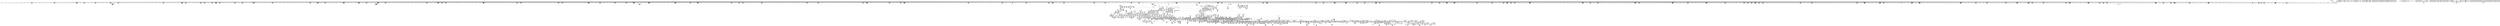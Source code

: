 digraph {
	CE0x5809f70 [shape=record,shape=Mrecord,label="{CE0x5809f70|8:_i8,_32:_%struct.inode*,_%struct.selinux_audit_data*,_456:_i8*,_:_SCMRE_0,1_}"]
	CE0x578fdd0 [shape=record,shape=Mrecord,label="{CE0x578fdd0|i32_2|*Constant*|*SummSource*}"]
	CE0x5749b70 [shape=record,shape=Mrecord,label="{CE0x5749b70|selinux_mmap_file:tmp6|security/selinux/hooks.c,3292|*SummSink*}"]
	CE0x5810d60 [shape=record,shape=Mrecord,label="{CE0x5810d60|8:_i8,_32:_%struct.inode*,_%struct.selinux_audit_data*,_456:_i8*,_:_SCMRE_121,122_}"]
	CE0x580fc50 [shape=record,shape=Mrecord,label="{CE0x580fc50|8:_i8,_32:_%struct.inode*,_%struct.selinux_audit_data*,_456:_i8*,_:_SCMRE_75,76_}"]
	CE0x5889c50 [shape=record,shape=Mrecord,label="{CE0x5889c50|0:_i32,_4:_i32,_8:_i16,_12:_i32,_16:_i32,_20:_i32,_24:_i32,_56:_i8*,_:_SCMRE_185,186_}"]
	CE0x57eea50 [shape=record,shape=Mrecord,label="{CE0x57eea50|COLLAPSED:_GCMRE___llvm_gcov_ctr162_internal_global_2_x_i64_zeroinitializer:_elem_0:default:}"]
	CE0x57540a0 [shape=record,shape=Mrecord,label="{CE0x57540a0|file_map_prot_check:tmp17|security/selinux/hooks.c,3238}"]
	CE0x58c27a0 [shape=record,shape=Mrecord,label="{CE0x58c27a0|inode_has_perm:tmp7|security/selinux/hooks.c,1611|*SummSource*}"]
	CE0x58747c0 [shape=record,shape=Mrecord,label="{CE0x58747c0|__validate_creds:lnot|include/linux/cred.h,173|*SummSink*}"]
	CE0x589c560 [shape=record,shape=Mrecord,label="{CE0x589c560|0:_i32,_4:_i32,_8:_i16,_12:_i32,_16:_i32,_20:_i32,_24:_i32,_56:_i8*,_:_SCMRE_560,561_}"]
	CE0x5779c10 [shape=record,shape=Mrecord,label="{CE0x5779c10|file_map_prot_check:tobool6|security/selinux/hooks.c,3241}"]
	CE0x57417d0 [shape=record,shape=Mrecord,label="{CE0x57417d0|file_map_prot_check:tmp33|security/selinux/hooks.c,3242}"]
	CE0x57a4b20 [shape=record,shape=Mrecord,label="{CE0x57a4b20|inode_has_perm:if.then|*SummSink*}"]
	CE0x58c44a0 [shape=record,shape=Mrecord,label="{CE0x58c44a0|i64*_getelementptr_inbounds_(_8_x_i64_,_8_x_i64_*___llvm_gcov_ctr154,_i64_0,_i64_5)|*Constant*|*SummSink*}"]
	CE0x58b57c0 [shape=record,shape=Mrecord,label="{CE0x58b57c0|inode_has_perm:call|security/selinux/hooks.c,1614|*SummSource*}"]
	CE0x57b8080 [shape=record,shape=Mrecord,label="{CE0x57b8080|_ret_i32_%rc.1,_!dbg_!27749|security/selinux/hooks.c,1698|*SummSource*}"]
	CE0x588a160 [shape=record,shape=Mrecord,label="{CE0x588a160|0:_i32,_4:_i32,_8:_i16,_12:_i32,_16:_i32,_20:_i32,_24:_i32,_56:_i8*,_:_SCMRE_188,189_}"]
	CE0x58209b0 [shape=record,shape=Mrecord,label="{CE0x58209b0|file_has_perm:tmp22|security/selinux/hooks.c,1694|*SummSource*}"]
	CE0x5782f40 [shape=record,shape=Mrecord,label="{CE0x5782f40|file_map_prot_check:tobool17|security/selinux/hooks.c,3249}"]
	CE0x580a090 [shape=record,shape=Mrecord,label="{CE0x580a090|file_has_perm:f_security|security/selinux/hooks.c,1674}"]
	CE0x582d380 [shape=record,shape=Mrecord,label="{CE0x582d380|file_has_perm:tmp8|security/selinux/hooks.c,1683|*SummSink*}"]
	CE0x5872ce0 [shape=record,shape=Mrecord,label="{CE0x5872ce0|GLOBAL:__validate_creds|*Constant*}"]
	CE0x573a6f0 [shape=record,shape=Mrecord,label="{CE0x573a6f0|file_map_prot_check:call|security/selinux/hooks.c,3238|*SummSink*}"]
	CE0x574e0f0 [shape=record,shape=Mrecord,label="{CE0x574e0f0|selinux_mmap_file:tmp10|security/selinux/hooks.c,3295}"]
	CE0x57f4680 [shape=record,shape=Mrecord,label="{CE0x57f4680|i64*_getelementptr_inbounds_(_2_x_i64_,_2_x_i64_*___llvm_gcov_ctr131,_i64_0,_i64_0)|*Constant*|*SummSource*}"]
	CE0x5892db0 [shape=record,shape=Mrecord,label="{CE0x5892db0|0:_i32,_4:_i32,_8:_i16,_12:_i32,_16:_i32,_20:_i32,_24:_i32,_56:_i8*,_:_SCMRE_295,296_}"]
	CE0x5890bf0 [shape=record,shape=Mrecord,label="{CE0x5890bf0|0:_i32,_4:_i32,_8:_i16,_12:_i32,_16:_i32,_20:_i32,_24:_i32,_56:_i8*,_:_SCMRE_275,276_}"]
	CE0x57494f0 [shape=record,shape=Mrecord,label="{CE0x57494f0|selinux_mmap_file:conv|security/selinux/hooks.c,3296}"]
	CE0x5742700 [shape=record,shape=Mrecord,label="{CE0x5742700|i64*_getelementptr_inbounds_(_38_x_i64_,_38_x_i64_*___llvm_gcov_ctr257,_i64_0,_i64_30)|*Constant*|*SummSource*}"]
	CE0x5754e40 [shape=record,shape=Mrecord,label="{CE0x5754e40|GLOBAL:get_current|*Constant*|*SummSource*}"]
	CE0x57e7f00 [shape=record,shape=Mrecord,label="{CE0x57e7f00|inode_has_perm:if.then|*SummSource*}"]
	CE0x58c54c0 [shape=record,shape=Mrecord,label="{CE0x58c54c0|i64*_getelementptr_inbounds_(_8_x_i64_,_8_x_i64_*___llvm_gcov_ctr154,_i64_0,_i64_6)|*Constant*}"]
	CE0x5817be0 [shape=record,shape=Mrecord,label="{CE0x5817be0|0:_i32,_:_CRE_12,16_|*MultipleSource*|*LoadInst*|security/selinux/hooks.c,1674|security/selinux/hooks.c,1683|security/selinux/hooks.c,1674}"]
	CE0x58a2c50 [shape=record,shape=Mrecord,label="{CE0x58a2c50|0:_i32,_4:_i32,_8:_i16,_12:_i32,_16:_i32,_20:_i32,_24:_i32,_56:_i8*,_:_SCMRE_621,622_}"]
	CE0x58078a0 [shape=record,shape=Mrecord,label="{CE0x58078a0|cred_sid:tmp2|*SummSink*}"]
	CE0x581be40 [shape=record,shape=Mrecord,label="{CE0x581be40|file_has_perm:tmp17|security/selinux/hooks.c,1689}"]
	CE0x589a3a0 [shape=record,shape=Mrecord,label="{CE0x589a3a0|0:_i32,_4:_i32,_8:_i16,_12:_i32,_16:_i32,_20:_i32,_24:_i32,_56:_i8*,_:_SCMRE_508,512_|*MultipleSource*|*LoadInst*|include/linux/fs.h,1916|security/selinux/hooks.c,1675|Function::inode_has_perm&Arg::inode::|security/selinux/hooks.c,1611}"]
	CE0x5820ac0 [shape=record,shape=Mrecord,label="{CE0x5820ac0|file_has_perm:tmp22|security/selinux/hooks.c,1694|*SummSink*}"]
	CE0x5817890 [shape=record,shape=Mrecord,label="{CE0x5817890|0:_i32,_:_CRE_8,12_|*MultipleSource*|*LoadInst*|security/selinux/hooks.c,1674|security/selinux/hooks.c,1683|security/selinux/hooks.c,1674}"]
	CE0x58b8b40 [shape=record,shape=Mrecord,label="{CE0x58b8b40|i64*_getelementptr_inbounds_(_5_x_i64_,_5_x_i64_*___llvm_gcov_ctr155,_i64_0,_i64_0)|*Constant*}"]
	CE0x579c530 [shape=record,shape=Mrecord,label="{CE0x579c530|cred_sid:bb|*SummSource*}"]
	CE0x574ade0 [shape=record,shape=Mrecord,label="{CE0x574ade0|GLOBAL:selinux_checkreqprot|Global_var:selinux_checkreqprot}"]
	CE0x578c670 [shape=record,shape=Mrecord,label="{CE0x578c670|file_map_prot_check:tmp56|security/selinux/hooks.c,3258|*SummSink*}"]
	CE0x577da30 [shape=record,shape=Mrecord,label="{CE0x577da30|file_map_prot_check:if.end39|*SummSink*}"]
	CE0x578fa60 [shape=record,shape=Mrecord,label="{CE0x578fa60|0:_i32,_4:_i32,_8:_i16,_12:_i32,_16:_i32,_20:_i32,_24:_i32,_56:_i8*,_:_SCMRE_104,112_|*MultipleSource*|*LoadInst*|include/linux/fs.h,1916|security/selinux/hooks.c,1675|Function::inode_has_perm&Arg::inode::|security/selinux/hooks.c,1611}"]
	CE0x573d690 [shape=record,shape=Mrecord,label="{CE0x573d690|8:_i8,_32:_%struct.inode*,_%struct.selinux_audit_data*,_456:_i8*,_:_SCMRE_175,176_}"]
	CE0x58898f0 [shape=record,shape=Mrecord,label="{CE0x58898f0|0:_i32,_4:_i32,_8:_i16,_12:_i32,_16:_i32,_20:_i32,_24:_i32,_56:_i8*,_:_SCMRE_183,184_}"]
	CE0x57857d0 [shape=record,shape=Mrecord,label="{CE0x57857d0|file_map_prot_check:tmp36|security/selinux/hooks.c,3242|*SummSource*}"]
	CE0x57fc150 [shape=record,shape=Mrecord,label="{CE0x57fc150|8:_i8,_32:_%struct.inode*,_%struct.selinux_audit_data*,_456:_i8*,_:_SCMRE_408,416_|*MultipleSource*|Function::avc_has_perm&Arg::auditdata::|Function::selinux_mmap_file&Arg::file::|security/selinux/hooks.c, 1676|security/selinux/hooks.c,1674|Function::file_has_perm&Arg::file::|Function::file_map_prot_check&Arg::file::}"]
	CE0x58b6af0 [shape=record,shape=Mrecord,label="{CE0x58b6af0|GLOBAL:__llvm_gcov_ctr155|Global_var:__llvm_gcov_ctr155|*SummSink*}"]
	CE0x5740360 [shape=record,shape=Mrecord,label="{CE0x5740360|file_map_prot_check:tobool11|security/selinux/hooks.c,3242|*SummSource*}"]
	CE0x5787a80 [shape=record,shape=Mrecord,label="{CE0x5787a80|GLOBAL:current_task|Global_var:current_task|*SummSource*}"]
	CE0x57ec490 [shape=record,shape=Mrecord,label="{CE0x57ec490|file_has_perm:if.then|*SummSink*}"]
	CE0x582d7b0 [shape=record,shape=Mrecord,label="{CE0x582d7b0|i64_0|*Constant*}"]
	CE0x5892a50 [shape=record,shape=Mrecord,label="{CE0x5892a50|0:_i32,_4:_i32,_8:_i16,_12:_i32,_16:_i32,_20:_i32,_24:_i32,_56:_i8*,_:_SCMRE_293,294_}"]
	CE0x572ed70 [shape=record,shape=Mrecord,label="{CE0x572ed70|file_map_prot_check:tmp1|*SummSource*}"]
	CE0x587ef40 [shape=record,shape=Mrecord,label="{CE0x587ef40|0:_i32,_4:_i32,_8:_i16,_12:_i32,_16:_i32,_20:_i32,_24:_i32,_56:_i8*,_:_SCMRE_180,181_}"]
	CE0x57ecc60 [shape=record,shape=Mrecord,label="{CE0x57ecc60|%struct.task_struct*_(%struct.task_struct**)*_asm_movq_%gs:$_1:P_,$0_,_r,im,_dirflag_,_fpsr_,_flags_}"]
	CE0x5827c50 [shape=record,shape=Mrecord,label="{CE0x5827c50|avc_has_perm:entry}"]
	CE0x58232b0 [shape=record,shape=Mrecord,label="{CE0x58232b0|i64*_getelementptr_inbounds_(_12_x_i64_,_12_x_i64_*___llvm_gcov_ctr170,_i64_0,_i64_10)|*Constant*|*SummSource*}"]
	CE0x57744b0 [shape=record,shape=Mrecord,label="{CE0x57744b0|file_map_prot_check:tobool21|security/selinux/hooks.c,3253}"]
	CE0x57a9200 [shape=record,shape=Mrecord,label="{CE0x57a9200|i32_4|*Constant*|*SummSource*}"]
	CE0x5735860 [shape=record,shape=Mrecord,label="{CE0x5735860|i64_1|*Constant*|*SummSource*}"]
	CE0x57b8ba0 [shape=record,shape=Mrecord,label="{CE0x57b8ba0|file_map_prot_check:tmp72|security/selinux/hooks.c,3253}"]
	CE0x5894c10 [shape=record,shape=Mrecord,label="{CE0x5894c10|0:_i32,_4:_i32,_8:_i16,_12:_i32,_16:_i32,_20:_i32,_24:_i32,_56:_i8*,_:_SCMRE_312,320_|*MultipleSource*|*LoadInst*|include/linux/fs.h,1916|security/selinux/hooks.c,1675|Function::inode_has_perm&Arg::inode::|security/selinux/hooks.c,1611}"]
	CE0x5822570 [shape=record,shape=Mrecord,label="{CE0x5822570|file_has_perm:rc.0}"]
	CE0x5793d60 [shape=record,shape=Mrecord,label="{CE0x5793d60|8:_i8,_32:_%struct.inode*,_%struct.selinux_audit_data*,_456:_i8*,_:_SCMRE_167,168_}"]
	CE0x5791040 [shape=record,shape=Mrecord,label="{CE0x5791040|file_map_prot_check:av.0|*SummSource*}"]
	CE0x58b4bf0 [shape=record,shape=Mrecord,label="{CE0x58b4bf0|inode_has_perm:tmp13|security/selinux/hooks.c,1614|*SummSource*}"]
	CE0x5784f90 [shape=record,shape=Mrecord,label="{CE0x5784f90|file_map_prot_check:tmp35|security/selinux/hooks.c,3242}"]
	CE0x58c57d0 [shape=record,shape=Mrecord,label="{CE0x58c57d0|i64*_getelementptr_inbounds_(_8_x_i64_,_8_x_i64_*___llvm_gcov_ctr154,_i64_0,_i64_6)|*Constant*|*SummSink*}"]
	CE0x5775280 [shape=record,shape=Mrecord,label="{CE0x5775280|i64_24|*Constant*|*SummSource*}"]
	CE0x577a420 [shape=record,shape=Mrecord,label="{CE0x577a420|get_current:tmp|*SummSink*}"]
	CE0x57451a0 [shape=record,shape=Mrecord,label="{CE0x57451a0|file_map_prot_check:if.then28}"]
	CE0x578d8c0 [shape=record,shape=Mrecord,label="{CE0x578d8c0|i64_28|*Constant*|*SummSink*}"]
	CE0x58110a0 [shape=record,shape=Mrecord,label="{CE0x58110a0|8:_i8,_32:_%struct.inode*,_%struct.selinux_audit_data*,_456:_i8*,_:_SCMRE_123,124_}"]
	CE0x57a10e0 [shape=record,shape=Mrecord,label="{CE0x57a10e0|i32_10|*Constant*|*SummSink*}"]
	CE0x58aa780 [shape=record,shape=Mrecord,label="{CE0x58aa780|0:_i32,_4:_i32,_8:_i16,_12:_i32,_16:_i32,_20:_i32,_24:_i32,_56:_i8*,_:_SCMRE_886,887_}"]
	CE0x5743870 [shape=record,shape=Mrecord,label="{CE0x5743870|selinux_mmap_file:cmp|security/selinux/hooks.c,3296}"]
	CE0x58b13c0 [shape=record,shape=Mrecord,label="{CE0x58b13c0|0:_i32,_4:_i32,_8:_i16,_12:_i32,_16:_i32,_20:_i32,_24:_i32,_56:_i8*,_:_SCMRE_982,983_}"]
	CE0x5778680 [shape=record,shape=Mrecord,label="{CE0x5778680|i64*_getelementptr_inbounds_(_2_x_i64_,_2_x_i64_*___llvm_gcov_ctr141,_i64_0,_i64_0)|*Constant*|*SummSink*}"]
	CE0x5815110 [shape=record,shape=Mrecord,label="{CE0x5815110|_ret_i32_%retval.0,_!dbg_!27728|security/selinux/avc.c,775|*SummSink*}"]
	CE0x58b5270 [shape=record,shape=Mrecord,label="{CE0x58b5270|inode_has_perm:tmp14|security/selinux/hooks.c,1614|*SummSource*}"]
	CE0x58b6480 [shape=record,shape=Mrecord,label="{CE0x58b6480|__validate_creds:if.then}"]
	CE0x58ce080 [shape=record,shape=Mrecord,label="{CE0x58ce080|i64*_getelementptr_inbounds_(_5_x_i64_,_5_x_i64_*___llvm_gcov_ctr155,_i64_0,_i64_4)|*Constant*|*SummSource*}"]
	CE0x750dab0 [shape=record,shape=Mrecord,label="{CE0x750dab0|selinux_mmap_file:tmp3|security/selinux/hooks.c,3292}"]
	CE0x578c140 [shape=record,shape=Mrecord,label="{CE0x578c140|file_map_prot_check:tmp55|security/selinux/hooks.c,3258|*SummSink*}"]
	CE0x57a7300 [shape=record,shape=Mrecord,label="{CE0x57a7300|inode_has_perm:tmp3}"]
	CE0x57b5f70 [shape=record,shape=Mrecord,label="{CE0x57b5f70|avc_has_perm:auditdata|Function::avc_has_perm&Arg::auditdata::}"]
	CE0x572fb70 [shape=record,shape=Mrecord,label="{CE0x572fb70|file_map_prot_check:tmp46|security/selinux/hooks.c,3250|*SummSink*}"]
	CE0x57a5080 [shape=record,shape=Mrecord,label="{CE0x57a5080|inode_has_perm:do.end}"]
	CE0x577cc30 [shape=record,shape=Mrecord,label="{CE0x577cc30|__validate_creds:expval|include/linux/cred.h,173|*SummSink*}"]
	CE0x57ed1b0 [shape=record,shape=Mrecord,label="{CE0x57ed1b0|8:_i8,_32:_%struct.inode*,_%struct.selinux_audit_data*,_456:_i8*,_:_SCMRE_70,71_}"]
	CE0x5889aa0 [shape=record,shape=Mrecord,label="{CE0x5889aa0|0:_i32,_4:_i32,_8:_i16,_12:_i32,_16:_i32,_20:_i32,_24:_i32,_56:_i8*,_:_SCMRE_184,185_}"]
	CE0x57ee460 [shape=record,shape=Mrecord,label="{CE0x57ee460|8:_i8,_32:_%struct.inode*,_%struct.selinux_audit_data*,_456:_i8*,_:_SCMRE_65,66_}"]
	CE0x574a4d0 [shape=record,shape=Mrecord,label="{CE0x574a4d0|selinux_mmap_file:if.end}"]
	CE0x5889e00 [shape=record,shape=Mrecord,label="{CE0x5889e00|0:_i32,_4:_i32,_8:_i16,_12:_i32,_16:_i32,_20:_i32,_24:_i32,_56:_i8*,_:_SCMRE_186,187_}"]
	CE0x58ce530 [shape=record,shape=Mrecord,label="{CE0x58ce530|__validate_creds:tmp8|include/linux/cred.h,175}"]
	CE0x5802b70 [shape=record,shape=Mrecord,label="{CE0x5802b70|8:_i8,_32:_%struct.inode*,_%struct.selinux_audit_data*,_456:_i8*,_:_SCMRE_81,82_}"]
	CE0x58a8fe0 [shape=record,shape=Mrecord,label="{CE0x58a8fe0|0:_i32,_4:_i32,_8:_i16,_12:_i32,_16:_i32,_20:_i32,_24:_i32,_56:_i8*,_:_SCMRE_872,873_}"]
	CE0x587ed90 [shape=record,shape=Mrecord,label="{CE0x587ed90|0:_i32,_4:_i32,_8:_i16,_12:_i32,_16:_i32,_20:_i32,_24:_i32,_56:_i8*,_:_SCMRE_179,180_}"]
	CE0x58b8370 [shape=record,shape=Mrecord,label="{CE0x58b8370|__validate_creds:tmp|*SummSink*}"]
	CE0x57536d0 [shape=record,shape=Mrecord,label="{CE0x57536d0|i64*_getelementptr_inbounds_(_2_x_i64_,_2_x_i64_*___llvm_gcov_ctr141,_i64_0,_i64_1)|*Constant*|*SummSource*}"]
	CE0x573d350 [shape=record,shape=Mrecord,label="{CE0x573d350|8:_i8,_32:_%struct.inode*,_%struct.selinux_audit_data*,_456:_i8*,_:_SCMRE_173,174_}"]
	CE0x5778b80 [shape=record,shape=Mrecord,label="{CE0x5778b80|file_map_prot_check:tmp19|security/selinux/hooks.c,3238|*SummSink*}"]
	CE0x58a9a00 [shape=record,shape=Mrecord,label="{CE0x58a9a00|0:_i32,_4:_i32,_8:_i16,_12:_i32,_16:_i32,_20:_i32,_24:_i32,_56:_i8*,_:_SCMRE_878,879_}"]
	CE0x5892540 [shape=record,shape=Mrecord,label="{CE0x5892540|0:_i32,_4:_i32,_8:_i16,_12:_i32,_16:_i32,_20:_i32,_24:_i32,_56:_i8*,_:_SCMRE_290,291_}"]
	CE0x578a3c0 [shape=record,shape=Mrecord,label="{CE0x578a3c0|file_map_prot_check:tmp25|security/selinux/hooks.c,3242|*SummSource*}"]
	CE0x58131e0 [shape=record,shape=Mrecord,label="{CE0x58131e0|COLLAPSED:_CMRE:_elem_0::|security/selinux/hooks.c,196}"]
	CE0x57f2d40 [shape=record,shape=Mrecord,label="{CE0x57f2d40|_call_void_mcount()_#3}"]
	CE0x58a1d20 [shape=record,shape=Mrecord,label="{CE0x58a1d20|0:_i32,_4:_i32,_8:_i16,_12:_i32,_16:_i32,_20:_i32,_24:_i32,_56:_i8*,_:_SCMRE_612,613_}"]
	CE0x58ad360 [shape=record,shape=Mrecord,label="{CE0x58ad360|0:_i32,_4:_i32,_8:_i16,_12:_i32,_16:_i32,_20:_i32,_24:_i32,_56:_i8*,_:_SCMRE_912,913_}"]
	CE0x572f3f0 [shape=record,shape=Mrecord,label="{CE0x572f3f0|file_map_prot_check:tmp45|security/selinux/hooks.c,3250|*SummSource*}"]
	CE0x5813250 [shape=record,shape=Mrecord,label="{CE0x5813250|cred_sid:security|security/selinux/hooks.c,196}"]
	CE0x57e8ab0 [shape=record,shape=Mrecord,label="{CE0x57e8ab0|8:_i8,_32:_%struct.inode*,_%struct.selinux_audit_data*,_456:_i8*,_:_SCMRE_63,64_}"]
	CE0x58188a0 [shape=record,shape=Mrecord,label="{CE0x58188a0|i16_8|*Constant*|*SummSource*}"]
	CE0x5818390 [shape=record,shape=Mrecord,label="{CE0x5818390|file_has_perm:cmp|security/selinux/hooks.c,1683|*SummSink*}"]
	CE0x576dc20 [shape=record,shape=Mrecord,label="{CE0x576dc20|file_map_prot_check:tmp43|security/selinux/hooks.c,3249|*SummSink*}"]
	CE0x580b250 [shape=record,shape=Mrecord,label="{CE0x580b250|cred_sid:sid|security/selinux/hooks.c,197}"]
	CE0x5787760 [shape=record,shape=Mrecord,label="{CE0x5787760|file_map_prot_check:land.lhs.true7|*SummSource*}"]
	CE0x58ad1b0 [shape=record,shape=Mrecord,label="{CE0x58ad1b0|0:_i32,_4:_i32,_8:_i16,_12:_i32,_16:_i32,_20:_i32,_24:_i32,_56:_i8*,_:_SCMRE_911,912_}"]
	CE0x58cf5a0 [shape=record,shape=Mrecord,label="{CE0x58cf5a0|i32_3|*Constant*}"]
	CE0x5745280 [shape=record,shape=Mrecord,label="{CE0x5745280|file_map_prot_check:if.then28|*SummSource*}"]
	CE0x57ea380 [shape=record,shape=Mrecord,label="{CE0x57ea380|i64_1|*Constant*}"]
	CE0x582e910 [shape=record,shape=Mrecord,label="{CE0x582e910|file_has_perm:f_path|security/selinux/hooks.c,1681|*SummSource*}"]
	CE0x5753090 [shape=record,shape=Mrecord,label="{CE0x5753090|_call_void_mcount()_#3|*SummSource*}"]
	CE0x5830400 [shape=record,shape=Mrecord,label="{CE0x5830400|file_inode:f|Function::file_inode&Arg::f::}"]
	CE0x5871f20 [shape=record,shape=Mrecord,label="{CE0x5871f20|cred_sid:tmp6|security/selinux/hooks.c,197}"]
	CE0x5805fd0 [shape=record,shape=Mrecord,label="{CE0x5805fd0|_call_void_mcount()_#3|*SummSink*}"]
	CE0x57a2f20 [shape=record,shape=Mrecord,label="{CE0x57a2f20|0:_i32,_4:_i32,_8:_i16,_12:_i32,_16:_i32,_20:_i32,_24:_i32,_56:_i8*,_:_SCMRE_48,56_|*MultipleSource*|*LoadInst*|include/linux/fs.h,1916|security/selinux/hooks.c,1675|Function::inode_has_perm&Arg::inode::|security/selinux/hooks.c,1611}"]
	CE0x57ba2b0 [shape=record,shape=Mrecord,label="{CE0x57ba2b0|file_map_prot_check:retval.0}"]
	CE0x58b8450 [shape=record,shape=Mrecord,label="{CE0x58b8450|__validate_creds:tmp1}"]
	CE0x5819920 [shape=record,shape=Mrecord,label="{CE0x5819920|i64_3|*Constant*}"]
	CE0x5797620 [shape=record,shape=Mrecord,label="{CE0x5797620|__validate_creds:tmp5|include/linux/cred.h,173|*SummSource*}"]
	CE0x5824ad0 [shape=record,shape=Mrecord,label="{CE0x5824ad0|GLOBAL:inode_has_perm|*Constant*}"]
	CE0x57a0bc0 [shape=record,shape=Mrecord,label="{CE0x57a0bc0|cred_sid:cred|Function::cred_sid&Arg::cred::}"]
	CE0x577aaa0 [shape=record,shape=Mrecord,label="{CE0x577aaa0|i32_3238|*Constant*}"]
	CE0x5746860 [shape=record,shape=Mrecord,label="{CE0x5746860|selinux_mmap_file:tmp5|security/selinux/hooks.c,3292|*SummSink*}"]
	CE0x5756610 [shape=record,shape=Mrecord,label="{CE0x5756610|file_map_prot_check:tmp12|security/selinux/hooks.c,3238}"]
	CE0x588ea30 [shape=record,shape=Mrecord,label="{CE0x588ea30|0:_i32,_4:_i32,_8:_i16,_12:_i32,_16:_i32,_20:_i32,_24:_i32,_56:_i8*,_:_SCMRE_255,256_}"]
	CE0x58cdd20 [shape=record,shape=Mrecord,label="{CE0x58cdd20|_call_void___invalid_creds(%struct.cred*_%cred,_i8*_%file,_i32_%line)_#10,_!dbg_!27721|include/linux/cred.h,174|*SummSink*}"]
	CE0x576fe80 [shape=record,shape=Mrecord,label="{CE0x576fe80|file_map_prot_check:lor.lhs.false}"]
	CE0x589d2e0 [shape=record,shape=Mrecord,label="{CE0x589d2e0|0:_i32,_4:_i32,_8:_i16,_12:_i32,_16:_i32,_20:_i32,_24:_i32,_56:_i8*,_:_SCMRE_568,569_}"]
	CE0x58b23e0 [shape=record,shape=Mrecord,label="{CE0x58b23e0|i32_512|*Constant*}"]
	CE0x589db50 [shape=record,shape=Mrecord,label="{CE0x589db50|0:_i32,_4:_i32,_8:_i16,_12:_i32,_16:_i32,_20:_i32,_24:_i32,_56:_i8*,_:_SCMRE_573,574_}"]
	CE0x5737e40 [shape=record,shape=Mrecord,label="{CE0x5737e40|GLOBAL:file_map_prot_check|*Constant*|*SummSink*}"]
	CE0x579c660 [shape=record,shape=Mrecord,label="{CE0x579c660|cred_sid:bb|*SummSink*}"]
	CE0x58b6310 [shape=record,shape=Mrecord,label="{CE0x58b6310|__validate_creds:if.end|*SummSink*}"]
	CE0x588dcb0 [shape=record,shape=Mrecord,label="{CE0x588dcb0|0:_i32,_4:_i32,_8:_i16,_12:_i32,_16:_i32,_20:_i32,_24:_i32,_56:_i8*,_:_SCMRE_247,248_}"]
	CE0x5757b10 [shape=record,shape=Mrecord,label="{CE0x5757b10|i64*_getelementptr_inbounds_(_38_x_i64_,_38_x_i64_*___llvm_gcov_ctr257,_i64_0,_i64_8)|*Constant*}"]
	CE0x5874e20 [shape=record,shape=Mrecord,label="{CE0x5874e20|__validate_creds:cred|Function::__validate_creds&Arg::cred::}"]
	CE0x581a230 [shape=record,shape=Mrecord,label="{CE0x581a230|file_has_perm:tmp13|security/selinux/hooks.c,1688|*SummSink*}"]
	CE0x5798620 [shape=record,shape=Mrecord,label="{CE0x5798620|8:_i8,_32:_%struct.inode*,_%struct.selinux_audit_data*,_456:_i8*,_:_SCMRE_192,193_}"]
	CE0x588c4d0 [shape=record,shape=Mrecord,label="{CE0x588c4d0|0:_i32,_4:_i32,_8:_i16,_12:_i32,_16:_i32,_20:_i32,_24:_i32,_56:_i8*,_:_SCMRE_208,210_|*MultipleSource*|*LoadInst*|include/linux/fs.h,1916|security/selinux/hooks.c,1675|Function::inode_has_perm&Arg::inode::|security/selinux/hooks.c,1611}"]
	CE0x5773260 [shape=record,shape=Mrecord,label="{CE0x5773260|file_map_prot_check:tmp58|security/selinux/hooks.c,3258|*SummSource*}"]
	CE0x5806ec0 [shape=record,shape=Mrecord,label="{CE0x5806ec0|i64*_getelementptr_inbounds_(_2_x_i64_,_2_x_i64_*___llvm_gcov_ctr131,_i64_0,_i64_1)|*Constant*|*SummSource*}"]
	CE0x57eb580 [shape=record,shape=Mrecord,label="{CE0x57eb580|8:_i8,_32:_%struct.inode*,_%struct.selinux_audit_data*,_456:_i8*,_:_SCMRE_53,54_}"]
	CE0x5814380 [shape=record,shape=Mrecord,label="{CE0x5814380|8:_i8,_32:_%struct.inode*,_%struct.selinux_audit_data*,_456:_i8*,_:_SCMRE_1,2_}"]
	CE0x5783e50 [shape=record,shape=Mrecord,label="{CE0x5783e50|i64_8|*Constant*|*SummSink*}"]
	CE0x5891cd0 [shape=record,shape=Mrecord,label="{CE0x5891cd0|0:_i32,_4:_i32,_8:_i16,_12:_i32,_16:_i32,_20:_i32,_24:_i32,_56:_i8*,_:_SCMRE_285,286_}"]
	CE0x57afa40 [shape=record,shape=Mrecord,label="{CE0x57afa40|i64_31|*Constant*}"]
	CE0x5728f80 [shape=record,shape=Mrecord,label="{CE0x5728f80|_ret_i32_%call,_!dbg_!27724|security/selinux/hooks.c,3295}"]
	CE0x577ebb0 [shape=record,shape=Mrecord,label="{CE0x577ebb0|file_map_prot_check:if.then|*SummSource*}"]
	CE0x573af40 [shape=record,shape=Mrecord,label="{CE0x573af40|i64_3|*Constant*|*SummSource*}"]
	CE0x5789890 [shape=record,shape=Mrecord,label="{CE0x5789890|i64_13|*Constant*}"]
	CE0x57a8090 [shape=record,shape=Mrecord,label="{CE0x57a8090|inode_has_perm:tmp4|security/selinux/hooks.c,1609|*SummSink*}"]
	CE0x57b3200 [shape=record,shape=Mrecord,label="{CE0x57b3200|file_map_prot_check:or35|security/selinux/hooks.c,3262|*SummSink*}"]
	CE0x58a0a90 [shape=record,shape=Mrecord,label="{CE0x58a0a90|0:_i32,_4:_i32,_8:_i16,_12:_i32,_16:_i32,_20:_i32,_24:_i32,_56:_i8*,_:_SCMRE_601,602_}"]
	CE0x5818470 [shape=record,shape=Mrecord,label="{CE0x5818470|i64_2|*Constant*}"]
	CE0x57a0d30 [shape=record,shape=Mrecord,label="{CE0x57a0d30|_ret_i32_%tmp6,_!dbg_!27716|security/selinux/hooks.c,197}"]
	CE0x577bc60 [shape=record,shape=Mrecord,label="{CE0x577bc60|cred_has_perm:tmp1}"]
	CE0x5731110 [shape=record,shape=Mrecord,label="{CE0x5731110|_ret_i32_%tmp6,_!dbg_!27716|security/selinux/hooks.c,197|*SummSink*}"]
	CE0x5812f80 [shape=record,shape=Mrecord,label="{CE0x5812f80|file_has_perm:f_security|security/selinux/hooks.c,1674|*SummSink*}"]
	CE0x58c3cf0 [shape=record,shape=Mrecord,label="{CE0x58c3cf0|inode_has_perm:tmp10|security/selinux/hooks.c,1611|*SummSink*}"]
	CE0x577d170 [shape=record,shape=Mrecord,label="{CE0x577d170|file_map_prot_check:land.lhs.true2}"]
	CE0x573e050 [shape=record,shape=Mrecord,label="{CE0x573e050|8:_i8,_32:_%struct.inode*,_%struct.selinux_audit_data*,_456:_i8*,_:_SCMRE_181,182_}"]
	CE0x5753870 [shape=record,shape=Mrecord,label="{CE0x5753870|i64*_getelementptr_inbounds_(_2_x_i64_,_2_x_i64_*___llvm_gcov_ctr141,_i64_0,_i64_1)|*Constant*|*SummSink*}"]
	CE0x5827ae0 [shape=record,shape=Mrecord,label="{CE0x5827ae0|file_has_perm:call4|security/selinux/hooks.c,1684|*SummSink*}"]
	CE0x5823440 [shape=record,shape=Mrecord,label="{CE0x5823440|file_has_perm:tmp27|security/selinux/hooks.c,1694}"]
	CE0x5806da0 [shape=record,shape=Mrecord,label="{CE0x5806da0|cred_sid:tmp1|*SummSink*}"]
	CE0x5730a90 [shape=record,shape=Mrecord,label="{CE0x5730a90|cred_sid:cred|Function::cred_sid&Arg::cred::}"]
	CE0x58c3e60 [shape=record,shape=Mrecord,label="{CE0x58c3e60|i64*_getelementptr_inbounds_(_8_x_i64_,_8_x_i64_*___llvm_gcov_ctr154,_i64_0,_i64_5)|*Constant*}"]
	CE0x57f80f0 [shape=record,shape=Mrecord,label="{CE0x57f80f0|8:_i8,_32:_%struct.inode*,_%struct.selinux_audit_data*,_456:_i8*,_:_SCMRE_280,288_|*MultipleSource*|Function::avc_has_perm&Arg::auditdata::|Function::selinux_mmap_file&Arg::file::|security/selinux/hooks.c, 1676|security/selinux/hooks.c,1674|Function::file_has_perm&Arg::file::|Function::file_map_prot_check&Arg::file::}"]
	CE0x57a0230 [shape=record,shape=Mrecord,label="{CE0x57a0230|__validate_creds:tmp2|include/linux/cred.h,173}"]
	CE0x57ed350 [shape=record,shape=Mrecord,label="{CE0x57ed350|8:_i8,_32:_%struct.inode*,_%struct.selinux_audit_data*,_456:_i8*,_:_SCMRE_71,72_}"]
	CE0x576f970 [shape=record,shape=Mrecord,label="{CE0x576f970|i64*_getelementptr_inbounds_(_38_x_i64_,_38_x_i64_*___llvm_gcov_ctr257,_i64_0,_i64_1)|*Constant*|*SummSink*}"]
	CE0x57871d0 [shape=record,shape=Mrecord,label="{CE0x57871d0|cred_has_perm:bb|*SummSink*}"]
	CE0x58c31c0 [shape=record,shape=Mrecord,label="{CE0x58c31c0|inode_has_perm:tmp8|security/selinux/hooks.c,1611|*SummSink*}"]
	CE0x575c160 [shape=record,shape=Mrecord,label="{CE0x575c160|file_map_prot_check:tmp24|security/selinux/hooks.c,3241}"]
	CE0x5894d50 [shape=record,shape=Mrecord,label="{CE0x5894d50|0:_i32,_4:_i32,_8:_i16,_12:_i32,_16:_i32,_20:_i32,_24:_i32,_56:_i8*,_:_SCMRE_328,336_|*MultipleSource*|*LoadInst*|include/linux/fs.h,1916|security/selinux/hooks.c,1675|Function::inode_has_perm&Arg::inode::|security/selinux/hooks.c,1611}"]
	CE0x580bee0 [shape=record,shape=Mrecord,label="{CE0x580bee0|file_has_perm:if.end6|*SummSource*}"]
	CE0x5776aa0 [shape=record,shape=Mrecord,label="{CE0x5776aa0|file_map_prot_check:tobool24|security/selinux/hooks.c,3258|*SummSink*}"]
	CE0x581eac0 [shape=record,shape=Mrecord,label="{CE0x581eac0|file_has_perm:tmp22|security/selinux/hooks.c,1694}"]
	CE0x57eafd0 [shape=record,shape=Mrecord,label="{CE0x57eafd0|get_current:tmp2}"]
	CE0x57f17c0 [shape=record,shape=Mrecord,label="{CE0x57f17c0|8:_i8,_32:_%struct.inode*,_%struct.selinux_audit_data*,_456:_i8*,_:_SCMRE_95,96_}"]
	CE0x58926f0 [shape=record,shape=Mrecord,label="{CE0x58926f0|0:_i32,_4:_i32,_8:_i16,_12:_i32,_16:_i32,_20:_i32,_24:_i32,_56:_i8*,_:_SCMRE_291,292_}"]
	CE0x576db10 [shape=record,shape=Mrecord,label="{CE0x576db10|file_map_prot_check:tmp43|security/selinux/hooks.c,3249|*SummSource*}"]
	CE0x5746750 [shape=record,shape=Mrecord,label="{CE0x5746750|selinux_mmap_file:tmp5|security/selinux/hooks.c,3292|*SummSource*}"]
	CE0x5822210 [shape=record,shape=Mrecord,label="{CE0x5822210|_ret_i32_%retval.0,_!dbg_!27739|security/selinux/hooks.c,1618|*SummSink*}"]
	CE0x58b1a10 [shape=record,shape=Mrecord,label="{CE0x58b1a10|0:_i32,_4:_i32,_8:_i16,_12:_i32,_16:_i32,_20:_i32,_24:_i32,_56:_i8*,_:_SCMRE_992,1000_|*MultipleSource*|*LoadInst*|include/linux/fs.h,1916|security/selinux/hooks.c,1675|Function::inode_has_perm&Arg::inode::|security/selinux/hooks.c,1611}"]
	CE0x589e8d0 [shape=record,shape=Mrecord,label="{CE0x589e8d0|0:_i32,_4:_i32,_8:_i16,_12:_i32,_16:_i32,_20:_i32,_24:_i32,_56:_i8*,_:_SCMRE_581,582_}"]
	CE0x5782630 [shape=record,shape=Mrecord,label="{CE0x5782630|cred_has_perm:perms|Function::cred_has_perm&Arg::perms::}"]
	CE0x57a05b0 [shape=record,shape=Mrecord,label="{CE0x57a05b0|i64*_getelementptr_inbounds_(_8_x_i64_,_8_x_i64_*___llvm_gcov_ctr154,_i64_0,_i64_1)|*Constant*}"]
	CE0x57f6c50 [shape=record,shape=Mrecord,label="{CE0x57f6c50|8:_i8,_32:_%struct.inode*,_%struct.selinux_audit_data*,_456:_i8*,_:_SCMRE_214,215_}"]
	CE0x57579a0 [shape=record,shape=Mrecord,label="{CE0x57579a0|i64*_getelementptr_inbounds_(_38_x_i64_,_38_x_i64_*___llvm_gcov_ctr257,_i64_0,_i64_8)|*Constant*|*SummSink*}"]
	CE0x58aba10 [shape=record,shape=Mrecord,label="{CE0x58aba10|0:_i32,_4:_i32,_8:_i16,_12:_i32,_16:_i32,_20:_i32,_24:_i32,_56:_i8*,_:_SCMRE_897,898_}"]
	CE0x57760c0 [shape=record,shape=Mrecord,label="{CE0x57760c0|file_map_prot_check:tmp52|security/selinux/hooks.c,3253}"]
	CE0x5755180 [shape=record,shape=Mrecord,label="{CE0x5755180|file_map_prot_check:tmp2}"]
	CE0x5759ca0 [shape=record,shape=Mrecord,label="{CE0x5759ca0|i64*_getelementptr_inbounds_(_38_x_i64_,_38_x_i64_*___llvm_gcov_ctr257,_i64_0,_i64_6)|*Constant*|*SummSink*}"]
	CE0x58cd700 [shape=record,shape=Mrecord,label="{CE0x58cd700|GLOBAL:__invalid_creds|*Constant*}"]
	CE0x574fc10 [shape=record,shape=Mrecord,label="{CE0x574fc10|0:_i32,_4:_i32,_8:_i16,_12:_i32,_16:_i32,_20:_i32,_24:_i32,_56:_i8*,_:_SCMRE_76,80_|*MultipleSource*|*LoadInst*|include/linux/fs.h,1916|security/selinux/hooks.c,1675|Function::inode_has_perm&Arg::inode::|security/selinux/hooks.c,1611}"]
	CE0x572f380 [shape=record,shape=Mrecord,label="{CE0x572f380|i64*_getelementptr_inbounds_(_38_x_i64_,_38_x_i64_*___llvm_gcov_ctr257,_i64_0,_i64_22)|*Constant*|*SummSink*}"]
	CE0x58176a0 [shape=record,shape=Mrecord,label="{CE0x58176a0|0:_i32,_:_CRE_0,4_|*MultipleSource*|*LoadInst*|security/selinux/hooks.c,1674|security/selinux/hooks.c,1683|security/selinux/hooks.c,1674}"]
	CE0x5772a10 [shape=record,shape=Mrecord,label="{CE0x5772a10|0:_i32,_4:_i32,_8:_i16,_12:_i32,_16:_i32,_20:_i32,_24:_i32,_56:_i8*,_:_SCMRE_157,158_}"]
	CE0x5774300 [shape=record,shape=Mrecord,label="{CE0x5774300|file_map_prot_check:rc.0|*SummSource*}"]
	CE0x58198b0 [shape=record,shape=Mrecord,label="{CE0x58198b0|i64_4|*Constant*}"]
	CE0x582cc00 [shape=record,shape=Mrecord,label="{CE0x582cc00|file_has_perm:tmp10|security/selinux/hooks.c,1683|*SummSink*}"]
	CE0x57f0090 [shape=record,shape=Mrecord,label="{CE0x57f0090|i64*_getelementptr_inbounds_(_2_x_i64_,_2_x_i64_*___llvm_gcov_ctr162,_i64_0,_i64_1)|*Constant*}"]
	CE0x579d6f0 [shape=record,shape=Mrecord,label="{CE0x579d6f0|0:_i32,_4:_i32,_8:_i16,_12:_i32,_16:_i32,_20:_i32,_24:_i32,_56:_i8*,_:_SCMRE_12,16_|*MultipleSource*|*LoadInst*|include/linux/fs.h,1916|security/selinux/hooks.c,1675|Function::inode_has_perm&Arg::inode::|security/selinux/hooks.c,1611}"]
	CE0x58c1610 [shape=record,shape=Mrecord,label="{CE0x58c1610|GLOBAL:llvm.expect.i64|*Constant*|*SummSource*}"]
	CE0x5733bf0 [shape=record,shape=Mrecord,label="{CE0x5733bf0|file_map_prot_check:file|Function::file_map_prot_check&Arg::file::|*SummSink*}"]
	CE0x578aff0 [shape=record,shape=Mrecord,label="{CE0x578aff0|i64_27|*Constant*|*SummSink*}"]
	CE0x577ee80 [shape=record,shape=Mrecord,label="{CE0x577ee80|cred_has_perm:tmp2|*SummSource*}"]
	CE0x5876770 [shape=record,shape=Mrecord,label="{CE0x5876770|0:_i32,_4:_i32,_8:_i16,_12:_i32,_16:_i32,_20:_i32,_24:_i32,_56:_i8*,_:_SCMRE_8,12_|*MultipleSource*|*LoadInst*|include/linux/fs.h,1916|security/selinux/hooks.c,1675|Function::inode_has_perm&Arg::inode::|security/selinux/hooks.c,1611}"]
	CE0x5898f80 [shape=record,shape=Mrecord,label="{CE0x5898f80|0:_i32,_4:_i32,_8:_i16,_12:_i32,_16:_i32,_20:_i32,_24:_i32,_56:_i8*,_:_SCMRE_482,483_}"]
	CE0x578af10 [shape=record,shape=Mrecord,label="{CE0x578af10|i64_27|*Constant*}"]
	CE0x57f4150 [shape=record,shape=Mrecord,label="{CE0x57f4150|file_has_perm:if.then5|*SummSource*}"]
	CE0x57987c0 [shape=record,shape=Mrecord,label="{CE0x57987c0|8:_i8,_32:_%struct.inode*,_%struct.selinux_audit_data*,_456:_i8*,_:_SCMRE_193,194_}"]
	CE0x5777aa0 [shape=record,shape=Mrecord,label="{CE0x5777aa0|file_map_prot_check:do.end}"]
	CE0x5785910 [shape=record,shape=Mrecord,label="{CE0x5785910|file_map_prot_check:tmp36|security/selinux/hooks.c,3242|*SummSink*}"]
	CE0x5771270 [shape=record,shape=Mrecord,label="{CE0x5771270|0:_i32,_4:_i32,_8:_i16,_12:_i32,_16:_i32,_20:_i32,_24:_i32,_56:_i8*,_:_SCMRE_143,144_}"]
	CE0x574e250 [shape=record,shape=Mrecord,label="{CE0x574e250|selinux_mmap_file:tmp10|security/selinux/hooks.c,3295|*SummSource*}"]
	CE0x57e76d0 [shape=record,shape=Mrecord,label="{CE0x57e76d0|8:_i8,_32:_%struct.inode*,_%struct.selinux_audit_data*,_456:_i8*,_:_SCMRE_56,57_}"]
	CE0x57a8b40 [shape=record,shape=Mrecord,label="{CE0x57a8b40|inode_has_perm:tmp2|*SummSink*}"]
	CE0x5805770 [shape=record,shape=Mrecord,label="{CE0x5805770|8:_i8,_32:_%struct.inode*,_%struct.selinux_audit_data*,_456:_i8*,_:_SCMRE_151,152_}"]
	CE0x580f7b0 [shape=record,shape=Mrecord,label="{CE0x580f7b0|i32_0|*Constant*}"]
	CE0x575a5e0 [shape=record,shape=Mrecord,label="{CE0x575a5e0|file_map_prot_check:tmp13|security/selinux/hooks.c,3238|*SummSink*}"]
	CE0x57ee600 [shape=record,shape=Mrecord,label="{CE0x57ee600|8:_i8,_32:_%struct.inode*,_%struct.selinux_audit_data*,_456:_i8*,_:_SCMRE_66,67_}"]
	CE0x58c2ce0 [shape=record,shape=Mrecord,label="{CE0x58c2ce0|GLOBAL:__llvm_gcov_ctr154|Global_var:__llvm_gcov_ctr154}"]
	CE0x57978d0 [shape=record,shape=Mrecord,label="{CE0x57978d0|i64*_getelementptr_inbounds_(_5_x_i64_,_5_x_i64_*___llvm_gcov_ctr155,_i64_0,_i64_3)|*Constant*}"]
	CE0x5824fb0 [shape=record,shape=Mrecord,label="{CE0x5824fb0|GLOBAL:inode_has_perm|*Constant*|*SummSink*}"]
	CE0x57882f0 [shape=record,shape=Mrecord,label="{CE0x57882f0|file_map_prot_check:tobool1|security/selinux/hooks.c,3238|*SummSink*}"]
	CE0x57f1620 [shape=record,shape=Mrecord,label="{CE0x57f1620|8:_i8,_32:_%struct.inode*,_%struct.selinux_audit_data*,_456:_i8*,_:_SCMRE_94,95_}"]
	CE0x58aa420 [shape=record,shape=Mrecord,label="{CE0x58aa420|0:_i32,_4:_i32,_8:_i16,_12:_i32,_16:_i32,_20:_i32,_24:_i32,_56:_i8*,_:_SCMRE_884,885_}"]
	CE0x5811c80 [shape=record,shape=Mrecord,label="{CE0x5811c80|_call_void_mcount()_#3}"]
	CE0x572c080 [shape=record,shape=Mrecord,label="{CE0x572c080|file_map_prot_check:tmp37|security/selinux/hooks.c,3241|*SummSource*}"]
	CE0x58a83b0 [shape=record,shape=Mrecord,label="{CE0x58a83b0|0:_i32,_4:_i32,_8:_i16,_12:_i32,_16:_i32,_20:_i32,_24:_i32,_56:_i8*,_:_SCMRE_866,867_}"]
	CE0x57eab00 [shape=record,shape=Mrecord,label="{CE0x57eab00|8:_i8,_32:_%struct.inode*,_%struct.selinux_audit_data*,_456:_i8*,_:_SCMRE_118,119_}"]
	CE0x587db00 [shape=record,shape=Mrecord,label="{CE0x587db00|0:_i32,_4:_i32,_8:_i16,_12:_i32,_16:_i32,_20:_i32,_24:_i32,_56:_i8*,_:_SCMRE_168,169_}"]
	CE0x577dd90 [shape=record,shape=Mrecord,label="{CE0x577dd90|cred_has_perm:tmp1|*SummSink*}"]
	CE0x57418a0 [shape=record,shape=Mrecord,label="{CE0x57418a0|file_map_prot_check:tmp33|security/selinux/hooks.c,3242|*SummSource*}"]
	CE0x58b1dd0 [shape=record,shape=Mrecord,label="{CE0x58b1dd0|0:_i32,_4:_i32,_8:_i16,_12:_i32,_16:_i32,_20:_i32,_24:_i32,_56:_i8*,_:_SCMRE_1000,1008_|*MultipleSource*|*LoadInst*|include/linux/fs.h,1916|security/selinux/hooks.c,1675|Function::inode_has_perm&Arg::inode::|security/selinux/hooks.c,1611}"]
	CE0x5777710 [shape=record,shape=Mrecord,label="{CE0x5777710|8:_i8,_32:_%struct.inode*,_%struct.selinux_audit_data*,_456:_i8*,_:_SCMRE_4,5_}"]
	CE0x5733740 [shape=record,shape=Mrecord,label="{CE0x5733740|selinux_mmap_file:file|Function::selinux_mmap_file&Arg::file::|*SummSink*}"]
	CE0x5743690 [shape=record,shape=Mrecord,label="{CE0x5743690|selinux_mmap_file:and|security/selinux/hooks.c,3296|*SummSink*}"]
	CE0x5808070 [shape=record,shape=Mrecord,label="{CE0x5808070|file_has_perm:if.end10|*SummSource*}"]
	CE0x5756390 [shape=record,shape=Mrecord,label="{CE0x5756390|file_map_prot_check:tmp11|security/selinux/hooks.c,3238|*SummSource*}"]
	CE0x57f2fa0 [shape=record,shape=Mrecord,label="{CE0x57f2fa0|_call_void_mcount()_#3|*SummSource*}"]
	CE0x5772bc0 [shape=record,shape=Mrecord,label="{CE0x5772bc0|0:_i32,_4:_i32,_8:_i16,_12:_i32,_16:_i32,_20:_i32,_24:_i32,_56:_i8*,_:_SCMRE_158,159_}"]
	CE0x57b4980 [shape=record,shape=Mrecord,label="{CE0x57b4980|file_map_prot_check:tmp70|security/selinux/hooks.c,3264}"]
	CE0x5823020 [shape=record,shape=Mrecord,label="{CE0x5823020|i64*_getelementptr_inbounds_(_12_x_i64_,_12_x_i64_*___llvm_gcov_ctr170,_i64_0,_i64_10)|*Constant*}"]
	CE0x58add80 [shape=record,shape=Mrecord,label="{CE0x58add80|0:_i32,_4:_i32,_8:_i16,_12:_i32,_16:_i32,_20:_i32,_24:_i32,_56:_i8*,_:_SCMRE_918,919_}"]
	CE0x5775210 [shape=record,shape=Mrecord,label="{CE0x5775210|i64_24|*Constant*}"]
	CE0x577d6c0 [shape=record,shape=Mrecord,label="{CE0x577d6c0|i64*_getelementptr_inbounds_(_2_x_i64_,_2_x_i64_*___llvm_gcov_ctr141,_i64_0,_i64_0)|*Constant*}"]
	CE0x5737220 [shape=record,shape=Mrecord,label="{CE0x5737220|8:_i8,_32:_%struct.inode*,_%struct.selinux_audit_data*,_456:_i8*,_:_SCMRE_85,86_}"]
	CE0x57fc8a0 [shape=record,shape=Mrecord,label="{CE0x57fc8a0|8:_i8,_32:_%struct.inode*,_%struct.selinux_audit_data*,_456:_i8*,_:_SCMRE_424,428_|*MultipleSource*|Function::avc_has_perm&Arg::auditdata::|Function::selinux_mmap_file&Arg::file::|security/selinux/hooks.c, 1676|security/selinux/hooks.c,1674|Function::file_has_perm&Arg::file::|Function::file_map_prot_check&Arg::file::}"]
	CE0x57f5fc0 [shape=record,shape=Mrecord,label="{CE0x57f5fc0|%struct.common_audit_data*_null|*Constant*}"]
	CE0x57327e0 [shape=record,shape=Mrecord,label="{CE0x57327e0|i64_14|*Constant*|*SummSink*}"]
	CE0x5873130 [shape=record,shape=Mrecord,label="{CE0x5873130|cred_sid:sid|security/selinux/hooks.c,197}"]
	CE0x57b9da0 [shape=record,shape=Mrecord,label="{CE0x57b9da0|file_map_prot_check:tmp73|security/selinux/hooks.c,3268}"]
	CE0x5874bd0 [shape=record,shape=Mrecord,label="{CE0x5874bd0|__validate_creds:entry}"]
	CE0x57aa270 [shape=record,shape=Mrecord,label="{CE0x57aa270|__validate_creds:cred|Function::__validate_creds&Arg::cred::|*SummSink*}"]
	CE0x577d940 [shape=record,shape=Mrecord,label="{CE0x577d940|file_map_prot_check:if.end39|*SummSource*}"]
	CE0x5729990 [shape=record,shape=Mrecord,label="{CE0x5729990|i64*_getelementptr_inbounds_(_38_x_i64_,_38_x_i64_*___llvm_gcov_ctr257,_i64_0,_i64_6)|*Constant*}"]
	CE0x575a7e0 [shape=record,shape=Mrecord,label="{CE0x575a7e0|file_map_prot_check:tmp14|security/selinux/hooks.c,3238}"]
	CE0x582fce0 [shape=record,shape=Mrecord,label="{CE0x582fce0|GLOBAL:file_inode|*Constant*}"]
	CE0x5783700 [shape=record,shape=Mrecord,label="{CE0x5783700|file_inode:tmp4|*LoadInst*|include/linux/fs.h,1916|*SummSink*}"]
	CE0x58a7920 [shape=record,shape=Mrecord,label="{CE0x58a7920|0:_i32,_4:_i32,_8:_i16,_12:_i32,_16:_i32,_20:_i32,_24:_i32,_56:_i8*,_:_SCMRE_840,848_|*MultipleSource*|*LoadInst*|include/linux/fs.h,1916|security/selinux/hooks.c,1675|Function::inode_has_perm&Arg::inode::|security/selinux/hooks.c,1611}"]
	CE0x57f2830 [shape=record,shape=Mrecord,label="{CE0x57f2830|cred_sid:tmp3|*SummSink*}"]
	CE0x58260b0 [shape=record,shape=Mrecord,label="{CE0x58260b0|inode_has_perm:perms|Function::inode_has_perm&Arg::perms::|*SummSink*}"]
	CE0x57896f0 [shape=record,shape=Mrecord,label="{CE0x57896f0|file_map_prot_check:tobool8|security/selinux/hooks.c,3242|*SummSource*}"]
	CE0x587d7a0 [shape=record,shape=Mrecord,label="{CE0x587d7a0|0:_i32,_4:_i32,_8:_i16,_12:_i32,_16:_i32,_20:_i32,_24:_i32,_56:_i8*,_:_SCMRE_166,167_}"]
	CE0x573ebb0 [shape=record,shape=Mrecord,label="{CE0x573ebb0|8:_i8,_32:_%struct.inode*,_%struct.selinux_audit_data*,_456:_i8*,_:_SCMRE_188,189_}"]
	CE0x57b8720 [shape=record,shape=Mrecord,label="{CE0x57b8720|i64*_getelementptr_inbounds_(_38_x_i64_,_38_x_i64_*___llvm_gcov_ctr257,_i64_0,_i64_35)|*Constant*}"]
	CE0x5738f50 [shape=record,shape=Mrecord,label="{CE0x5738f50|selinux_mmap_file:flags|Function::selinux_mmap_file&Arg::flags::|*SummSource*}"]
	CE0x58120b0 [shape=record,shape=Mrecord,label="{CE0x58120b0|cred_sid:tmp4|*LoadInst*|security/selinux/hooks.c,196}"]
	CE0x58a8ad0 [shape=record,shape=Mrecord,label="{CE0x58a8ad0|0:_i32,_4:_i32,_8:_i16,_12:_i32,_16:_i32,_20:_i32,_24:_i32,_56:_i8*,_:_SCMRE_869,870_}"]
	CE0x58a3450 [shape=record,shape=Mrecord,label="{CE0x58a3450|0:_i32,_4:_i32,_8:_i16,_12:_i32,_16:_i32,_20:_i32,_24:_i32,_56:_i8*,_:_SCMRE_640,648_|*MultipleSource*|*LoadInst*|include/linux/fs.h,1916|security/selinux/hooks.c,1675|Function::inode_has_perm&Arg::inode::|security/selinux/hooks.c,1611}"]
	CE0x588cd20 [shape=record,shape=Mrecord,label="{CE0x588cd20|0:_i32,_4:_i32,_8:_i16,_12:_i32,_16:_i32,_20:_i32,_24:_i32,_56:_i8*,_:_SCMRE_232,236_|*MultipleSource*|*LoadInst*|include/linux/fs.h,1916|security/selinux/hooks.c,1675|Function::inode_has_perm&Arg::inode::|security/selinux/hooks.c,1611}"]
	CE0x572e910 [shape=record,shape=Mrecord,label="{CE0x572e910|GLOBAL:file_map_prot_check.__warned|Global_var:file_map_prot_check.__warned|*SummSource*}"]
	CE0x580ce00 [shape=record,shape=Mrecord,label="{CE0x580ce00|i32_1|*Constant*}"]
	CE0x58ae290 [shape=record,shape=Mrecord,label="{CE0x58ae290|0:_i32,_4:_i32,_8:_i16,_12:_i32,_16:_i32,_20:_i32,_24:_i32,_56:_i8*,_:_SCMRE_921,922_}"]
	CE0x5729110 [shape=record,shape=Mrecord,label="{CE0x5729110|_ret_i32_%call,_!dbg_!27724|security/selinux/hooks.c,3295|*SummSource*}"]
	CE0x58241b0 [shape=record,shape=Mrecord,label="{CE0x58241b0|file_has_perm:tmp25|security/selinux/hooks.c,1695}"]
	CE0x5897820 [shape=record,shape=Mrecord,label="{CE0x5897820|0:_i32,_4:_i32,_8:_i16,_12:_i32,_16:_i32,_20:_i32,_24:_i32,_56:_i8*,_:_SCMRE_456,464_|*MultipleSource*|*LoadInst*|include/linux/fs.h,1916|security/selinux/hooks.c,1675|Function::inode_has_perm&Arg::inode::|security/selinux/hooks.c,1611}"]
	CE0x5784e20 [shape=record,shape=Mrecord,label="{CE0x5784e20|file_map_prot_check:tmp34|security/selinux/hooks.c,3242|*SummSink*}"]
	CE0x57fcba0 [shape=record,shape=Mrecord,label="{CE0x57fcba0|8:_i8,_32:_%struct.inode*,_%struct.selinux_audit_data*,_456:_i8*,_:_SCMRE_428,432_|*MultipleSource*|Function::avc_has_perm&Arg::auditdata::|Function::selinux_mmap_file&Arg::file::|security/selinux/hooks.c, 1676|security/selinux/hooks.c,1674|Function::file_has_perm&Arg::file::|Function::file_map_prot_check&Arg::file::}"]
	CE0x57523a0 [shape=record,shape=Mrecord,label="{CE0x57523a0|%struct.file*_null|*Constant*|*SummSource*}"]
	CE0x58a56e0 [shape=record,shape=Mrecord,label="{CE0x58a56e0|0:_i32,_4:_i32,_8:_i16,_12:_i32,_16:_i32,_20:_i32,_24:_i32,_56:_i8*,_:_SCMRE_736,740_|*MultipleSource*|*LoadInst*|include/linux/fs.h,1916|security/selinux/hooks.c,1675|Function::inode_has_perm&Arg::inode::|security/selinux/hooks.c,1611}"]
	CE0x578baa0 [shape=record,shape=Mrecord,label="{CE0x578baa0|file_map_prot_check:tmp54|security/selinux/hooks.c,3258|*SummSource*}"]
	CE0x57e6fe0 [shape=record,shape=Mrecord,label="{CE0x57e6fe0|file_inode:bb}"]
	CE0x58a1810 [shape=record,shape=Mrecord,label="{CE0x58a1810|0:_i32,_4:_i32,_8:_i16,_12:_i32,_16:_i32,_20:_i32,_24:_i32,_56:_i8*,_:_SCMRE_609,610_}"]
	CE0x5739e60 [shape=record,shape=Mrecord,label="{CE0x5739e60|selinux_mmap_file:tmp8|security/selinux/hooks.c,3293|*SummSource*}"]
	CE0x57781e0 [shape=record,shape=Mrecord,label="{CE0x57781e0|file_map_prot_check:if.then15}"]
	CE0x57ee050 [shape=record,shape=Mrecord,label="{CE0x57ee050|file_inode:bb|*SummSink*}"]
	CE0x58a8160 [shape=record,shape=Mrecord,label="{CE0x58a8160|0:_i32,_4:_i32,_8:_i16,_12:_i32,_16:_i32,_20:_i32,_24:_i32,_56:_i8*,_:_SCMRE_865,866_}"]
	CE0x5778a70 [shape=record,shape=Mrecord,label="{CE0x5778a70|file_map_prot_check:tmp19|security/selinux/hooks.c,3238}"]
	CE0x5752710 [shape=record,shape=Mrecord,label="{CE0x5752710|%struct.file*_null|*Constant*|*SummSink*}"]
	CE0x589deb0 [shape=record,shape=Mrecord,label="{CE0x589deb0|0:_i32,_4:_i32,_8:_i16,_12:_i32,_16:_i32,_20:_i32,_24:_i32,_56:_i8*,_:_SCMRE_575,576_}"]
	CE0x58a7be0 [shape=record,shape=Mrecord,label="{CE0x58a7be0|0:_i32,_4:_i32,_8:_i16,_12:_i32,_16:_i32,_20:_i32,_24:_i32,_56:_i8*,_:_SCMRE_848,856_|*MultipleSource*|*LoadInst*|include/linux/fs.h,1916|security/selinux/hooks.c,1675|Function::inode_has_perm&Arg::inode::|security/selinux/hooks.c,1611}"]
	CE0x573e870 [shape=record,shape=Mrecord,label="{CE0x573e870|8:_i8,_32:_%struct.inode*,_%struct.selinux_audit_data*,_456:_i8*,_:_SCMRE_186,187_}"]
	CE0x580f6a0 [shape=record,shape=Mrecord,label="{CE0x580f6a0|_call_void_mcount()_#3|*SummSource*}"]
	CE0x575d9b0 [shape=record,shape=Mrecord,label="{CE0x575d9b0|_ret_%struct.task_struct*_%tmp4,_!dbg_!27714|./arch/x86/include/asm/current.h,14|*SummSource*}"]
	CE0x577f160 [shape=record,shape=Mrecord,label="{CE0x577f160|file_map_prot_check:if.end20|*SummSink*}"]
	CE0x5897560 [shape=record,shape=Mrecord,label="{CE0x5897560|0:_i32,_4:_i32,_8:_i16,_12:_i32,_16:_i32,_20:_i32,_24:_i32,_56:_i8*,_:_SCMRE_448,456_|*MultipleSource*|*LoadInst*|include/linux/fs.h,1916|security/selinux/hooks.c,1675|Function::inode_has_perm&Arg::inode::|security/selinux/hooks.c,1611}"]
	CE0x57b17f0 [shape=record,shape=Mrecord,label="{CE0x57b17f0|i64*_getelementptr_inbounds_(_38_x_i64_,_38_x_i64_*___llvm_gcov_ctr257,_i64_0,_i64_33)|*Constant*|*SummSource*}"]
	CE0x5893110 [shape=record,shape=Mrecord,label="{CE0x5893110|0:_i32,_4:_i32,_8:_i16,_12:_i32,_16:_i32,_20:_i32,_24:_i32,_56:_i8*,_:_SCMRE_297,298_}"]
	CE0x5749620 [shape=record,shape=Mrecord,label="{CE0x5749620|selinux_mmap_file:conv|security/selinux/hooks.c,3296|*SummSource*}"]
	CE0x589d9a0 [shape=record,shape=Mrecord,label="{CE0x589d9a0|0:_i32,_4:_i32,_8:_i16,_12:_i32,_16:_i32,_20:_i32,_24:_i32,_56:_i8*,_:_SCMRE_572,573_}"]
	CE0x57b5170 [shape=record,shape=Mrecord,label="{CE0x57b5170|inode_has_perm:call4|security/selinux/hooks.c,1617|*SummSource*}"]
	CE0x5744eb0 [shape=record,shape=Mrecord,label="{CE0x5744eb0|_call_void_mcount()_#3|*SummSink*}"]
	CE0x57f9890 [shape=record,shape=Mrecord,label="{CE0x57f9890|8:_i8,_32:_%struct.inode*,_%struct.selinux_audit_data*,_456:_i8*,_:_SCMRE_324,328_|*MultipleSource*|Function::avc_has_perm&Arg::auditdata::|Function::selinux_mmap_file&Arg::file::|security/selinux/hooks.c, 1676|security/selinux/hooks.c,1674|Function::file_has_perm&Arg::file::|Function::file_map_prot_check&Arg::file::}"]
	CE0x5809290 [shape=record,shape=Mrecord,label="{CE0x5809290|cred_has_perm:call1|security/selinux/hooks.c,1506|*SummSource*}"]
	CE0x5828550 [shape=record,shape=Mrecord,label="{CE0x5828550|file_has_perm:call1|security/selinux/hooks.c,1677}"]
	CE0x589fec0 [shape=record,shape=Mrecord,label="{CE0x589fec0|0:_i32,_4:_i32,_8:_i16,_12:_i32,_16:_i32,_20:_i32,_24:_i32,_56:_i8*,_:_SCMRE_594,595_}"]
	CE0x5751680 [shape=record,shape=Mrecord,label="{CE0x5751680|file_map_prot_check:call38|security/selinux/hooks.c,3264|*SummSink*}"]
	CE0x577f0c0 [shape=record,shape=Mrecord,label="{CE0x577f0c0|file_map_prot_check:if.end20|*SummSource*}"]
	CE0x580cae0 [shape=record,shape=Mrecord,label="{CE0x580cae0|i64*_getelementptr_inbounds_(_2_x_i64_,_2_x_i64_*___llvm_gcov_ctr162,_i64_0,_i64_1)|*Constant*|*SummSource*}"]
	CE0x57efb90 [shape=record,shape=Mrecord,label="{CE0x57efb90|_call_void_mcount()_#3}"]
	CE0x57554f0 [shape=record,shape=Mrecord,label="{CE0x57554f0|file_map_prot_check:tmp3}"]
	CE0x581f800 [shape=record,shape=Mrecord,label="{CE0x581f800|file_has_perm:tmp19|security/selinux/hooks.c,1690|*SummSink*}"]
	CE0x580b850 [shape=record,shape=Mrecord,label="{CE0x580b850|file_has_perm:tmp|*SummSource*}"]
	CE0x5742000 [shape=record,shape=Mrecord,label="{CE0x5742000|file_map_prot_check:if.end37|*SummSink*}"]
	CE0x5742890 [shape=record,shape=Mrecord,label="{CE0x5742890|file_map_prot_check:tmp61|security/selinux/hooks.c,3259|*SummSink*}"]
	CE0x5771ae0 [shape=record,shape=Mrecord,label="{CE0x5771ae0|0:_i32,_4:_i32,_8:_i16,_12:_i32,_16:_i32,_20:_i32,_24:_i32,_56:_i8*,_:_SCMRE_148,149_}"]
	CE0x5778860 [shape=record,shape=Mrecord,label="{CE0x5778860|cred_has_perm:tmp}"]
	CE0x5792ec0 [shape=record,shape=Mrecord,label="{CE0x5792ec0|8:_i8,_32:_%struct.inode*,_%struct.selinux_audit_data*,_456:_i8*,_:_SCMRE_158,159_}"]
	CE0x57788d0 [shape=record,shape=Mrecord,label="{CE0x57788d0|COLLAPSED:_GCMRE___llvm_gcov_ctr141_internal_global_2_x_i64_zeroinitializer:_elem_0:default:}"]
	CE0x57e8c90 [shape=record,shape=Mrecord,label="{CE0x57e8c90|0:_i32,_4:_i32,_8:_i32,_12:_i32,_:_CMRE_20,24_|*MultipleSource*|security/selinux/hooks.c,196|*LoadInst*|security/selinux/hooks.c,196|security/selinux/hooks.c,197}"]
	CE0x57bf010 [shape=record,shape=Mrecord,label="{CE0x57bf010|avc_has_perm:ssid|Function::avc_has_perm&Arg::ssid::|*SummSource*}"]
	CE0x58c49d0 [shape=record,shape=Mrecord,label="{CE0x58c49d0|inode_has_perm:tmp11|security/selinux/hooks.c,1612|*SummSink*}"]
	CE0x57ffa40 [shape=record,shape=Mrecord,label="{CE0x57ffa40|file_has_perm:tmp2|*LoadInst*|security/selinux/hooks.c,1674|*SummSink*}"]
	CE0x58941f0 [shape=record,shape=Mrecord,label="{CE0x58941f0|0:_i32,_4:_i32,_8:_i16,_12:_i32,_16:_i32,_20:_i32,_24:_i32,_56:_i8*,_:_SCMRE_307,308_}"]
	CE0x57be670 [shape=record,shape=Mrecord,label="{CE0x57be670|i32_(i32,_i32,_i16,_i32,_%struct.common_audit_data*)*_bitcast_(i32_(i32,_i32,_i16,_i32,_%struct.common_audit_data.495*)*_avc_has_perm_to_i32_(i32,_i32,_i16,_i32,_%struct.common_audit_data*)*)|*Constant*|*SummSource*}"]
	CE0x5821f70 [shape=record,shape=Mrecord,label="{CE0x5821f70|_ret_i32_%retval.0,_!dbg_!27739|security/selinux/hooks.c,1618}"]
	CE0x578cb50 [shape=record,shape=Mrecord,label="{CE0x578cb50|file_map_prot_check:and26|security/selinux/hooks.c,3258|*SummSource*}"]
	CE0x58972a0 [shape=record,shape=Mrecord,label="{CE0x58972a0|0:_i32,_4:_i32,_8:_i16,_12:_i32,_16:_i32,_20:_i32,_24:_i32,_56:_i8*,_:_SCMRE_440,448_|*MultipleSource*|*LoadInst*|include/linux/fs.h,1916|security/selinux/hooks.c,1675|Function::inode_has_perm&Arg::inode::|security/selinux/hooks.c,1611}"]
	CE0x58108c0 [shape=record,shape=Mrecord,label="{CE0x58108c0|8:_i8,_32:_%struct.inode*,_%struct.selinux_audit_data*,_456:_i8*,_:_SCMRE_112,113_}"]
	CE0x589cf80 [shape=record,shape=Mrecord,label="{CE0x589cf80|0:_i32,_4:_i32,_8:_i16,_12:_i32,_16:_i32,_20:_i32,_24:_i32,_56:_i8*,_:_SCMRE_566,567_}"]
	CE0x5812970 [shape=record,shape=Mrecord,label="{CE0x5812970|i32_22|*Constant*|*SummSink*}"]
	CE0x58c3810 [shape=record,shape=Mrecord,label="{CE0x58c3810|inode_has_perm:tmp9|security/selinux/hooks.c,1611|*SummSink*}"]
	CE0x588a820 [shape=record,shape=Mrecord,label="{CE0x588a820|0:_i32,_4:_i32,_8:_i16,_12:_i32,_16:_i32,_20:_i32,_24:_i32,_56:_i8*,_:_SCMRE_192,193_}"]
	CE0x57ec3f0 [shape=record,shape=Mrecord,label="{CE0x57ec3f0|file_has_perm:if.then|*SummSource*}"]
	CE0x57a1850 [shape=record,shape=Mrecord,label="{CE0x57a1850|i64*_getelementptr_inbounds_(_8_x_i64_,_8_x_i64_*___llvm_gcov_ctr154,_i64_0,_i64_1)|*Constant*|*SummSource*}"]
	CE0x5779840 [shape=record,shape=Mrecord,label="{CE0x5779840|file_map_prot_check:tmp20|security/selinux/hooks.c,3241|*SummSource*}"]
	CE0x57339a0 [shape=record,shape=Mrecord,label="{CE0x57339a0|file_map_prot_check:file|Function::file_map_prot_check&Arg::file::}"]
	CE0x58cdc40 [shape=record,shape=Mrecord,label="{CE0x58cdc40|_call_void___invalid_creds(%struct.cred*_%cred,_i8*_%file,_i32_%line)_#10,_!dbg_!27721|include/linux/cred.h,174|*SummSource*}"]
	CE0x5899640 [shape=record,shape=Mrecord,label="{CE0x5899640|0:_i32,_4:_i32,_8:_i16,_12:_i32,_16:_i32,_20:_i32,_24:_i32,_56:_i8*,_:_SCMRE_486,487_}"]
	CE0x5826940 [shape=record,shape=Mrecord,label="{CE0x5826940|file_has_perm:sid3|security/selinux/hooks.c,1684}"]
	CE0x582d090 [shape=record,shape=Mrecord,label="{CE0x582d090|file_has_perm:tmp8|security/selinux/hooks.c,1683}"]
	CE0x58b3cf0 [shape=record,shape=Mrecord,label="{CE0x58b3cf0|inode_has_perm:i_security|security/selinux/hooks.c,1615|*SummSource*}"]
	CE0x582ebb0 [shape=record,shape=Mrecord,label="{CE0x582ebb0|file_has_perm:tmp4|security/selinux/hooks.c,1681}"]
	CE0x57e8490 [shape=record,shape=Mrecord,label="{CE0x57e8490|0:_i32,_4:_i32,_8:_i32,_12:_i32,_:_CMRE_12,16_|*MultipleSource*|security/selinux/hooks.c,196|*LoadInst*|security/selinux/hooks.c,196|security/selinux/hooks.c,197}"]
	CE0x58c1920 [shape=record,shape=Mrecord,label="{CE0x58c1920|inode_has_perm:expval|security/selinux/hooks.c,1611}"]
	CE0x57a92e0 [shape=record,shape=Mrecord,label="{CE0x57a92e0|i32_4|*Constant*|*SummSink*}"]
	CE0x5781f20 [shape=record,shape=Mrecord,label="{CE0x5781f20|cred_has_perm:target|Function::cred_has_perm&Arg::target::|*SummSink*}"]
	CE0x5806ff0 [shape=record,shape=Mrecord,label="{CE0x5806ff0|i64*_getelementptr_inbounds_(_2_x_i64_,_2_x_i64_*___llvm_gcov_ctr131,_i64_0,_i64_1)|*Constant*|*SummSink*}"]
	CE0x5759e10 [shape=record,shape=Mrecord,label="{CE0x5759e10|i1_true|*Constant*}"]
	CE0x5823120 [shape=record,shape=Mrecord,label="{CE0x5823120|file_has_perm:tmp26|security/selinux/hooks.c,1694|*SummSource*}"]
	CE0x576fca0 [shape=record,shape=Mrecord,label="{CE0x576fca0|file_map_prot_check:land.lhs.true9|*SummSource*}"]
	CE0x57f3930 [shape=record,shape=Mrecord,label="{CE0x57f3930|8:_i8,_32:_%struct.inode*,_%struct.selinux_audit_data*,_456:_i8*,_:_SCMRE_59,60_}"]
	CE0x58ae7a0 [shape=record,shape=Mrecord,label="{CE0x58ae7a0|0:_i32,_4:_i32,_8:_i16,_12:_i32,_16:_i32,_20:_i32,_24:_i32,_56:_i8*,_:_SCMRE_924,925_}"]
	CE0x58a89b0 [shape=record,shape=Mrecord,label="{CE0x58a89b0|0:_i32,_4:_i32,_8:_i16,_12:_i32,_16:_i32,_20:_i32,_24:_i32,_56:_i8*,_:_SCMRE_868,869_}"]
	CE0x57777c0 [shape=record,shape=Mrecord,label="{CE0x57777c0|get_current:tmp3}"]
	CE0x588f2a0 [shape=record,shape=Mrecord,label="{CE0x588f2a0|0:_i32,_4:_i32,_8:_i16,_12:_i32,_16:_i32,_20:_i32,_24:_i32,_56:_i8*,_:_SCMRE_260,261_}"]
	CE0x574bc90 [shape=record,shape=Mrecord,label="{CE0x574bc90|COLLAPSED:_GCMRE___llvm_gcov_ctr257_internal_global_38_x_i64_zeroinitializer:_elem_0:default:}"]
	CE0x57afb20 [shape=record,shape=Mrecord,label="{CE0x57afb20|i64_31|*Constant*|*SummSink*}"]
	CE0x58c0fe0 [shape=record,shape=Mrecord,label="{CE0x58c0fe0|inode_has_perm:conv|security/selinux/hooks.c,1611|*SummSink*}"]
	CE0x5890a40 [shape=record,shape=Mrecord,label="{CE0x5890a40|0:_i32,_4:_i32,_8:_i16,_12:_i32,_16:_i32,_20:_i32,_24:_i32,_56:_i8*,_:_SCMRE_274,275_}"]
	CE0x577f8e0 [shape=record,shape=Mrecord,label="{CE0x577f8e0|file_map_prot_check:if.then33}"]
	CE0x5894ba0 [shape=record,shape=Mrecord,label="{CE0x5894ba0|0:_i32,_4:_i32,_8:_i16,_12:_i32,_16:_i32,_20:_i32,_24:_i32,_56:_i8*,_:_SCMRE_320,328_|*MultipleSource*|*LoadInst*|include/linux/fs.h,1916|security/selinux/hooks.c,1675|Function::inode_has_perm&Arg::inode::|security/selinux/hooks.c,1611}"]
	CE0x5792d20 [shape=record,shape=Mrecord,label="{CE0x5792d20|8:_i8,_32:_%struct.inode*,_%struct.selinux_audit_data*,_456:_i8*,_:_SCMRE_157,158_}"]
	CE0x58b2630 [shape=record,shape=Mrecord,label="{CE0x58b2630|inode_has_perm:tobool|security/selinux/hooks.c,1611}"]
	CE0x580d090 [shape=record,shape=Mrecord,label="{CE0x580d090|i32_1|*Constant*|*SummSource*}"]
	CE0x57f9590 [shape=record,shape=Mrecord,label="{CE0x57f9590|8:_i8,_32:_%struct.inode*,_%struct.selinux_audit_data*,_456:_i8*,_:_SCMRE_320,324_|*MultipleSource*|Function::avc_has_perm&Arg::auditdata::|Function::selinux_mmap_file&Arg::file::|security/selinux/hooks.c, 1676|security/selinux/hooks.c,1674|Function::file_has_perm&Arg::file::|Function::file_map_prot_check&Arg::file::}"]
	CE0x577ee10 [shape=record,shape=Mrecord,label="{CE0x577ee10|cred_has_perm:tmp2}"]
	CE0x576e150 [shape=record,shape=Mrecord,label="{CE0x576e150|file_map_prot_check:tmp44|security/selinux/hooks.c,3249|*SummSink*}"]
	CE0x57a1250 [shape=record,shape=Mrecord,label="{CE0x57a1250|i32_10|*Constant*|*SummSource*}"]
	CE0x58029d0 [shape=record,shape=Mrecord,label="{CE0x58029d0|8:_i8,_32:_%struct.inode*,_%struct.selinux_audit_data*,_456:_i8*,_:_SCMRE_80,81_}"]
	CE0x5899c90 [shape=record,shape=Mrecord,label="{CE0x5899c90|0:_i32,_4:_i32,_8:_i16,_12:_i32,_16:_i32,_20:_i32,_24:_i32,_56:_i8*,_:_SCMRE_500,504_|*MultipleSource*|*LoadInst*|include/linux/fs.h,1916|security/selinux/hooks.c,1675|Function::inode_has_perm&Arg::inode::|security/selinux/hooks.c,1611}"]
	CE0x5796b90 [shape=record,shape=Mrecord,label="{CE0x5796b90|inode_has_perm:tmp19|security/selinux/hooks.c,1618|*SummSource*}"]
	CE0x589dd00 [shape=record,shape=Mrecord,label="{CE0x589dd00|0:_i32,_4:_i32,_8:_i16,_12:_i32,_16:_i32,_20:_i32,_24:_i32,_56:_i8*,_:_SCMRE_574,575_}"]
	CE0x5770c20 [shape=record,shape=Mrecord,label="{CE0x5770c20|i64_29|*Constant*|*SummSource*}"]
	CE0x57e8910 [shape=record,shape=Mrecord,label="{CE0x57e8910|8:_i8,_32:_%struct.inode*,_%struct.selinux_audit_data*,_456:_i8*,_:_SCMRE_62,63_}"]
	CE0x58b4350 [shape=record,shape=Mrecord,label="{CE0x58b4350|inode_has_perm:tmp16|security/selinux/hooks.c,1615|*SummSource*}"]
	CE0x5733a10 [shape=record,shape=Mrecord,label="{CE0x5733a10|file_map_prot_check:file|Function::file_map_prot_check&Arg::file::|*SummSource*}"]
	CE0x57f0740 [shape=record,shape=Mrecord,label="{CE0x57f0740|8:_i8,_32:_%struct.inode*,_%struct.selinux_audit_data*,_456:_i8*,_:_SCMRE_114,115_}"]
	CE0x5738390 [shape=record,shape=Mrecord,label="{CE0x5738390|selinux_mmap_file:reqprot|Function::selinux_mmap_file&Arg::reqprot::|*SummSink*}"]
	CE0x5785f30 [shape=record,shape=Mrecord,label="{CE0x5785f30|file_map_prot_check:and13|security/selinux/hooks.c,3242|*SummSink*}"]
	CE0x5757110 [shape=record,shape=Mrecord,label="{CE0x5757110|8:_i8,_32:_%struct.inode*,_%struct.selinux_audit_data*,_456:_i8*,_:_SCMRE_5,6_}"]
	CE0x57e92d0 [shape=record,shape=Mrecord,label="{CE0x57e92d0|8:_i8,_32:_%struct.inode*,_%struct.selinux_audit_data*,_456:_i8*,_:_SCMRE_128,132_|*MultipleSource*|Function::avc_has_perm&Arg::auditdata::|Function::selinux_mmap_file&Arg::file::|security/selinux/hooks.c, 1676|security/selinux/hooks.c,1674|Function::file_has_perm&Arg::file::|Function::file_map_prot_check&Arg::file::}"]
	CE0x58c0ad0 [shape=record,shape=Mrecord,label="{CE0x58c0ad0|inode_has_perm:lnot.ext|security/selinux/hooks.c,1611}"]
	CE0x58111a0 [shape=record,shape=Mrecord,label="{CE0x58111a0|8:_i8,_32:_%struct.inode*,_%struct.selinux_audit_data*,_456:_i8*,_:_SCMRE_124,125_}"]
	CE0x58c1bc0 [shape=record,shape=Mrecord,label="{CE0x58c1bc0|inode_has_perm:expval|security/selinux/hooks.c,1611|*SummSink*}"]
	CE0x576f640 [shape=record,shape=Mrecord,label="{CE0x576f640|file_map_prot_check:tmp1|*SummSink*}"]
	CE0x58aee60 [shape=record,shape=Mrecord,label="{CE0x58aee60|0:_i32,_4:_i32,_8:_i16,_12:_i32,_16:_i32,_20:_i32,_24:_i32,_56:_i8*,_:_SCMRE_928,929_}"]
	CE0x57f4dc0 [shape=record,shape=Mrecord,label="{CE0x57f4dc0|GLOBAL:cred_sid|*Constant*|*SummSource*}"]
	CE0x5743eb0 [shape=record,shape=Mrecord,label="{CE0x5743eb0|file_map_prot_check:tmp26|security/selinux/hooks.c,3242|*SummSink*}"]
	CE0x5819220 [shape=record,shape=Mrecord,label="{CE0x5819220|file_has_perm:tobool|security/selinux/hooks.c,1688|*SummSink*}"]
	CE0x57852d0 [shape=record,shape=Mrecord,label="{CE0x57852d0|file_map_prot_check:tmp35|security/selinux/hooks.c,3242|*SummSource*}"]
	CE0x588e370 [shape=record,shape=Mrecord,label="{CE0x588e370|0:_i32,_4:_i32,_8:_i16,_12:_i32,_16:_i32,_20:_i32,_24:_i32,_56:_i8*,_:_SCMRE_251,252_}"]
	CE0x57805d0 [shape=record,shape=Mrecord,label="{CE0x57805d0|GLOBAL:__llvm_gcov_ctr257|Global_var:__llvm_gcov_ctr257|*SummSource*}"]
	CE0x57500c0 [shape=record,shape=Mrecord,label="{CE0x57500c0|file_map_prot_check:entry|*SummSource*}"]
	CE0x5819a50 [shape=record,shape=Mrecord,label="{CE0x5819a50|file_has_perm:tmp12|security/selinux/hooks.c,1688}"]
	CE0x5731870 [shape=record,shape=Mrecord,label="{CE0x5731870|file_map_prot_check:tmp74|security/selinux/hooks.c,3268|*SummSource*}"]
	CE0x5807d70 [shape=record,shape=Mrecord,label="{CE0x5807d70|__validate_creds:file|Function::__validate_creds&Arg::file::|*SummSink*}"]
	CE0x58b3ac0 [shape=record,shape=Mrecord,label="{CE0x58b3ac0|inode_has_perm:i_security|security/selinux/hooks.c,1615|*SummSink*}"]
	CE0x57fe9a0 [shape=record,shape=Mrecord,label="{CE0x57fe9a0|8:_i8,_32:_%struct.inode*,_%struct.selinux_audit_data*,_456:_i8*,_:_SCMRE_488,496_|*MultipleSource*|Function::avc_has_perm&Arg::auditdata::|Function::selinux_mmap_file&Arg::file::|security/selinux/hooks.c, 1676|security/selinux/hooks.c,1674|Function::file_has_perm&Arg::file::|Function::file_map_prot_check&Arg::file::}"]
	CE0x57a4ce0 [shape=record,shape=Mrecord,label="{CE0x57a4ce0|inode_has_perm:if.then}"]
	CE0x5758bd0 [shape=record,shape=Mrecord,label="{CE0x5758bd0|i64*_getelementptr_inbounds_(_38_x_i64_,_38_x_i64_*___llvm_gcov_ctr257,_i64_0,_i64_0)|*Constant*}"]
	CE0x57f6a70 [shape=record,shape=Mrecord,label="{CE0x57f6a70|8:_i8,_32:_%struct.inode*,_%struct.selinux_audit_data*,_456:_i8*,_:_SCMRE_213,214_}"]
	CE0x5874db0 [shape=record,shape=Mrecord,label="{CE0x5874db0|__validate_creds:entry|*SummSink*}"]
	CE0x57fdc80 [shape=record,shape=Mrecord,label="{CE0x57fdc80|8:_i8,_32:_%struct.inode*,_%struct.selinux_audit_data*,_456:_i8*,_:_SCMRE_456,464_|*MultipleSource*|Function::avc_has_perm&Arg::auditdata::|Function::selinux_mmap_file&Arg::file::|security/selinux/hooks.c, 1676|security/selinux/hooks.c,1674|Function::file_has_perm&Arg::file::|Function::file_map_prot_check&Arg::file::}"]
	CE0x581a950 [shape=record,shape=Mrecord,label="{CE0x581a950|file_has_perm:tmp15|security/selinux/hooks.c,1688}"]
	CE0x573f2f0 [shape=record,shape=Mrecord,label="{CE0x573f2f0|file_map_prot_check:tmp45|security/selinux/hooks.c,3250}"]
	CE0x588c610 [shape=record,shape=Mrecord,label="{CE0x588c610|0:_i32,_4:_i32,_8:_i16,_12:_i32,_16:_i32,_20:_i32,_24:_i32,_56:_i8*,_:_SCMRE_216,224_|*MultipleSource*|*LoadInst*|include/linux/fs.h,1916|security/selinux/hooks.c,1675|Function::inode_has_perm&Arg::inode::|security/selinux/hooks.c,1611}"]
	CE0x5725590 [shape=record,shape=Mrecord,label="{CE0x5725590|selinux_mmap_file:if.then|*SummSource*}"]
	CE0x5744540 [shape=record,shape=Mrecord,label="{CE0x5744540|file_map_prot_check:tmp4|security/selinux/hooks.c,3238}"]
	CE0x5740810 [shape=record,shape=Mrecord,label="{CE0x5740810|i64_17|*Constant*}"]
	CE0x57ed920 [shape=record,shape=Mrecord,label="{CE0x57ed920|file_has_perm:bb|*SummSink*}"]
	CE0x581f690 [shape=record,shape=Mrecord,label="{CE0x581f690|file_has_perm:tmp19|security/selinux/hooks.c,1690|*SummSource*}"]
	CE0x58b41e0 [shape=record,shape=Mrecord,label="{CE0x58b41e0|inode_has_perm:tmp16|security/selinux/hooks.c,1615}"]
	CE0x5793880 [shape=record,shape=Mrecord,label="{CE0x5793880|8:_i8,_32:_%struct.inode*,_%struct.selinux_audit_data*,_456:_i8*,_:_SCMRE_164,165_}"]
	CE0x58b1570 [shape=record,shape=Mrecord,label="{CE0x58b1570|0:_i32,_4:_i32,_8:_i16,_12:_i32,_16:_i32,_20:_i32,_24:_i32,_56:_i8*,_:_SCMRE_983,984_}"]
	CE0x579b6a0 [shape=record,shape=Mrecord,label="{CE0x579b6a0|i64*_getelementptr_inbounds_(_12_x_i64_,_12_x_i64_*___llvm_gcov_ctr170,_i64_0,_i64_11)|*Constant*|*SummSource*}"]
	CE0x5783070 [shape=record,shape=Mrecord,label="{CE0x5783070|file_map_prot_check:tobool17|security/selinux/hooks.c,3249|*SummSource*}"]
	CE0x57f76a0 [shape=record,shape=Mrecord,label="{CE0x57f76a0|8:_i8,_32:_%struct.inode*,_%struct.selinux_audit_data*,_456:_i8*,_:_SCMRE_248,256_|*MultipleSource*|Function::avc_has_perm&Arg::auditdata::|Function::selinux_mmap_file&Arg::file::|security/selinux/hooks.c, 1676|security/selinux/hooks.c,1674|Function::file_has_perm&Arg::file::|Function::file_map_prot_check&Arg::file::}"]
	CE0x582e5b0 [shape=record,shape=Mrecord,label="{CE0x582e5b0|file_has_perm:path|security/selinux/hooks.c,1681|*SummSink*}"]
	CE0x58a2aa0 [shape=record,shape=Mrecord,label="{CE0x58a2aa0|0:_i32,_4:_i32,_8:_i16,_12:_i32,_16:_i32,_20:_i32,_24:_i32,_56:_i8*,_:_SCMRE_620,621_}"]
	CE0x5785df0 [shape=record,shape=Mrecord,label="{CE0x5785df0|file_map_prot_check:and13|security/selinux/hooks.c,3242|*SummSource*}"]
	CE0x576f760 [shape=record,shape=Mrecord,label="{CE0x576f760|i64*_getelementptr_inbounds_(_38_x_i64_,_38_x_i64_*___llvm_gcov_ctr257,_i64_0,_i64_1)|*Constant*|*SummSource*}"]
	CE0x5899b50 [shape=record,shape=Mrecord,label="{CE0x5899b50|0:_i32,_4:_i32,_8:_i16,_12:_i32,_16:_i32,_20:_i32,_24:_i32,_56:_i8*,_:_SCMRE_488,496_|*MultipleSource*|*LoadInst*|include/linux/fs.h,1916|security/selinux/hooks.c,1675|Function::inode_has_perm&Arg::inode::|security/selinux/hooks.c,1611}"]
	CE0x5742a10 [shape=record,shape=Mrecord,label="{CE0x5742a10|i32_2|*Constant*}"]
	CE0x575b5c0 [shape=record,shape=Mrecord,label="{CE0x575b5c0|file_map_prot_check:tmp21|security/selinux/hooks.c,3241|*SummSource*}"]
	CE0x5745a40 [shape=record,shape=Mrecord,label="{CE0x5745a40|i64_2|*Constant*|*SummSource*}"]
	CE0x5773950 [shape=record,shape=Mrecord,label="{CE0x5773950|file_map_prot_check:rc.0}"]
	CE0x577e960 [shape=record,shape=Mrecord,label="{CE0x577e960|file_map_prot_check:if.end|*SummSink*}"]
	CE0x572e2c0 [shape=record,shape=Mrecord,label="{CE0x572e2c0|file_map_prot_check:tmp6|security/selinux/hooks.c,3238|*SummSink*}"]
	CE0x58a23e0 [shape=record,shape=Mrecord,label="{CE0x58a23e0|0:_i32,_4:_i32,_8:_i16,_12:_i32,_16:_i32,_20:_i32,_24:_i32,_56:_i8*,_:_SCMRE_616,617_}"]
	CE0x576cfc0 [shape=record,shape=Mrecord,label="{CE0x576cfc0|i64_20|*Constant*|*SummSink*}"]
	CE0x58755b0 [shape=record,shape=Mrecord,label="{CE0x58755b0|inode_has_perm:bb}"]
	CE0x5739b60 [shape=record,shape=Mrecord,label="{CE0x5739b60|selinux_mmap_file:tmp7|security/selinux/hooks.c,3293|*SummSink*}"]
	CE0x5806510 [shape=record,shape=Mrecord,label="{CE0x5806510|8:_i8,_32:_%struct.inode*,_%struct.selinux_audit_data*,_456:_i8*,_:_SCMRE_10,11_}"]
	CE0x58cdf20 [shape=record,shape=Mrecord,label="{CE0x58cdf20|GLOBAL:__invalid_creds|*Constant*|*SummSink*}"]
	CE0x58b53e0 [shape=record,shape=Mrecord,label="{CE0x58b53e0|inode_has_perm:tmp14|security/selinux/hooks.c,1614|*SummSink*}"]
	CE0x589fd10 [shape=record,shape=Mrecord,label="{CE0x589fd10|0:_i32,_4:_i32,_8:_i16,_12:_i32,_16:_i32,_20:_i32,_24:_i32,_56:_i8*,_:_SCMRE_593,594_}"]
	CE0x57f4260 [shape=record,shape=Mrecord,label="{CE0x57f4260|i64*_getelementptr_inbounds_(_12_x_i64_,_12_x_i64_*___llvm_gcov_ctr170,_i64_0,_i64_0)|*Constant*}"]
	CE0x58ae440 [shape=record,shape=Mrecord,label="{CE0x58ae440|0:_i32,_4:_i32,_8:_i16,_12:_i32,_16:_i32,_20:_i32,_24:_i32,_56:_i8*,_:_SCMRE_922,923_}"]
	CE0x57502a0 [shape=record,shape=Mrecord,label="{CE0x57502a0|file_map_prot_check:entry|*SummSink*}"]
	CE0x57b4480 [shape=record,shape=Mrecord,label="{CE0x57b4480|i64*_getelementptr_inbounds_(_38_x_i64_,_38_x_i64_*___llvm_gcov_ctr257,_i64_0,_i64_34)|*Constant*|*SummSource*}"]
	CE0x588b090 [shape=record,shape=Mrecord,label="{CE0x588b090|0:_i32,_4:_i32,_8:_i16,_12:_i32,_16:_i32,_20:_i32,_24:_i32,_56:_i8*,_:_SCMRE_197,198_}"]
	CE0x57b3090 [shape=record,shape=Mrecord,label="{CE0x57b3090|i64_8192|*Constant*|*SummSink*}"]
	CE0x58ac5e0 [shape=record,shape=Mrecord,label="{CE0x58ac5e0|0:_i32,_4:_i32,_8:_i16,_12:_i32,_16:_i32,_20:_i32,_24:_i32,_56:_i8*,_:_SCMRE_904,905_}"]
	CE0x58a9850 [shape=record,shape=Mrecord,label="{CE0x58a9850|0:_i32,_4:_i32,_8:_i16,_12:_i32,_16:_i32,_20:_i32,_24:_i32,_56:_i8*,_:_SCMRE_877,878_}"]
	CE0x58046b0 [shape=record,shape=Mrecord,label="{CE0x58046b0|__validate_creds:tmp4|include/linux/cred.h,173}"]
	CE0x57835d0 [shape=record,shape=Mrecord,label="{CE0x57835d0|file_inode:tmp4|*LoadInst*|include/linux/fs.h,1916|*SummSource*}"]
	CE0x58a94f0 [shape=record,shape=Mrecord,label="{CE0x58a94f0|0:_i32,_4:_i32,_8:_i16,_12:_i32,_16:_i32,_20:_i32,_24:_i32,_56:_i8*,_:_SCMRE_875,876_}"]
	CE0x58004a0 [shape=record,shape=Mrecord,label="{CE0x58004a0|_ret_i32_%tmp6,_!dbg_!27716|security/selinux/hooks.c,197}"]
	CE0x5724ac0 [shape=record,shape=Mrecord,label="{CE0x5724ac0|selinux_mmap_file:if.end|*SummSource*}"]
	CE0x5818690 [shape=record,shape=Mrecord,label="{CE0x5818690|file_has_perm:tmp7|security/selinux/hooks.c,1683}"]
	CE0x5814a00 [shape=record,shape=Mrecord,label="{CE0x5814a00|avc_has_perm:auditdata|Function::avc_has_perm&Arg::auditdata::|*SummSink*}"]
	CE0x57b0160 [shape=record,shape=Mrecord,label="{CE0x57b0160|file_map_prot_check:tmp64|security/selinux/hooks.c,3261|*SummSource*}"]
	CE0x573f930 [shape=record,shape=Mrecord,label="{CE0x573f930|file_map_prot_check:if.end37}"]
	CE0x5809070 [shape=record,shape=Mrecord,label="{CE0x5809070|cred_has_perm:call1|security/selinux/hooks.c,1506}"]
	CE0x5821e00 [shape=record,shape=Mrecord,label="{CE0x5821e00|inode_has_perm:adp|Function::inode_has_perm&Arg::adp::|*SummSink*}"]
	CE0x58b7cd0 [shape=record,shape=Mrecord,label="{CE0x58b7cd0|inode_has_perm:tmp19|security/selinux/hooks.c,1618}"]
	CE0x5782c70 [shape=record,shape=Mrecord,label="{CE0x5782c70|file_map_prot_check:tobool17|security/selinux/hooks.c,3249|*SummSink*}"]
	CE0x580eb40 [shape=record,shape=Mrecord,label="{CE0x580eb40|8:_i8,_32:_%struct.inode*,_%struct.selinux_audit_data*,_456:_i8*,_:_SCMRE_72,73_}"]
	CE0x57ea7c0 [shape=record,shape=Mrecord,label="{CE0x57ea7c0|8:_i8,_32:_%struct.inode*,_%struct.selinux_audit_data*,_456:_i8*,_:_SCMRE_116,117_}"]
	CE0x589b420 [shape=record,shape=Mrecord,label="{CE0x589b420|0:_i32,_4:_i32,_8:_i16,_12:_i32,_16:_i32,_20:_i32,_24:_i32,_56:_i8*,_:_SCMRE_544,552_|*MultipleSource*|*LoadInst*|include/linux/fs.h,1916|security/selinux/hooks.c,1675|Function::inode_has_perm&Arg::inode::|security/selinux/hooks.c,1611}"]
	CE0x57f08e0 [shape=record,shape=Mrecord,label="{CE0x57f08e0|8:_i8,_32:_%struct.inode*,_%struct.selinux_audit_data*,_456:_i8*,_:_SCMRE_115,116_}"]
	CE0x57b5250 [shape=record,shape=Mrecord,label="{CE0x57b5250|inode_has_perm:call4|security/selinux/hooks.c,1617|*SummSink*}"]
	CE0x58c0040 [shape=record,shape=Mrecord,label="{CE0x58c0040|inode_has_perm:lnot|security/selinux/hooks.c,1611|*SummSource*}"]
	CE0x580e4a0 [shape=record,shape=Mrecord,label="{CE0x580e4a0|inode_has_perm:return|*SummSink*}"]
	CE0x5818c40 [shape=record,shape=Mrecord,label="{CE0x5818c40|avc_has_perm:tclass|Function::avc_has_perm&Arg::tclass::}"]
	CE0x576d580 [shape=record,shape=Mrecord,label="{CE0x576d580|file_map_prot_check:tmp42|security/selinux/hooks.c,3249|*SummSource*}"]
	CE0x5785550 [shape=record,shape=Mrecord,label="{CE0x5785550|file_map_prot_check:tmp36|security/selinux/hooks.c,3242}"]
	CE0x574c320 [shape=record,shape=Mrecord,label="{CE0x574c320|i64_0|*Constant*|*SummSink*}"]
	CE0x577c0f0 [shape=record,shape=Mrecord,label="{CE0x577c0f0|file_map_prot_check:bb|*SummSource*}"]
	CE0x5741610 [shape=record,shape=Mrecord,label="{CE0x5741610|i64_16|*Constant*|*SummSink*}"]
	CE0x58a8890 [shape=record,shape=Mrecord,label="{CE0x58a8890|0:_i32,_4:_i32,_8:_i16,_12:_i32,_16:_i32,_20:_i32,_24:_i32,_56:_i8*,_:_SCMRE_867,868_}"]
	CE0x579ba00 [shape=record,shape=Mrecord,label="{CE0x579ba00|file_has_perm:tmp29|security/selinux/hooks.c,1698}"]
	CE0x574ff50 [shape=record,shape=Mrecord,label="{CE0x574ff50|file_map_prot_check:entry}"]
	CE0x577b390 [shape=record,shape=Mrecord,label="{CE0x577b390|i8*_getelementptr_inbounds_(_45_x_i8_,_45_x_i8_*_.str12,_i32_0,_i32_0)|*Constant*|*SummSource*}"]
	CE0x5803570 [shape=record,shape=Mrecord,label="{CE0x5803570|file_inode:f_inode|include/linux/fs.h,1916|*SummSource*}"]
	CE0x57f9cb0 [shape=record,shape=Mrecord,label="{CE0x57f9cb0|8:_i8,_32:_%struct.inode*,_%struct.selinux_audit_data*,_456:_i8*,_:_SCMRE_328,336_|*MultipleSource*|Function::avc_has_perm&Arg::auditdata::|Function::selinux_mmap_file&Arg::file::|security/selinux/hooks.c, 1676|security/selinux/hooks.c,1674|Function::file_has_perm&Arg::file::|Function::file_map_prot_check&Arg::file::}"]
	CE0x5775f50 [shape=record,shape=Mrecord,label="{CE0x5775f50|file_map_prot_check:tmp51|security/selinux/hooks.c,3253|*SummSink*}"]
	"CONST[source:0(mediator),value:2(dynamic)][purpose:{object}]"
	CE0x5751930 [shape=record,shape=Mrecord,label="{CE0x5751930|GLOBAL:file_has_perm|*Constant*|*SummSource*}"]
	CE0x5775060 [shape=record,shape=Mrecord,label="{CE0x5775060|i64_24|*Constant*|*SummSink*}"]
	CE0x582f990 [shape=record,shape=Mrecord,label="{CE0x582f990|file_has_perm:call|security/selinux/hooks.c,1675}"]
	CE0x58b9fd0 [shape=record,shape=Mrecord,label="{CE0x58b9fd0|__validate_creds:tmp9|include/linux/cred.h,175|*SummSource*}"]
	CE0x58bade0 [shape=record,shape=Mrecord,label="{CE0x58bade0|cred_sid:tmp}"]
	CE0x573f810 [shape=record,shape=Mrecord,label="{CE0x573f810|file_map_prot_check:land.lhs.true25|*SummSink*}"]
	CE0x57a02e0 [shape=record,shape=Mrecord,label="{CE0x57a02e0|inode_has_perm:tmp1|*SummSource*}"]
	CE0x5732850 [shape=record,shape=Mrecord,label="{CE0x5732850|file_map_prot_check:tobool11|security/selinux/hooks.c,3242}"]
	CE0x577b0e0 [shape=record,shape=Mrecord,label="{CE0x577b0e0|i32_3238|*Constant*|*SummSink*}"]
	CE0x58ceb70 [shape=record,shape=Mrecord,label="{CE0x58ceb70|__validate_creds:tmp8|include/linux/cred.h,175|*SummSink*}"]
	CE0x5895ca0 [shape=record,shape=Mrecord,label="{CE0x5895ca0|0:_i32,_4:_i32,_8:_i16,_12:_i32,_16:_i32,_20:_i32,_24:_i32,_56:_i8*,_:_SCMRE_376,384_|*MultipleSource*|*LoadInst*|include/linux/fs.h,1916|security/selinux/hooks.c,1675|Function::inode_has_perm&Arg::inode::|security/selinux/hooks.c,1611}"]
	CE0x58a5c60 [shape=record,shape=Mrecord,label="{CE0x58a5c60|0:_i32,_4:_i32,_8:_i16,_12:_i32,_16:_i32,_20:_i32,_24:_i32,_56:_i8*,_:_SCMRE_752,756_|*MultipleSource*|*LoadInst*|include/linux/fs.h,1916|security/selinux/hooks.c,1675|Function::inode_has_perm&Arg::inode::|security/selinux/hooks.c,1611}"]
	"CONST[source:2(external),value:0(static)][purpose:{operation}][SrcIdx:4]"
	CE0x57ec060 [shape=record,shape=Mrecord,label="{CE0x57ec060|_call_void_mcount()_#3}"]
	CE0x589ea80 [shape=record,shape=Mrecord,label="{CE0x589ea80|0:_i32,_4:_i32,_8:_i16,_12:_i32,_16:_i32,_20:_i32,_24:_i32,_56:_i8*,_:_SCMRE_582,583_}"]
	CE0x6b56720 [shape=record,shape=Mrecord,label="{CE0x6b56720|selinux_mmap_file:tmp7|security/selinux/hooks.c,3293|*SummSource*}"]
	CE0x572bdf0 [shape=record,shape=Mrecord,label="{CE0x572bdf0|i64_19|*Constant*|*SummSink*}"]
	CE0x572be60 [shape=record,shape=Mrecord,label="{CE0x572be60|file_map_prot_check:call16|security/selinux/hooks.c,3248}"]
	CE0x580fab0 [shape=record,shape=Mrecord,label="{CE0x580fab0|8:_i8,_32:_%struct.inode*,_%struct.selinux_audit_data*,_456:_i8*,_:_SCMRE_74,75_}"]
	CE0x5873c30 [shape=record,shape=Mrecord,label="{CE0x5873c30|GLOBAL:__validate_creds|*Constant*|*SummSink*}"]
	CE0x575d4e0 [shape=record,shape=Mrecord,label="{CE0x575d4e0|get_current:entry}"]
	CE0x58aaae0 [shape=record,shape=Mrecord,label="{CE0x58aaae0|0:_i32,_4:_i32,_8:_i16,_12:_i32,_16:_i32,_20:_i32,_24:_i32,_56:_i8*,_:_SCMRE_888,889_}"]
	CE0x5804ba0 [shape=record,shape=Mrecord,label="{CE0x5804ba0|8:_i8,_32:_%struct.inode*,_%struct.selinux_audit_data*,_456:_i8*,_:_SCMRE_146,147_}"]
	CE0x750d970 [shape=record,shape=Mrecord,label="{CE0x750d970|i64_2|*Constant*|*SummSink*}"]
	CE0x58044e0 [shape=record,shape=Mrecord,label="{CE0x58044e0|__validate_creds:tmp3|include/linux/cred.h,173|*SummSource*}"]
	CE0x573e1f0 [shape=record,shape=Mrecord,label="{CE0x573e1f0|8:_i8,_32:_%struct.inode*,_%struct.selinux_audit_data*,_456:_i8*,_:_SCMRE_182,183_}"]
	CE0x58acca0 [shape=record,shape=Mrecord,label="{CE0x58acca0|0:_i32,_4:_i32,_8:_i16,_12:_i32,_16:_i32,_20:_i32,_24:_i32,_56:_i8*,_:_SCMRE_908,909_}"]
	CE0x5787550 [shape=record,shape=Mrecord,label="{CE0x5787550|file_map_prot_check:if.end19|*SummSink*}"]
	CE0x5897da0 [shape=record,shape=Mrecord,label="{CE0x5897da0|0:_i32,_4:_i32,_8:_i16,_12:_i32,_16:_i32,_20:_i32,_24:_i32,_56:_i8*,_:_SCMRE_473,474_}"]
	CE0x579fd70 [shape=record,shape=Mrecord,label="{CE0x579fd70|inode_has_perm:do.end|*SummSource*}"]
	CE0x572cf80 [shape=record,shape=Mrecord,label="{CE0x572cf80|file_map_prot_check:tmp40|security/selinux/hooks.c,3241|*SummSink*}"]
	CE0x588b5a0 [shape=record,shape=Mrecord,label="{CE0x588b5a0|0:_i32,_4:_i32,_8:_i16,_12:_i32,_16:_i32,_20:_i32,_24:_i32,_56:_i8*,_:_SCMRE_200,201_}"]
	CE0x5789a00 [shape=record,shape=Mrecord,label="{CE0x5789a00|i64_13|*Constant*|*SummSource*}"]
	CE0x57e9f60 [shape=record,shape=Mrecord,label="{CE0x57e9f60|8:_i8,_32:_%struct.inode*,_%struct.selinux_audit_data*,_456:_i8*,_:_SCMRE_32,40_|*MultipleSource*|Function::avc_has_perm&Arg::auditdata::|Function::selinux_mmap_file&Arg::file::|security/selinux/hooks.c, 1676|security/selinux/hooks.c,1674|Function::file_has_perm&Arg::file::|Function::file_map_prot_check&Arg::file::}"]
	CE0x575c690 [shape=record,shape=Mrecord,label="{CE0x575c690|file_map_prot_check:tobool8|security/selinux/hooks.c,3242}"]
	CE0x574fe10 [shape=record,shape=Mrecord,label="{CE0x574fe10|i32_0|*Constant*}"]
	CE0x58a3160 [shape=record,shape=Mrecord,label="{CE0x58a3160|0:_i32,_4:_i32,_8:_i16,_12:_i32,_16:_i32,_20:_i32,_24:_i32,_56:_i8*,_:_SCMRE_864,865_}"]
	CE0x577f050 [shape=record,shape=Mrecord,label="{CE0x577f050|cred_has_perm:tmp3}"]
	CE0x58b44c0 [shape=record,shape=Mrecord,label="{CE0x58b44c0|inode_has_perm:sid3|security/selinux/hooks.c,1617}"]
	CE0x5746160 [shape=record,shape=Mrecord,label="{CE0x5746160|selinux_mmap_file:tmp2|security/selinux/hooks.c,3292|*SummSink*}"]
	CE0x573cb70 [shape=record,shape=Mrecord,label="{CE0x573cb70|selinux_mmap_file:prot.addr.0|*SummSource*}"]
	CE0x57826d0 [shape=record,shape=Mrecord,label="{CE0x57826d0|cred_has_perm:perms|Function::cred_has_perm&Arg::perms::|*SummSource*}"]
	CE0x58762c0 [shape=record,shape=Mrecord,label="{CE0x58762c0|i32_0|*Constant*}"]
	CE0x575f4e0 [shape=record,shape=Mrecord,label="{CE0x575f4e0|i64_0|*Constant*}"]
	CE0x57b2c10 [shape=record,shape=Mrecord,label="{CE0x57b2c10|i64_8192|*Constant*|*SummSource*}"]
	CE0x57f5e50 [shape=record,shape=Mrecord,label="{CE0x57f5e50|i16_2|*Constant*|*SummSink*}"]
	CE0x57bddd0 [shape=record,shape=Mrecord,label="{CE0x57bddd0|i64*_getelementptr_inbounds_(_2_x_i64_,_2_x_i64_*___llvm_gcov_ctr98,_i64_0,_i64_0)|*Constant*}"]
	CE0x580f710 [shape=record,shape=Mrecord,label="{CE0x580f710|_call_void_mcount()_#3|*SummSink*}"]
	CE0x579ff40 [shape=record,shape=Mrecord,label="{CE0x579ff40|__validate_creds:tobool|include/linux/cred.h,173|*SummSource*}"]
	CE0x577fe90 [shape=record,shape=Mrecord,label="{CE0x577fe90|get_current:tmp1|*SummSource*}"]
	CE0x57fd920 [shape=record,shape=Mrecord,label="{CE0x57fd920|8:_i8,_32:_%struct.inode*,_%struct.selinux_audit_data*,_456:_i8*,_:_SCMRE_448,456_|*MultipleSource*|Function::avc_has_perm&Arg::auditdata::|Function::selinux_mmap_file&Arg::file::|security/selinux/hooks.c, 1676|security/selinux/hooks.c,1674|Function::file_has_perm&Arg::file::|Function::file_map_prot_check&Arg::file::}"]
	CE0x582c630 [shape=record,shape=Mrecord,label="{CE0x582c630|file_has_perm:tmp9|security/selinux/hooks.c,1683}"]
	CE0x582e450 [shape=record,shape=Mrecord,label="{CE0x582e450|file_has_perm:path|security/selinux/hooks.c,1681|*SummSource*}"]
	CE0x573d010 [shape=record,shape=Mrecord,label="{CE0x573d010|8:_i8,_32:_%struct.inode*,_%struct.selinux_audit_data*,_456:_i8*,_:_SCMRE_171,172_}"]
	CE0x58c29a0 [shape=record,shape=Mrecord,label="{CE0x58c29a0|inode_has_perm:tmp7|security/selinux/hooks.c,1611|*SummSink*}"]
	CE0x578d260 [shape=record,shape=Mrecord,label="{CE0x578d260|file_map_prot_check:tobool27|security/selinux/hooks.c,3258|*SummSink*}"]
	CE0x5799320 [shape=record,shape=Mrecord,label="{CE0x5799320|8:_i8,_32:_%struct.inode*,_%struct.selinux_audit_data*,_456:_i8*,_:_SCMRE_200,201_}"]
	CE0x57b28f0 [shape=record,shape=Mrecord,label="{CE0x57b28f0|file_map_prot_check:conv34|security/selinux/hooks.c,3262|*SummSource*}"]
	CE0x575ae80 [shape=record,shape=Mrecord,label="{CE0x575ae80|i64_11|*Constant*|*SummSource*}"]
	CE0x5742ee0 [shape=record,shape=Mrecord,label="{CE0x5742ee0|file_map_prot_check:tmp62|security/selinux/hooks.c,3259|*SummSource*}"]
	CE0x58b6140 [shape=record,shape=Mrecord,label="{CE0x58b6140|__validate_creds:if.end}"]
	CE0x577ca10 [shape=record,shape=Mrecord,label="{CE0x577ca10|file_map_prot_check:if.then18|*SummSource*}"]
	CE0x5733dd0 [shape=record,shape=Mrecord,label="{CE0x5733dd0|file_map_prot_check:prot|Function::file_map_prot_check&Arg::prot::}"]
	CE0x572bd10 [shape=record,shape=Mrecord,label="{CE0x572bd10|i64_19|*Constant*}"]
	CE0x582e6e0 [shape=record,shape=Mrecord,label="{CE0x582e6e0|file_has_perm:f_path|security/selinux/hooks.c,1681}"]
	CE0x580a7c0 [shape=record,shape=Mrecord,label="{CE0x580a7c0|8:_i8,_32:_%struct.inode*,_%struct.selinux_audit_data*,_456:_i8*,_:_SCMRE_58,59_}"]
	CE0x57ff380 [shape=record,shape=Mrecord,label="{CE0x57ff380|file_has_perm:tmp2|*LoadInst*|security/selinux/hooks.c,1674}"]
	CE0x5891b20 [shape=record,shape=Mrecord,label="{CE0x5891b20|0:_i32,_4:_i32,_8:_i16,_12:_i32,_16:_i32,_20:_i32,_24:_i32,_56:_i8*,_:_SCMRE_284,285_}"]
	CE0x57ee2c0 [shape=record,shape=Mrecord,label="{CE0x57ee2c0|8:_i8,_32:_%struct.inode*,_%struct.selinux_audit_data*,_456:_i8*,_:_SCMRE_64,65_}"]
	CE0x582f740 [shape=record,shape=Mrecord,label="{CE0x582f740|i32_8|*Constant*|*SummSource*}"]
	CE0x5737080 [shape=record,shape=Mrecord,label="{CE0x5737080|8:_i8,_32:_%struct.inode*,_%struct.selinux_audit_data*,_456:_i8*,_:_SCMRE_84,85_}"]
	CE0x57b89b0 [shape=record,shape=Mrecord,label="{CE0x57b89b0|file_map_prot_check:tmp71|security/selinux/hooks.c,3253|*SummSource*}"]
	CE0x5822cc0 [shape=record,shape=Mrecord,label="{CE0x5822cc0|file_has_perm:rc.0|*SummSink*}"]
	CE0x575ecc0 [shape=record,shape=Mrecord,label="{CE0x575ecc0|i8_1|*Constant*|*SummSink*}"]
	CE0x580aca0 [shape=record,shape=Mrecord,label="{CE0x580aca0|i32_1|*Constant*}"]
	CE0x582d8e0 [shape=record,shape=Mrecord,label="{CE0x582d8e0|i64_16|*Constant*}"]
	CE0x57f3520 [shape=record,shape=Mrecord,label="{CE0x57f3520|i32_0|*Constant*}"]
	CE0x57bcf20 [shape=record,shape=Mrecord,label="{CE0x57bcf20|file_map_prot_check:tmp76|security/selinux/hooks.c,3269}"]
	CE0x5899490 [shape=record,shape=Mrecord,label="{CE0x5899490|0:_i32,_4:_i32,_8:_i16,_12:_i32,_16:_i32,_20:_i32,_24:_i32,_56:_i8*,_:_SCMRE_485,486_}"]
	CE0x58b5e10 [shape=record,shape=Mrecord,label="{CE0x58b5e10|cred_sid:entry}"]
	CE0x5810850 [shape=record,shape=Mrecord,label="{CE0x5810850|8:_i8,_32:_%struct.inode*,_%struct.selinux_audit_data*,_456:_i8*,_:_SCMRE_111,112_}"]
	CE0x5897ae0 [shape=record,shape=Mrecord,label="{CE0x5897ae0|0:_i32,_4:_i32,_8:_i16,_12:_i32,_16:_i32,_20:_i32,_24:_i32,_56:_i8*,_:_SCMRE_464,472_|*MultipleSource*|*LoadInst*|include/linux/fs.h,1916|security/selinux/hooks.c,1675|Function::inode_has_perm&Arg::inode::|security/selinux/hooks.c,1611}"]
	CE0x5800370 [shape=record,shape=Mrecord,label="{CE0x5800370|cred_sid:cred|Function::cred_sid&Arg::cred::}"]
	CE0x58b9710 [shape=record,shape=Mrecord,label="{CE0x58b9710|inode_has_perm:sclass|security/selinux/hooks.c,1617|*SummSink*}"]
	CE0x58afd20 [shape=record,shape=Mrecord,label="{CE0x58afd20|0:_i32,_4:_i32,_8:_i16,_12:_i32,_16:_i32,_20:_i32,_24:_i32,_56:_i8*,_:_SCMRE_944,952_|*MultipleSource*|*LoadInst*|include/linux/fs.h,1916|security/selinux/hooks.c,1675|Function::inode_has_perm&Arg::inode::|security/selinux/hooks.c,1611}"]
	CE0x58001b0 [shape=record,shape=Mrecord,label="{CE0x58001b0|file_has_perm:call1|security/selinux/hooks.c,1677|*SummSink*}"]
	CE0x5749160 [shape=record,shape=Mrecord,label="{CE0x5749160|selinux_mmap_file:cmp|security/selinux/hooks.c,3296|*SummSink*}"]
	CE0x5745960 [shape=record,shape=Mrecord,label="{CE0x5745960|selinux_mmap_file:tobool|security/selinux/hooks.c,3292|*SummSource*}"]
	CE0x58a03d0 [shape=record,shape=Mrecord,label="{CE0x58a03d0|0:_i32,_4:_i32,_8:_i16,_12:_i32,_16:_i32,_20:_i32,_24:_i32,_56:_i8*,_:_SCMRE_597,598_}"]
	CE0x578ff80 [shape=record,shape=Mrecord,label="{CE0x578ff80|file_map_prot_check:conv|security/selinux/hooks.c,3259|*SummSink*}"]
	CE0x5755df0 [shape=record,shape=Mrecord,label="{CE0x5755df0|file_map_prot_check:tmp10|security/selinux/hooks.c,3238|*SummSource*}"]
	CE0x572a7d0 [shape=record,shape=Mrecord,label="{CE0x572a7d0|GLOBAL:lockdep_rcu_suspicious|*Constant*}"]
	CE0x579fa10 [shape=record,shape=Mrecord,label="{CE0x579fa10|GLOBAL:creds_are_invalid|*Constant*|*SummSource*}"]
	CE0x5783b30 [shape=record,shape=Mrecord,label="{CE0x5783b30|file_has_perm:tmp21|security/selinux/hooks.c,1694}"]
	CE0x589ca70 [shape=record,shape=Mrecord,label="{CE0x589ca70|0:_i32,_4:_i32,_8:_i16,_12:_i32,_16:_i32,_20:_i32,_24:_i32,_56:_i8*,_:_SCMRE_563,564_}"]
	CE0x577d2b0 [shape=record,shape=Mrecord,label="{CE0x577d2b0|file_map_prot_check:land.lhs.true2|*SummSink*}"]
	CE0x5830a70 [shape=record,shape=Mrecord,label="{CE0x5830a70|_ret_%struct.inode*_%tmp4,_!dbg_!27713|include/linux/fs.h,1916|*SummSink*}"]
	CE0x58a9bb0 [shape=record,shape=Mrecord,label="{CE0x58a9bb0|0:_i32,_4:_i32,_8:_i16,_12:_i32,_16:_i32,_20:_i32,_24:_i32,_56:_i8*,_:_SCMRE_879,880_}"]
	CE0x5818cb0 [shape=record,shape=Mrecord,label="{CE0x5818cb0|_ret_i32_%retval.0,_!dbg_!27728|security/selinux/avc.c,775}"]
	CE0x57ebfa0 [shape=record,shape=Mrecord,label="{CE0x57ebfa0|get_current:tmp3|*SummSink*}"]
	CE0x5738030 [shape=record,shape=Mrecord,label="{CE0x5738030|selinux_mmap_file:reqprot|Function::selinux_mmap_file&Arg::reqprot::}"]
	CE0x578a160 [shape=record,shape=Mrecord,label="{CE0x578a160|i64_12|*Constant*|*SummSink*}"]
	CE0x58b9af0 [shape=record,shape=Mrecord,label="{CE0x58b9af0|inode_has_perm:tmp18|security/selinux/hooks.c,1617|*SummSink*}"]
	CE0x58a2e00 [shape=record,shape=Mrecord,label="{CE0x58a2e00|0:_i32,_4:_i32,_8:_i16,_12:_i32,_16:_i32,_20:_i32,_24:_i32,_56:_i8*,_:_SCMRE_622,623_}"]
	CE0x58a2740 [shape=record,shape=Mrecord,label="{CE0x58a2740|0:_i32,_4:_i32,_8:_i16,_12:_i32,_16:_i32,_20:_i32,_24:_i32,_56:_i8*,_:_SCMRE_618,619_}"]
	CE0x5777320 [shape=record,shape=Mrecord,label="{CE0x5777320|i64_26|*Constant*|*SummSink*}"]
	CE0x579bba0 [shape=record,shape=Mrecord,label="{CE0x579bba0|file_has_perm:tmp29|security/selinux/hooks.c,1698|*SummSource*}"]
	CE0x57ed010 [shape=record,shape=Mrecord,label="{CE0x57ed010|8:_i8,_32:_%struct.inode*,_%struct.selinux_audit_data*,_456:_i8*,_:_SCMRE_69,70_}"]
	CE0x58b1720 [shape=record,shape=Mrecord,label="{CE0x58b1720|inode_has_perm:tmp6|*LoadInst*|security/selinux/hooks.c,1611|*SummSource*}"]
	CE0x587d5f0 [shape=record,shape=Mrecord,label="{CE0x587d5f0|0:_i32,_4:_i32,_8:_i16,_12:_i32,_16:_i32,_20:_i32,_24:_i32,_56:_i8*,_:_SCMRE_165,166_}"]
	CE0x578bbb0 [shape=record,shape=Mrecord,label="{CE0x578bbb0|file_map_prot_check:tmp54|security/selinux/hooks.c,3258|*SummSink*}"]
	CE0x572c4c0 [shape=record,shape=Mrecord,label="{CE0x572c4c0|file_map_prot_check:tmp38|security/selinux/hooks.c,3241|*SummSink*}"]
	CE0x575e320 [shape=record,shape=Mrecord,label="{CE0x575e320|file_map_prot_check:cred4|security/selinux/hooks.c,3238|*SummSink*}"]
	CE0x5799180 [shape=record,shape=Mrecord,label="{CE0x5799180|8:_i8,_32:_%struct.inode*,_%struct.selinux_audit_data*,_456:_i8*,_:_SCMRE_199,200_}"]
	CE0x572e430 [shape=record,shape=Mrecord,label="{CE0x572e430|file_map_prot_check:tmp7|security/selinux/hooks.c,3238}"]
	CE0x575bff0 [shape=record,shape=Mrecord,label="{CE0x575bff0|file_map_prot_check:tmp23|security/selinux/hooks.c,3241|*SummSink*}"]
	CE0x575dc60 [shape=record,shape=Mrecord,label="{CE0x575dc60|_ret_%struct.task_struct*_%tmp4,_!dbg_!27714|./arch/x86/include/asm/current.h,14|*SummSink*}"]
	CE0x589e570 [shape=record,shape=Mrecord,label="{CE0x589e570|0:_i32,_4:_i32,_8:_i16,_12:_i32,_16:_i32,_20:_i32,_24:_i32,_56:_i8*,_:_SCMRE_579,580_}"]
	CE0x57bd470 [shape=record,shape=Mrecord,label="{CE0x57bd470|file_map_prot_check:tmp76|security/selinux/hooks.c,3269|*SummSink*}"]
	CE0x58cf6d0 [shape=record,shape=Mrecord,label="{CE0x58cf6d0|i32_3|*Constant*|*SummSource*}"]
	CE0x57b53c0 [shape=record,shape=Mrecord,label="{CE0x57b53c0|i32_(i32,_i32,_i16,_i32,_%struct.common_audit_data*)*_bitcast_(i32_(i32,_i32,_i16,_i32,_%struct.common_audit_data.495*)*_avc_has_perm_to_i32_(i32,_i32,_i16,_i32,_%struct.common_audit_data*)*)|*Constant*}"]
	CE0x58150a0 [shape=record,shape=Mrecord,label="{CE0x58150a0|_ret_i32_%retval.0,_!dbg_!27728|security/selinux/avc.c,775|*SummSource*}"]
	CE0x578a1d0 [shape=record,shape=Mrecord,label="{CE0x578a1d0|%struct.file*_null|*Constant*}"]
	CE0x579ce80 [shape=record,shape=Mrecord,label="{CE0x579ce80|_ret_void,_!dbg_!27722|include/linux/cred.h,175}"]
	CE0x580c1d0 [shape=record,shape=Mrecord,label="{CE0x580c1d0|COLLAPSED:_GCMRE___llvm_gcov_ctr131_internal_global_2_x_i64_zeroinitializer:_elem_0:default:}"]
	CE0x58a4920 [shape=record,shape=Mrecord,label="{CE0x58a4920|0:_i32,_4:_i32,_8:_i16,_12:_i32,_16:_i32,_20:_i32,_24:_i32,_56:_i8*,_:_SCMRE_688,692_|*MultipleSource*|*LoadInst*|include/linux/fs.h,1916|security/selinux/hooks.c,1675|Function::inode_has_perm&Arg::inode::|security/selinux/hooks.c,1611}"]
	CE0x5780830 [shape=record,shape=Mrecord,label="{CE0x5780830|GLOBAL:file_map_prot_check.__warned|Global_var:file_map_prot_check.__warned}"]
	CE0x5811a20 [shape=record,shape=Mrecord,label="{CE0x5811a20|file_has_perm:bb|*SummSource*}"]
	CE0x57909c0 [shape=record,shape=Mrecord,label="{CE0x57909c0|file_map_prot_check:or|security/selinux/hooks.c,3259|*SummSink*}"]
	CE0x5778cd0 [shape=record,shape=Mrecord,label="{CE0x5778cd0|file_map_prot_check:tmp19|security/selinux/hooks.c,3238|*SummSource*}"]
	CE0x5732770 [shape=record,shape=Mrecord,label="{CE0x5732770|i64*_getelementptr_inbounds_(_38_x_i64_,_38_x_i64_*___llvm_gcov_ctr257,_i64_0,_i64_37)|*Constant*|*SummSink*}"]
	CE0x57a1b40 [shape=record,shape=Mrecord,label="{CE0x57a1b40|__validate_creds:tmp2|include/linux/cred.h,173|*SummSink*}"]
	CE0x5874600 [shape=record,shape=Mrecord,label="{CE0x5874600|i64*_getelementptr_inbounds_(_8_x_i64_,_8_x_i64_*___llvm_gcov_ctr154,_i64_0,_i64_0)|*Constant*|*SummSource*}"]
	CE0x57f02d0 [shape=record,shape=Mrecord,label="{CE0x57f02d0|file_inode:tmp1|*SummSink*}"]
	CE0x58ceb00 [shape=record,shape=Mrecord,label="{CE0x58ceb00|__validate_creds:tmp8|include/linux/cred.h,175|*SummSource*}"]
	CE0x58781b0 [shape=record,shape=Mrecord,label="{CE0x58781b0|cred_sid:tmp3}"]
	CE0x5772ca0 [shape=record,shape=Mrecord,label="{CE0x5772ca0|i64_29|*Constant*|*SummSink*}"]
	CE0x581ae30 [shape=record,shape=Mrecord,label="{CE0x581ae30|i64*_getelementptr_inbounds_(_12_x_i64_,_12_x_i64_*___llvm_gcov_ctr170,_i64_0,_i64_5)|*Constant*}"]
	CE0x57be7a0 [shape=record,shape=Mrecord,label="{CE0x57be7a0|i32_(i32,_i32,_i16,_i32,_%struct.common_audit_data*)*_bitcast_(i32_(i32,_i32,_i16,_i32,_%struct.common_audit_data.495*)*_avc_has_perm_to_i32_(i32,_i32,_i16,_i32,_%struct.common_audit_data*)*)|*Constant*|*SummSink*}"]
	CE0x582d100 [shape=record,shape=Mrecord,label="{CE0x582d100|file_has_perm:tmp8|security/selinux/hooks.c,1683|*SummSource*}"]
	CE0x57435b0 [shape=record,shape=Mrecord,label="{CE0x57435b0|selinux_mmap_file:flags|Function::selinux_mmap_file&Arg::flags::|*SummSink*}"]
	CE0x575b8e0 [shape=record,shape=Mrecord,label="{CE0x575b8e0|file_map_prot_check:tmp22|security/selinux/hooks.c,3241}"]
	CE0x5730cf0 [shape=record,shape=Mrecord,label="{CE0x5730cf0|cred_sid:cred|Function::cred_sid&Arg::cred::|*SummSink*}"]
	CE0x57aee80 [shape=record,shape=Mrecord,label="{CE0x57aee80|0:_i32,_4:_i32,_8:_i16,_12:_i32,_16:_i32,_20:_i32,_24:_i32,_56:_i8*,_:_SCMRE_128,136_|*MultipleSource*|*LoadInst*|include/linux/fs.h,1916|security/selinux/hooks.c,1675|Function::inode_has_perm&Arg::inode::|security/selinux/hooks.c,1611}"]
	CE0x587e370 [shape=record,shape=Mrecord,label="{CE0x587e370|0:_i32,_4:_i32,_8:_i16,_12:_i32,_16:_i32,_20:_i32,_24:_i32,_56:_i8*,_:_SCMRE_173,174_}"]
	CE0x71dba70 [shape=record,shape=Mrecord,label="{CE0x71dba70|i64_2|*Constant*}"]
	CE0x5773af0 [shape=record,shape=Mrecord,label="{CE0x5773af0|file_map_prot_check:tmp48|security/selinux/hooks.c,3251}"]
	CE0x572a080 [shape=record,shape=Mrecord,label="{CE0x572a080|_call_void_lockdep_rcu_suspicious(i8*_getelementptr_inbounds_(_25_x_i8_,_25_x_i8_*_.str3,_i32_0,_i32_0),_i32_3238,_i8*_getelementptr_inbounds_(_45_x_i8_,_45_x_i8_*_.str12,_i32_0,_i32_0))_#10,_!dbg_!27730|security/selinux/hooks.c,3238|*SummSink*}"]
	CE0x5824e80 [shape=record,shape=Mrecord,label="{CE0x5824e80|GLOBAL:inode_has_perm|*Constant*|*SummSource*}"]
	CE0x5728850 [shape=record,shape=Mrecord,label="{CE0x5728850|_ret_i32_%retval.0,_!dbg_!27784|security/selinux/hooks.c,3269}"]
	CE0x579fed0 [shape=record,shape=Mrecord,label="{CE0x579fed0|__validate_creds:tobool|include/linux/cred.h,173}"]
	CE0x579a6a0 [shape=record,shape=Mrecord,label="{CE0x579a6a0|8:_i8,_32:_%struct.inode*,_%struct.selinux_audit_data*,_456:_i8*,_:_SCMRE_212,213_}"]
	CE0x5749a60 [shape=record,shape=Mrecord,label="{CE0x5749a60|selinux_mmap_file:tmp6|security/selinux/hooks.c,3292|*SummSource*}"]
	CE0x57346a0 [shape=record,shape=Mrecord,label="{CE0x57346a0|selinux_mmap_file:tmp1}"]
	CE0x58a28f0 [shape=record,shape=Mrecord,label="{CE0x58a28f0|0:_i32,_4:_i32,_8:_i16,_12:_i32,_16:_i32,_20:_i32,_24:_i32,_56:_i8*,_:_SCMRE_619,620_}"]
	CE0x5771e40 [shape=record,shape=Mrecord,label="{CE0x5771e40|0:_i32,_4:_i32,_8:_i16,_12:_i32,_16:_i32,_20:_i32,_24:_i32,_56:_i8*,_:_SCMRE_150,151_}"]
	CE0x580d890 [shape=record,shape=Mrecord,label="{CE0x580d890|8:_i8,_32:_%struct.inode*,_%struct.selinux_audit_data*,_456:_i8*,_:_SCMRE_68,69_}"]
	CE0x589fb60 [shape=record,shape=Mrecord,label="{CE0x589fb60|0:_i32,_4:_i32,_8:_i16,_12:_i32,_16:_i32,_20:_i32,_24:_i32,_56:_i8*,_:_SCMRE_592,593_}"]
	CE0x57f7470 [shape=record,shape=Mrecord,label="{CE0x57f7470|8:_i8,_32:_%struct.inode*,_%struct.selinux_audit_data*,_456:_i8*,_:_SCMRE_240,248_|*MultipleSource*|Function::avc_has_perm&Arg::auditdata::|Function::selinux_mmap_file&Arg::file::|security/selinux/hooks.c, 1676|security/selinux/hooks.c,1674|Function::file_has_perm&Arg::file::|Function::file_map_prot_check&Arg::file::}"]
	CE0x57b5cc0 [shape=record,shape=Mrecord,label="{CE0x57b5cc0|_ret_i32_%retval.0,_!dbg_!27728|security/selinux/avc.c,775}"]
	CE0x57b3d50 [shape=record,shape=Mrecord,label="{CE0x57b3d50|file_map_prot_check:av.1|*SummSink*}"]
	CE0x5775580 [shape=record,shape=Mrecord,label="{CE0x5775580|file_map_prot_check:tmp49|security/selinux/hooks.c,3253|*SummSource*}"]
	CE0x5825120 [shape=record,shape=Mrecord,label="{CE0x5825120|inode_has_perm:entry}"]
	CE0x5782270 [shape=record,shape=Mrecord,label="{CE0x5782270|i32_33554432|*Constant*|*SummSource*}"]
	CE0x5893ce0 [shape=record,shape=Mrecord,label="{CE0x5893ce0|0:_i32,_4:_i32,_8:_i16,_12:_i32,_16:_i32,_20:_i32,_24:_i32,_56:_i8*,_:_SCMRE_304,305_}"]
	CE0x58aa0c0 [shape=record,shape=Mrecord,label="{CE0x58aa0c0|0:_i32,_4:_i32,_8:_i16,_12:_i32,_16:_i32,_20:_i32,_24:_i32,_56:_i8*,_:_SCMRE_882,883_}"]
	CE0x57b4d30 [shape=record,shape=Mrecord,label="{CE0x57b4d30|file_map_prot_check:tmp70|security/selinux/hooks.c,3264|*SummSource*}"]
	CE0x5754cd0 [shape=record,shape=Mrecord,label="{CE0x5754cd0|file_map_prot_check:call3|security/selinux/hooks.c,3238|*SummSink*}"]
	CE0x57b18a0 [shape=record,shape=Mrecord,label="{CE0x57b18a0|i64*_getelementptr_inbounds_(_38_x_i64_,_38_x_i64_*___llvm_gcov_ctr257,_i64_0,_i64_33)|*Constant*|*SummSink*}"]
	CE0x57ba450 [shape=record,shape=Mrecord,label="{CE0x57ba450|file_map_prot_check:tmp74|security/selinux/hooks.c,3268}"]
	CE0x572bfb0 [shape=record,shape=Mrecord,label="{CE0x572bfb0|file_map_prot_check:tmp37|security/selinux/hooks.c,3241}"]
	CE0x57ecd60 [shape=record,shape=Mrecord,label="{CE0x57ecd60|%struct.task_struct*_(%struct.task_struct**)*_asm_movq_%gs:$_1:P_,$0_,_r,im,_dirflag_,_fpsr_,_flags_|*SummSource*}"]
	CE0x57903e0 [shape=record,shape=Mrecord,label="{CE0x57903e0|file_map_prot_check:conv|security/selinux/hooks.c,3259}"]
	CE0x57977a0 [shape=record,shape=Mrecord,label="{CE0x57977a0|__validate_creds:tmp5|include/linux/cred.h,173|*SummSink*}"]
	CE0x576dd90 [shape=record,shape=Mrecord,label="{CE0x576dd90|file_map_prot_check:tmp44|security/selinux/hooks.c,3249}"]
	CE0x5895110 [shape=record,shape=Mrecord,label="{CE0x5895110|0:_i32,_4:_i32,_8:_i16,_12:_i32,_16:_i32,_20:_i32,_24:_i32,_56:_i8*,_:_SCMRE_336,344_|*MultipleSource*|*LoadInst*|include/linux/fs.h,1916|security/selinux/hooks.c,1675|Function::inode_has_perm&Arg::inode::|security/selinux/hooks.c,1611}"]
	CE0x581c8d0 [shape=record,shape=Mrecord,label="{CE0x581c8d0|i64*_getelementptr_inbounds_(_12_x_i64_,_12_x_i64_*___llvm_gcov_ctr170,_i64_0,_i64_6)|*Constant*|*SummSource*}"]
	CE0x58cda20 [shape=record,shape=Mrecord,label="{CE0x58cda20|i64*_getelementptr_inbounds_(_5_x_i64_,_5_x_i64_*___llvm_gcov_ctr155,_i64_0,_i64_4)|*Constant*}"]
	CE0x5793200 [shape=record,shape=Mrecord,label="{CE0x5793200|8:_i8,_32:_%struct.inode*,_%struct.selinux_audit_data*,_456:_i8*,_:_SCMRE_160,161_}"]
	"CONST[source:1(input),value:2(dynamic)][purpose:{operation}][SrcIdx:8]"
	CE0x5771c90 [shape=record,shape=Mrecord,label="{CE0x5771c90|0:_i32,_4:_i32,_8:_i16,_12:_i32,_16:_i32,_20:_i32,_24:_i32,_56:_i8*,_:_SCMRE_149,150_}"]
	CE0x57ee0e0 [shape=record,shape=Mrecord,label="{CE0x57ee0e0|i64*_getelementptr_inbounds_(_2_x_i64_,_2_x_i64_*___llvm_gcov_ctr162,_i64_0,_i64_0)|*Constant*}"]
	CE0x57eb430 [shape=record,shape=Mrecord,label="{CE0x57eb430|8:_i8,_32:_%struct.inode*,_%struct.selinux_audit_data*,_456:_i8*,_:_SCMRE_52,53_}"]
	CE0x58a5160 [shape=record,shape=Mrecord,label="{CE0x58a5160|0:_i32,_4:_i32,_8:_i16,_12:_i32,_16:_i32,_20:_i32,_24:_i32,_56:_i8*,_:_SCMRE_712,728_|*MultipleSource*|*LoadInst*|include/linux/fs.h,1916|security/selinux/hooks.c,1675|Function::inode_has_perm&Arg::inode::|security/selinux/hooks.c,1611}"]
	CE0x5819bc0 [shape=record,shape=Mrecord,label="{CE0x5819bc0|file_has_perm:tmp13|security/selinux/hooks.c,1688}"]
	CE0x5893980 [shape=record,shape=Mrecord,label="{CE0x5893980|0:_i32,_4:_i32,_8:_i16,_12:_i32,_16:_i32,_20:_i32,_24:_i32,_56:_i8*,_:_SCMRE_302,303_}"]
	CE0x5891100 [shape=record,shape=Mrecord,label="{CE0x5891100|0:_i32,_4:_i32,_8:_i16,_12:_i32,_16:_i32,_20:_i32,_24:_i32,_56:_i8*,_:_SCMRE_278,279_}"]
	CE0x57a00c0 [shape=record,shape=Mrecord,label="{CE0x57a00c0|__validate_creds:tobool|include/linux/cred.h,173|*SummSink*}"]
	CE0x57a6950 [shape=record,shape=Mrecord,label="{CE0x57a6950|i64*_getelementptr_inbounds_(_8_x_i64_,_8_x_i64_*___llvm_gcov_ctr154,_i64_0,_i64_2)|*Constant*|*SummSource*}"]
	CE0x57ba0c0 [shape=record,shape=Mrecord,label="{CE0x57ba0c0|file_map_prot_check:tmp73|security/selinux/hooks.c,3268|*SummSource*}"]
	CE0x5899ae0 [shape=record,shape=Mrecord,label="{CE0x5899ae0|0:_i32,_4:_i32,_8:_i16,_12:_i32,_16:_i32,_20:_i32,_24:_i32,_56:_i8*,_:_SCMRE_496,500_|*MultipleSource*|*LoadInst*|include/linux/fs.h,1916|security/selinux/hooks.c,1675|Function::inode_has_perm&Arg::inode::|security/selinux/hooks.c,1611}"]
	CE0x57b1ca0 [shape=record,shape=Mrecord,label="{CE0x57b1ca0|file_map_prot_check:tmp68|security/selinux/hooks.c,3262}"]
	CE0x588ab80 [shape=record,shape=Mrecord,label="{CE0x588ab80|0:_i32,_4:_i32,_8:_i16,_12:_i32,_16:_i32,_20:_i32,_24:_i32,_56:_i8*,_:_SCMRE_194,195_}"]
	CE0x575b330 [shape=record,shape=Mrecord,label="{CE0x575b330|i64_10|*Constant*|*SummSink*}"]
	CE0x574c1d0 [shape=record,shape=Mrecord,label="{CE0x574c1d0|i64_0|*Constant*|*SummSource*}"]
	CE0x580c160 [shape=record,shape=Mrecord,label="{CE0x580c160|cred_sid:tmp}"]
	CE0x577c4c0 [shape=record,shape=Mrecord,label="{CE0x577c4c0|COLLAPSED:_GCMRE___llvm_gcov_ctr98_internal_global_2_x_i64_zeroinitializer:_elem_0:default:}"]
	CE0x580a2b0 [shape=record,shape=Mrecord,label="{CE0x580a2b0|cred_sid:tmp5|security/selinux/hooks.c,196|*SummSource*}"]
	CE0x5828150 [shape=record,shape=Mrecord,label="{CE0x5828150|i16_8|*Constant*}"]
	CE0x57368e0 [shape=record,shape=Mrecord,label="{CE0x57368e0|i64*_getelementptr_inbounds_(_5_x_i64_,_5_x_i64_*___llvm_gcov_ctr256,_i64_0,_i64_0)|*Constant*|*SummSource*}"]
	CE0x57fdfe0 [shape=record,shape=Mrecord,label="{CE0x57fdfe0|8:_i8,_32:_%struct.inode*,_%struct.selinux_audit_data*,_456:_i8*,_:_SCMRE_464,472_|*MultipleSource*|Function::avc_has_perm&Arg::auditdata::|Function::selinux_mmap_file&Arg::file::|security/selinux/hooks.c, 1676|security/selinux/hooks.c,1674|Function::file_has_perm&Arg::file::|Function::file_map_prot_check&Arg::file::}"]
	CE0x5890890 [shape=record,shape=Mrecord,label="{CE0x5890890|0:_i32,_4:_i32,_8:_i16,_12:_i32,_16:_i32,_20:_i32,_24:_i32,_56:_i8*,_:_SCMRE_273,274_}"]
	CE0x58af520 [shape=record,shape=Mrecord,label="{CE0x58af520|0:_i32,_4:_i32,_8:_i16,_12:_i32,_16:_i32,_20:_i32,_24:_i32,_56:_i8*,_:_SCMRE_932,933_}"]
	CE0x58937d0 [shape=record,shape=Mrecord,label="{CE0x58937d0|0:_i32,_4:_i32,_8:_i16,_12:_i32,_16:_i32,_20:_i32,_24:_i32,_56:_i8*,_:_SCMRE_301,302_}"]
	CE0x57fed00 [shape=record,shape=Mrecord,label="{CE0x57fed00|8:_i8,_32:_%struct.inode*,_%struct.selinux_audit_data*,_456:_i8*,_:_SCMRE_496,504_|*MultipleSource*|Function::avc_has_perm&Arg::auditdata::|Function::selinux_mmap_file&Arg::file::|security/selinux/hooks.c, 1676|security/selinux/hooks.c,1674|Function::file_has_perm&Arg::file::|Function::file_map_prot_check&Arg::file::}"]
	CE0x5798b00 [shape=record,shape=Mrecord,label="{CE0x5798b00|8:_i8,_32:_%struct.inode*,_%struct.selinux_audit_data*,_456:_i8*,_:_SCMRE_195,196_}"]
	CE0x580a620 [shape=record,shape=Mrecord,label="{CE0x580a620|8:_i8,_32:_%struct.inode*,_%struct.selinux_audit_data*,_456:_i8*,_:_SCMRE_57,58_}"]
	CE0x58c1280 [shape=record,shape=Mrecord,label="{CE0x58c1280|i64_0|*Constant*}"]
	CE0x57ec680 [shape=record,shape=Mrecord,label="{CE0x57ec680|cred_has_perm:call|security/selinux/hooks.c,1506|*SummSink*}"]
	CE0x57e97b0 [shape=record,shape=Mrecord,label="{CE0x57e97b0|8:_i8,_32:_%struct.inode*,_%struct.selinux_audit_data*,_456:_i8*,_:_SCMRE_144,145_}"]
	CE0x572eb90 [shape=record,shape=Mrecord,label="{CE0x572eb90|file_map_prot_check:if.end30|*SummSink*}"]
	CE0x57f05a0 [shape=record,shape=Mrecord,label="{CE0x57f05a0|8:_i8,_32:_%struct.inode*,_%struct.selinux_audit_data*,_456:_i8*,_:_SCMRE_113,114_}"]
	CE0x58992e0 [shape=record,shape=Mrecord,label="{CE0x58992e0|0:_i32,_4:_i32,_8:_i16,_12:_i32,_16:_i32,_20:_i32,_24:_i32,_56:_i8*,_:_SCMRE_484,485_}"]
	CE0x58013e0 [shape=record,shape=Mrecord,label="{CE0x58013e0|_call_void_mcount()_#3|*SummSink*}"]
	CE0x58b4b80 [shape=record,shape=Mrecord,label="{CE0x58b4b80|inode_has_perm:tmp13|security/selinux/hooks.c,1614}"]
	CE0x58abf20 [shape=record,shape=Mrecord,label="{CE0x58abf20|0:_i32,_4:_i32,_8:_i16,_12:_i32,_16:_i32,_20:_i32,_24:_i32,_56:_i8*,_:_SCMRE_900,901_}"]
	CE0x57a6c90 [shape=record,shape=Mrecord,label="{CE0x57a6c90|inode_has_perm:tmp4|security/selinux/hooks.c,1609}"]
	CE0x5789f40 [shape=record,shape=Mrecord,label="{CE0x5789f40|file_map_prot_check:tmp25|security/selinux/hooks.c,3242|*SummSink*}"]
	CE0x57e7b70 [shape=record,shape=Mrecord,label="{CE0x57e7b70|cred_sid:sid|security/selinux/hooks.c,197}"]
	CE0x57fe640 [shape=record,shape=Mrecord,label="{CE0x57fe640|8:_i8,_32:_%struct.inode*,_%struct.selinux_audit_data*,_456:_i8*,_:_SCMRE_480,488_|*MultipleSource*|Function::avc_has_perm&Arg::auditdata::|Function::selinux_mmap_file&Arg::file::|security/selinux/hooks.c, 1676|security/selinux/hooks.c,1674|Function::file_has_perm&Arg::file::|Function::file_map_prot_check&Arg::file::}"]
	CE0x578af80 [shape=record,shape=Mrecord,label="{CE0x578af80|i64_27|*Constant*|*SummSource*}"]
	CE0x5736e20 [shape=record,shape=Mrecord,label="{CE0x5736e20|get_current:tmp1|*SummSink*}"]
	CE0x57efe10 [shape=record,shape=Mrecord,label="{CE0x57efe10|file_has_perm:ad|security/selinux/hooks.c, 1676|*SummSource*}"]
	CE0x5828cb0 [shape=record,shape=Mrecord,label="{CE0x5828cb0|i32_8|*Constant*|*SummSink*}"]
	CE0x580e2c0 [shape=record,shape=Mrecord,label="{CE0x580e2c0|inode_has_perm:if.end|*SummSource*}"]
	CE0x4e8b050 [shape=record,shape=Mrecord,label="{CE0x4e8b050|i32_0|*Constant*|*SummSink*}"]
	CE0x5780340 [shape=record,shape=Mrecord,label="{CE0x5780340|file_map_prot_check:tmp4|security/selinux/hooks.c,3238|*SummSink*}"]
	CE0x5890f50 [shape=record,shape=Mrecord,label="{CE0x5890f50|0:_i32,_4:_i32,_8:_i16,_12:_i32,_16:_i32,_20:_i32,_24:_i32,_56:_i8*,_:_SCMRE_277,278_}"]
	CE0x5807420 [shape=record,shape=Mrecord,label="{CE0x5807420|8:_i8,_32:_%struct.inode*,_%struct.selinux_audit_data*,_456:_i8*,_:_SCMRE_93,94_}"]
	CE0x587dcb0 [shape=record,shape=Mrecord,label="{CE0x587dcb0|0:_i32,_4:_i32,_8:_i16,_12:_i32,_16:_i32,_20:_i32,_24:_i32,_56:_i8*,_:_SCMRE_169,170_}"]
	CE0x5819e30 [shape=record,shape=Mrecord,label="{CE0x5819e30|file_has_perm:tmp12|security/selinux/hooks.c,1688|*SummSink*}"]
	CE0x58afed0 [shape=record,shape=Mrecord,label="{CE0x58afed0|0:_i32,_4:_i32,_8:_i16,_12:_i32,_16:_i32,_20:_i32,_24:_i32,_56:_i8*,_:_SCMRE_952,960_|*MultipleSource*|*LoadInst*|include/linux/fs.h,1916|security/selinux/hooks.c,1675|Function::inode_has_perm&Arg::inode::|security/selinux/hooks.c,1611}"]
	CE0x580e660 [shape=record,shape=Mrecord,label="{CE0x580e660|cred_sid:tmp1}"]
	CE0x58aa5d0 [shape=record,shape=Mrecord,label="{CE0x58aa5d0|0:_i32,_4:_i32,_8:_i16,_12:_i32,_16:_i32,_20:_i32,_24:_i32,_56:_i8*,_:_SCMRE_885,886_}"]
	CE0x57b7be0 [shape=record,shape=Mrecord,label="{CE0x57b7be0|file_has_perm:av|Function::file_has_perm&Arg::av::|*SummSource*}"]
	CE0x582f900 [shape=record,shape=Mrecord,label="{CE0x582f900|file_has_perm:tmp3|security/selinux/hooks.c,1674|*SummSink*}"]
	CE0x57facd0 [shape=record,shape=Mrecord,label="{CE0x57facd0|8:_i8,_32:_%struct.inode*,_%struct.selinux_audit_data*,_456:_i8*,_:_SCMRE_376,384_|*MultipleSource*|Function::avc_has_perm&Arg::auditdata::|Function::selinux_mmap_file&Arg::file::|security/selinux/hooks.c, 1676|security/selinux/hooks.c,1674|Function::file_has_perm&Arg::file::|Function::file_map_prot_check&Arg::file::}"]
	CE0x57e99e0 [shape=record,shape=Mrecord,label="{CE0x57e99e0|8:_i8,_32:_%struct.inode*,_%struct.selinux_audit_data*,_456:_i8*,_:_SCMRE_145,146_}"]
	CE0x57846d0 [shape=record,shape=Mrecord,label="{CE0x57846d0|8:_i8,_32:_%struct.inode*,_%struct.selinux_audit_data*,_456:_i8*,_:_SCMRE_100,101_}"]
	CE0x5873450 [shape=record,shape=Mrecord,label="{CE0x5873450|inode_has_perm:tmp}"]
	CE0x589c200 [shape=record,shape=Mrecord,label="{CE0x589c200|0:_i32,_4:_i32,_8:_i16,_12:_i32,_16:_i32,_20:_i32,_24:_i32,_56:_i8*,_:_SCMRE_558,559_}"]
	CE0x588b750 [shape=record,shape=Mrecord,label="{CE0x588b750|0:_i32,_4:_i32,_8:_i16,_12:_i32,_16:_i32,_20:_i32,_24:_i32,_56:_i8*,_:_SCMRE_201,202_}"]
	CE0x5806370 [shape=record,shape=Mrecord,label="{CE0x5806370|8:_i8,_32:_%struct.inode*,_%struct.selinux_audit_data*,_456:_i8*,_:_SCMRE_9,10_}"]
	CE0x57298f0 [shape=record,shape=Mrecord,label="{CE0x57298f0|i64_5|*Constant*|*SummSink*}"]
	CE0x589cdd0 [shape=record,shape=Mrecord,label="{CE0x589cdd0|0:_i32,_4:_i32,_8:_i16,_12:_i32,_16:_i32,_20:_i32,_24:_i32,_56:_i8*,_:_SCMRE_565,566_}"]
	CE0x588bab0 [shape=record,shape=Mrecord,label="{CE0x588bab0|0:_i32,_4:_i32,_8:_i16,_12:_i32,_16:_i32,_20:_i32,_24:_i32,_56:_i8*,_:_SCMRE_203,204_}"]
	CE0x5747eb0 [shape=record,shape=Mrecord,label="{CE0x5747eb0|file_map_prot_check:tmp59|security/selinux/hooks.c,3258|*SummSource*}"]
	CE0x5800aa0 [shape=record,shape=Mrecord,label="{CE0x5800aa0|file_has_perm:type|security/selinux/hooks.c,1680|*SummSource*}"]
	CE0x5743620 [shape=record,shape=Mrecord,label="{CE0x5743620|selinux_mmap_file:and|security/selinux/hooks.c,3296|*SummSource*}"]
	CE0x5791320 [shape=record,shape=Mrecord,label="{CE0x5791320|file_map_prot_check:av.0|*SummSink*}"]
	CE0x58a1300 [shape=record,shape=Mrecord,label="{CE0x58a1300|0:_i32,_4:_i32,_8:_i16,_12:_i32,_16:_i32,_20:_i32,_24:_i32,_56:_i8*,_:_SCMRE_606,607_}"]
	CE0x5754630 [shape=record,shape=Mrecord,label="{CE0x5754630|file_map_prot_check:tmp18|security/selinux/hooks.c,3238|*SummSource*}"]
	CE0x5814ed0 [shape=record,shape=Mrecord,label="{CE0x5814ed0|avc_has_perm:auditdata|Function::avc_has_perm&Arg::auditdata::|*SummSource*}"]
	CE0x581b1d0 [shape=record,shape=Mrecord,label="{CE0x581b1d0|i64*_getelementptr_inbounds_(_12_x_i64_,_12_x_i64_*___llvm_gcov_ctr170,_i64_0,_i64_5)|*Constant*|*SummSource*}"]
	"CONST[source:2(external),value:2(dynamic)][purpose:{subject}][SrcIdx:10]"
	CE0x581efc0 [shape=record,shape=Mrecord,label="{CE0x581efc0|file_has_perm:tmp18|security/selinux/hooks.c,1690|*SummSource*}"]
	CE0x5780560 [shape=record,shape=Mrecord,label="{CE0x5780560|GLOBAL:__llvm_gcov_ctr257|Global_var:__llvm_gcov_ctr257}"]
	CE0x58c1a60 [shape=record,shape=Mrecord,label="{CE0x58c1a60|i64_4|*Constant*}"]
	CE0x57b03e0 [shape=record,shape=Mrecord,label="{CE0x57b03e0|file_map_prot_check:tmp65|security/selinux/hooks.c,3261}"]
	CE0x58c4960 [shape=record,shape=Mrecord,label="{CE0x58c4960|inode_has_perm:tmp11|security/selinux/hooks.c,1612|*SummSource*}"]
	CE0x58741b0 [shape=record,shape=Mrecord,label="{CE0x58741b0|cred_sid:tmp4|*LoadInst*|security/selinux/hooks.c,196}"]
	CE0x58a3b60 [shape=record,shape=Mrecord,label="{CE0x58a3b60|0:_i32,_4:_i32,_8:_i16,_12:_i32,_16:_i32,_20:_i32,_24:_i32,_56:_i8*,_:_SCMRE_656,664_|*MultipleSource*|*LoadInst*|include/linux/fs.h,1916|security/selinux/hooks.c,1675|Function::inode_has_perm&Arg::inode::|security/selinux/hooks.c,1611}"]
	CE0x57469b0 [shape=record,shape=Mrecord,label="{CE0x57469b0|selinux_mmap_file:tmp6|security/selinux/hooks.c,3292}"]
	CE0x581e480 [shape=record,shape=Mrecord,label="{CE0x581e480|file_has_perm:tmp20|security/selinux/hooks.c,1694|*SummSink*}"]
	CE0x589d130 [shape=record,shape=Mrecord,label="{CE0x589d130|0:_i32,_4:_i32,_8:_i16,_12:_i32,_16:_i32,_20:_i32,_24:_i32,_56:_i8*,_:_SCMRE_567,568_}"]
	CE0x57427b0 [shape=record,shape=Mrecord,label="{CE0x57427b0|i64*_getelementptr_inbounds_(_38_x_i64_,_38_x_i64_*___llvm_gcov_ctr257,_i64_0,_i64_30)|*Constant*|*SummSink*}"]
	CE0x579c4c0 [shape=record,shape=Mrecord,label="{CE0x579c4c0|cred_sid:bb}"]
	CE0x58a6e20 [shape=record,shape=Mrecord,label="{CE0x58a6e20|0:_i32,_4:_i32,_8:_i16,_12:_i32,_16:_i32,_20:_i32,_24:_i32,_56:_i8*,_:_SCMRE_808,816_|*MultipleSource*|*LoadInst*|include/linux/fs.h,1916|security/selinux/hooks.c,1675|Function::inode_has_perm&Arg::inode::|security/selinux/hooks.c,1611}"]
	CE0x58a3310 [shape=record,shape=Mrecord,label="{CE0x58a3310|0:_i32,_4:_i32,_8:_i16,_12:_i32,_16:_i32,_20:_i32,_24:_i32,_56:_i8*,_:_SCMRE_624,628_|*MultipleSource*|*LoadInst*|include/linux/fs.h,1916|security/selinux/hooks.c,1675|Function::inode_has_perm&Arg::inode::|security/selinux/hooks.c,1611}"]
	CE0x5732d00 [shape=record,shape=Mrecord,label="{CE0x5732d00|file_map_prot_check:tmp30|security/selinux/hooks.c,3242}"]
	CE0x5805910 [shape=record,shape=Mrecord,label="{CE0x5805910|8:_i8,_32:_%struct.inode*,_%struct.selinux_audit_data*,_456:_i8*,_:_SCMRE_152,153_}"]
	CE0x57ba050 [shape=record,shape=Mrecord,label="{CE0x57ba050|i64*_getelementptr_inbounds_(_38_x_i64_,_38_x_i64_*___llvm_gcov_ctr257,_i64_0,_i64_36)|*Constant*|*SummSink*}"]
	CE0x5735940 [shape=record,shape=Mrecord,label="{CE0x5735940|i64_1|*Constant*|*SummSink*}"]
	CE0x5733f50 [shape=record,shape=Mrecord,label="{CE0x5733f50|file_map_prot_check:prot|Function::file_map_prot_check&Arg::prot::|*SummSource*}"]
	CE0x58adbd0 [shape=record,shape=Mrecord,label="{CE0x58adbd0|0:_i32,_4:_i32,_8:_i16,_12:_i32,_16:_i32,_20:_i32,_24:_i32,_56:_i8*,_:_SCMRE_917,918_}"]
	CE0x575b950 [shape=record,shape=Mrecord,label="{CE0x575b950|file_map_prot_check:tmp22|security/selinux/hooks.c,3241|*SummSource*}"]
	CE0x5741230 [shape=record,shape=Mrecord,label="{CE0x5741230|i64_17|*Constant*|*SummSink*}"]
	CE0x58ac0d0 [shape=record,shape=Mrecord,label="{CE0x58ac0d0|0:_i32,_4:_i32,_8:_i16,_12:_i32,_16:_i32,_20:_i32,_24:_i32,_56:_i8*,_:_SCMRE_901,902_}"]
	CE0x588fb10 [shape=record,shape=Mrecord,label="{CE0x588fb10|0:_i32,_4:_i32,_8:_i16,_12:_i32,_16:_i32,_20:_i32,_24:_i32,_56:_i8*,_:_SCMRE_265,266_}"]
	CE0x5827230 [shape=record,shape=Mrecord,label="{CE0x5827230|file_has_perm:tmp11|security/selinux/hooks.c,1684|*SummSource*}"]
	CE0x578f4a0 [shape=record,shape=Mrecord,label="{CE0x578f4a0|0:_i32,_4:_i32,_8:_i16,_12:_i32,_16:_i32,_20:_i32,_24:_i32,_56:_i8*,_:_SCMRE_88,96_|*MultipleSource*|*LoadInst*|include/linux/fs.h,1916|security/selinux/hooks.c,1675|Function::inode_has_perm&Arg::inode::|security/selinux/hooks.c,1611}"]
	CE0x5729b90 [shape=record,shape=Mrecord,label="{CE0x5729b90|file_map_prot_check:tmp9|security/selinux/hooks.c,3238|*SummSource*}"]
	CE0x5823be0 [shape=record,shape=Mrecord,label="{CE0x5823be0|file_has_perm:tmp24|security/selinux/hooks.c,1695|*SummSource*}"]
	CE0x588fe70 [shape=record,shape=Mrecord,label="{CE0x588fe70|0:_i32,_4:_i32,_8:_i16,_12:_i32,_16:_i32,_20:_i32,_24:_i32,_56:_i8*,_:_SCMRE_267,268_}"]
	CE0x57bdc20 [shape=record,shape=Mrecord,label="{CE0x57bdc20|get_current:bb|*SummSource*}"]
	CE0x58148b0 [shape=record,shape=Mrecord,label="{CE0x58148b0|%struct.common_audit_data*_null|*Constant*|*SummSink*}"]
	CE0x5792690 [shape=record,shape=Mrecord,label="{CE0x5792690|i64_32|*Constant*|*SummSink*}"]
	CE0x588bc60 [shape=record,shape=Mrecord,label="{CE0x588bc60|0:_i32,_4:_i32,_8:_i16,_12:_i32,_16:_i32,_20:_i32,_24:_i32,_56:_i8*,_:_SCMRE_204,205_}"]
	CE0x572e1b0 [shape=record,shape=Mrecord,label="{CE0x572e1b0|file_map_prot_check:tmp6|security/selinux/hooks.c,3238|*SummSource*}"]
	CE0x5782a20 [shape=record,shape=Mrecord,label="{CE0x5782a20|_ret_i32_%call2,_!dbg_!27719|security/selinux/hooks.c,1508|*SummSource*}"]
	CE0x575e190 [shape=record,shape=Mrecord,label="{CE0x575e190|i32_78|*Constant*|*SummSource*}"]
	CE0x58bf850 [shape=record,shape=Mrecord,label="{CE0x58bf850|inode_has_perm:and|security/selinux/hooks.c,1611|*SummSink*}"]
	CE0x57ee7e0 [shape=record,shape=Mrecord,label="{CE0x57ee7e0|i64*_getelementptr_inbounds_(_2_x_i64_,_2_x_i64_*___llvm_gcov_ctr162,_i64_0,_i64_0)|*Constant*|*SummSink*}"]
	CE0x58a0c40 [shape=record,shape=Mrecord,label="{CE0x58a0c40|0:_i32,_4:_i32,_8:_i16,_12:_i32,_16:_i32,_20:_i32,_24:_i32,_56:_i8*,_:_SCMRE_602,603_}"]
	CE0x5786660 [shape=record,shape=Mrecord,label="{CE0x5786660|i64_18|*Constant*}"]
	CE0x5809320 [shape=record,shape=Mrecord,label="{CE0x5809320|cred_has_perm:call1|security/selinux/hooks.c,1506|*SummSink*}"]
	CE0x5743d30 [shape=record,shape=Mrecord,label="{CE0x5743d30|file_map_prot_check:tmp26|security/selinux/hooks.c,3242|*SummSource*}"]
	CE0x58a8e30 [shape=record,shape=Mrecord,label="{CE0x58a8e30|0:_i32,_4:_i32,_8:_i16,_12:_i32,_16:_i32,_20:_i32,_24:_i32,_56:_i8*,_:_SCMRE_871,872_}"]
	CE0x5751cc0 [shape=record,shape=Mrecord,label="{CE0x5751cc0|GLOBAL:file_has_perm|*Constant*|*SummSink*}"]
	CE0x5873d40 [shape=record,shape=Mrecord,label="{CE0x5873d40|GLOBAL:__validate_creds|*Constant*|*SummSource*}"]
	CE0x57254c0 [shape=record,shape=Mrecord,label="{CE0x57254c0|selinux_mmap_file:if.then}"]
	CE0x589f2f0 [shape=record,shape=Mrecord,label="{CE0x589f2f0|0:_i32,_4:_i32,_8:_i16,_12:_i32,_16:_i32,_20:_i32,_24:_i32,_56:_i8*,_:_SCMRE_587,588_}"]
	CE0x5815d60 [shape=record,shape=Mrecord,label="{CE0x5815d60|cred_has_perm:call|security/selinux/hooks.c,1506}"]
	CE0x57450c0 [shape=record,shape=Mrecord,label="{CE0x57450c0|file_map_prot_check:do.body|*SummSink*}"]
	CE0x5778030 [shape=record,shape=Mrecord,label="{CE0x5778030|%struct.task_struct*_(%struct.task_struct**)*_asm_movq_%gs:$_1:P_,$0_,_r,im,_dirflag_,_fpsr_,_flags_|*SummSink*}"]
	CE0x572c3b0 [shape=record,shape=Mrecord,label="{CE0x572c3b0|file_map_prot_check:tmp38|security/selinux/hooks.c,3241|*SummSource*}"]
	CE0x57459d0 [shape=record,shape=Mrecord,label="{CE0x57459d0|selinux_mmap_file:tobool|security/selinux/hooks.c,3292|*SummSink*}"]
	CE0x5770df0 [shape=record,shape=Mrecord,label="{CE0x5770df0|0:_i32,_4:_i32,_8:_i16,_12:_i32,_16:_i32,_20:_i32,_24:_i32,_56:_i8*,_:_SCMRE_140,141_}"]
	CE0x57889e0 [shape=record,shape=Mrecord,label="{CE0x57889e0|file_map_prot_check:if.end30|*SummSource*}"]
	CE0x573db70 [shape=record,shape=Mrecord,label="{CE0x573db70|8:_i8,_32:_%struct.inode*,_%struct.selinux_audit_data*,_456:_i8*,_:_SCMRE_178,179_}"]
	CE0x5813370 [shape=record,shape=Mrecord,label="{CE0x5813370|cred_sid:security|security/selinux/hooks.c,196|*SummSource*}"]
	CE0x5729630 [shape=record,shape=Mrecord,label="{CE0x5729630|file_map_prot_check:tmp9|security/selinux/hooks.c,3238|*SummSink*}"]
	CE0x57ffd40 [shape=record,shape=Mrecord,label="{CE0x57ffd40|file_has_perm:tmp3|security/selinux/hooks.c,1674}"]
	CE0x5736410 [shape=record,shape=Mrecord,label="{CE0x5736410|i64*_getelementptr_inbounds_(_2_x_i64_,_2_x_i64_*___llvm_gcov_ctr98,_i64_0,_i64_1)|*Constant*|*SummSource*}"]
	CE0x57366d0 [shape=record,shape=Mrecord,label="{CE0x57366d0|i64*_getelementptr_inbounds_(_5_x_i64_,_5_x_i64_*___llvm_gcov_ctr256,_i64_0,_i64_0)|*Constant*}"]
	CE0x57342f0 [shape=record,shape=Mrecord,label="{CE0x57342f0|file_map_prot_check:shared|Function::file_map_prot_check&Arg::shared::|*SummSource*}"]
	CE0x57f5620 [shape=record,shape=Mrecord,label="{CE0x57f5620|avc_has_perm:tsid|Function::avc_has_perm&Arg::tsid::}"]
	CE0x5818d80 [shape=record,shape=Mrecord,label="{CE0x5818d80|avc_has_perm:requested|Function::avc_has_perm&Arg::requested::}"]
	CE0x57929e0 [shape=record,shape=Mrecord,label="{CE0x57929e0|8:_i8,_32:_%struct.inode*,_%struct.selinux_audit_data*,_456:_i8*,_:_SCMRE_155,156_}"]
	CE0x5755260 [shape=record,shape=Mrecord,label="{CE0x5755260|file_map_prot_check:tmp2|*SummSink*}"]
	CE0x58179a0 [shape=record,shape=Mrecord,label="{CE0x58179a0|file_has_perm:cmp|security/selinux/hooks.c,1683}"]
	CE0x5794240 [shape=record,shape=Mrecord,label="{CE0x5794240|8:_i8,_32:_%struct.inode*,_%struct.selinux_audit_data*,_456:_i8*,_:_SCMRE_170,171_}"]
	CE0x5799b40 [shape=record,shape=Mrecord,label="{CE0x5799b40|8:_i8,_32:_%struct.inode*,_%struct.selinux_audit_data*,_456:_i8*,_:_SCMRE_205,206_}"]
	CE0x5809ad0 [shape=record,shape=Mrecord,label="{CE0x5809ad0|cred_sid:tmp4|*LoadInst*|security/selinux/hooks.c,196|*SummSource*}"]
	CE0x58ae950 [shape=record,shape=Mrecord,label="{CE0x58ae950|0:_i32,_4:_i32,_8:_i16,_12:_i32,_16:_i32,_20:_i32,_24:_i32,_56:_i8*,_:_SCMRE_925,926_}"]
	CE0x575b250 [shape=record,shape=Mrecord,label="{CE0x575b250|i64_10|*Constant*}"]
	CE0x57918a0 [shape=record,shape=Mrecord,label="{CE0x57918a0|file_map_prot_check:and31|security/selinux/hooks.c,3261|*SummSource*}"]
	CE0x57e8350 [shape=record,shape=Mrecord,label="{CE0x57e8350|_call_void_mcount()_#3|*SummSource*}"]
	CE0x588c460 [shape=record,shape=Mrecord,label="{CE0x588c460|0:_i32,_4:_i32,_8:_i16,_12:_i32,_16:_i32,_20:_i32,_24:_i32,_56:_i8*,_:_SCMRE_212,216_|*MultipleSource*|*LoadInst*|include/linux/fs.h,1916|security/selinux/hooks.c,1675|Function::inode_has_perm&Arg::inode::|security/selinux/hooks.c,1611}"]
	CE0x572dbb0 [shape=record,shape=Mrecord,label="{CE0x572dbb0|GLOBAL:current_task|Global_var:current_task|*SummSink*}"]
	CE0x5755770 [shape=record,shape=Mrecord,label="{CE0x5755770|file_map_prot_check:tmp3|*SummSink*}"]
	CE0x5775840 [shape=record,shape=Mrecord,label="{CE0x5775840|file_map_prot_check:tmp50|security/selinux/hooks.c,3253}"]
	CE0x5797be0 [shape=record,shape=Mrecord,label="{CE0x5797be0|i64*_getelementptr_inbounds_(_5_x_i64_,_5_x_i64_*___llvm_gcov_ctr155,_i64_0,_i64_3)|*Constant*|*SummSource*}"]
	CE0x57416b0 [shape=record,shape=Mrecord,label="{CE0x57416b0|file_map_prot_check:tobool14|security/selinux/hooks.c,3242}"]
	CE0x5803120 [shape=record,shape=Mrecord,label="{CE0x5803120|8:_i8,_32:_%struct.inode*,_%struct.selinux_audit_data*,_456:_i8*,_:_SCMRE_97,98_}"]
	"CONST[source:1(input),value:2(dynamic)][purpose:{operation}][SrcIdx:7]"
	CE0x5774a70 [shape=record,shape=Mrecord,label="{CE0x5774a70|i64_25|*Constant*}"]
	CE0x5747450 [shape=record,shape=Mrecord,label="{CE0x5747450|i64*_getelementptr_inbounds_(_5_x_i64_,_5_x_i64_*___llvm_gcov_ctr256,_i64_0,_i64_3)|*Constant*|*SummSink*}"]
	CE0x579a500 [shape=record,shape=Mrecord,label="{CE0x579a500|8:_i8,_32:_%struct.inode*,_%struct.selinux_audit_data*,_456:_i8*,_:_SCMRE_211,212_}"]
	CE0x5811b30 [shape=record,shape=Mrecord,label="{CE0x5811b30|file_has_perm:if.end}"]
	CE0x589a920 [shape=record,shape=Mrecord,label="{CE0x589a920|0:_i32,_4:_i32,_8:_i16,_12:_i32,_16:_i32,_20:_i32,_24:_i32,_56:_i8*,_:_SCMRE_520,528_|*MultipleSource*|*LoadInst*|include/linux/fs.h,1916|security/selinux/hooks.c,1675|Function::inode_has_perm&Arg::inode::|security/selinux/hooks.c,1611}"]
	CE0x575e2b0 [shape=record,shape=Mrecord,label="{CE0x575e2b0|COLLAPSED:_GCMRE_current_task_external_global_%struct.task_struct*:_elem_0::|security/selinux/hooks.c,3238}"]
	CE0x589c3b0 [shape=record,shape=Mrecord,label="{CE0x589c3b0|0:_i32,_4:_i32,_8:_i16,_12:_i32,_16:_i32,_20:_i32,_24:_i32,_56:_i8*,_:_SCMRE_559,560_}"]
	CE0x58ad870 [shape=record,shape=Mrecord,label="{CE0x58ad870|0:_i32,_4:_i32,_8:_i16,_12:_i32,_16:_i32,_20:_i32,_24:_i32,_56:_i8*,_:_SCMRE_915,916_}"]
	CE0x57a8ad0 [shape=record,shape=Mrecord,label="{CE0x57a8ad0|inode_has_perm:tmp2|*SummSource*}"]
	CE0x5813870 [shape=record,shape=Mrecord,label="{CE0x5813870|cred_sid:security|security/selinux/hooks.c,196|*SummSink*}"]
	CE0x58b4060 [shape=record,shape=Mrecord,label="{CE0x58b4060|inode_has_perm:tmp15|*LoadInst*|security/selinux/hooks.c,1615|*SummSource*}"]
	CE0x58b6840 [shape=record,shape=Mrecord,label="{CE0x58b6840|__validate_creds:tmp3|include/linux/cred.h,173}"]
	CE0x580d460 [shape=record,shape=Mrecord,label="{CE0x580d460|file_inode:tmp2|*SummSource*}"]
	CE0x582c8d0 [shape=record,shape=Mrecord,label="{CE0x582c8d0|file_has_perm:tmp10|security/selinux/hooks.c,1683}"]
	CE0x58b8ec0 [shape=record,shape=Mrecord,label="{CE0x58b8ec0|inode_has_perm:tmp20|security/selinux/hooks.c,1618|*SummSource*}"]
	CE0x572bbd0 [shape=record,shape=Mrecord,label="{CE0x572bbd0|file_map_prot_check:tmp37|security/selinux/hooks.c,3241|*SummSink*}"]
	CE0x58295c0 [shape=record,shape=Mrecord,label="{CE0x58295c0|GLOBAL:__llvm_gcov_ctr170|Global_var:__llvm_gcov_ctr170|*SummSink*}"]
	CE0x58ad510 [shape=record,shape=Mrecord,label="{CE0x58ad510|0:_i32,_4:_i32,_8:_i16,_12:_i32,_16:_i32,_20:_i32,_24:_i32,_56:_i8*,_:_SCMRE_913,914_}"]
	CE0x58afa30 [shape=record,shape=Mrecord,label="{CE0x58afa30|0:_i32,_4:_i32,_8:_i16,_12:_i32,_16:_i32,_20:_i32,_24:_i32,_56:_i8*,_:_SCMRE_935,936_}"]
	CE0x576f340 [shape=record,shape=Mrecord,label="{CE0x576f340|8:_i8,_32:_%struct.inode*,_%struct.selinux_audit_data*,_456:_i8*,_:_SCMRE_15,16_}"]
	CE0x57827c0 [shape=record,shape=Mrecord,label="{CE0x57827c0|cred_has_perm:perms|Function::cred_has_perm&Arg::perms::|*SummSink*}"]
	CE0x581a100 [shape=record,shape=Mrecord,label="{CE0x581a100|file_has_perm:tmp13|security/selinux/hooks.c,1688|*SummSource*}"]
	CE0x5734710 [shape=record,shape=Mrecord,label="{CE0x5734710|selinux_mmap_file:tmp1|*SummSink*}"]
	CE0x578ce00 [shape=record,shape=Mrecord,label="{CE0x578ce00|file_map_prot_check:tobool27|security/selinux/hooks.c,3258|*SummSource*}"]
	CE0x57916e0 [shape=record,shape=Mrecord,label="{CE0x57916e0|file_map_prot_check:tobool32|security/selinux/hooks.c,3261}"]
	CE0x5790450 [shape=record,shape=Mrecord,label="{CE0x5790450|_call_void_mcount()_#3|*SummSource*}"]
	CE0x579eaf0 [shape=record,shape=Mrecord,label="{CE0x579eaf0|inode_has_perm:tmp|*SummSink*}"]
	CE0x582f610 [shape=record,shape=Mrecord,label="{CE0x582f610|i32_8|*Constant*}"]
	CE0x5898a70 [shape=record,shape=Mrecord,label="{CE0x5898a70|0:_i32,_4:_i32,_8:_i16,_12:_i32,_16:_i32,_20:_i32,_24:_i32,_56:_i8*,_:_SCMRE_479,480_}"]
	CE0x579a1c0 [shape=record,shape=Mrecord,label="{CE0x579a1c0|8:_i8,_32:_%struct.inode*,_%struct.selinux_audit_data*,_456:_i8*,_:_SCMRE_209,210_}"]
	CE0x5817d80 [shape=record,shape=Mrecord,label="{CE0x5817d80|file_has_perm:tmp6|security/selinux/hooks.c,1683}"]
	CE0x5796680 [shape=record,shape=Mrecord,label="{CE0x5796680|inode_has_perm:tmp17|security/selinux/hooks.c,1617}"]
	CE0x575c520 [shape=record,shape=Mrecord,label="{CE0x575c520|file_map_prot_check:tmp24|security/selinux/hooks.c,3241|*SummSink*}"]
	CE0x58c4200 [shape=record,shape=Mrecord,label="{CE0x58c4200|i64*_getelementptr_inbounds_(_8_x_i64_,_8_x_i64_*___llvm_gcov_ctr154,_i64_0,_i64_5)|*Constant*|*SummSource*}"]
	CE0x57936e0 [shape=record,shape=Mrecord,label="{CE0x57936e0|8:_i8,_32:_%struct.inode*,_%struct.selinux_audit_data*,_456:_i8*,_:_SCMRE_163,164_}"]
	CE0x588f960 [shape=record,shape=Mrecord,label="{CE0x588f960|0:_i32,_4:_i32,_8:_i16,_12:_i32,_16:_i32,_20:_i32,_24:_i32,_56:_i8*,_:_SCMRE_264,265_}"]
	CE0x57517c0 [shape=record,shape=Mrecord,label="{CE0x57517c0|GLOBAL:file_has_perm|*Constant*}"]
	CE0x5800930 [shape=record,shape=Mrecord,label="{CE0x5800930|file_has_perm:type|security/selinux/hooks.c,1680|*SummSink*}"]
	CE0x57917e0 [shape=record,shape=Mrecord,label="{CE0x57917e0|file_map_prot_check:and31|security/selinux/hooks.c,3261}"]
	CE0x5776960 [shape=record,shape=Mrecord,label="{CE0x5776960|file_map_prot_check:tobool24|security/selinux/hooks.c,3258|*SummSource*}"]
	CE0x573f1b0 [shape=record,shape=Mrecord,label="{CE0x573f1b0|i64*_getelementptr_inbounds_(_38_x_i64_,_38_x_i64_*___llvm_gcov_ctr257,_i64_0,_i64_22)|*Constant*}"]
	CE0x58066b0 [shape=record,shape=Mrecord,label="{CE0x58066b0|cred_sid:tmp1|*SummSource*}"]
	CE0x5818810 [shape=record,shape=Mrecord,label="{CE0x5818810|file_has_perm:tmp7|security/selinux/hooks.c,1683|*SummSource*}"]
	CE0x580e330 [shape=record,shape=Mrecord,label="{CE0x580e330|inode_has_perm:if.end|*SummSink*}"]
	CE0x58ba3e0 [shape=record,shape=Mrecord,label="{CE0x58ba3e0|cred_sid:bb}"]
	CE0x581a7e0 [shape=record,shape=Mrecord,label="{CE0x581a7e0|file_has_perm:tmp14|security/selinux/hooks.c,1688|*SummSink*}"]
	CE0x5877c50 [shape=record,shape=Mrecord,label="{CE0x5877c50|__validate_creds:file|Function::__validate_creds&Arg::file::}"]
	CE0x58143f0 [shape=record,shape=Mrecord,label="{CE0x58143f0|8:_i8,_32:_%struct.inode*,_%struct.selinux_audit_data*,_456:_i8*,_:_SCMRE_2,3_}"]
	CE0x5756ac0 [shape=record,shape=Mrecord,label="{CE0x5756ac0|i64*_getelementptr_inbounds_(_38_x_i64_,_38_x_i64_*___llvm_gcov_ctr257,_i64_0,_i64_6)|*Constant*|*SummSource*}"]
	CE0x572b700 [shape=record,shape=Mrecord,label="{CE0x572b700|GLOBAL:__llvm_gcov_ctr256|Global_var:__llvm_gcov_ctr256}"]
	CE0x5735a10 [shape=record,shape=Mrecord,label="{CE0x5735a10|selinux_mmap_file:bb}"]
	CE0x57492d0 [shape=record,shape=Mrecord,label="{CE0x57492d0|GLOBAL:file_map_prot_check|*Constant*}"]
	CE0x5780a20 [shape=record,shape=Mrecord,label="{CE0x5780a20|file_map_prot_check:tmp5|security/selinux/hooks.c,3238}"]
	CE0x5872a20 [shape=record,shape=Mrecord,label="{CE0x5872a20|__validate_creds:lnot.ext|include/linux/cred.h,173}"]
	CE0x576f1a0 [shape=record,shape=Mrecord,label="{CE0x576f1a0|8:_i8,_32:_%struct.inode*,_%struct.selinux_audit_data*,_456:_i8*,_:_SCMRE_14,15_}"]
	CE0x57b8a20 [shape=record,shape=Mrecord,label="{CE0x57b8a20|file_map_prot_check:tmp71|security/selinux/hooks.c,3253|*SummSink*}"]
	CE0x57b7d10 [shape=record,shape=Mrecord,label="{CE0x57b7d10|file_has_perm:av|Function::file_has_perm&Arg::av::|*SummSink*}"]
	CE0x57b58c0 [shape=record,shape=Mrecord,label="{CE0x57b58c0|avc_has_perm:tsid|Function::avc_has_perm&Arg::tsid::}"]
	CE0x577bcd0 [shape=record,shape=Mrecord,label="{CE0x577bcd0|cred_has_perm:tmp1|*SummSource*}"]
	CE0x58242e0 [shape=record,shape=Mrecord,label="{CE0x58242e0|file_has_perm:tmp25|security/selinux/hooks.c,1695|*SummSource*}"]
	CE0x5896d20 [shape=record,shape=Mrecord,label="{CE0x5896d20|0:_i32,_4:_i32,_8:_i16,_12:_i32,_16:_i32,_20:_i32,_24:_i32,_56:_i8*,_:_SCMRE_424,432_|*MultipleSource*|*LoadInst*|include/linux/fs.h,1916|security/selinux/hooks.c,1675|Function::inode_has_perm&Arg::inode::|security/selinux/hooks.c,1611}"]
	CE0x5780ca0 [shape=record,shape=Mrecord,label="{CE0x5780ca0|file_map_prot_check:tmp5|security/selinux/hooks.c,3238|*SummSource*}"]
	CE0x57a3d30 [shape=record,shape=Mrecord,label="{CE0x57a3d30|__validate_creds:bb}"]
	CE0x57f7130 [shape=record,shape=Mrecord,label="{CE0x57f7130|8:_i8,_32:_%struct.inode*,_%struct.selinux_audit_data*,_456:_i8*,_:_SCMRE_224,232_|*MultipleSource*|Function::avc_has_perm&Arg::auditdata::|Function::selinux_mmap_file&Arg::file::|security/selinux/hooks.c, 1676|security/selinux/hooks.c,1674|Function::file_has_perm&Arg::file::|Function::file_map_prot_check&Arg::file::}"]
	CE0x5822b40 [shape=record,shape=Mrecord,label="{CE0x5822b40|file_has_perm:rc.0|*SummSource*}"]
	CE0x577fa40 [shape=record,shape=Mrecord,label="{CE0x577fa40|file_map_prot_check:if.then33|*SummSource*}"]
	CE0x577d090 [shape=record,shape=Mrecord,label="{CE0x577d090|file_map_prot_check:error|*SummSink*}"]
	CE0x58b40d0 [shape=record,shape=Mrecord,label="{CE0x58b40d0|inode_has_perm:tmp15|*LoadInst*|security/selinux/hooks.c,1615|*SummSink*}"]
	CE0x5820fa0 [shape=record,shape=Mrecord,label="{CE0x5820fa0|file_has_perm:tmp23|security/selinux/hooks.c,1694|*SummSink*}"]
	CE0x574e080 [shape=record,shape=Mrecord,label="{CE0x574e080|i64_15|*Constant*}"]
	CE0x58aeb00 [shape=record,shape=Mrecord,label="{CE0x58aeb00|0:_i32,_4:_i32,_8:_i16,_12:_i32,_16:_i32,_20:_i32,_24:_i32,_56:_i8*,_:_SCMRE_926,927_}"]
	CE0x57bdf40 [shape=record,shape=Mrecord,label="{CE0x57bdf40|i64*_getelementptr_inbounds_(_2_x_i64_,_2_x_i64_*___llvm_gcov_ctr98,_i64_0,_i64_0)|*Constant*|*SummSource*}"]
	CE0x5773760 [shape=record,shape=Mrecord,label="{CE0x5773760|file_map_prot_check:tmp47|security/selinux/hooks.c,3251|*SummSource*}"]
	CE0x57b2aa0 [shape=record,shape=Mrecord,label="{CE0x57b2aa0|i64_8192|*Constant*}"]
	CE0x5734140 [shape=record,shape=Mrecord,label="{CE0x5734140|file_map_prot_check:prot|Function::file_map_prot_check&Arg::prot::|*SummSink*}"]
	CE0x576f000 [shape=record,shape=Mrecord,label="{CE0x576f000|8:_i8,_32:_%struct.inode*,_%struct.selinux_audit_data*,_456:_i8*,_:_SCMRE_13,14_}"]
	CE0x58ad6c0 [shape=record,shape=Mrecord,label="{CE0x58ad6c0|0:_i32,_4:_i32,_8:_i16,_12:_i32,_16:_i32,_20:_i32,_24:_i32,_56:_i8*,_:_SCMRE_914,915_}"]
	CE0x5804820 [shape=record,shape=Mrecord,label="{CE0x5804820|__validate_creds:tmp4|include/linux/cred.h,173|*SummSource*}"]
	CE0x588e6d0 [shape=record,shape=Mrecord,label="{CE0x588e6d0|0:_i32,_4:_i32,_8:_i16,_12:_i32,_16:_i32,_20:_i32,_24:_i32,_56:_i8*,_:_SCMRE_253,254_}"]
	CE0x57b69d0 [shape=record,shape=Mrecord,label="{CE0x57b69d0|i64*_getelementptr_inbounds_(_8_x_i64_,_8_x_i64_*___llvm_gcov_ctr154,_i64_0,_i64_7)|*Constant*|*SummSource*}"]
	CE0x5826ac0 [shape=record,shape=Mrecord,label="{CE0x5826ac0|file_has_perm:sid3|security/selinux/hooks.c,1684|*SummSource*}"]
	CE0x58abbc0 [shape=record,shape=Mrecord,label="{CE0x58abbc0|0:_i32,_4:_i32,_8:_i16,_12:_i32,_16:_i32,_20:_i32,_24:_i32,_56:_i8*,_:_SCMRE_898,899_}"]
	CE0x57bcb90 [shape=record,shape=Mrecord,label="{CE0x57bcb90|file_map_prot_check:tmp75|security/selinux/hooks.c,3269|*SummSource*}"]
	CE0x589a050 [shape=record,shape=Mrecord,label="{CE0x589a050|0:_i32,_4:_i32,_8:_i16,_12:_i32,_16:_i32,_20:_i32,_24:_i32,_56:_i8*,_:_SCMRE_504,508_|*MultipleSource*|*LoadInst*|include/linux/fs.h,1916|security/selinux/hooks.c,1675|Function::inode_has_perm&Arg::inode::|security/selinux/hooks.c,1611}"]
	CE0x577d3c0 [shape=record,shape=Mrecord,label="{CE0x577d3c0|file_map_prot_check:bb}"]
	CE0x57f6df0 [shape=record,shape=Mrecord,label="{CE0x57f6df0|8:_i8,_32:_%struct.inode*,_%struct.selinux_audit_data*,_456:_i8*,_:_SCMRE_215,216_}"]
	CE0x5807280 [shape=record,shape=Mrecord,label="{CE0x5807280|8:_i8,_32:_%struct.inode*,_%struct.selinux_audit_data*,_456:_i8*,_:_SCMRE_92,93_}"]
	CE0x576d800 [shape=record,shape=Mrecord,label="{CE0x576d800|file_map_prot_check:tmp43|security/selinux/hooks.c,3249}"]
	CE0x5895f60 [shape=record,shape=Mrecord,label="{CE0x5895f60|0:_i32,_4:_i32,_8:_i16,_12:_i32,_16:_i32,_20:_i32,_24:_i32,_56:_i8*,_:_SCMRE_384,388_|*MultipleSource*|*LoadInst*|include/linux/fs.h,1916|security/selinux/hooks.c,1675|Function::inode_has_perm&Arg::inode::|security/selinux/hooks.c,1611}"]
	CE0x58b3c20 [shape=record,shape=Mrecord,label="{CE0x58b3c20|inode_has_perm:i_security|security/selinux/hooks.c,1615}"]
	CE0x57ff020 [shape=record,shape=Mrecord,label="{CE0x57ff020|8:_i8,_32:_%struct.inode*,_%struct.selinux_audit_data*,_456:_i8*,_:_SCMRE_504,512_|*MultipleSource*|Function::avc_has_perm&Arg::auditdata::|Function::selinux_mmap_file&Arg::file::|security/selinux/hooks.c, 1676|security/selinux/hooks.c,1674|Function::file_has_perm&Arg::file::|Function::file_map_prot_check&Arg::file::}"]
	CE0x57a8020 [shape=record,shape=Mrecord,label="{CE0x57a8020|inode_has_perm:tmp4|security/selinux/hooks.c,1609|*SummSource*}"]
	CE0x57afe10 [shape=record,shape=Mrecord,label="{CE0x57afe10|file_map_prot_check:tmp63|security/selinux/hooks.c,3261|*SummSource*}"]
	CE0x57b0970 [shape=record,shape=Mrecord,label="{CE0x57b0970|file_map_prot_check:tmp66|security/selinux/hooks.c,3261}"]
	CE0x58ba100 [shape=record,shape=Mrecord,label="{CE0x58ba100|__validate_creds:tmp9|include/linux/cred.h,175|*SummSink*}"]
	CE0x572e7a0 [shape=record,shape=Mrecord,label="{CE0x572e7a0|file_map_prot_check:tmp7|security/selinux/hooks.c,3238|*SummSink*}"]
	CE0x576d250 [shape=record,shape=Mrecord,label="{CE0x576d250|file_map_prot_check:tmp41|security/selinux/hooks.c,3249|*SummSource*}"]
	CE0x5830210 [shape=record,shape=Mrecord,label="{CE0x5830210|file_inode:entry|*SummSource*}"]
	CE0x5827eb0 [shape=record,shape=Mrecord,label="{CE0x5827eb0|avc_has_perm:ssid|Function::avc_has_perm&Arg::ssid::}"]
	CE0x57ec550 [shape=record,shape=Mrecord,label="{CE0x57ec550|file_has_perm:if.end|*SummSource*}"]
	CE0x575b4f0 [shape=record,shape=Mrecord,label="{CE0x575b4f0|file_map_prot_check:tmp21|security/selinux/hooks.c,3241}"]
	CE0x57be240 [shape=record,shape=Mrecord,label="{CE0x57be240|cred_has_perm:call2|security/selinux/hooks.c,1508|*SummSink*}"]
	CE0x589f4a0 [shape=record,shape=Mrecord,label="{CE0x589f4a0|0:_i32,_4:_i32,_8:_i16,_12:_i32,_16:_i32,_20:_i32,_24:_i32,_56:_i8*,_:_SCMRE_588,589_}"]
	CE0x577d730 [shape=record,shape=Mrecord,label="{CE0x577d730|i64*_getelementptr_inbounds_(_2_x_i64_,_2_x_i64_*___llvm_gcov_ctr141,_i64_0,_i64_0)|*Constant*|*SummSource*}"]
	CE0x57a9970 [shape=record,shape=Mrecord,label="{CE0x57a9970|__validate_creds:line|Function::__validate_creds&Arg::line::}"]
	CE0x5890380 [shape=record,shape=Mrecord,label="{CE0x5890380|0:_i32,_4:_i32,_8:_i16,_12:_i32,_16:_i32,_20:_i32,_24:_i32,_56:_i8*,_:_SCMRE_270,271_}"]
	CE0x5734780 [shape=record,shape=Mrecord,label="{CE0x5734780|selinux_mmap_file:tmp1|*SummSource*}"]
	CE0x580e530 [shape=record,shape=Mrecord,label="{CE0x580e530|inode_has_perm:do.body}"]
	CE0x58948b0 [shape=record,shape=Mrecord,label="{CE0x58948b0|0:_i32,_4:_i32,_8:_i16,_12:_i32,_16:_i32,_20:_i32,_24:_i32,_56:_i8*,_:_SCMRE_311,312_}"]
	CE0x5779220 [shape=record,shape=Mrecord,label="{CE0x5779220|0:_i32,_:_GCMR_default_noexec_internal_global_i32_0,_align_4:_elem_0:default:}"]
	CE0x57752f0 [shape=record,shape=Mrecord,label="{CE0x57752f0|file_map_prot_check:tmp49|security/selinux/hooks.c,3253|*SummSink*}"]
	CE0x57f0fa0 [shape=record,shape=Mrecord,label="{CE0x57f0fa0|8:_i8,_32:_%struct.inode*,_%struct.selinux_audit_data*,_456:_i8*,_:_SCMRE_90,91_}"]
	CE0x57b8940 [shape=record,shape=Mrecord,label="{CE0x57b8940|i64*_getelementptr_inbounds_(_38_x_i64_,_38_x_i64_*___llvm_gcov_ctr257,_i64_0,_i64_35)|*Constant*|*SummSink*}"]
	CE0x579ea10 [shape=record,shape=Mrecord,label="{CE0x579ea10|__validate_creds:conv|include/linux/cred.h,173|*SummSink*}"]
	CE0x58bf7e0 [shape=record,shape=Mrecord,label="{CE0x58bf7e0|inode_has_perm:and|security/selinux/hooks.c,1611|*SummSource*}"]
	CE0x57a15a0 [shape=record,shape=Mrecord,label="{CE0x57a15a0|GLOBAL:__llvm_gcov_ctr155|Global_var:__llvm_gcov_ctr155}"]
	CE0x57885e0 [shape=record,shape=Mrecord,label="{CE0x57885e0|i64_4|*Constant*|*SummSource*}"]
	CE0x57839c0 [shape=record,shape=Mrecord,label="{CE0x57839c0|i64_7|*Constant*|*SummSink*}"]
	CE0x579d380 [shape=record,shape=Mrecord,label="{CE0x579d380|__validate_creds:call|include/linux/cred.h,173|*SummSink*}"]
	CE0x58b1210 [shape=record,shape=Mrecord,label="{CE0x58b1210|0:_i32,_4:_i32,_8:_i16,_12:_i32,_16:_i32,_20:_i32,_24:_i32,_56:_i8*,_:_SCMRE_981,982_}"]
	CE0x572ff80 [shape=record,shape=Mrecord,label="{CE0x572ff80|i64*_getelementptr_inbounds_(_38_x_i64_,_38_x_i64_*___llvm_gcov_ctr257,_i64_0,_i64_23)|*Constant*}"]
	CE0x58b7a00 [shape=record,shape=Mrecord,label="{CE0x58b7a00|__validate_creds:tmp4|include/linux/cred.h,173|*SummSink*}"]
	CE0x57a54e0 [shape=record,shape=Mrecord,label="{CE0x57a54e0|cred_sid:tmp}"]
	CE0x57e7d40 [shape=record,shape=Mrecord,label="{CE0x57e7d40|cred_sid:tmp6|security/selinux/hooks.c,197}"]
	CE0x58bfba0 [shape=record,shape=Mrecord,label="{CE0x58bfba0|inode_has_perm:tobool|security/selinux/hooks.c,1611|*SummSink*}"]
	CE0x572aa40 [shape=record,shape=Mrecord,label="{CE0x572aa40|GLOBAL:file_map_prot_check.__warned|Global_var:file_map_prot_check.__warned|*SummSink*}"]
	CE0x5824450 [shape=record,shape=Mrecord,label="{CE0x5824450|file_has_perm:tmp25|security/selinux/hooks.c,1695|*SummSink*}"]
	CE0x588a670 [shape=record,shape=Mrecord,label="{CE0x588a670|0:_i32,_4:_i32,_8:_i16,_12:_i32,_16:_i32,_20:_i32,_24:_i32,_56:_i8*,_:_SCMRE_191,192_}"]
	CE0x57b7a40 [shape=record,shape=Mrecord,label="{CE0x57b7a40|file_has_perm:av|Function::file_has_perm&Arg::av::}"]
	CE0x58901d0 [shape=record,shape=Mrecord,label="{CE0x58901d0|0:_i32,_4:_i32,_8:_i16,_12:_i32,_16:_i32,_20:_i32,_24:_i32,_56:_i8*,_:_SCMRE_269,270_}"]
	CE0x57420e0 [shape=record,shape=Mrecord,label="{CE0x57420e0|file_map_prot_check:if.then22}"]
	CE0x5898c20 [shape=record,shape=Mrecord,label="{CE0x5898c20|0:_i32,_4:_i32,_8:_i16,_12:_i32,_16:_i32,_20:_i32,_24:_i32,_56:_i8*,_:_SCMRE_480,481_}"]
	CE0x5817fa0 [shape=record,shape=Mrecord,label="{CE0x5817fa0|file_has_perm:tmp6|security/selinux/hooks.c,1683|*SummSink*}"]
	CE0x5752d00 [shape=record,shape=Mrecord,label="{CE0x5752d00|cred_has_perm:tmp3|*SummSource*}"]
	CE0x580b770 [shape=record,shape=Mrecord,label="{CE0x580b770|file_has_perm:tmp}"]
	CE0x587e880 [shape=record,shape=Mrecord,label="{CE0x587e880|0:_i32,_4:_i32,_8:_i16,_12:_i32,_16:_i32,_20:_i32,_24:_i32,_56:_i8*,_:_SCMRE_176,177_}"]
	CE0x58787c0 [shape=record,shape=Mrecord,label="{CE0x58787c0|cred_sid:tmp1}"]
	CE0x58a1150 [shape=record,shape=Mrecord,label="{CE0x58a1150|0:_i32,_4:_i32,_8:_i16,_12:_i32,_16:_i32,_20:_i32,_24:_i32,_56:_i8*,_:_SCMRE_605,606_}"]
	CE0x57f4810 [shape=record,shape=Mrecord,label="{CE0x57f4810|i64*_getelementptr_inbounds_(_2_x_i64_,_2_x_i64_*___llvm_gcov_ctr131,_i64_0,_i64_0)|*Constant*|*SummSink*}"]
	CE0x582fb90 [shape=record,shape=Mrecord,label="{CE0x582fb90|file_has_perm:call|security/selinux/hooks.c,1675|*SummSink*}"]
	CE0x58777f0 [shape=record,shape=Mrecord,label="{CE0x58777f0|i64_2|*Constant*}"]
	CE0x5894550 [shape=record,shape=Mrecord,label="{CE0x5894550|0:_i32,_4:_i32,_8:_i16,_12:_i32,_16:_i32,_20:_i32,_24:_i32,_56:_i8*,_:_SCMRE_309,310_}"]
	CE0x57f64d0 [shape=record,shape=Mrecord,label="{CE0x57f64d0|avc_has_perm:requested|Function::avc_has_perm&Arg::requested::}"]
	CE0x58abd70 [shape=record,shape=Mrecord,label="{CE0x58abd70|0:_i32,_4:_i32,_8:_i16,_12:_i32,_16:_i32,_20:_i32,_24:_i32,_56:_i8*,_:_SCMRE_899,900_}"]
	CE0x5781420 [shape=record,shape=Mrecord,label="{CE0x5781420|cred_has_perm:entry}"]
	CE0x5744020 [shape=record,shape=Mrecord,label="{CE0x5744020|file_map_prot_check:tmp27|security/selinux/hooks.c,3242}"]
	CE0x581d430 [shape=record,shape=Mrecord,label="{CE0x581d430|file_has_perm:tobool7|security/selinux/hooks.c,1694}"]
	CE0x58999a0 [shape=record,shape=Mrecord,label="{CE0x58999a0|0:_i32,_4:_i32,_8:_i16,_12:_i32,_16:_i32,_20:_i32,_24:_i32,_56:_i8*,_:_SCMRE_552,553_}"]
	CE0x5781960 [shape=record,shape=Mrecord,label="{CE0x5781960|cred_has_perm:actor|Function::cred_has_perm&Arg::actor::|*SummSource*}"]
	CE0x58b7230 [shape=record,shape=Mrecord,label="{CE0x58b7230|__validate_creds:tmp|*SummSource*}"]
	CE0x573aed0 [shape=record,shape=Mrecord,label="{CE0x573aed0|i64_3|*Constant*}"]
	CE0x588a310 [shape=record,shape=Mrecord,label="{CE0x588a310|0:_i32,_4:_i32,_8:_i16,_12:_i32,_16:_i32,_20:_i32,_24:_i32,_56:_i8*,_:_SCMRE_189,190_}"]
	CE0x588bfc0 [shape=record,shape=Mrecord,label="{CE0x588bfc0|0:_i32,_4:_i32,_8:_i16,_12:_i32,_16:_i32,_20:_i32,_24:_i32,_56:_i8*,_:_SCMRE_206,207_}"]
	CE0x575e4f0 [shape=record,shape=Mrecord,label="{CE0x575e4f0|file_map_prot_check:cred4|security/selinux/hooks.c,3238|*SummSource*}"]
	CE0x58928a0 [shape=record,shape=Mrecord,label="{CE0x58928a0|0:_i32,_4:_i32,_8:_i16,_12:_i32,_16:_i32,_20:_i32,_24:_i32,_56:_i8*,_:_SCMRE_292,293_}"]
	CE0x579dc30 [shape=record,shape=Mrecord,label="{CE0x579dc30|0:_i32,_4:_i32,_8:_i16,_12:_i32,_16:_i32,_20:_i32,_24:_i32,_56:_i8*,_:_SCMRE_24,32_|*MultipleSource*|*LoadInst*|include/linux/fs.h,1916|security/selinux/hooks.c,1675|Function::inode_has_perm&Arg::inode::|security/selinux/hooks.c,1611}"]
	CE0x580c470 [shape=record,shape=Mrecord,label="{CE0x580c470|file_has_perm:out}"]
	CE0x5899130 [shape=record,shape=Mrecord,label="{CE0x5899130|0:_i32,_4:_i32,_8:_i16,_12:_i32,_16:_i32,_20:_i32,_24:_i32,_56:_i8*,_:_SCMRE_483,484_}"]
	CE0x57f68d0 [shape=record,shape=Mrecord,label="{CE0x57f68d0|get_current:tmp1}"]
	CE0x574e410 [shape=record,shape=Mrecord,label="{CE0x574e410|selinux_mmap_file:entry}"]
	CE0x588f450 [shape=record,shape=Mrecord,label="{CE0x588f450|0:_i32,_4:_i32,_8:_i16,_12:_i32,_16:_i32,_20:_i32,_24:_i32,_56:_i8*,_:_SCMRE_261,262_}"]
	CE0x57a2850 [shape=record,shape=Mrecord,label="{CE0x57a2850|_call_void_mcount()_#3|*SummSource*}"]
	CE0x5730fb0 [shape=record,shape=Mrecord,label="{CE0x5730fb0|_ret_i32_%tmp6,_!dbg_!27716|security/selinux/hooks.c,197|*SummSource*}"]
	CE0x58921e0 [shape=record,shape=Mrecord,label="{CE0x58921e0|0:_i32,_4:_i32,_8:_i16,_12:_i32,_16:_i32,_20:_i32,_24:_i32,_56:_i8*,_:_SCMRE_288,289_}"]
	CE0x57933a0 [shape=record,shape=Mrecord,label="{CE0x57933a0|8:_i8,_32:_%struct.inode*,_%struct.selinux_audit_data*,_456:_i8*,_:_SCMRE_161,162_}"]
	CE0x58b7150 [shape=record,shape=Mrecord,label="{CE0x58b7150|__validate_creds:tmp}"]
	CE0x5800800 [shape=record,shape=Mrecord,label="{CE0x5800800|file_has_perm:type|security/selinux/hooks.c,1680}"]
	CE0x572f700 [shape=record,shape=Mrecord,label="{CE0x572f700|file_map_prot_check:tmp46|security/selinux/hooks.c,3250}"]
	CE0x581df50 [shape=record,shape=Mrecord,label="{CE0x581df50|i64_7|*Constant*}"]
	CE0x58b4c60 [shape=record,shape=Mrecord,label="{CE0x58b4c60|inode_has_perm:tmp13|security/selinux/hooks.c,1614|*SummSink*}"]
	CE0x5736b40 [shape=record,shape=Mrecord,label="{CE0x5736b40|i64*_getelementptr_inbounds_(_5_x_i64_,_5_x_i64_*___llvm_gcov_ctr256,_i64_0,_i64_0)|*Constant*|*SummSink*}"]
	CE0x57545c0 [shape=record,shape=Mrecord,label="{CE0x57545c0|file_map_prot_check:tmp18|security/selinux/hooks.c,3238}"]
	CE0x579b510 [shape=record,shape=Mrecord,label="{CE0x579b510|file_has_perm:tmp28|security/selinux/hooks.c,1698|*SummSource*}"]
	CE0x58ac280 [shape=record,shape=Mrecord,label="{CE0x58ac280|0:_i32,_4:_i32,_8:_i16,_12:_i32,_16:_i32,_20:_i32,_24:_i32,_56:_i8*,_:_SCMRE_902,903_}"]
	CE0x578c7e0 [shape=record,shape=Mrecord,label="{CE0x578c7e0|file_map_prot_check:and26|security/selinux/hooks.c,3258}"]
	CE0x573d830 [shape=record,shape=Mrecord,label="{CE0x573d830|8:_i8,_32:_%struct.inode*,_%struct.selinux_audit_data*,_456:_i8*,_:_SCMRE_176,177_}"]
	CE0x58233d0 [shape=record,shape=Mrecord,label="{CE0x58233d0|file_has_perm:tmp26|security/selinux/hooks.c,1694|*SummSink*}"]
	CE0x57483b0 [shape=record,shape=Mrecord,label="{CE0x57483b0|file_map_prot_check:tmp60|security/selinux/hooks.c,3258|*SummSource*}"]
	CE0x57477f0 [shape=record,shape=Mrecord,label="{CE0x57477f0|selinux_mmap_file:tmp4|security/selinux/hooks.c,3292|*SummSource*}"]
	CE0x5830660 [shape=record,shape=Mrecord,label="{CE0x5830660|file_inode:f|Function::file_inode&Arg::f::|*SummSink*}"]
	CE0x589bf30 [shape=record,shape=Mrecord,label="{CE0x589bf30|0:_i32,_4:_i32,_8:_i16,_12:_i32,_16:_i32,_20:_i32,_24:_i32,_56:_i8*,_:_SCMRE_556,557_}"]
	CE0x58943a0 [shape=record,shape=Mrecord,label="{CE0x58943a0|0:_i32,_4:_i32,_8:_i16,_12:_i32,_16:_i32,_20:_i32,_24:_i32,_56:_i8*,_:_SCMRE_308,309_}"]
	CE0x5896220 [shape=record,shape=Mrecord,label="{CE0x5896220|0:_i32,_4:_i32,_8:_i16,_12:_i32,_16:_i32,_20:_i32,_24:_i32,_56:_i8*,_:_SCMRE_392,400_|*MultipleSource*|*LoadInst*|include/linux/fs.h,1916|security/selinux/hooks.c,1675|Function::inode_has_perm&Arg::inode::|security/selinux/hooks.c,1611}"]
	CE0x57b1fd0 [shape=record,shape=Mrecord,label="{CE0x57b1fd0|file_map_prot_check:tmp68|security/selinux/hooks.c,3262|*SummSource*}"]
	CE0x58236d0 [shape=record,shape=Mrecord,label="{CE0x58236d0|file_has_perm:tmp27|security/selinux/hooks.c,1694|*SummSink*}"]
	CE0x577d860 [shape=record,shape=Mrecord,label="{CE0x577d860|file_map_prot_check:if.end39}"]
	CE0x5788930 [shape=record,shape=Mrecord,label="{CE0x5788930|i64_4|*Constant*|*SummSink*}"]
	CE0x57ef710 [shape=record,shape=Mrecord,label="{CE0x57ef710|file_inode:tmp|*SummSink*}"]
	CE0x580f500 [shape=record,shape=Mrecord,label="{CE0x580f500|8:_i8,_32:_%struct.inode*,_%struct.selinux_audit_data*,_456:_i8*,_:_SCMRE_88,89_}"]
	CE0x5771420 [shape=record,shape=Mrecord,label="{CE0x5771420|0:_i32,_4:_i32,_8:_i16,_12:_i32,_16:_i32,_20:_i32,_24:_i32,_56:_i8*,_:_SCMRE_144,145_}"]
	CE0x58077c0 [shape=record,shape=Mrecord,label="{CE0x58077c0|cred_sid:tmp2}"]
	CE0x58c2490 [shape=record,shape=Mrecord,label="{CE0x58c2490|i64_3|*Constant*}"]
	CE0x5817710 [shape=record,shape=Mrecord,label="{CE0x5817710|0:_i32,_:_CRE_4,8_|*MultipleSource*|*LoadInst*|security/selinux/hooks.c,1674|security/selinux/hooks.c,1683|security/selinux/hooks.c,1674}"]
	CE0x58ada20 [shape=record,shape=Mrecord,label="{CE0x58ada20|0:_i32,_4:_i32,_8:_i16,_12:_i32,_16:_i32,_20:_i32,_24:_i32,_56:_i8*,_:_SCMRE_916,917_}"]
	CE0x5893b30 [shape=record,shape=Mrecord,label="{CE0x5893b30|0:_i32,_4:_i32,_8:_i16,_12:_i32,_16:_i32,_20:_i32,_24:_i32,_56:_i8*,_:_SCMRE_303,304_}"]
	CE0x5818210 [shape=record,shape=Mrecord,label="{CE0x5818210|file_has_perm:cmp|security/selinux/hooks.c,1683|*SummSource*}"]
	CE0x580d4d0 [shape=record,shape=Mrecord,label="{CE0x580d4d0|file_inode:tmp2|*SummSink*}"]
	CE0x575c3e0 [shape=record,shape=Mrecord,label="{CE0x575c3e0|file_map_prot_check:tmp24|security/selinux/hooks.c,3241|*SummSource*}"]
	CE0x5784870 [shape=record,shape=Mrecord,label="{CE0x5784870|8:_i8,_32:_%struct.inode*,_%struct.selinux_audit_data*,_456:_i8*,_:_SCMRE_101,102_}"]
	CE0x57aebc0 [shape=record,shape=Mrecord,label="{CE0x57aebc0|0:_i32,_4:_i32,_8:_i16,_12:_i32,_16:_i32,_20:_i32,_24:_i32,_56:_i8*,_:_SCMRE_120,128_|*MultipleSource*|*LoadInst*|include/linux/fs.h,1916|security/selinux/hooks.c,1675|Function::inode_has_perm&Arg::inode::|security/selinux/hooks.c,1611}"]
	CE0x58252a0 [shape=record,shape=Mrecord,label="{CE0x58252a0|inode_has_perm:entry|*SummSource*}"]
	CE0x588e010 [shape=record,shape=Mrecord,label="{CE0x588e010|0:_i32,_4:_i32,_8:_i16,_12:_i32,_16:_i32,_20:_i32,_24:_i32,_56:_i8*,_:_SCMRE_249,250_}"]
	CE0x58984d0 [shape=record,shape=Mrecord,label="{CE0x58984d0|0:_i32,_4:_i32,_8:_i16,_12:_i32,_16:_i32,_20:_i32,_24:_i32,_56:_i8*,_:_SCMRE_475,476_}"]
	CE0x5737990 [shape=record,shape=Mrecord,label="{CE0x5737990|selinux_mmap_file:call|security/selinux/hooks.c,3295}"]
	CE0x57484f0 [shape=record,shape=Mrecord,label="{CE0x57484f0|file_map_prot_check:tmp60|security/selinux/hooks.c,3258|*SummSink*}"]
	CE0x58c48f0 [shape=record,shape=Mrecord,label="{CE0x58c48f0|inode_has_perm:tmp11|security/selinux/hooks.c,1612}"]
	CE0x5743290 [shape=record,shape=Mrecord,label="{CE0x5743290|file_map_prot_check:tmp15|security/selinux/hooks.c,3238|*SummSink*}"]
	CE0x5790da0 [shape=record,shape=Mrecord,label="{CE0x5790da0|file_map_prot_check:conv29|security/selinux/hooks.c,3259|*SummSink*}"]
	CE0x572e140 [shape=record,shape=Mrecord,label="{CE0x572e140|file_map_prot_check:tmp6|security/selinux/hooks.c,3238}"]
	CE0x5873530 [shape=record,shape=Mrecord,label="{CE0x5873530|inode_has_perm:tmp|*SummSource*}"]
	CE0x57f3c70 [shape=record,shape=Mrecord,label="{CE0x57f3c70|8:_i8,_32:_%struct.inode*,_%struct.selinux_audit_data*,_456:_i8*,_:_SCMRE_61,62_}"]
	CE0x5737ca0 [shape=record,shape=Mrecord,label="{CE0x5737ca0|GLOBAL:file_map_prot_check|*Constant*|*SummSource*}"]
	CE0x573fe30 [shape=record,shape=Mrecord,label="{CE0x573fe30|file_map_prot_check:tmp32|security/selinux/hooks.c,3242}"]
	CE0x58afbe0 [shape=record,shape=Mrecord,label="{CE0x58afbe0|0:_i32,_4:_i32,_8:_i16,_12:_i32,_16:_i32,_20:_i32,_24:_i32,_56:_i8*,_:_SCMRE_976,977_}"]
	CE0x58ab350 [shape=record,shape=Mrecord,label="{CE0x58ab350|0:_i32,_4:_i32,_8:_i16,_12:_i32,_16:_i32,_20:_i32,_24:_i32,_56:_i8*,_:_SCMRE_893,894_}"]
	CE0x58afd90 [shape=record,shape=Mrecord,label="{CE0x58afd90|0:_i32,_4:_i32,_8:_i16,_12:_i32,_16:_i32,_20:_i32,_24:_i32,_56:_i8*,_:_SCMRE_936,944_|*MultipleSource*|*LoadInst*|include/linux/fs.h,1916|security/selinux/hooks.c,1675|Function::inode_has_perm&Arg::inode::|security/selinux/hooks.c,1611}"]
	CE0x57f72d0 [shape=record,shape=Mrecord,label="{CE0x57f72d0|8:_i8,_32:_%struct.inode*,_%struct.selinux_audit_data*,_456:_i8*,_:_SCMRE_232,240_|*MultipleSource*|Function::avc_has_perm&Arg::auditdata::|Function::selinux_mmap_file&Arg::file::|security/selinux/hooks.c, 1676|security/selinux/hooks.c,1674|Function::file_has_perm&Arg::file::|Function::file_map_prot_check&Arg::file::}"]
	CE0x58a9d60 [shape=record,shape=Mrecord,label="{CE0x58a9d60|0:_i32,_4:_i32,_8:_i16,_12:_i32,_16:_i32,_20:_i32,_24:_i32,_56:_i8*,_:_SCMRE_880,881_}"]
	CE0x578c2b0 [shape=record,shape=Mrecord,label="{CE0x578c2b0|file_map_prot_check:tmp56|security/selinux/hooks.c,3258}"]
	CE0x58aa270 [shape=record,shape=Mrecord,label="{CE0x58aa270|0:_i32,_4:_i32,_8:_i16,_12:_i32,_16:_i32,_20:_i32,_24:_i32,_56:_i8*,_:_SCMRE_883,884_}"]
	CE0x580df20 [shape=record,shape=Mrecord,label="{CE0x580df20|file_has_perm:tmp1|*SummSink*}"]
	CE0x58b61b0 [shape=record,shape=Mrecord,label="{CE0x58b61b0|__validate_creds:if.end|*SummSource*}"]
	CE0x58b0290 [shape=record,shape=Mrecord,label="{CE0x58b0290|0:_i32,_4:_i32,_8:_i16,_12:_i32,_16:_i32,_20:_i32,_24:_i32,_56:_i8*,_:_SCMRE_960,968_|*MultipleSource*|*LoadInst*|include/linux/fs.h,1916|security/selinux/hooks.c,1675|Function::inode_has_perm&Arg::inode::|security/selinux/hooks.c,1611}"]
	CE0x57400b0 [shape=record,shape=Mrecord,label="{CE0x57400b0|file_map_prot_check:tmp32|security/selinux/hooks.c,3242|*SummSource*}"]
	CE0x5774370 [shape=record,shape=Mrecord,label="{CE0x5774370|file_map_prot_check:rc.0|*SummSink*}"]
	CE0x577b6f0 [shape=record,shape=Mrecord,label="{CE0x577b6f0|i64*_getelementptr_inbounds_(_38_x_i64_,_38_x_i64_*___llvm_gcov_ctr257,_i64_0,_i64_9)|*Constant*}"]
	CE0x5821a70 [shape=record,shape=Mrecord,label="{CE0x5821a70|inode_has_perm:adp|Function::inode_has_perm&Arg::adp::}"]
	CE0x579c0f0 [shape=record,shape=Mrecord,label="{CE0x579c0f0|file_has_perm:tmp29|security/selinux/hooks.c,1698|*SummSink*}"]
	CE0x5893e90 [shape=record,shape=Mrecord,label="{CE0x5893e90|0:_i32,_4:_i32,_8:_i16,_12:_i32,_16:_i32,_20:_i32,_24:_i32,_56:_i8*,_:_SCMRE_305,306_}"]
	CE0x57edf90 [shape=record,shape=Mrecord,label="{CE0x57edf90|file_inode:bb|*SummSource*}"]
	CE0x57853e0 [shape=record,shape=Mrecord,label="{CE0x57853e0|file_map_prot_check:tmp35|security/selinux/hooks.c,3242|*SummSink*}"]
	CE0x575a850 [shape=record,shape=Mrecord,label="{CE0x575a850|file_map_prot_check:tmp14|security/selinux/hooks.c,3238|*SummSource*}"]
	CE0x57520f0 [shape=record,shape=Mrecord,label="{CE0x57520f0|file_map_prot_check:tmp28|security/selinux/hooks.c,3242|*SummSource*}"]
	CE0x57e9130 [shape=record,shape=Mrecord,label="{CE0x57e9130|8:_i8,_32:_%struct.inode*,_%struct.selinux_audit_data*,_456:_i8*,_:_SCMRE_127,128_}"]
	CE0x5749cc0 [shape=record,shape=Mrecord,label="{CE0x5749cc0|i64*_getelementptr_inbounds_(_5_x_i64_,_5_x_i64_*___llvm_gcov_ctr256,_i64_0,_i64_3)|*Constant*|*SummSource*}"]
	CE0x575efd0 [shape=record,shape=Mrecord,label="{CE0x575efd0|_call_void_lockdep_rcu_suspicious(i8*_getelementptr_inbounds_(_25_x_i8_,_25_x_i8_*_.str3,_i32_0,_i32_0),_i32_3238,_i8*_getelementptr_inbounds_(_45_x_i8_,_45_x_i8_*_.str12,_i32_0,_i32_0))_#10,_!dbg_!27730|security/selinux/hooks.c,3238}"]
	CE0x57edbf0 [shape=record,shape=Mrecord,label="{CE0x57edbf0|8:_i8,_32:_%struct.inode*,_%struct.selinux_audit_data*,_456:_i8*,_:_SCMRE_103,104_}"]
	CE0x574ced0 [shape=record,shape=Mrecord,label="{CE0x574ced0|selinux_mmap_file:bb|*SummSource*}"]
	CE0x5898dd0 [shape=record,shape=Mrecord,label="{CE0x5898dd0|0:_i32,_4:_i32,_8:_i16,_12:_i32,_16:_i32,_20:_i32,_24:_i32,_56:_i8*,_:_SCMRE_481,482_}"]
	CE0x5777bd0 [shape=record,shape=Mrecord,label="{CE0x5777bd0|file_map_prot_check:do.end|*SummSource*}"]
	CE0x588cfe0 [shape=record,shape=Mrecord,label="{CE0x588cfe0|0:_i32,_4:_i32,_8:_i16,_12:_i32,_16:_i32,_20:_i32,_24:_i32,_56:_i8*,_:_SCMRE_241,242_}"]
	CE0x5793540 [shape=record,shape=Mrecord,label="{CE0x5793540|8:_i8,_32:_%struct.inode*,_%struct.selinux_audit_data*,_456:_i8*,_:_SCMRE_162,163_}"]
	CE0x578a0f0 [shape=record,shape=Mrecord,label="{CE0x578a0f0|i64_12|*Constant*|*SummSource*}"]
	CE0x5743050 [shape=record,shape=Mrecord,label="{CE0x5743050|file_map_prot_check:tmp62|security/selinux/hooks.c,3259|*SummSink*}"]
	CE0x5790880 [shape=record,shape=Mrecord,label="{CE0x5790880|file_map_prot_check:or|security/selinux/hooks.c,3259|*SummSource*}"]
	CE0x587cbd0 [shape=record,shape=Mrecord,label="{CE0x587cbd0|0:_i32,_4:_i32,_8:_i16,_12:_i32,_16:_i32,_20:_i32,_24:_i32,_56:_i8*,_:_SCMRE_159,160_}"]
	CE0x5790810 [shape=record,shape=Mrecord,label="{CE0x5790810|file_map_prot_check:or|security/selinux/hooks.c,3259}"]
	CE0x5735f20 [shape=record,shape=Mrecord,label="{CE0x5735f20|selinux_mmap_file:prot|Function::selinux_mmap_file&Arg::prot::|*SummSource*}"]
	CE0x58c06a0 [shape=record,shape=Mrecord,label="{CE0x58c06a0|inode_has_perm:lnot1|security/selinux/hooks.c,1611|*SummSink*}"]
	CE0x57b5df0 [shape=record,shape=Mrecord,label="{CE0x57b5df0|avc_has_perm:requested|Function::avc_has_perm&Arg::requested::}"]
	CE0x5797e90 [shape=record,shape=Mrecord,label="{CE0x5797e90|i64*_getelementptr_inbounds_(_5_x_i64_,_5_x_i64_*___llvm_gcov_ctr155,_i64_0,_i64_3)|*Constant*|*SummSink*}"]
	CE0x5729ac0 [shape=record,shape=Mrecord,label="{CE0x5729ac0|file_map_prot_check:tmp9|security/selinux/hooks.c,3238}"]
	CE0x57af880 [shape=record,shape=Mrecord,label="{CE0x57af880|file_map_prot_check:tmp63|security/selinux/hooks.c,3261|*SummSink*}"]
	CE0x582d870 [shape=record,shape=Mrecord,label="{CE0x582d870|file_has_perm:sid2|security/selinux/hooks.c,1683}"]
	CE0x58789c0 [shape=record,shape=Mrecord,label="{CE0x58789c0|cred_sid:tmp2}"]
	CE0x589aea0 [shape=record,shape=Mrecord,label="{CE0x589aea0|0:_i32,_4:_i32,_8:_i16,_12:_i32,_16:_i32,_20:_i32,_24:_i32,_56:_i8*,_:_SCMRE_536,540_|*MultipleSource*|*LoadInst*|include/linux/fs.h,1916|security/selinux/hooks.c,1675|Function::inode_has_perm&Arg::inode::|security/selinux/hooks.c,1611}"]
	CE0x580b2e0 [shape=record,shape=Mrecord,label="{CE0x580b2e0|cred_sid:sid|security/selinux/hooks.c,197|*SummSource*}"]
	CE0x5826790 [shape=record,shape=Mrecord,label="{CE0x5826790|file_has_perm:u|security/selinux/hooks.c,1681|*SummSink*}"]
	CE0x5894700 [shape=record,shape=Mrecord,label="{CE0x5894700|0:_i32,_4:_i32,_8:_i16,_12:_i32,_16:_i32,_20:_i32,_24:_i32,_56:_i8*,_:_SCMRE_310,311_}"]
	CE0x5757270 [shape=record,shape=Mrecord,label="{CE0x5757270|8:_i8,_32:_%struct.inode*,_%struct.selinux_audit_data*,_456:_i8*,_:_SCMRE_6,7_}"]
	CE0x58cd170 [shape=record,shape=Mrecord,label="{CE0x58cd170|__validate_creds:tmp7|include/linux/cred.h,174}"]
	CE0x574f950 [shape=record,shape=Mrecord,label="{CE0x574f950|0:_i32,_4:_i32,_8:_i16,_12:_i32,_16:_i32,_20:_i32,_24:_i32,_56:_i8*,_:_SCMRE_72,76_|*MultipleSource*|*LoadInst*|include/linux/fs.h,1916|security/selinux/hooks.c,1675|Function::inode_has_perm&Arg::inode::|security/selinux/hooks.c,1611}"]
	CE0x5778390 [shape=record,shape=Mrecord,label="{CE0x5778390|file_map_prot_check:if.then15|*SummSink*}"]
	CE0x58191b0 [shape=record,shape=Mrecord,label="{CE0x58191b0|file_has_perm:tobool|security/selinux/hooks.c,1688}"]
	CE0x5818b50 [shape=record,shape=Mrecord,label="{CE0x5818b50|avc_has_perm:auditdata|Function::avc_has_perm&Arg::auditdata::}"]
	CE0x58014a0 [shape=record,shape=Mrecord,label="{CE0x58014a0|__validate_creds:call|include/linux/cred.h,173}"]
	CE0x58152f0 [shape=record,shape=Mrecord,label="{CE0x58152f0|file_has_perm:if.then8|*SummSource*}"]
	CE0x58c0d70 [shape=record,shape=Mrecord,label="{CE0x58c0d70|inode_has_perm:lnot.ext|security/selinux/hooks.c,1611|*SummSink*}"]
	CE0x576cee0 [shape=record,shape=Mrecord,label="{CE0x576cee0|i64_20|*Constant*}"]
	CE0x5823b70 [shape=record,shape=Mrecord,label="{CE0x5823b70|file_has_perm:tmp24|security/selinux/hooks.c,1695}"]
	CE0x572b0e0 [shape=record,shape=Mrecord,label="{CE0x572b0e0|file_map_prot_check:tmp29|security/selinux/hooks.c,3242|*SummSink*}"]
	CE0x57eda10 [shape=record,shape=Mrecord,label="{CE0x57eda10|8:_i8,_32:_%struct.inode*,_%struct.selinux_audit_data*,_456:_i8*,_:_SCMRE_102,103_}"]
	CE0x58a9340 [shape=record,shape=Mrecord,label="{CE0x58a9340|0:_i32,_4:_i32,_8:_i16,_12:_i32,_16:_i32,_20:_i32,_24:_i32,_56:_i8*,_:_SCMRE_874,875_}"]
	CE0x5779c80 [shape=record,shape=Mrecord,label="{CE0x5779c80|file_map_prot_check:tobool6|security/selinux/hooks.c,3241|*SummSource*}"]
	CE0x5753b10 [shape=record,shape=Mrecord,label="{CE0x5753b10|i64*_getelementptr_inbounds_(_38_x_i64_,_38_x_i64_*___llvm_gcov_ctr257,_i64_0,_i64_9)|*Constant*|*SummSource*}"]
	CE0x57a6240 [shape=record,shape=Mrecord,label="{CE0x57a6240|_call_void_mcount()_#3}"]
	"CONST[source:1(input),value:2(dynamic)][purpose:{object}][SrcIdx:6]"
	CE0x5736f30 [shape=record,shape=Mrecord,label="{CE0x5736f30|selinux_mmap_file:tmp|*SummSource*}"]
	CE0x57754b0 [shape=record,shape=Mrecord,label="{CE0x57754b0|file_map_prot_check:tmp49|security/selinux/hooks.c,3253}"]
	CE0x581acc0 [shape=record,shape=Mrecord,label="{CE0x581acc0|file_has_perm:tmp15|security/selinux/hooks.c,1688|*SummSink*}"]
	CE0x5772e30 [shape=record,shape=Mrecord,label="{CE0x5772e30|file_map_prot_check:tmp57|security/selinux/hooks.c,3258}"]
	CE0x57784a0 [shape=record,shape=Mrecord,label="{CE0x57784a0|file_map_prot_check:if.end19}"]
	CE0x57b47e0 [shape=record,shape=Mrecord,label="{CE0x57b47e0|file_map_prot_check:call38|security/selinux/hooks.c,3264}"]
	CE0x5752da0 [shape=record,shape=Mrecord,label="{CE0x5752da0|cred_has_perm:tmp3|*SummSink*}"]
	CE0x58a1b70 [shape=record,shape=Mrecord,label="{CE0x58a1b70|0:_i32,_4:_i32,_8:_i16,_12:_i32,_16:_i32,_20:_i32,_24:_i32,_56:_i8*,_:_SCMRE_611,612_}"]
	CE0x5802830 [shape=record,shape=Mrecord,label="{CE0x5802830|8:_i8,_32:_%struct.inode*,_%struct.selinux_audit_data*,_456:_i8*,_:_SCMRE_79,80_}"]
	CE0x5748cd0 [shape=record,shape=Mrecord,label="{CE0x5748cd0|i8_1|*Constant*|*SummSource*}"]
	CE0x578b0f0 [shape=record,shape=Mrecord,label="{CE0x578b0f0|file_map_prot_check:tobool27|security/selinux/hooks.c,3258}"]
	CE0x57b00f0 [shape=record,shape=Mrecord,label="{CE0x57b00f0|file_map_prot_check:tmp64|security/selinux/hooks.c,3261}"]
	CE0x58a2230 [shape=record,shape=Mrecord,label="{CE0x58a2230|0:_i32,_4:_i32,_8:_i16,_12:_i32,_16:_i32,_20:_i32,_24:_i32,_56:_i8*,_:_SCMRE_615,616_}"]
	CE0x5724f00 [shape=record,shape=Mrecord,label="{CE0x5724f00|selinux_mmap_file:if.end|*SummSink*}"]
	CE0x576cbe0 [shape=record,shape=Mrecord,label="{CE0x576cbe0|i64_21|*Constant*|*SummSink*}"]
	CE0x5871cd0 [shape=record,shape=Mrecord,label="{CE0x5871cd0|i32_1609|*Constant*|*SummSink*}"]
	CE0x58125b0 [shape=record,shape=Mrecord,label="{CE0x58125b0|8:_i8,_32:_%struct.inode*,_%struct.selinux_audit_data*,_456:_i8*,_:_SCMRE_51,52_}"]
	CE0x5779670 [shape=record,shape=Mrecord,label="{CE0x5779670|file_map_prot_check:tmp20|security/selinux/hooks.c,3241}"]
	CE0x5776c10 [shape=record,shape=Mrecord,label="{CE0x5776c10|i64_26|*Constant*}"]
	CE0x58b7b30 [shape=record,shape=Mrecord,label="{CE0x58b7b30|__validate_creds:tmp5|include/linux/cred.h,173}"]
	CE0x580dce0 [shape=record,shape=Mrecord,label="{CE0x580dce0|inode_has_perm:i_flags|security/selinux/hooks.c,1611}"]
	CE0x58a4ea0 [shape=record,shape=Mrecord,label="{CE0x58a4ea0|0:_i32,_4:_i32,_8:_i16,_12:_i32,_16:_i32,_20:_i32,_24:_i32,_56:_i8*,_:_SCMRE_704,712_|*MultipleSource*|*LoadInst*|include/linux/fs.h,1916|security/selinux/hooks.c,1675|Function::inode_has_perm&Arg::inode::|security/selinux/hooks.c,1611}"]
	CE0x57b8320 [shape=record,shape=Mrecord,label="{CE0x57b8320|file_map_prot_check:tmp71|security/selinux/hooks.c,3253}"]
	CE0x5892390 [shape=record,shape=Mrecord,label="{CE0x5892390|0:_i32,_4:_i32,_8:_i16,_12:_i32,_16:_i32,_20:_i32,_24:_i32,_56:_i8*,_:_SCMRE_289,290_}"]
	CE0x5746f00 [shape=record,shape=Mrecord,label="{CE0x5746f00|selinux_mmap_file:tmp3|security/selinux/hooks.c,3292|*SummSource*}"]
	CE0x58290a0 [shape=record,shape=Mrecord,label="{CE0x58290a0|file_has_perm:sid2|security/selinux/hooks.c,1683|*SummSource*}"]
	CE0x58b2370 [shape=record,shape=Mrecord,label="{CE0x58b2370|i32_512|*Constant*|*SummSource*}"]
	CE0x5754110 [shape=record,shape=Mrecord,label="{CE0x5754110|file_map_prot_check:tmp17|security/selinux/hooks.c,3238|*SummSource*}"]
	CE0x57ef7a0 [shape=record,shape=Mrecord,label="{CE0x57ef7a0|i64_1|*Constant*}"]
	CE0x581b470 [shape=record,shape=Mrecord,label="{CE0x581b470|i64*_getelementptr_inbounds_(_12_x_i64_,_12_x_i64_*___llvm_gcov_ctr170,_i64_0,_i64_5)|*Constant*|*SummSink*}"]
	CE0x57f59d0 [shape=record,shape=Mrecord,label="{CE0x57f59d0|avc_has_perm:tsid|Function::avc_has_perm&Arg::tsid::|*SummSink*}"]
	CE0x5895460 [shape=record,shape=Mrecord,label="{CE0x5895460|0:_i32,_4:_i32,_8:_i16,_12:_i32,_16:_i32,_20:_i32,_24:_i32,_56:_i8*,_:_SCMRE_344,352_|*MultipleSource*|*LoadInst*|include/linux/fs.h,1916|security/selinux/hooks.c,1675|Function::inode_has_perm&Arg::inode::|security/selinux/hooks.c,1611}"]
	CE0x5808730 [shape=record,shape=Mrecord,label="{CE0x5808730|file_has_perm:if.then8}"]
	CE0x575b2c0 [shape=record,shape=Mrecord,label="{CE0x575b2c0|i64_10|*Constant*|*SummSource*}"]
	CE0x58081b0 [shape=record,shape=Mrecord,label="{CE0x58081b0|file_has_perm:if.then5}"]
	CE0x58bfd10 [shape=record,shape=Mrecord,label="{CE0x58bfd10|i1_true|*Constant*}"]
	CE0x58106b0 [shape=record,shape=Mrecord,label="{CE0x58106b0|8:_i8,_32:_%struct.inode*,_%struct.selinux_audit_data*,_456:_i8*,_:_SCMRE_110,111_}"]
	CE0x57710c0 [shape=record,shape=Mrecord,label="{CE0x57710c0|0:_i32,_4:_i32,_8:_i16,_12:_i32,_16:_i32,_20:_i32,_24:_i32,_56:_i8*,_:_SCMRE_142,143_}"]
	CE0x5750430 [shape=record,shape=Mrecord,label="{CE0x5750430|file_map_prot_check:shared|Function::file_map_prot_check&Arg::shared::}"]
	CE0x57b1b00 [shape=record,shape=Mrecord,label="{CE0x57b1b00|file_map_prot_check:conv34|security/selinux/hooks.c,3262}"]
	CE0x572b830 [shape=record,shape=Mrecord,label="{CE0x572b830|GLOBAL:__llvm_gcov_ctr256|Global_var:__llvm_gcov_ctr256|*SummSink*}"]
	CE0x5801240 [shape=record,shape=Mrecord,label="{CE0x5801240|8:_i8,_32:_%struct.inode*,_%struct.selinux_audit_data*,_456:_i8*,_:_SCMRE_78,79_}"]
	CE0x58a0fa0 [shape=record,shape=Mrecord,label="{CE0x58a0fa0|0:_i32,_4:_i32,_8:_i16,_12:_i32,_16:_i32,_20:_i32,_24:_i32,_56:_i8*,_:_SCMRE_604,605_}"]
	CE0x573ed50 [shape=record,shape=Mrecord,label="{CE0x573ed50|8:_i8,_32:_%struct.inode*,_%struct.selinux_audit_data*,_456:_i8*,_:_SCMRE_189,190_}"]
	CE0x5814b80 [shape=record,shape=Mrecord,label="{CE0x5814b80|_ret_i32_%retval.0,_!dbg_!27728|security/selinux/avc.c,775}"]
	CE0x57f4390 [shape=record,shape=Mrecord,label="{CE0x57f4390|i64*_getelementptr_inbounds_(_12_x_i64_,_12_x_i64_*___llvm_gcov_ctr170,_i64_0,_i64_0)|*Constant*|*SummSource*}"]
	CE0x57f1350 [shape=record,shape=Mrecord,label="{CE0x57f1350|i64*_getelementptr_inbounds_(_8_x_i64_,_8_x_i64_*___llvm_gcov_ctr154,_i64_0,_i64_2)|*Constant*}"]
	CE0x5782530 [shape=record,shape=Mrecord,label="{CE0x5782530|_ret_i32_%call2,_!dbg_!27719|security/selinux/hooks.c,1508}"]
	CE0x58734c0 [shape=record,shape=Mrecord,label="{CE0x58734c0|COLLAPSED:_GCMRE___llvm_gcov_ctr154_internal_global_8_x_i64_zeroinitializer:_elem_0:default:}"]
	CE0x578fe40 [shape=record,shape=Mrecord,label="{CE0x578fe40|i32_2|*Constant*|*SummSink*}"]
	CE0x58c1110 [shape=record,shape=Mrecord,label="{CE0x58c1110|GLOBAL:llvm.expect.i64|*Constant*}"]
	CE0x579b810 [shape=record,shape=Mrecord,label="{CE0x579b810|file_has_perm:tmp28|security/selinux/hooks.c,1698|*SummSink*}"]
	CE0x58a96a0 [shape=record,shape=Mrecord,label="{CE0x58a96a0|0:_i32,_4:_i32,_8:_i16,_12:_i32,_16:_i32,_20:_i32,_24:_i32,_56:_i8*,_:_SCMRE_876,877_}"]
	CE0x577de50 [shape=record,shape=Mrecord,label="{CE0x577de50|i64*_getelementptr_inbounds_(_2_x_i64_,_2_x_i64_*___llvm_gcov_ctr141,_i64_0,_i64_1)|*Constant*}"]
	CE0x587d0e0 [shape=record,shape=Mrecord,label="{CE0x587d0e0|0:_i32,_4:_i32,_8:_i16,_12:_i32,_16:_i32,_20:_i32,_24:_i32,_56:_i8*,_:_SCMRE_162,163_}"]
	CE0x5801c70 [shape=record,shape=Mrecord,label="{CE0x5801c70|file_inode:tmp3|*SummSink*}"]
	CE0x5876330 [shape=record,shape=Mrecord,label="{CE0x5876330|i32_22|*Constant*}"]
	CE0x589ef90 [shape=record,shape=Mrecord,label="{CE0x589ef90|0:_i32,_4:_i32,_8:_i16,_12:_i32,_16:_i32,_20:_i32,_24:_i32,_56:_i8*,_:_SCMRE_585,586_}"]
	CE0x574e3a0 [shape=record,shape=Mrecord,label="{CE0x574e3a0|selinux_mmap_file:tmp10|security/selinux/hooks.c,3295|*SummSink*}"]
	CE0x58034d0 [shape=record,shape=Mrecord,label="{CE0x58034d0|i32_2|*Constant*}"]
	CE0x580e860 [shape=record,shape=Mrecord,label="{CE0x580e860|cred_sid:tmp2}"]
	CE0x579cc90 [shape=record,shape=Mrecord,label="{CE0x579cc90|i64_0|*Constant*}"]
	CE0x5771780 [shape=record,shape=Mrecord,label="{CE0x5771780|0:_i32,_4:_i32,_8:_i16,_12:_i32,_16:_i32,_20:_i32,_24:_i32,_56:_i8*,_:_SCMRE_146,147_}"]
	CE0x57f8810 [shape=record,shape=Mrecord,label="{CE0x57f8810|8:_i8,_32:_%struct.inode*,_%struct.selinux_audit_data*,_456:_i8*,_:_SCMRE_296,304_|*MultipleSource*|Function::avc_has_perm&Arg::auditdata::|Function::selinux_mmap_file&Arg::file::|security/selinux/hooks.c, 1676|security/selinux/hooks.c,1674|Function::file_has_perm&Arg::file::|Function::file_map_prot_check&Arg::file::}"]
	CE0x58a0730 [shape=record,shape=Mrecord,label="{CE0x58a0730|0:_i32,_4:_i32,_8:_i16,_12:_i32,_16:_i32,_20:_i32,_24:_i32,_56:_i8*,_:_SCMRE_599,600_}"]
	CE0x5782b00 [shape=record,shape=Mrecord,label="{CE0x5782b00|_ret_i32_%call2,_!dbg_!27719|security/selinux/hooks.c,1508|*SummSink*}"]
	CE0x577db10 [shape=record,shape=Mrecord,label="{CE0x577db10|file_map_prot_check:if.end20}"]
	CE0x5892f60 [shape=record,shape=Mrecord,label="{CE0x5892f60|0:_i32,_4:_i32,_8:_i16,_12:_i32,_16:_i32,_20:_i32,_24:_i32,_56:_i8*,_:_SCMRE_296,297_}"]
	CE0x5814dc0 [shape=record,shape=Mrecord,label="{CE0x5814dc0|avc_has_perm:auditdata|Function::avc_has_perm&Arg::auditdata::}"]
	CE0x57f5d20 [shape=record,shape=Mrecord,label="{CE0x57f5d20|i16_2|*Constant*|*SummSource*}"]
	CE0x57737d0 [shape=record,shape=Mrecord,label="{CE0x57737d0|file_map_prot_check:tmp47|security/selinux/hooks.c,3251|*SummSink*}"]
	CE0x5814840 [shape=record,shape=Mrecord,label="{CE0x5814840|%struct.common_audit_data*_null|*Constant*|*SummSource*}"]
	CE0x57f27c0 [shape=record,shape=Mrecord,label="{CE0x57f27c0|cred_sid:tmp3|*SummSource*}"]
	CE0x58c2500 [shape=record,shape=Mrecord,label="{CE0x58c2500|inode_has_perm:tmp7|security/selinux/hooks.c,1611}"]
	CE0x575dbc0 [shape=record,shape=Mrecord,label="{CE0x575dbc0|_ret_%struct.task_struct*_%tmp4,_!dbg_!27714|./arch/x86/include/asm/current.h,14}"]
	"CONST[source:1(input),value:2(dynamic)][purpose:{operation}][SrcIdx:9]"
	CE0x5744330 [shape=record,shape=Mrecord,label="{CE0x5744330|file_map_prot_check:tmp27|security/selinux/hooks.c,3242|*SummSource*}"]
	CE0x57731f0 [shape=record,shape=Mrecord,label="{CE0x57731f0|file_map_prot_check:tmp58|security/selinux/hooks.c,3258}"]
	CE0x577cd30 [shape=record,shape=Mrecord,label="{CE0x577cd30|__validate_creds:expval|include/linux/cred.h,173|*SummSource*}"]
	CE0x5781670 [shape=record,shape=Mrecord,label="{CE0x5781670|cred_has_perm:entry|*SummSink*}"]
	CE0x588b900 [shape=record,shape=Mrecord,label="{CE0x588b900|0:_i32,_4:_i32,_8:_i16,_12:_i32,_16:_i32,_20:_i32,_24:_i32,_56:_i8*,_:_SCMRE_202,203_}"]
	CE0x57543a0 [shape=record,shape=Mrecord,label="{CE0x57543a0|file_map_prot_check:tmp17|security/selinux/hooks.c,3238|*SummSink*}"]
	CE0x575ba60 [shape=record,shape=Mrecord,label="{CE0x575ba60|file_map_prot_check:tmp22|security/selinux/hooks.c,3241|*SummSink*}"]
	CE0x5872740 [shape=record,shape=Mrecord,label="{CE0x5872740|__validate_creds:lnot1|include/linux/cred.h,173|*SummSource*}"]
	CE0x589d7f0 [shape=record,shape=Mrecord,label="{CE0x589d7f0|0:_i32,_4:_i32,_8:_i16,_12:_i32,_16:_i32,_20:_i32,_24:_i32,_56:_i8*,_:_SCMRE_571,572_}"]
	CE0x58b9030 [shape=record,shape=Mrecord,label="{CE0x58b9030|inode_has_perm:tmp20|security/selinux/hooks.c,1618|*SummSink*}"]
	CE0x587e520 [shape=record,shape=Mrecord,label="{CE0x587e520|0:_i32,_4:_i32,_8:_i16,_12:_i32,_16:_i32,_20:_i32,_24:_i32,_56:_i8*,_:_SCMRE_174,175_}"]
	CE0x58a73a0 [shape=record,shape=Mrecord,label="{CE0x58a73a0|0:_i32,_4:_i32,_8:_i16,_12:_i32,_16:_i32,_20:_i32,_24:_i32,_56:_i8*,_:_SCMRE_824,832_|*MultipleSource*|*LoadInst*|include/linux/fs.h,1916|security/selinux/hooks.c,1675|Function::inode_has_perm&Arg::inode::|security/selinux/hooks.c,1611}"]
	CE0x589c710 [shape=record,shape=Mrecord,label="{CE0x589c710|0:_i32,_4:_i32,_8:_i16,_12:_i32,_16:_i32,_20:_i32,_24:_i32,_56:_i8*,_:_SCMRE_561,562_}"]
	CE0x5780e60 [shape=record,shape=Mrecord,label="{CE0x5780e60|8:_i8,_32:_%struct.inode*,_%struct.selinux_audit_data*,_456:_i8*,_:_SCMRE_11,12_}"]
	CE0x5783cd0 [shape=record,shape=Mrecord,label="{CE0x5783cd0|i64_8|*Constant*}"]
	CE0x578b210 [shape=record,shape=Mrecord,label="{CE0x578b210|file_map_prot_check:tmp53|security/selinux/hooks.c,3258}"]
	CE0x57b95e0 [shape=record,shape=Mrecord,label="{CE0x57b95e0|file_map_prot_check:rc.1|*SummSink*}"]
	CE0x5801c00 [shape=record,shape=Mrecord,label="{CE0x5801c00|file_inode:tmp3|*SummSource*}"]
	CE0x5790660 [shape=record,shape=Mrecord,label="{CE0x5790660|file_map_prot_check:conv|security/selinux/hooks.c,3259|*SummSource*}"]
	CE0x58b4590 [shape=record,shape=Mrecord,label="{CE0x58b4590|inode_has_perm:sid3|security/selinux/hooks.c,1617|*SummSource*}"]
	CE0x58b08a0 [shape=record,shape=Mrecord,label="{CE0x58b08a0|0:_i32,_4:_i32,_8:_i16,_12:_i32,_16:_i32,_20:_i32,_24:_i32,_56:_i8*,_:_SCMRE_977,978_}"]
	CE0x5787140 [shape=record,shape=Mrecord,label="{CE0x5787140|cred_has_perm:bb|*SummSource*}"]
	CE0x5783d40 [shape=record,shape=Mrecord,label="{CE0x5783d40|i64_8|*Constant*|*SummSource*}"]
	CE0x5728ce0 [shape=record,shape=Mrecord,label="{CE0x5728ce0|_ret_i32_%retval.0,_!dbg_!27784|security/selinux/hooks.c,3269|*SummSink*}"]
	CE0x5788120 [shape=record,shape=Mrecord,label="{CE0x5788120|file_map_prot_check:tmp8|security/selinux/hooks.c,3238|*SummSource*}"]
	CE0x588be10 [shape=record,shape=Mrecord,label="{CE0x588be10|0:_i32,_4:_i32,_8:_i16,_12:_i32,_16:_i32,_20:_i32,_24:_i32,_56:_i8*,_:_SCMRE_205,206_}"]
	CE0x57749b0 [shape=record,shape=Mrecord,label="{CE0x57749b0|file_map_prot_check:tobool21|security/selinux/hooks.c,3253|*SummSink*}"]
	CE0x5779f00 [shape=record,shape=Mrecord,label="{CE0x5779f00|i64_11|*Constant*}"]
	CE0x5812df0 [shape=record,shape=Mrecord,label="{CE0x5812df0|i32_14|*Constant*|*SummSink*}"]
	CE0x6b566b0 [shape=record,shape=Mrecord,label="{CE0x6b566b0|selinux_mmap_file:tmp7|security/selinux/hooks.c,3293}"]
	CE0x57fb6f0 [shape=record,shape=Mrecord,label="{CE0x57fb6f0|8:_i8,_32:_%struct.inode*,_%struct.selinux_audit_data*,_456:_i8*,_:_SCMRE_396,400_|*MultipleSource*|Function::avc_has_perm&Arg::auditdata::|Function::selinux_mmap_file&Arg::file::|security/selinux/hooks.c, 1676|security/selinux/hooks.c,1674|Function::file_has_perm&Arg::file::|Function::file_map_prot_check&Arg::file::}"]
	CE0x58a59a0 [shape=record,shape=Mrecord,label="{CE0x58a59a0|0:_i32,_4:_i32,_8:_i16,_12:_i32,_16:_i32,_20:_i32,_24:_i32,_56:_i8*,_:_SCMRE_744,752_|*MultipleSource*|*LoadInst*|include/linux/fs.h,1916|security/selinux/hooks.c,1675|Function::inode_has_perm&Arg::inode::|security/selinux/hooks.c,1611}"]
	CE0x5730980 [shape=record,shape=Mrecord,label="{CE0x5730980|cred_sid:entry|*SummSink*}"]
	CE0x5743c00 [shape=record,shape=Mrecord,label="{CE0x5743c00|selinux_mmap_file:if.then|*SummSink*}"]
	CE0x57afab0 [shape=record,shape=Mrecord,label="{CE0x57afab0|i64_31|*Constant*|*SummSource*}"]
	CE0x5825370 [shape=record,shape=Mrecord,label="{CE0x5825370|inode_has_perm:entry|*SummSink*}"]
	CE0x58b8be0 [shape=record,shape=Mrecord,label="{CE0x58b8be0|__validate_creds:if.then|*SummSource*}"]
	CE0x58cd8f0 [shape=record,shape=Mrecord,label="{CE0x58cd8f0|_call_void___invalid_creds(%struct.cred*_%cred,_i8*_%file,_i32_%line)_#10,_!dbg_!27721|include/linux/cred.h,174}"]
	CE0x58997f0 [shape=record,shape=Mrecord,label="{CE0x58997f0|0:_i32,_4:_i32,_8:_i16,_12:_i32,_16:_i32,_20:_i32,_24:_i32,_56:_i8*,_:_SCMRE_487,488_}"]
	"CONST[source:0(mediator),value:2(dynamic)][purpose:{subject}]"
	CE0x57e8f70 [shape=record,shape=Mrecord,label="{CE0x57e8f70|cred_sid:tmp6|security/selinux/hooks.c,197|*SummSource*}"]
	CE0x589e720 [shape=record,shape=Mrecord,label="{CE0x589e720|0:_i32,_4:_i32,_8:_i16,_12:_i32,_16:_i32,_20:_i32,_24:_i32,_56:_i8*,_:_SCMRE_580,581_}"]
	CE0x58b0fd0 [shape=record,shape=Mrecord,label="{CE0x58b0fd0|0:_i32,_4:_i32,_8:_i16,_12:_i32,_16:_i32,_20:_i32,_24:_i32,_56:_i8*,_:_SCMRE_979,980_}"]
	CE0x57f0e00 [shape=record,shape=Mrecord,label="{CE0x57f0e00|8:_i8,_32:_%struct.inode*,_%struct.selinux_audit_data*,_456:_i8*,_:_SCMRE_89,90_}"]
	CE0x587cf30 [shape=record,shape=Mrecord,label="{CE0x587cf30|0:_i32,_4:_i32,_8:_i16,_12:_i32,_16:_i32,_20:_i32,_24:_i32,_56:_i8*,_:_SCMRE_161,162_}"]
	CE0x5755d80 [shape=record,shape=Mrecord,label="{CE0x5755d80|file_map_prot_check:tmp10|security/selinux/hooks.c,3238}"]
	CE0x572ddd0 [shape=record,shape=Mrecord,label="{CE0x572ddd0|cred_has_perm:bb}"]
	CE0x58c60e0 [shape=record,shape=Mrecord,label="{CE0x58c60e0|inode_has_perm:sclass|security/selinux/hooks.c,1617}"]
	CE0x588ad30 [shape=record,shape=Mrecord,label="{CE0x588ad30|0:_i32,_4:_i32,_8:_i16,_12:_i32,_16:_i32,_20:_i32,_24:_i32,_56:_i8*,_:_SCMRE_195,196_}"]
	CE0x5741530 [shape=record,shape=Mrecord,label="{CE0x5741530|i64_16|*Constant*}"]
	CE0x576fbc0 [shape=record,shape=Mrecord,label="{CE0x576fbc0|file_map_prot_check:land.lhs.true9}"]
	CE0x58c3980 [shape=record,shape=Mrecord,label="{CE0x58c3980|inode_has_perm:tmp10|security/selinux/hooks.c,1611}"]
	CE0x58ac430 [shape=record,shape=Mrecord,label="{CE0x58ac430|0:_i32,_4:_i32,_8:_i16,_12:_i32,_16:_i32,_20:_i32,_24:_i32,_56:_i8*,_:_SCMRE_903,904_}"]
	CE0x5777ca0 [shape=record,shape=Mrecord,label="{CE0x5777ca0|file_map_prot_check:do.end|*SummSink*}"]
	CE0x58247c0 [shape=record,shape=Mrecord,label="{CE0x58247c0|file_has_perm:call9|security/selinux/hooks.c,1695}"]
	CE0x572a660 [shape=record,shape=Mrecord,label="{CE0x572a660|i8*_getelementptr_inbounds_(_25_x_i8_,_25_x_i8_*_.str3,_i32_0,_i32_0)|*Constant*}"]
	CE0x5805ce0 [shape=record,shape=Mrecord,label="{CE0x5805ce0|_call_void_mcount()_#3}"]
	CE0x580db10 [shape=record,shape=Mrecord,label="{CE0x580db10|inode_has_perm:i_flags|security/selinux/hooks.c,1611|*SummSink*}"]
	CE0x5891970 [shape=record,shape=Mrecord,label="{CE0x5891970|0:_i32,_4:_i32,_8:_i16,_12:_i32,_16:_i32,_20:_i32,_24:_i32,_56:_i8*,_:_SCMRE_283,284_}"]
	CE0x576fd70 [shape=record,shape=Mrecord,label="{CE0x576fd70|file_map_prot_check:land.lhs.true9|*SummSink*}"]
	CE0x581e950 [shape=record,shape=Mrecord,label="{CE0x581e950|file_has_perm:tmp21|security/selinux/hooks.c,1694|*SummSink*}"]
	CE0x5890020 [shape=record,shape=Mrecord,label="{CE0x5890020|0:_i32,_4:_i32,_8:_i16,_12:_i32,_16:_i32,_20:_i32,_24:_i32,_56:_i8*,_:_SCMRE_268,269_}"]
	CE0x57f6860 [shape=record,shape=Mrecord,label="{CE0x57f6860|i64_1|*Constant*}"]
	CE0x5747ba0 [shape=record,shape=Mrecord,label="{CE0x5747ba0|file_map_prot_check:tmp59|security/selinux/hooks.c,3258}"]
	CE0x57715d0 [shape=record,shape=Mrecord,label="{CE0x57715d0|0:_i32,_4:_i32,_8:_i16,_12:_i32,_16:_i32,_20:_i32,_24:_i32,_56:_i8*,_:_SCMRE_145,146_}"]
	CE0x58a3810 [shape=record,shape=Mrecord,label="{CE0x58a3810|0:_i32,_4:_i32,_8:_i16,_12:_i32,_16:_i32,_20:_i32,_24:_i32,_56:_i8*,_:_SCMRE_648,656_|*MultipleSource*|*LoadInst*|include/linux/fs.h,1916|security/selinux/hooks.c,1675|Function::inode_has_perm&Arg::inode::|security/selinux/hooks.c,1611}"]
	CE0x576ed30 [shape=record,shape=Mrecord,label="{CE0x576ed30|file_map_prot_check:land.lhs.true25}"]
	CE0x5790b30 [shape=record,shape=Mrecord,label="{CE0x5790b30|file_map_prot_check:conv29|security/selinux/hooks.c,3259|*SummSource*}"]
	CE0x57f9230 [shape=record,shape=Mrecord,label="{CE0x57f9230|8:_i8,_32:_%struct.inode*,_%struct.selinux_audit_data*,_456:_i8*,_:_SCMRE_316,320_|*MultipleSource*|Function::avc_has_perm&Arg::auditdata::|Function::selinux_mmap_file&Arg::file::|security/selinux/hooks.c, 1676|security/selinux/hooks.c,1674|Function::file_has_perm&Arg::file::|Function::file_map_prot_check&Arg::file::}"]
	CE0x57f1a30 [shape=record,shape=Mrecord,label="{CE0x57f1a30|file_has_perm:if.end|*SummSink*}"]
	CE0x5798ca0 [shape=record,shape=Mrecord,label="{CE0x5798ca0|8:_i8,_32:_%struct.inode*,_%struct.selinux_audit_data*,_456:_i8*,_:_SCMRE_196,197_}"]
	CE0x58b5190 [shape=record,shape=Mrecord,label="{CE0x58b5190|inode_has_perm:tmp14|security/selinux/hooks.c,1614}"]
	CE0x580d3f0 [shape=record,shape=Mrecord,label="{CE0x580d3f0|file_inode:tmp2}"]
	CE0x5813cc0 [shape=record,shape=Mrecord,label="{CE0x5813cc0|8:_i8,_32:_%struct.inode*,_%struct.selinux_audit_data*,_456:_i8*,_:_SCMRE_105,106_}"]
	CE0x5793bc0 [shape=record,shape=Mrecord,label="{CE0x5793bc0|8:_i8,_32:_%struct.inode*,_%struct.selinux_audit_data*,_456:_i8*,_:_SCMRE_166,167_}"]
	CE0x5823360 [shape=record,shape=Mrecord,label="{CE0x5823360|i64*_getelementptr_inbounds_(_12_x_i64_,_12_x_i64_*___llvm_gcov_ctr170,_i64_0,_i64_10)|*Constant*|*SummSink*}"]
	CE0x4e8afe0 [shape=record,shape=Mrecord,label="{CE0x4e8afe0|i32_0|*Constant*|*SummSource*}"]
	CE0x581bf70 [shape=record,shape=Mrecord,label="{CE0x581bf70|file_has_perm:tmp17|security/selinux/hooks.c,1689|*SummSource*}"]
	CE0x57804f0 [shape=record,shape=Mrecord,label="{CE0x57804f0|i64_0|*Constant*}"]
	CE0x57a4ee0 [shape=record,shape=Mrecord,label="{CE0x57a4ee0|__validate_creds:bb|*SummSource*}"]
	CE0x582de50 [shape=record,shape=Mrecord,label="{CE0x582de50|file_has_perm:tmp7|security/selinux/hooks.c,1683|*SummSink*}"]
	CE0x57b5620 [shape=record,shape=Mrecord,label="{CE0x57b5620|avc_has_perm:entry}"]
	CE0x572d460 [shape=record,shape=Mrecord,label="{CE0x572d460|file_map_prot_check:call16|security/selinux/hooks.c,3248|*SummSink*}"]
	CE0x5724e30 [shape=record,shape=Mrecord,label="{CE0x5724e30|selinux_mmap_file:entry|*SummSink*}"]
	CE0x58912b0 [shape=record,shape=Mrecord,label="{CE0x58912b0|0:_i32,_4:_i32,_8:_i16,_12:_i32,_16:_i32,_20:_i32,_24:_i32,_56:_i8*,_:_SCMRE_279,280_}"]
	CE0x58b0af0 [shape=record,shape=Mrecord,label="{CE0x58b0af0|0:_i32,_4:_i32,_8:_i16,_12:_i32,_16:_i32,_20:_i32,_24:_i32,_56:_i8*,_:_SCMRE_978,979_}"]
	CE0x57a04a0 [shape=record,shape=Mrecord,label="{CE0x57a04a0|inode_has_perm:tmp1|*SummSink*}"]
	CE0x5807e90 [shape=record,shape=Mrecord,label="{CE0x5807e90|i32_1609|*Constant*}"]
	CE0x575bee0 [shape=record,shape=Mrecord,label="{CE0x575bee0|file_map_prot_check:tmp23|security/selinux/hooks.c,3241|*SummSource*}"]
	CE0x5828e20 [shape=record,shape=Mrecord,label="{CE0x5828e20|file_has_perm:tmp5|security/selinux/hooks.c,1681}"]
	CE0x5772860 [shape=record,shape=Mrecord,label="{CE0x5772860|0:_i32,_4:_i32,_8:_i16,_12:_i32,_16:_i32,_20:_i32,_24:_i32,_56:_i8*,_:_SCMRE_156,157_}"]
	CE0x58ac940 [shape=record,shape=Mrecord,label="{CE0x58ac940|0:_i32,_4:_i32,_8:_i16,_12:_i32,_16:_i32,_20:_i32,_24:_i32,_56:_i8*,_:_SCMRE_906,907_}"]
	CE0x5756050 [shape=record,shape=Mrecord,label="{CE0x5756050|file_map_prot_check:tmp11|security/selinux/hooks.c,3238}"]
	CE0x58b7060 [shape=record,shape=Mrecord,label="{CE0x58b7060|i64*_getelementptr_inbounds_(_5_x_i64_,_5_x_i64_*___llvm_gcov_ctr155,_i64_0,_i64_0)|*Constant*|*SummSink*}"]
	CE0x587d290 [shape=record,shape=Mrecord,label="{CE0x587d290|0:_i32,_4:_i32,_8:_i16,_12:_i32,_16:_i32,_20:_i32,_24:_i32,_56:_i8*,_:_SCMRE_163,164_}"]
	CE0x580a410 [shape=record,shape=Mrecord,label="{CE0x580a410|cred_sid:tmp5|security/selinux/hooks.c,196|*SummSink*}"]
	CE0x57326c0 [shape=record,shape=Mrecord,label="{CE0x57326c0|i64*_getelementptr_inbounds_(_38_x_i64_,_38_x_i64_*___llvm_gcov_ctr257,_i64_0,_i64_37)|*Constant*|*SummSource*}"]
	CE0x581cb70 [shape=record,shape=Mrecord,label="{CE0x581cb70|i64*_getelementptr_inbounds_(_12_x_i64_,_12_x_i64_*___llvm_gcov_ctr170,_i64_0,_i64_6)|*Constant*|*SummSink*}"]
	CE0x58af010 [shape=record,shape=Mrecord,label="{CE0x58af010|0:_i32,_4:_i32,_8:_i16,_12:_i32,_16:_i32,_20:_i32,_24:_i32,_56:_i8*,_:_SCMRE_929,930_}"]
	CE0x57eed90 [shape=record,shape=Mrecord,label="{CE0x57eed90|_call_void_mcount()_#3|*SummSink*}"]
	CE0x57b78d0 [shape=record,shape=Mrecord,label="{CE0x57b78d0|file_has_perm:file|Function::file_has_perm&Arg::file::|*SummSink*}"]
	CE0x575f760 [shape=record,shape=Mrecord,label="{CE0x575f760|selinux_mmap_file:bb|*SummSink*}"]
	CE0x589ec30 [shape=record,shape=Mrecord,label="{CE0x589ec30|0:_i32,_4:_i32,_8:_i16,_12:_i32,_16:_i32,_20:_i32,_24:_i32,_56:_i8*,_:_SCMRE_583,584_}"]
	CE0x5751610 [shape=record,shape=Mrecord,label="{CE0x5751610|file_map_prot_check:call38|security/selinux/hooks.c,3264|*SummSource*}"]
	CE0x58214b0 [shape=record,shape=Mrecord,label="{CE0x58214b0|i64*_getelementptr_inbounds_(_12_x_i64_,_12_x_i64_*___llvm_gcov_ctr170,_i64_0,_i64_9)|*Constant*|*SummSource*}"]
	CE0x5784c70 [shape=record,shape=Mrecord,label="{CE0x5784c70|file_map_prot_check:tmp34|security/selinux/hooks.c,3242}"]
	CE0x57b06f0 [shape=record,shape=Mrecord,label="{CE0x57b06f0|file_map_prot_check:tmp65|security/selinux/hooks.c,3261|*SummSource*}"]
	CE0x5800000 [shape=record,shape=Mrecord,label="{CE0x5800000|file_has_perm:call1|security/selinux/hooks.c,1677|*SummSource*}"]
	CE0x5739ce0 [shape=record,shape=Mrecord,label="{CE0x5739ce0|selinux_mmap_file:prot.addr.0}"]
	CE0x5801880 [shape=record,shape=Mrecord,label="{CE0x5801880|file_has_perm:tmp|*SummSink*}"]
	CE0x5771930 [shape=record,shape=Mrecord,label="{CE0x5771930|0:_i32,_4:_i32,_8:_i16,_12:_i32,_16:_i32,_20:_i32,_24:_i32,_56:_i8*,_:_SCMRE_147,148_}"]
	CE0x58aaff0 [shape=record,shape=Mrecord,label="{CE0x58aaff0|0:_i32,_4:_i32,_8:_i16,_12:_i32,_16:_i32,_20:_i32,_24:_i32,_56:_i8*,_:_SCMRE_891,892_}"]
	CE0x572f460 [shape=record,shape=Mrecord,label="{CE0x572f460|file_map_prot_check:tmp45|security/selinux/hooks.c,3250|*SummSink*}"]
	CE0x57395f0 [shape=record,shape=Mrecord,label="{CE0x57395f0|file_map_prot_check:do.body}"]
	CE0x574f690 [shape=record,shape=Mrecord,label="{CE0x574f690|0:_i32,_4:_i32,_8:_i16,_12:_i32,_16:_i32,_20:_i32,_24:_i32,_56:_i8*,_:_SCMRE_64,72_|*MultipleSource*|*LoadInst*|include/linux/fs.h,1916|security/selinux/hooks.c,1675|Function::inode_has_perm&Arg::inode::|security/selinux/hooks.c,1611}"]
	CE0x57f5b40 [shape=record,shape=Mrecord,label="{CE0x57f5b40|i16_2|*Constant*}"]
	CE0x589e3c0 [shape=record,shape=Mrecord,label="{CE0x589e3c0|0:_i32,_4:_i32,_8:_i16,_12:_i32,_16:_i32,_20:_i32,_24:_i32,_56:_i8*,_:_SCMRE_578,579_}"]
	CE0x575f390 [shape=record,shape=Mrecord,label="{CE0x575f390|_call_void_lockdep_rcu_suspicious(i8*_getelementptr_inbounds_(_25_x_i8_,_25_x_i8_*_.str3,_i32_0,_i32_0),_i32_3238,_i8*_getelementptr_inbounds_(_45_x_i8_,_45_x_i8_*_.str12,_i32_0,_i32_0))_#10,_!dbg_!27730|security/selinux/hooks.c,3238|*SummSource*}"]
	CE0x58b97f0 [shape=record,shape=Mrecord,label="{CE0x58b97f0|inode_has_perm:tmp18|security/selinux/hooks.c,1617}"]
	CE0x5800dd0 [shape=record,shape=Mrecord,label="{CE0x5800dd0|file_inode:tmp3}"]
	CE0x57799c0 [shape=record,shape=Mrecord,label="{CE0x57799c0|file_map_prot_check:tmp20|security/selinux/hooks.c,3241|*SummSink*}"]
	CE0x58a7ea0 [shape=record,shape=Mrecord,label="{CE0x58a7ea0|0:_i32,_4:_i32,_8:_i16,_12:_i32,_16:_i32,_20:_i32,_24:_i32,_56:_i8*,_:_SCMRE_856,864_|*MultipleSource*|*LoadInst*|include/linux/fs.h,1916|security/selinux/hooks.c,1675|Function::inode_has_perm&Arg::inode::|security/selinux/hooks.c,1611}"]
	CE0x576ca80 [shape=record,shape=Mrecord,label="{CE0x576ca80|i64_21|*Constant*|*SummSource*}"]
	CE0x5735c40 [shape=record,shape=Mrecord,label="{CE0x5735c40|selinux_mmap_file:tmp8|security/selinux/hooks.c,3293|*SummSink*}"]
	CE0x58739e0 [shape=record,shape=Mrecord,label="{CE0x58739e0|__validate_creds:lnot|include/linux/cred.h,173}"]
	CE0x57b2140 [shape=record,shape=Mrecord,label="{CE0x57b2140|file_map_prot_check:tmp68|security/selinux/hooks.c,3262|*SummSink*}"]
	CE0x5805050 [shape=record,shape=Mrecord,label="{CE0x5805050|8:_i8,_32:_%struct.inode*,_%struct.selinux_audit_data*,_456:_i8*,_:_SCMRE_147,148_}"]
	CE0x57ef4f0 [shape=record,shape=Mrecord,label="{CE0x57ef4f0|8:_i8,_32:_%struct.inode*,_%struct.selinux_audit_data*,_456:_i8*,_:_SCMRE_50,51_}"]
	CE0x57f7d90 [shape=record,shape=Mrecord,label="{CE0x57f7d90|8:_i8,_32:_%struct.inode*,_%struct.selinux_audit_data*,_456:_i8*,_:_SCMRE_264,280_|*MultipleSource*|Function::avc_has_perm&Arg::auditdata::|Function::selinux_mmap_file&Arg::file::|security/selinux/hooks.c, 1676|security/selinux/hooks.c,1674|Function::file_has_perm&Arg::file::|Function::file_map_prot_check&Arg::file::}"]
	CE0x58a1ed0 [shape=record,shape=Mrecord,label="{CE0x58a1ed0|0:_i32,_4:_i32,_8:_i16,_12:_i32,_16:_i32,_20:_i32,_24:_i32,_56:_i8*,_:_SCMRE_613,614_}"]
	CE0x57364c0 [shape=record,shape=Mrecord,label="{CE0x57364c0|selinux_mmap_file:tmp2|security/selinux/hooks.c,3292}"]
	CE0x57475b0 [shape=record,shape=Mrecord,label="{CE0x57475b0|selinux_mmap_file:entry|*SummSource*}"]
	CE0x57b4210 [shape=record,shape=Mrecord,label="{CE0x57b4210|i64*_getelementptr_inbounds_(_38_x_i64_,_38_x_i64_*___llvm_gcov_ctr257,_i64_0,_i64_34)|*Constant*}"]
	CE0x5781000 [shape=record,shape=Mrecord,label="{CE0x5781000|8:_i8,_32:_%struct.inode*,_%struct.selinux_audit_data*,_456:_i8*,_:_SCMRE_12,13_}"]
	CE0x582fb00 [shape=record,shape=Mrecord,label="{CE0x582fb00|file_has_perm:call|security/selinux/hooks.c,1675|*SummSource*}"]
	CE0x5830b00 [shape=record,shape=Mrecord,label="{CE0x5830b00|cred_sid:entry}"]
	CE0x577bbf0 [shape=record,shape=Mrecord,label="{CE0x577bbf0|cred_has_perm:tmp|*SummSink*}"]
	CE0x5775b30 [shape=record,shape=Mrecord,label="{CE0x5775b30|file_map_prot_check:tmp51|security/selinux/hooks.c,3253}"]
	CE0x57fd5c0 [shape=record,shape=Mrecord,label="{CE0x57fd5c0|8:_i8,_32:_%struct.inode*,_%struct.selinux_audit_data*,_456:_i8*,_:_SCMRE_440,448_|*MultipleSource*|Function::avc_has_perm&Arg::auditdata::|Function::selinux_mmap_file&Arg::file::|security/selinux/hooks.c, 1676|security/selinux/hooks.c,1674|Function::file_has_perm&Arg::file::|Function::file_map_prot_check&Arg::file::}"]
	CE0x57268c0 [shape=record,shape=Mrecord,label="{CE0x57268c0|selinux_mmap_file:flags|Function::selinux_mmap_file&Arg::flags::}"]
	CE0x5780b30 [shape=record,shape=Mrecord,label="{CE0x5780b30|file_map_prot_check:tmp5|security/selinux/hooks.c,3238|*SummSink*}"]
	CE0x580b6d0 [shape=record,shape=Mrecord,label="{CE0x580b6d0|i64*_getelementptr_inbounds_(_12_x_i64_,_12_x_i64_*___llvm_gcov_ctr170,_i64_0,_i64_0)|*Constant*|*SummSink*}"]
	CE0x579adc0 [shape=record,shape=Mrecord,label="{CE0x579adc0|file_has_perm:rc.1|*SummSource*}"]
	CE0x57b6b50 [shape=record,shape=Mrecord,label="{CE0x57b6b50|i64*_getelementptr_inbounds_(_8_x_i64_,_8_x_i64_*___llvm_gcov_ctr154,_i64_0,_i64_7)|*Constant*|*SummSink*}"]
	CE0x5747750 [shape=record,shape=Mrecord,label="{CE0x5747750|selinux_mmap_file:tmp4|security/selinux/hooks.c,3292|*SummSink*}"]
	CE0x587e010 [shape=record,shape=Mrecord,label="{CE0x587e010|0:_i32,_4:_i32,_8:_i16,_12:_i32,_16:_i32,_20:_i32,_24:_i32,_56:_i8*,_:_SCMRE_171,172_}"]
	CE0x57344b0 [shape=record,shape=Mrecord,label="{CE0x57344b0|file_map_prot_check:shared|Function::file_map_prot_check&Arg::shared::|*SummSink*}"]
	CE0x579aa20 [shape=record,shape=Mrecord,label="{CE0x579aa20|file_has_perm:rc.1}"]
	CE0x571bf90 [shape=record,shape=Mrecord,label="{CE0x571bf90|GLOBAL:selinux_checkreqprot|Global_var:selinux_checkreqprot|*SummSink*}"]
	CE0x588a4c0 [shape=record,shape=Mrecord,label="{CE0x588a4c0|0:_i32,_4:_i32,_8:_i16,_12:_i32,_16:_i32,_20:_i32,_24:_i32,_56:_i8*,_:_SCMRE_190,191_}"]
	CE0x579b410 [shape=record,shape=Mrecord,label="{CE0x579b410|i64*_getelementptr_inbounds_(_12_x_i64_,_12_x_i64_*___llvm_gcov_ctr170,_i64_0,_i64_11)|*Constant*}"]
	CE0x5731db0 [shape=record,shape=Mrecord,label="{CE0x5731db0|file_map_prot_check:retval.0|*SummSource*}"]
	CE0x57529c0 [shape=record,shape=Mrecord,label="{CE0x57529c0|file_map_prot_check:tobool10|security/selinux/hooks.c,3242}"]
	CE0x5785a80 [shape=record,shape=Mrecord,label="{CE0x5785a80|file_map_prot_check:and13|security/selinux/hooks.c,3242}"]
	CE0x578f220 [shape=record,shape=Mrecord,label="{CE0x578f220|0:_i32,_4:_i32,_8:_i16,_12:_i32,_16:_i32,_20:_i32,_24:_i32,_56:_i8*,_:_SCMRE_80,88_|*MultipleSource*|*LoadInst*|include/linux/fs.h,1916|security/selinux/hooks.c,1675|Function::inode_has_perm&Arg::inode::|security/selinux/hooks.c,1611}"]
	CE0x58a14b0 [shape=record,shape=Mrecord,label="{CE0x58a14b0|0:_i32,_4:_i32,_8:_i16,_12:_i32,_16:_i32,_20:_i32,_24:_i32,_56:_i8*,_:_SCMRE_607,608_}"]
	CE0x572b770 [shape=record,shape=Mrecord,label="{CE0x572b770|GLOBAL:__llvm_gcov_ctr256|Global_var:__llvm_gcov_ctr256|*SummSource*}"]
	CE0x5773640 [shape=record,shape=Mrecord,label="{CE0x5773640|i64*_getelementptr_inbounds_(_38_x_i64_,_38_x_i64_*___llvm_gcov_ctr257,_i64_0,_i64_23)|*Constant*|*SummSource*}"]
	CE0x58964e0 [shape=record,shape=Mrecord,label="{CE0x58964e0|0:_i32,_4:_i32,_8:_i16,_12:_i32,_16:_i32,_20:_i32,_24:_i32,_56:_i8*,_:_SCMRE_400,408_|*MultipleSource*|*LoadInst*|include/linux/fs.h,1916|security/selinux/hooks.c,1675|Function::inode_has_perm&Arg::inode::|security/selinux/hooks.c,1611}"]
	CE0x57b5750 [shape=record,shape=Mrecord,label="{CE0x57b5750|avc_has_perm:ssid|Function::avc_has_perm&Arg::ssid::}"]
	CE0x58c4fe0 [shape=record,shape=Mrecord,label="{CE0x58c4fe0|inode_has_perm:tmp12|security/selinux/hooks.c,1612|*SummSource*}"]
	CE0x58aac90 [shape=record,shape=Mrecord,label="{CE0x58aac90|0:_i32,_4:_i32,_8:_i16,_12:_i32,_16:_i32,_20:_i32,_24:_i32,_56:_i8*,_:_SCMRE_889,890_}"]
	CE0x587e6d0 [shape=record,shape=Mrecord,label="{CE0x587e6d0|0:_i32,_4:_i32,_8:_i16,_12:_i32,_16:_i32,_20:_i32,_24:_i32,_56:_i8*,_:_SCMRE_175,176_}"]
	CE0x578d370 [shape=record,shape=Mrecord,label="{CE0x578d370|i64_28|*Constant*}"]
	CE0x58b83e0 [shape=record,shape=Mrecord,label="{CE0x58b83e0|i64_1|*Constant*}"]
	CE0x57fc510 [shape=record,shape=Mrecord,label="{CE0x57fc510|8:_i8,_32:_%struct.inode*,_%struct.selinux_audit_data*,_456:_i8*,_:_SCMRE_416,424_|*MultipleSource*|Function::avc_has_perm&Arg::auditdata::|Function::selinux_mmap_file&Arg::file::|security/selinux/hooks.c, 1676|security/selinux/hooks.c,1674|Function::file_has_perm&Arg::file::|Function::file_map_prot_check&Arg::file::}"]
	CE0x58772d0 [shape=record,shape=Mrecord,label="{CE0x58772d0|0:_i32,_4:_i32,_8:_i16,_12:_i32,_16:_i32,_20:_i32,_24:_i32,_56:_i8*,_:_SCMRE_2,4_|*MultipleSource*|*LoadInst*|include/linux/fs.h,1916|security/selinux/hooks.c,1675|Function::inode_has_perm&Arg::inode::|security/selinux/hooks.c,1611}"]
	CE0x573fc90 [shape=record,shape=Mrecord,label="{CE0x573fc90|file_map_prot_check:tmp31|security/selinux/hooks.c,3242|*SummSink*}"]
	CE0x5808cc0 [shape=record,shape=Mrecord,label="{CE0x5808cc0|get_current:tmp|*SummSource*}"]
	CE0x573aab0 [shape=record,shape=Mrecord,label="{CE0x573aab0|file_map_prot_check:tobool|security/selinux/hooks.c,3238|*SummSink*}"]
	CE0x573d4f0 [shape=record,shape=Mrecord,label="{CE0x573d4f0|8:_i8,_32:_%struct.inode*,_%struct.selinux_audit_data*,_456:_i8*,_:_SCMRE_174,175_}"]
	CE0x576ca10 [shape=record,shape=Mrecord,label="{CE0x576ca10|i64_21|*Constant*}"]
	CE0x57a3860 [shape=record,shape=Mrecord,label="{CE0x57a3860|_call_void___validate_creds(%struct.cred*_%cred,_i8*_getelementptr_inbounds_(_25_x_i8_,_25_x_i8_*_.str3,_i32_0,_i32_0),_i32_1609)_#10,_!dbg_!27719|security/selinux/hooks.c,1609|*SummSource*}"]
	CE0x5750660 [shape=record,shape=Mrecord,label="{CE0x5750660|selinux_mmap_file:file|Function::selinux_mmap_file&Arg::file::}"]
	CE0x579d2b0 [shape=record,shape=Mrecord,label="{CE0x579d2b0|__validate_creds:call|include/linux/cred.h,173|*SummSource*}"]
	CE0x5738690 [shape=record,shape=Mrecord,label="{CE0x5738690|selinux_mmap_file:tmp9|security/selinux/hooks.c,3295}"]
	CE0x573deb0 [shape=record,shape=Mrecord,label="{CE0x573deb0|8:_i8,_32:_%struct.inode*,_%struct.selinux_audit_data*,_456:_i8*,_:_SCMRE_180,181_}"]
	CE0x5788500 [shape=record,shape=Mrecord,label="{CE0x5788500|i64_4|*Constant*}"]
	CE0x58b85c0 [shape=record,shape=Mrecord,label="{CE0x58b85c0|__validate_creds:tmp1|*SummSource*}"]
	CE0x5751e70 [shape=record,shape=Mrecord,label="{CE0x5751e70|file_map_prot_check:tmp28|security/selinux/hooks.c,3242}"]
	CE0x5737b30 [shape=record,shape=Mrecord,label="{CE0x5737b30|selinux_mmap_file:call|security/selinux/hooks.c,3295|*SummSink*}"]
	CE0x5820c30 [shape=record,shape=Mrecord,label="{CE0x5820c30|file_has_perm:tmp23|security/selinux/hooks.c,1694}"]
	CE0x57573d0 [shape=record,shape=Mrecord,label="{CE0x57573d0|8:_i8,_32:_%struct.inode*,_%struct.selinux_audit_data*,_456:_i8*,_:_SCMRE_7,8_}"]
	CE0x58c32d0 [shape=record,shape=Mrecord,label="{CE0x58c32d0|inode_has_perm:tmp9|security/selinux/hooks.c,1611}"]
	CE0x577c820 [shape=record,shape=Mrecord,label="{CE0x577c820|file_map_prot_check:land.lhs.true7|*SummSink*}"]
	CE0x57ef810 [shape=record,shape=Mrecord,label="{CE0x57ef810|file_inode:tmp1}"]
	CE0x5827960 [shape=record,shape=Mrecord,label="{CE0x5827960|file_has_perm:call4|security/selinux/hooks.c,1684|*SummSource*}"]
	CE0x57921a0 [shape=record,shape=Mrecord,label="{CE0x57921a0|i64_32|*Constant*}"]
	CE0x57a6aa0 [shape=record,shape=Mrecord,label="{CE0x57a6aa0|i64*_getelementptr_inbounds_(_8_x_i64_,_8_x_i64_*___llvm_gcov_ctr154,_i64_0,_i64_2)|*Constant*|*SummSink*}"]
	CE0x5796a80 [shape=record,shape=Mrecord,label="{CE0x5796a80|inode_has_perm:tmp17|security/selinux/hooks.c,1617|*SummSink*}"]
	CE0x58b69c0 [shape=record,shape=Mrecord,label="{CE0x58b69c0|GLOBAL:__llvm_gcov_ctr155|Global_var:__llvm_gcov_ctr155|*SummSource*}"]
	CE0x5878950 [shape=record,shape=Mrecord,label="{CE0x5878950|i64*_getelementptr_inbounds_(_2_x_i64_,_2_x_i64_*___llvm_gcov_ctr131,_i64_0,_i64_1)|*Constant*}"]
	CE0x5758220 [shape=record,shape=Mrecord,label="{CE0x5758220|file_map_prot_check:tmp15|security/selinux/hooks.c,3238}"]
	CE0x58b95e0 [shape=record,shape=Mrecord,label="{CE0x58b95e0|inode_has_perm:sclass|security/selinux/hooks.c,1617|*SummSource*}"]
	CE0x578ba30 [shape=record,shape=Mrecord,label="{CE0x578ba30|file_map_prot_check:tmp54|security/selinux/hooks.c,3258}"]
	CE0x5793f00 [shape=record,shape=Mrecord,label="{CE0x5793f00|8:_i8,_32:_%struct.inode*,_%struct.selinux_audit_data*,_456:_i8*,_:_SCMRE_168,169_}"]
	CE0x579f330 [shape=record,shape=Mrecord,label="{CE0x579f330|inode_has_perm:tmp5|security/selinux/hooks.c,1609}"]
	CE0x5796b20 [shape=record,shape=Mrecord,label="{CE0x5796b20|inode_has_perm:tmp19|security/selinux/hooks.c,1618|*SummSink*}"]
	CE0x580f360 [shape=record,shape=Mrecord,label="{CE0x580f360|8:_i8,_32:_%struct.inode*,_%struct.selinux_audit_data*,_456:_i8*,_:_SCMRE_87,88_}"]
	CE0x5825a40 [shape=record,shape=Mrecord,label="{CE0x5825a40|inode_has_perm:inode|Function::inode_has_perm&Arg::inode::|*SummSource*}"]
	CE0x57afd40 [shape=record,shape=Mrecord,label="{CE0x57afd40|file_map_prot_check:tmp63|security/selinux/hooks.c,3261}"]
	CE0x5819d60 [shape=record,shape=Mrecord,label="{CE0x5819d60|file_has_perm:tmp12|security/selinux/hooks.c,1688|*SummSource*}"]
	CE0x58c1780 [shape=record,shape=Mrecord,label="{CE0x58c1780|GLOBAL:llvm.expect.i64|*Constant*|*SummSink*}"]
	CE0x5747fc0 [shape=record,shape=Mrecord,label="{CE0x5747fc0|file_map_prot_check:tmp59|security/selinux/hooks.c,3258|*SummSink*}"]
	CE0x580c570 [shape=record,shape=Mrecord,label="{CE0x580c570|file_has_perm:out|*SummSource*}"]
	CE0x582e070 [shape=record,shape=Mrecord,label="{CE0x582e070|file_has_perm:u|security/selinux/hooks.c,1681|*SummSource*}"]
	CE0x5790520 [shape=record,shape=Mrecord,label="{CE0x5790520|get_current:tmp4|./arch/x86/include/asm/current.h,14}"]
	CE0x58010a0 [shape=record,shape=Mrecord,label="{CE0x58010a0|8:_i8,_32:_%struct.inode*,_%struct.selinux_audit_data*,_456:_i8*,_:_SCMRE_77,78_}"]
	CE0x5774ea0 [shape=record,shape=Mrecord,label="{CE0x5774ea0|i64_25|*Constant*|*SummSink*}"]
	CE0x575dfd0 [shape=record,shape=Mrecord,label="{CE0x575dfd0|i32_78|*Constant*}"]
	CE0x57f50b0 [shape=record,shape=Mrecord,label="{CE0x57f50b0|cred_sid:entry|*SummSource*}"]
	CE0x580b4b0 [shape=record,shape=Mrecord,label="{CE0x580b4b0|cred_sid:sid|security/selinux/hooks.c,197|*SummSink*}"]
	CE0x574d980 [shape=record,shape=Mrecord,label="{CE0x574d980|i64*_getelementptr_inbounds_(_5_x_i64_,_5_x_i64_*___llvm_gcov_ctr256,_i64_0,_i64_4)|*Constant*|*SummSource*}"]
	CE0x588db00 [shape=record,shape=Mrecord,label="{CE0x588db00|0:_i32,_4:_i32,_8:_i16,_12:_i32,_16:_i32,_20:_i32,_24:_i32,_56:_i8*,_:_SCMRE_246,247_}"]
	CE0x5739d50 [shape=record,shape=Mrecord,label="{CE0x5739d50|selinux_mmap_file:tmp8|security/selinux/hooks.c,3293}"]
	CE0x5775e40 [shape=record,shape=Mrecord,label="{CE0x5775e40|file_map_prot_check:tmp51|security/selinux/hooks.c,3253|*SummSource*}"]
	CE0x57af140 [shape=record,shape=Mrecord,label="{CE0x57af140|0:_i32,_4:_i32,_8:_i16,_12:_i32,_16:_i32,_20:_i32,_24:_i32,_56:_i8*,_:_SCMRE_137,138_}"]
	CE0x5810980 [shape=record,shape=Mrecord,label="{CE0x5810980|file_has_perm:if.then8|*SummSink*}"]
	CE0x5890530 [shape=record,shape=Mrecord,label="{CE0x5890530|0:_i32,_4:_i32,_8:_i16,_12:_i32,_16:_i32,_20:_i32,_24:_i32,_56:_i8*,_:_SCMRE_271,272_}"]
	CE0x5773f60 [shape=record,shape=Mrecord,label="{CE0x5773f60|file_map_prot_check:tmp48|security/selinux/hooks.c,3251|*SummSink*}"]
	CE0x57736f0 [shape=record,shape=Mrecord,label="{CE0x57736f0|i64*_getelementptr_inbounds_(_38_x_i64_,_38_x_i64_*___llvm_gcov_ctr257,_i64_0,_i64_23)|*Constant*|*SummSink*}"]
	CE0x57e7800 [shape=record,shape=Mrecord,label="{CE0x57e7800|i32_1|*Constant*}"]
	CE0x58a08e0 [shape=record,shape=Mrecord,label="{CE0x58a08e0|0:_i32,_4:_i32,_8:_i16,_12:_i32,_16:_i32,_20:_i32,_24:_i32,_56:_i8*,_:_SCMRE_600,601_}"]
	CE0x57b9270 [shape=record,shape=Mrecord,label="{CE0x57b9270|file_map_prot_check:rc.1|*SummSource*}"]
	CE0x578a080 [shape=record,shape=Mrecord,label="{CE0x578a080|i64_12|*Constant*}"]
	CE0x575f5e0 [shape=record,shape=Mrecord,label="{CE0x575f5e0|selinux_mmap_file:tmp3|security/selinux/hooks.c,3292|*SummSink*}"]
	CE0x5798480 [shape=record,shape=Mrecord,label="{CE0x5798480|8:_i8,_32:_%struct.inode*,_%struct.selinux_audit_data*,_456:_i8*,_:_SCMRE_191,192_}"]
	CE0x5874490 [shape=record,shape=Mrecord,label="{CE0x5874490|i64*_getelementptr_inbounds_(_8_x_i64_,_8_x_i64_*___llvm_gcov_ctr154,_i64_0,_i64_0)|*Constant*}"]
	CE0x57551f0 [shape=record,shape=Mrecord,label="{CE0x57551f0|file_map_prot_check:tmp2|*SummSource*}"]
	CE0x573e530 [shape=record,shape=Mrecord,label="{CE0x573e530|8:_i8,_32:_%struct.inode*,_%struct.selinux_audit_data*,_456:_i8*,_:_SCMRE_184,185_}"]
	CE0x57b3410 [shape=record,shape=Mrecord,label="{CE0x57b3410|file_map_prot_check:or35|security/selinux/hooks.c,3262}"]
	CE0x587ea30 [shape=record,shape=Mrecord,label="{CE0x587ea30|0:_i32,_4:_i32,_8:_i16,_12:_i32,_16:_i32,_20:_i32,_24:_i32,_56:_i8*,_:_SCMRE_177,178_}"]
	CE0x5789760 [shape=record,shape=Mrecord,label="{CE0x5789760|file_map_prot_check:tobool8|security/selinux/hooks.c,3242|*SummSink*}"]
	CE0x57a29a0 [shape=record,shape=Mrecord,label="{CE0x57a29a0|0:_i32,_4:_i32,_8:_i16,_12:_i32,_16:_i32,_20:_i32,_24:_i32,_56:_i8*,_:_SCMRE_32,40_|*MultipleSource*|*LoadInst*|include/linux/fs.h,1916|security/selinux/hooks.c,1675|Function::inode_has_perm&Arg::inode::|security/selinux/hooks.c,1611}"]
	CE0x57b9ce0 [shape=record,shape=Mrecord,label="{CE0x57b9ce0|i64*_getelementptr_inbounds_(_38_x_i64_,_38_x_i64_*___llvm_gcov_ctr257,_i64_0,_i64_36)|*Constant*}"]
	CE0x588c170 [shape=record,shape=Mrecord,label="{CE0x588c170|0:_i32,_4:_i32,_8:_i16,_12:_i32,_16:_i32,_20:_i32,_24:_i32,_56:_i8*,_:_SCMRE_207,208_}"]
	CE0x580b7e0 [shape=record,shape=Mrecord,label="{CE0x580b7e0|COLLAPSED:_GCMRE___llvm_gcov_ctr170_internal_global_12_x_i64_zeroinitializer:_elem_0:default:}"]
	CE0x5732e80 [shape=record,shape=Mrecord,label="{CE0x5732e80|file_map_prot_check:tmp30|security/selinux/hooks.c,3242|*SummSink*}"]
	CE0x580bde0 [shape=record,shape=Mrecord,label="{CE0x580bde0|file_has_perm:if.end6}"]
	CE0x5755670 [shape=record,shape=Mrecord,label="{CE0x5755670|file_map_prot_check:tmp3|*SummSource*}"]
	CE0x58a70e0 [shape=record,shape=Mrecord,label="{CE0x58a70e0|0:_i32,_4:_i32,_8:_i16,_12:_i32,_16:_i32,_20:_i32,_24:_i32,_56:_i8*,_:_SCMRE_816,824_|*MultipleSource*|*LoadInst*|include/linux/fs.h,1916|security/selinux/hooks.c,1675|Function::inode_has_perm&Arg::inode::|security/selinux/hooks.c,1611}"]
	CE0x5803ae0 [shape=record,shape=Mrecord,label="{CE0x5803ae0|8:_i8,_32:_%struct.inode*,_%struct.selinux_audit_data*,_456:_i8*,_:_SCMRE_83,84_}"]
	CE0x57f6f90 [shape=record,shape=Mrecord,label="{CE0x57f6f90|8:_i8,_32:_%struct.inode*,_%struct.selinux_audit_data*,_456:_i8*,_:_SCMRE_216,224_|*MultipleSource*|Function::avc_has_perm&Arg::auditdata::|Function::selinux_mmap_file&Arg::file::|security/selinux/hooks.c, 1676|security/selinux/hooks.c,1674|Function::file_has_perm&Arg::file::|Function::file_map_prot_check&Arg::file::}"]
	CE0x580de40 [shape=record,shape=Mrecord,label="{CE0x580de40|file_has_perm:tmp1}"]
	CE0x5806580 [shape=record,shape=Mrecord,label="{CE0x5806580|cred_sid:tmp1}"]
	CE0x57592a0 [shape=record,shape=Mrecord,label="{CE0x57592a0|file_map_prot_check:if.then22|*SummSource*}"]
	CE0x5745000 [shape=record,shape=Mrecord,label="{CE0x5745000|file_map_prot_check:do.body|*SummSource*}"]
	CE0x57b8890 [shape=record,shape=Mrecord,label="{CE0x57b8890|i64*_getelementptr_inbounds_(_38_x_i64_,_38_x_i64_*___llvm_gcov_ctr257,_i64_0,_i64_35)|*Constant*|*SummSource*}"]
	CE0x58749c0 [shape=record,shape=Mrecord,label="{CE0x58749c0|__validate_creds:conv|include/linux/cred.h,173}"]
	CE0x57823c0 [shape=record,shape=Mrecord,label="{CE0x57823c0|i32_33554432|*Constant*|*SummSink*}"]
	CE0x5772500 [shape=record,shape=Mrecord,label="{CE0x5772500|0:_i32,_4:_i32,_8:_i16,_12:_i32,_16:_i32,_20:_i32,_24:_i32,_56:_i8*,_:_SCMRE_154,155_}"]
	CE0x57efda0 [shape=record,shape=Mrecord,label="{CE0x57efda0|file_has_perm:ad|security/selinux/hooks.c, 1676}"]
	CE0x57f8ed0 [shape=record,shape=Mrecord,label="{CE0x57f8ed0|8:_i8,_32:_%struct.inode*,_%struct.selinux_audit_data*,_456:_i8*,_:_SCMRE_312,316_|*MultipleSource*|Function::avc_has_perm&Arg::auditdata::|Function::selinux_mmap_file&Arg::file::|security/selinux/hooks.c, 1676|security/selinux/hooks.c,1674|Function::file_has_perm&Arg::file::|Function::file_map_prot_check&Arg::file::}"]
	CE0x58737f0 [shape=record,shape=Mrecord,label="{CE0x58737f0|i1_true|*Constant*}"]
	CE0x579a360 [shape=record,shape=Mrecord,label="{CE0x579a360|8:_i8,_32:_%struct.inode*,_%struct.selinux_audit_data*,_456:_i8*,_:_SCMRE_210,211_}"]
	CE0x5877da0 [shape=record,shape=Mrecord,label="{CE0x5877da0|__validate_creds:file|Function::__validate_creds&Arg::file::|*SummSource*}"]
	CE0x57999a0 [shape=record,shape=Mrecord,label="{CE0x57999a0|8:_i8,_32:_%struct.inode*,_%struct.selinux_audit_data*,_456:_i8*,_:_SCMRE_204,205_}"]
	CE0x589ede0 [shape=record,shape=Mrecord,label="{CE0x589ede0|0:_i32,_4:_i32,_8:_i16,_12:_i32,_16:_i32,_20:_i32,_24:_i32,_56:_i8*,_:_SCMRE_584,585_}"]
	CE0x581ef50 [shape=record,shape=Mrecord,label="{CE0x581ef50|file_has_perm:tmp18|security/selinux/hooks.c,1690}"]
	CE0x5804550 [shape=record,shape=Mrecord,label="{CE0x5804550|__validate_creds:tmp3|include/linux/cred.h,173|*SummSink*}"]
	CE0x5772f00 [shape=record,shape=Mrecord,label="{CE0x5772f00|file_map_prot_check:tmp57|security/selinux/hooks.c,3258|*SummSource*}"]
	CE0x573eef0 [shape=record,shape=Mrecord,label="{CE0x573eef0|8:_i8,_32:_%struct.inode*,_%struct.selinux_audit_data*,_456:_i8*,_:_SCMRE_190,191_}"]
	CE0x5805f30 [shape=record,shape=Mrecord,label="{CE0x5805f30|_call_void_mcount()_#3|*SummSource*}"]
	CE0x58c0570 [shape=record,shape=Mrecord,label="{CE0x58c0570|inode_has_perm:lnot1|security/selinux/hooks.c,1611|*SummSource*}"]
	CE0x589f650 [shape=record,shape=Mrecord,label="{CE0x589f650|0:_i32,_4:_i32,_8:_i16,_12:_i32,_16:_i32,_20:_i32,_24:_i32,_56:_i8*,_:_SCMRE_589,590_}"]
	CE0x5758a00 [shape=record,shape=Mrecord,label="{CE0x5758a00|file_map_prot_check:land.lhs.true12|*SummSource*}"]
	CE0x5750e60 [shape=record,shape=Mrecord,label="{CE0x5750e60|file_map_prot_check:tmp70|security/selinux/hooks.c,3264|*SummSink*}"]
	CE0x57b33a0 [shape=record,shape=Mrecord,label="{CE0x57b33a0|file_map_prot_check:conv36|security/selinux/hooks.c,3262}"]
	CE0x571c030 [shape=record,shape=Mrecord,label="{CE0x571c030|0:_i32,_:_GCRE_selinux_checkreqprot_external_global_i32:_elem_0:default:}"]
	CE0x57ae940 [shape=record,shape=Mrecord,label="{CE0x57ae940|0:_i32,_4:_i32,_8:_i16,_12:_i32,_16:_i32,_20:_i32,_24:_i32,_56:_i8*,_:_SCMRE_112,120_|*MultipleSource*|*LoadInst*|include/linux/fs.h,1916|security/selinux/hooks.c,1675|Function::inode_has_perm&Arg::inode::|security/selinux/hooks.c,1611}"]
	CE0x5814000 [shape=record,shape=Mrecord,label="{CE0x5814000|8:_i8,_32:_%struct.inode*,_%struct.selinux_audit_data*,_456:_i8*,_:_SCMRE_107,108_}"]
	CE0x578c530 [shape=record,shape=Mrecord,label="{CE0x578c530|file_map_prot_check:tmp56|security/selinux/hooks.c,3258|*SummSource*}"]
	CE0x58aa930 [shape=record,shape=Mrecord,label="{CE0x58aa930|0:_i32,_4:_i32,_8:_i16,_12:_i32,_16:_i32,_20:_i32,_24:_i32,_56:_i8*,_:_SCMRE_887,888_}"]
	CE0x58c3150 [shape=record,shape=Mrecord,label="{CE0x58c3150|inode_has_perm:tmp8|security/selinux/hooks.c,1611|*SummSource*}"]
	CE0x5783f50 [shape=record,shape=Mrecord,label="{CE0x5783f50|file_has_perm:tmp20|security/selinux/hooks.c,1694}"]
	CE0x572c340 [shape=record,shape=Mrecord,label="{CE0x572c340|file_map_prot_check:tmp38|security/selinux/hooks.c,3241}"]
	CE0x58305c0 [shape=record,shape=Mrecord,label="{CE0x58305c0|file_inode:f|Function::file_inode&Arg::f::|*SummSource*}"]
	CE0x589c050 [shape=record,shape=Mrecord,label="{CE0x589c050|0:_i32,_4:_i32,_8:_i16,_12:_i32,_16:_i32,_20:_i32,_24:_i32,_56:_i8*,_:_SCMRE_557,558_}"]
	CE0x57aa380 [shape=record,shape=Mrecord,label="{CE0x57aa380|i8*_getelementptr_inbounds_(_25_x_i8_,_25_x_i8_*_.str3,_i32_0,_i32_0)|*Constant*}"]
	CE0x58a4be0 [shape=record,shape=Mrecord,label="{CE0x58a4be0|0:_i32,_4:_i32,_8:_i16,_12:_i32,_16:_i32,_20:_i32,_24:_i32,_56:_i8*,_:_SCMRE_696,704_|*MultipleSource*|*LoadInst*|include/linux/fs.h,1916|security/selinux/hooks.c,1675|Function::inode_has_perm&Arg::inode::|security/selinux/hooks.c,1611}"]
	CE0x581a3a0 [shape=record,shape=Mrecord,label="{CE0x581a3a0|file_has_perm:tmp14|security/selinux/hooks.c,1688}"]
	CE0x579c7d0 [shape=record,shape=Mrecord,label="{CE0x579c7d0|i64*_getelementptr_inbounds_(_2_x_i64_,_2_x_i64_*___llvm_gcov_ctr131,_i64_0,_i64_0)|*Constant*}"]
	CE0x57b4660 [shape=record,shape=Mrecord,label="{CE0x57b4660|file_map_prot_check:tmp69|security/selinux/hooks.c,3264|*SummSink*}"]
	CE0x5830770 [shape=record,shape=Mrecord,label="{CE0x5830770|_ret_%struct.inode*_%tmp4,_!dbg_!27713|include/linux/fs.h,1916}"]
	CE0x57be3b0 [shape=record,shape=Mrecord,label="{CE0x57be3b0|i32_(i32,_i32,_i16,_i32,_%struct.common_audit_data*)*_bitcast_(i32_(i32,_i32,_i16,_i32,_%struct.common_audit_data.495*)*_avc_has_perm_to_i32_(i32,_i32,_i16,_i32,_%struct.common_audit_data*)*)|*Constant*}"]
	CE0x577eef0 [shape=record,shape=Mrecord,label="{CE0x577eef0|cred_has_perm:tmp2|*SummSink*}"]
	CE0x5825f60 [shape=record,shape=Mrecord,label="{CE0x5825f60|inode_has_perm:perms|Function::inode_has_perm&Arg::perms::|*SummSource*}"]
	CE0x5752e70 [shape=record,shape=Mrecord,label="{CE0x5752e70|_call_void_mcount()_#3}"]
	CE0x5778110 [shape=record,shape=Mrecord,label="{CE0x5778110|GLOBAL:current_task|Global_var:current_task}"]
	CE0x580c240 [shape=record,shape=Mrecord,label="{CE0x580c240|cred_sid:tmp|*SummSource*}"]
	CE0x58b58f0 [shape=record,shape=Mrecord,label="{CE0x58b58f0|inode_has_perm:call|security/selinux/hooks.c,1614|*SummSink*}"]
	CE0x5744dd0 [shape=record,shape=Mrecord,label="{CE0x5744dd0|_call_void_mcount()_#3}"]
	CE0x58af370 [shape=record,shape=Mrecord,label="{CE0x58af370|0:_i32,_4:_i32,_8:_i16,_12:_i32,_16:_i32,_20:_i32,_24:_i32,_56:_i8*,_:_SCMRE_931,932_}"]
	CE0x58b2120 [shape=record,shape=Mrecord,label="{CE0x58b2120|inode_has_perm:tmp6|*LoadInst*|security/selinux/hooks.c,1611|*SummSink*}"]
	CE0x581f030 [shape=record,shape=Mrecord,label="{CE0x581f030|file_has_perm:tmp18|security/selinux/hooks.c,1690|*SummSink*}"]
	CE0x58a9190 [shape=record,shape=Mrecord,label="{CE0x58a9190|0:_i32,_4:_i32,_8:_i16,_12:_i32,_16:_i32,_20:_i32,_24:_i32,_56:_i8*,_:_SCMRE_873,874_}"]
	CE0x5758290 [shape=record,shape=Mrecord,label="{CE0x5758290|file_map_prot_check:tmp15|security/selinux/hooks.c,3238|*SummSource*}"]
	CE0x588c9d0 [shape=record,shape=Mrecord,label="{CE0x588c9d0|0:_i32,_4:_i32,_8:_i16,_12:_i32,_16:_i32,_20:_i32,_24:_i32,_56:_i8*,_:_SCMRE_224,232_|*MultipleSource*|*LoadInst*|include/linux/fs.h,1916|security/selinux/hooks.c,1675|Function::inode_has_perm&Arg::inode::|security/selinux/hooks.c,1611}"]
	CE0x575d920 [shape=record,shape=Mrecord,label="{CE0x575d920|get_current:entry|*SummSink*}"]
	CE0x58c0810 [shape=record,shape=Mrecord,label="{CE0x58c0810|inode_has_perm:conv|security/selinux/hooks.c,1611}"]
	CE0x581b900 [shape=record,shape=Mrecord,label="{CE0x581b900|file_has_perm:tmp16|security/selinux/hooks.c,1689}"]
	CE0x5732540 [shape=record,shape=Mrecord,label="{CE0x5732540|file_map_prot_check:tmp75|security/selinux/hooks.c,3269}"]
	CE0x57fa370 [shape=record,shape=Mrecord,label="{CE0x57fa370|8:_i8,_32:_%struct.inode*,_%struct.selinux_audit_data*,_456:_i8*,_:_SCMRE_344,360_|*MultipleSource*|Function::avc_has_perm&Arg::auditdata::|Function::selinux_mmap_file&Arg::file::|security/selinux/hooks.c, 1676|security/selinux/hooks.c,1674|Function::file_has_perm&Arg::file::|Function::file_map_prot_check&Arg::file::}"]
	CE0x5787410 [shape=record,shape=Mrecord,label="{CE0x5787410|file_map_prot_check:if.end19|*SummSource*}"]
	CE0x57466e0 [shape=record,shape=Mrecord,label="{CE0x57466e0|selinux_mmap_file:tmp5|security/selinux/hooks.c,3292}"]
	CE0x57b7460 [shape=record,shape=Mrecord,label="{CE0x57b7460|file_has_perm:cred|Function::file_has_perm&Arg::cred::|*SummSink*}"]
	CE0x57b9100 [shape=record,shape=Mrecord,label="{CE0x57b9100|file_map_prot_check:tmp72|security/selinux/hooks.c,3253|*SummSink*}"]
	CE0x572d710 [shape=record,shape=Mrecord,label="{CE0x572d710|GLOBAL:cred_has_perm|*Constant*|*SummSource*}"]
	CE0x58a61e0 [shape=record,shape=Mrecord,label="{CE0x58a61e0|0:_i32,_4:_i32,_8:_i16,_12:_i32,_16:_i32,_20:_i32,_24:_i32,_56:_i8*,_:_SCMRE_768,776_|*MultipleSource*|*LoadInst*|include/linux/fs.h,1916|security/selinux/hooks.c,1675|Function::inode_has_perm&Arg::inode::|security/selinux/hooks.c,1611}"]
	CE0x5759450 [shape=record,shape=Mrecord,label="{CE0x5759450|file_map_prot_check:error}"]
	CE0x5796880 [shape=record,shape=Mrecord,label="{CE0x5796880|inode_has_perm:tmp17|security/selinux/hooks.c,1617|*SummSource*}"]
	CE0x572ba10 [shape=record,shape=Mrecord,label="{CE0x572ba10|i64_18|*Constant*|*SummSink*}"]
	CE0x589a660 [shape=record,shape=Mrecord,label="{CE0x589a660|0:_i32,_4:_i32,_8:_i16,_12:_i32,_16:_i32,_20:_i32,_24:_i32,_56:_i8*,_:_SCMRE_512,520_|*MultipleSource*|*LoadInst*|include/linux/fs.h,1916|security/selinux/hooks.c,1675|Function::inode_has_perm&Arg::inode::|security/selinux/hooks.c,1611}"]
	CE0x58b5750 [shape=record,shape=Mrecord,label="{CE0x58b5750|inode_has_perm:call|security/selinux/hooks.c,1614}"]
	CE0x582f4a0 [shape=record,shape=Mrecord,label="{CE0x582f4a0|file_has_perm:tmp5|security/selinux/hooks.c,1681|*SummSink*}"]
	CE0x58af1c0 [shape=record,shape=Mrecord,label="{CE0x58af1c0|0:_i32,_4:_i32,_8:_i16,_12:_i32,_16:_i32,_20:_i32,_24:_i32,_56:_i8*,_:_SCMRE_930,931_}"]
	CE0x57b61c0 [shape=record,shape=Mrecord,label="{CE0x57b61c0|inode_has_perm:retval.0}"]
	CE0x57bedf0 [shape=record,shape=Mrecord,label="{CE0x57bedf0|avc_has_perm:ssid|Function::avc_has_perm&Arg::ssid::}"]
	CE0x5811840 [shape=record,shape=Mrecord,label="{CE0x5811840|file_has_perm:bb}"]
	CE0x581dfc0 [shape=record,shape=Mrecord,label="{CE0x581dfc0|i64_7|*Constant*|*SummSource*}"]
	CE0x571bef0 [shape=record,shape=Mrecord,label="{CE0x571bef0|GLOBAL:selinux_checkreqprot|Global_var:selinux_checkreqprot|*SummSource*}"]
	CE0x588d950 [shape=record,shape=Mrecord,label="{CE0x588d950|0:_i32,_4:_i32,_8:_i16,_12:_i32,_16:_i32,_20:_i32,_24:_i32,_56:_i8*,_:_SCMRE_245,246_}"]
	CE0x58c0f70 [shape=record,shape=Mrecord,label="{CE0x58c0f70|inode_has_perm:conv|security/selinux/hooks.c,1611|*SummSource*}"]
	CE0x5821750 [shape=record,shape=Mrecord,label="{CE0x5821750|i64*_getelementptr_inbounds_(_12_x_i64_,_12_x_i64_*___llvm_gcov_ctr170,_i64_0,_i64_9)|*Constant*|*SummSink*}"]
	CE0x5788c00 [shape=record,shape=Mrecord,label="{CE0x5788c00|file_map_prot_check:and|security/selinux/hooks.c,3242}"]
	CE0x5772350 [shape=record,shape=Mrecord,label="{CE0x5772350|0:_i32,_4:_i32,_8:_i16,_12:_i32,_16:_i32,_20:_i32,_24:_i32,_56:_i8*,_:_SCMRE_153,154_}"]
	CE0x5740980 [shape=record,shape=Mrecord,label="{CE0x5740980|i64_17|*Constant*|*SummSource*}"]
	CE0x57a1a30 [shape=record,shape=Mrecord,label="{CE0x57a1a30|i64*_getelementptr_inbounds_(_8_x_i64_,_8_x_i64_*___llvm_gcov_ctr154,_i64_0,_i64_1)|*Constant*|*SummSink*}"]
	CE0x57fcea0 [shape=record,shape=Mrecord,label="{CE0x57fcea0|8:_i8,_32:_%struct.inode*,_%struct.selinux_audit_data*,_456:_i8*,_:_SCMRE_432,436_|*MultipleSource*|Function::avc_has_perm&Arg::auditdata::|Function::selinux_mmap_file&Arg::file::|security/selinux/hooks.c, 1676|security/selinux/hooks.c,1674|Function::file_has_perm&Arg::file::|Function::file_map_prot_check&Arg::file::}"]
	CE0x58254d0 [shape=record,shape=Mrecord,label="{CE0x58254d0|inode_has_perm:cred|Function::inode_has_perm&Arg::cred::}"]
	CE0x577a4c0 [shape=record,shape=Mrecord,label="{CE0x577a4c0|i64*_getelementptr_inbounds_(_2_x_i64_,_2_x_i64_*___llvm_gcov_ctr98,_i64_0,_i64_1)|*Constant*|*SummSink*}"]
	CE0x589f800 [shape=record,shape=Mrecord,label="{CE0x589f800|0:_i32,_4:_i32,_8:_i16,_12:_i32,_16:_i32,_20:_i32,_24:_i32,_56:_i8*,_:_SCMRE_590,591_}"]
	CE0x57392a0 [shape=record,shape=Mrecord,label="{CE0x57392a0|selinux_mmap_file:and|security/selinux/hooks.c,3296}"]
	CE0x5871b10 [shape=record,shape=Mrecord,label="{CE0x5871b10|i32_1609|*Constant*|*SummSource*}"]
	CE0x588fcc0 [shape=record,shape=Mrecord,label="{CE0x588fcc0|0:_i32,_4:_i32,_8:_i16,_12:_i32,_16:_i32,_20:_i32,_24:_i32,_56:_i8*,_:_SCMRE_266,267_}"]
	"CONST[source:0(mediator),value:2(dynamic)][purpose:{subject}][SrcIdx:11]"
	CE0x588d830 [shape=record,shape=Mrecord,label="{CE0x588d830|0:_i32,_4:_i32,_8:_i16,_12:_i32,_16:_i32,_20:_i32,_24:_i32,_56:_i8*,_:_SCMRE_244,245_}"]
	CE0x572cbc0 [shape=record,shape=Mrecord,label="{CE0x572cbc0|file_map_prot_check:tmp40|security/selinux/hooks.c,3241}"]
	CE0x58cf840 [shape=record,shape=Mrecord,label="{CE0x58cf840|i32_3|*Constant*|*SummSink*}"]
	CE0x5830320 [shape=record,shape=Mrecord,label="{CE0x5830320|file_inode:entry|*SummSink*}"]
	CE0x578bd20 [shape=record,shape=Mrecord,label="{CE0x578bd20|file_map_prot_check:tmp55|security/selinux/hooks.c,3258}"]
	CE0x57e8e00 [shape=record,shape=Mrecord,label="{CE0x57e8e00|cred_sid:tmp6|security/selinux/hooks.c,197}"]
	CE0x58988c0 [shape=record,shape=Mrecord,label="{CE0x58988c0|0:_i32,_4:_i32,_8:_i16,_12:_i32,_16:_i32,_20:_i32,_24:_i32,_56:_i8*,_:_SCMRE_478,479_}"]
	CE0x58ae0e0 [shape=record,shape=Mrecord,label="{CE0x58ae0e0|0:_i32,_4:_i32,_8:_i16,_12:_i32,_16:_i32,_20:_i32,_24:_i32,_56:_i8*,_:_SCMRE_920,921_}"]
	CE0x57564a0 [shape=record,shape=Mrecord,label="{CE0x57564a0|file_map_prot_check:tmp11|security/selinux/hooks.c,3238|*SummSink*}"]
	CE0x5801d40 [shape=record,shape=Mrecord,label="{CE0x5801d40|_call_void_mcount()_#3}"]
	CE0x5811520 [shape=record,shape=Mrecord,label="{CE0x5811520|8:_i8,_32:_%struct.inode*,_%struct.selinux_audit_data*,_456:_i8*,_:_SCMRE_126,127_}"]
	CE0x57b9f50 [shape=record,shape=Mrecord,label="{CE0x57b9f50|i64*_getelementptr_inbounds_(_38_x_i64_,_38_x_i64_*___llvm_gcov_ctr257,_i64_0,_i64_36)|*Constant*|*SummSource*}"]
	CE0x58ccd40 [shape=record,shape=Mrecord,label="{CE0x58ccd40|__validate_creds:tmp6|include/linux/cred.h,174|*SummSink*}"]
	CE0x575a350 [shape=record,shape=Mrecord,label="{CE0x575a350|file_map_prot_check:tmp13|security/selinux/hooks.c,3238|*SummSource*}"]
	CE0x57b38e0 [shape=record,shape=Mrecord,label="{CE0x57b38e0|file_map_prot_check:av.1}"]
	CE0x58c2630 [shape=record,shape=Mrecord,label="{CE0x58c2630|inode_has_perm:tmp8|security/selinux/hooks.c,1611}"]
	CE0x5891e80 [shape=record,shape=Mrecord,label="{CE0x5891e80|0:_i32,_4:_i32,_8:_i16,_12:_i32,_16:_i32,_20:_i32,_24:_i32,_56:_i8*,_:_SCMRE_286,287_}"]
	CE0x5812f10 [shape=record,shape=Mrecord,label="{CE0x5812f10|i32_14|*Constant*|*SummSource*}"]
	CE0x572b500 [shape=record,shape=Mrecord,label="{CE0x572b500|file_map_prot_check:tobool1|security/selinux/hooks.c,3238}"]
	CE0x588ed90 [shape=record,shape=Mrecord,label="{CE0x588ed90|0:_i32,_4:_i32,_8:_i16,_12:_i32,_16:_i32,_20:_i32,_24:_i32,_56:_i8*,_:_SCMRE_257,258_}"]
	CE0x5792310 [shape=record,shape=Mrecord,label="{CE0x5792310|i64_32|*Constant*|*SummSource*}"]
	CE0x57837d0 [shape=record,shape=Mrecord,label="{CE0x57837d0|cred_sid:bb}"]
	CE0x58acaf0 [shape=record,shape=Mrecord,label="{CE0x58acaf0|0:_i32,_4:_i32,_8:_i16,_12:_i32,_16:_i32,_20:_i32,_24:_i32,_56:_i8*,_:_SCMRE_907,908_}"]
	CE0x58b4660 [shape=record,shape=Mrecord,label="{CE0x58b4660|inode_has_perm:sid3|security/selinux/hooks.c,1617|*SummSink*}"]
	CE0x57860a0 [shape=record,shape=Mrecord,label="{CE0x57860a0|file_map_prot_check:tobool14|security/selinux/hooks.c,3242|*SummSource*}"]
	CE0x5728e60 [shape=record,shape=Mrecord,label="{CE0x5728e60|file_map_prot_check:land.lhs.true|*SummSink*}"]
	CE0x57867d0 [shape=record,shape=Mrecord,label="{CE0x57867d0|i64_18|*Constant*|*SummSource*}"]
	CE0x57358d0 [shape=record,shape=Mrecord,label="{CE0x57358d0|i64_1|*Constant*}"]
	CE0x57edd90 [shape=record,shape=Mrecord,label="{CE0x57edd90|8:_i8,_32:_%struct.inode*,_%struct.selinux_audit_data*,_456:_i8*,_:_SCMRE_104,105_}"]
	CE0x573ccc0 [shape=record,shape=Mrecord,label="{CE0x573ccc0|selinux_mmap_file:prot.addr.0|*SummSink*}"]
	CE0x57ba130 [shape=record,shape=Mrecord,label="{CE0x57ba130|file_map_prot_check:tmp73|security/selinux/hooks.c,3268|*SummSink*}"]
	CE0x5808290 [shape=record,shape=Mrecord,label="{CE0x5808290|file_has_perm:if.then5|*SummSink*}"]
	CE0x58aecb0 [shape=record,shape=Mrecord,label="{CE0x58aecb0|0:_i32,_4:_i32,_8:_i16,_12:_i32,_16:_i32,_20:_i32,_24:_i32,_56:_i8*,_:_SCMRE_927,928_}"]
	CE0x589e210 [shape=record,shape=Mrecord,label="{CE0x589e210|0:_i32,_4:_i32,_8:_i16,_12:_i32,_16:_i32,_20:_i32,_24:_i32,_56:_i8*,_:_SCMRE_577,578_}"]
	CE0x576d510 [shape=record,shape=Mrecord,label="{CE0x576d510|file_map_prot_check:tmp42|security/selinux/hooks.c,3249}"]
	CE0x58b86d0 [shape=record,shape=Mrecord,label="{CE0x58b86d0|_call_void_mcount()_#3}"]
	CE0x589be10 [shape=record,shape=Mrecord,label="{CE0x589be10|0:_i32,_4:_i32,_8:_i16,_12:_i32,_16:_i32,_20:_i32,_24:_i32,_56:_i8*,_:_SCMRE_555,556_}"]
	CE0x5808110 [shape=record,shape=Mrecord,label="{CE0x5808110|file_has_perm:if.end10|*SummSink*}"]
	CE0x579caf0 [shape=record,shape=Mrecord,label="{CE0x579caf0|GLOBAL:llvm.expect.i64|*Constant*}"]
	CE0x58095e0 [shape=record,shape=Mrecord,label="{CE0x58095e0|cred_has_perm:call2|security/selinux/hooks.c,1508|*SummSource*}"]
	CE0x582f870 [shape=record,shape=Mrecord,label="{CE0x582f870|file_has_perm:tmp3|security/selinux/hooks.c,1674|*SummSource*}"]
	CE0x579aef0 [shape=record,shape=Mrecord,label="{CE0x579aef0|file_has_perm:rc.1|*SummSink*}"]
	CE0x57a64d0 [shape=record,shape=Mrecord,label="{CE0x57a64d0|_call_void_mcount()_#3|*SummSource*}"]
	CE0x57f5020 [shape=record,shape=Mrecord,label="{CE0x57f5020|cred_sid:entry}"]
	CE0x57b65e0 [shape=record,shape=Mrecord,label="{CE0x57b65e0|inode_has_perm:retval.0|*SummSink*}"]
	CE0x5798210 [shape=record,shape=Mrecord,label="{CE0x5798210|__validate_creds:tmp6|include/linux/cred.h,174}"]
	CE0x580e410 [shape=record,shape=Mrecord,label="{CE0x580e410|inode_has_perm:return|*SummSource*}"]
	CE0x57e9610 [shape=record,shape=Mrecord,label="{CE0x57e9610|8:_i8,_32:_%struct.inode*,_%struct.selinux_audit_data*,_456:_i8*,_:_SCMRE_136,140_|*MultipleSource*|Function::avc_has_perm&Arg::auditdata::|Function::selinux_mmap_file&Arg::file::|security/selinux/hooks.c, 1676|security/selinux/hooks.c,1674|Function::file_has_perm&Arg::file::|Function::file_map_prot_check&Arg::file::}"]
	CE0x5825680 [shape=record,shape=Mrecord,label="{CE0x5825680|inode_has_perm:cred|Function::inode_has_perm&Arg::cred::|*SummSource*}"]
	CE0x577a750 [shape=record,shape=Mrecord,label="{CE0x577a750|i8*_getelementptr_inbounds_(_25_x_i8_,_25_x_i8_*_.str3,_i32_0,_i32_0)|*Constant*|*SummSource*}"]
	CE0x5808f10 [shape=record,shape=Mrecord,label="{CE0x5808f10|cred_has_perm:call2|security/selinux/hooks.c,1508}"]
	CE0x57765f0 [shape=record,shape=Mrecord,label="{CE0x57765f0|file_map_prot_check:tobool24|security/selinux/hooks.c,3258}"]
	CE0x5787da0 [shape=record,shape=Mrecord,label="{CE0x5787da0|file_map_prot_check:tmp8|security/selinux/hooks.c,3238|*SummSink*}"]
	CE0x5773df0 [shape=record,shape=Mrecord,label="{CE0x5773df0|file_map_prot_check:tmp48|security/selinux/hooks.c,3251|*SummSource*}"]
	CE0x58a2080 [shape=record,shape=Mrecord,label="{CE0x58a2080|0:_i32,_4:_i32,_8:_i16,_12:_i32,_16:_i32,_20:_i32,_24:_i32,_56:_i8*,_:_SCMRE_614,615_}"]
	CE0x58a5420 [shape=record,shape=Mrecord,label="{CE0x58a5420|0:_i32,_4:_i32,_8:_i16,_12:_i32,_16:_i32,_20:_i32,_24:_i32,_56:_i8*,_:_SCMRE_728,736_|*MultipleSource*|*LoadInst*|include/linux/fs.h,1916|security/selinux/hooks.c,1675|Function::inode_has_perm&Arg::inode::|security/selinux/hooks.c,1611}"]
	CE0x588a9d0 [shape=record,shape=Mrecord,label="{CE0x588a9d0|0:_i32,_4:_i32,_8:_i16,_12:_i32,_16:_i32,_20:_i32,_24:_i32,_56:_i8*,_:_SCMRE_193,194_}"]
	CE0x58967a0 [shape=record,shape=Mrecord,label="{CE0x58967a0|0:_i32,_4:_i32,_8:_i16,_12:_i32,_16:_i32,_20:_i32,_24:_i32,_56:_i8*,_:_SCMRE_408,416_|*MultipleSource*|*LoadInst*|include/linux/fs.h,1916|security/selinux/hooks.c,1675|Function::inode_has_perm&Arg::inode::|security/selinux/hooks.c,1611}"]
	CE0x58ab1a0 [shape=record,shape=Mrecord,label="{CE0x58ab1a0|0:_i32,_4:_i32,_8:_i16,_12:_i32,_16:_i32,_20:_i32,_24:_i32,_56:_i8*,_:_SCMRE_892,893_}"]
	CE0x5778940 [shape=record,shape=Mrecord,label="{CE0x5778940|cred_has_perm:tmp|*SummSource*}"]
	CE0x572ab10 [shape=record,shape=Mrecord,label="{CE0x572ab10|file_map_prot_check:tobool10|security/selinux/hooks.c,3242|*SummSource*}"]
	CE0x57bd300 [shape=record,shape=Mrecord,label="{CE0x57bd300|file_map_prot_check:tmp76|security/selinux/hooks.c,3269|*SummSource*}"]
	CE0x5810370 [shape=record,shape=Mrecord,label="{CE0x5810370|8:_i8,_32:_%struct.inode*,_%struct.selinux_audit_data*,_456:_i8*,_:_SCMRE_108,109_}"]
	CE0x5756950 [shape=record,shape=Mrecord,label="{CE0x5756950|file_map_prot_check:tmp12|security/selinux/hooks.c,3238|*SummSink*}"]
	CE0x5790ed0 [shape=record,shape=Mrecord,label="{CE0x5790ed0|file_map_prot_check:av.0}"]
	CE0x57f3ad0 [shape=record,shape=Mrecord,label="{CE0x57f3ad0|8:_i8,_32:_%struct.inode*,_%struct.selinux_audit_data*,_456:_i8*,_:_SCMRE_60,61_}"]
	CE0x5873a50 [shape=record,shape=Mrecord,label="{CE0x5873a50|__validate_creds:lnot|include/linux/cred.h,173|*SummSource*}"]
	CE0x579f690 [shape=record,shape=Mrecord,label="{CE0x579f690|_call_void___validate_creds(%struct.cred*_%cred,_i8*_getelementptr_inbounds_(_25_x_i8_,_25_x_i8_*_.str3,_i32_0,_i32_0),_i32_1609)_#10,_!dbg_!27719|security/selinux/hooks.c,1609}"]
	CE0x5742bb0 [shape=record,shape=Mrecord,label="{CE0x5742bb0|file_map_prot_check:tmp62|security/selinux/hooks.c,3259}"]
	CE0x58aae40 [shape=record,shape=Mrecord,label="{CE0x58aae40|0:_i32,_4:_i32,_8:_i16,_12:_i32,_16:_i32,_20:_i32,_24:_i32,_56:_i8*,_:_SCMRE_890,891_}"]
	CE0x5754b90 [shape=record,shape=Mrecord,label="{CE0x5754b90|file_map_prot_check:call3|security/selinux/hooks.c,3238|*SummSource*}"]
	CE0x5811380 [shape=record,shape=Mrecord,label="{CE0x5811380|8:_i8,_32:_%struct.inode*,_%struct.selinux_audit_data*,_456:_i8*,_:_SCMRE_125,126_}"]
	CE0x588e1c0 [shape=record,shape=Mrecord,label="{CE0x588e1c0|0:_i32,_4:_i32,_8:_i16,_12:_i32,_16:_i32,_20:_i32,_24:_i32,_56:_i8*,_:_SCMRE_250,251_}"]
	CE0x5758d00 [shape=record,shape=Mrecord,label="{CE0x5758d00|i64*_getelementptr_inbounds_(_38_x_i64_,_38_x_i64_*___llvm_gcov_ctr257,_i64_0,_i64_0)|*Constant*|*SummSource*}"]
	CE0x573fb50 [shape=record,shape=Mrecord,label="{CE0x573fb50|file_map_prot_check:tmp31|security/selinux/hooks.c,3242|*SummSource*}"]
	CE0x5731a10 [shape=record,shape=Mrecord,label="{CE0x5731a10|file_map_prot_check:tmp74|security/selinux/hooks.c,3268|*SummSink*}"]
	CE0x572fa00 [shape=record,shape=Mrecord,label="{CE0x572fa00|file_map_prot_check:tmp46|security/selinux/hooks.c,3250|*SummSource*}"]
	CE0x5742820 [shape=record,shape=Mrecord,label="{CE0x5742820|file_map_prot_check:tmp61|security/selinux/hooks.c,3259|*SummSource*}"]
	CE0x581b9e0 [shape=record,shape=Mrecord,label="{CE0x581b9e0|file_has_perm:tmp16|security/selinux/hooks.c,1689|*SummSink*}"]
	CE0x57b42d0 [shape=record,shape=Mrecord,label="{CE0x57b42d0|file_map_prot_check:tmp69|security/selinux/hooks.c,3264}"]
	CE0x5787630 [shape=record,shape=Mrecord,label="{CE0x5787630|file_map_prot_check:land.lhs.true7}"]
	CE0x57bcc00 [shape=record,shape=Mrecord,label="{CE0x57bcc00|file_map_prot_check:tmp75|security/selinux/hooks.c,3269|*SummSink*}"]
	CE0x58c7470 [shape=record,shape=Mrecord,label="{CE0x58c7470|28:_i32,_32:_i16,_:_CRE_28,32_|*MultipleSource*|*LoadInst*|security/selinux/hooks.c,1615|security/selinux/hooks.c,1615|security/selinux/hooks.c,1617}"]
	CE0x5738dd0 [shape=record,shape=Mrecord,label="{CE0x5738dd0|i64_15|*Constant*|*SummSource*}"]
	CE0x5809950 [shape=record,shape=Mrecord,label="{CE0x5809950|cred_sid:tmp4|*LoadInst*|security/selinux/hooks.c,196}"]
	CE0x57e7530 [shape=record,shape=Mrecord,label="{CE0x57e7530|8:_i8,_32:_%struct.inode*,_%struct.selinux_audit_data*,_456:_i8*,_:_SCMRE_55,56_}"]
	CE0x582ff30 [shape=record,shape=Mrecord,label="{CE0x582ff30|GLOBAL:file_inode|*Constant*|*SummSink*}"]
	CE0x58c0350 [shape=record,shape=Mrecord,label="{CE0x58c0350|inode_has_perm:lnot|security/selinux/hooks.c,1611|*SummSink*}"]
	CE0x573a920 [shape=record,shape=Mrecord,label="{CE0x573a920|file_map_prot_check:tobool|security/selinux/hooks.c,3238}"]
	CE0x573dd10 [shape=record,shape=Mrecord,label="{CE0x573dd10|8:_i8,_32:_%struct.inode*,_%struct.selinux_audit_data*,_456:_i8*,_:_SCMRE_179,180_}"]
	CE0x57f1960 [shape=record,shape=Mrecord,label="{CE0x57f1960|8:_i8,_32:_%struct.inode*,_%struct.selinux_audit_data*,_456:_i8*,_:_SCMRE_96,97_}"]
	CE0x57f8450 [shape=record,shape=Mrecord,label="{CE0x57f8450|8:_i8,_32:_%struct.inode*,_%struct.selinux_audit_data*,_456:_i8*,_:_SCMRE_288,292_|*MultipleSource*|Function::avc_has_perm&Arg::auditdata::|Function::selinux_mmap_file&Arg::file::|security/selinux/hooks.c, 1676|security/selinux/hooks.c,1674|Function::file_has_perm&Arg::file::|Function::file_map_prot_check&Arg::file::}"]
	CE0x572f2d0 [shape=record,shape=Mrecord,label="{CE0x572f2d0|i64*_getelementptr_inbounds_(_38_x_i64_,_38_x_i64_*___llvm_gcov_ctr257,_i64_0,_i64_22)|*Constant*|*SummSource*}"]
	CE0x5758ef0 [shape=record,shape=Mrecord,label="{CE0x5758ef0|i64*_getelementptr_inbounds_(_2_x_i64_,_2_x_i64_*___llvm_gcov_ctr98,_i64_0,_i64_1)|*Constant*}"]
	CE0x57b0bf0 [shape=record,shape=Mrecord,label="{CE0x57b0bf0|file_map_prot_check:tmp66|security/selinux/hooks.c,3261|*SummSource*}"]
	CE0x58c4eb0 [shape=record,shape=Mrecord,label="{CE0x58c4eb0|inode_has_perm:tmp12|security/selinux/hooks.c,1612}"]
	CE0x58a64a0 [shape=record,shape=Mrecord,label="{CE0x58a64a0|0:_i32,_4:_i32,_8:_i16,_12:_i32,_16:_i32,_20:_i32,_24:_i32,_56:_i8*,_:_SCMRE_776,792_|*MultipleSource*|*LoadInst*|include/linux/fs.h,1916|security/selinux/hooks.c,1675|Function::inode_has_perm&Arg::inode::|security/selinux/hooks.c,1611}"]
	CE0x57994c0 [shape=record,shape=Mrecord,label="{CE0x57994c0|8:_i8,_32:_%struct.inode*,_%struct.selinux_audit_data*,_456:_i8*,_:_SCMRE_201,202_}"]
	CE0x5738e40 [shape=record,shape=Mrecord,label="{CE0x5738e40|i64_15|*Constant*|*SummSink*}"]
	CE0x57b81b0 [shape=record,shape=Mrecord,label="{CE0x57b81b0|_ret_i32_%rc.1,_!dbg_!27749|security/selinux/hooks.c,1698|*SummSink*}"]
	CE0x58061d0 [shape=record,shape=Mrecord,label="{CE0x58061d0|8:_i8,_32:_%struct.inode*,_%struct.selinux_audit_data*,_456:_i8*,_:_SCMRE_8,9_}"]
	CE0x57f09f0 [shape=record,shape=Mrecord,label="{CE0x57f09f0|file_inode:f_inode|include/linux/fs.h,1916}"]
	CE0x580d130 [shape=record,shape=Mrecord,label="{CE0x580d130|i32_1|*Constant*|*SummSink*}"]
	CE0x580e7f0 [shape=record,shape=Mrecord,label="{CE0x580e7f0|i64*_getelementptr_inbounds_(_2_x_i64_,_2_x_i64_*___llvm_gcov_ctr131,_i64_0,_i64_1)|*Constant*}"]
	CE0x581f560 [shape=record,shape=Mrecord,label="{CE0x581f560|file_has_perm:tmp19|security/selinux/hooks.c,1690}"]
	CE0x57e86e0 [shape=record,shape=Mrecord,label="{CE0x57e86e0|0:_i32,_4:_i32,_8:_i32,_12:_i32,_:_CMRE_16,20_|*MultipleSource*|security/selinux/hooks.c,196|*LoadInst*|security/selinux/hooks.c,196|security/selinux/hooks.c,197}"]
	CE0x581c0e0 [shape=record,shape=Mrecord,label="{CE0x581c0e0|file_has_perm:tmp17|security/selinux/hooks.c,1689|*SummSink*}"]
	CE0x578da80 [shape=record,shape=Mrecord,label="{CE0x578da80|file_map_prot_check:tmp57|security/selinux/hooks.c,3258|*SummSink*}"]
	CE0x5793a20 [shape=record,shape=Mrecord,label="{CE0x5793a20|8:_i8,_32:_%struct.inode*,_%struct.selinux_audit_data*,_456:_i8*,_:_SCMRE_165,166_}"]
	CE0x57e7910 [shape=record,shape=Mrecord,label="{CE0x57e7910|cred_sid:tmp5|security/selinux/hooks.c,196}"]
	CE0x57b1980 [shape=record,shape=Mrecord,label="{CE0x57b1980|file_map_prot_check:tmp67|security/selinux/hooks.c,3262|*SummSink*}"]
	CE0x580deb0 [shape=record,shape=Mrecord,label="{CE0x580deb0|file_has_perm:tmp1|*SummSource*}"]
	CE0x58ba450 [shape=record,shape=Mrecord,label="{CE0x58ba450|i64*_getelementptr_inbounds_(_2_x_i64_,_2_x_i64_*___llvm_gcov_ctr131,_i64_0,_i64_0)|*Constant*}"]
	CE0x57b3750 [shape=record,shape=Mrecord,label="{CE0x57b3750|file_map_prot_check:conv36|security/selinux/hooks.c,3262|*SummSink*}"]
	CE0x5872850 [shape=record,shape=Mrecord,label="{CE0x5872850|__validate_creds:lnot1|include/linux/cred.h,173|*SummSink*}"]
	"CONST[source:2(external),value:0(static)][purpose:{operation}][SrcIdx:3]"
	CE0x58c75a0 [shape=record,shape=Mrecord,label="{CE0x58c75a0|28:_i32,_32:_i16,_:_CRE_32,34_|*MultipleSource*|*LoadInst*|security/selinux/hooks.c,1615|security/selinux/hooks.c,1615|security/selinux/hooks.c,1617}"]
	CE0x57bdc90 [shape=record,shape=Mrecord,label="{CE0x57bdc90|get_current:bb|*SummSink*}"]
	CE0x58cd420 [shape=record,shape=Mrecord,label="{CE0x58cd420|__validate_creds:tmp7|include/linux/cred.h,174|*SummSink*}"]
	CE0x572c630 [shape=record,shape=Mrecord,label="{CE0x572c630|file_map_prot_check:tmp39|security/selinux/hooks.c,3241}"]
	CE0x579a020 [shape=record,shape=Mrecord,label="{CE0x579a020|8:_i8,_32:_%struct.inode*,_%struct.selinux_audit_data*,_456:_i8*,_:_SCMRE_208,209_}"]
	CE0x5752850 [shape=record,shape=Mrecord,label="{CE0x5752850|i64_15|*Constant*}"]
	CE0x58cd2f0 [shape=record,shape=Mrecord,label="{CE0x58cd2f0|__validate_creds:tmp7|include/linux/cred.h,174|*SummSource*}"]
	CE0x5755ee0 [shape=record,shape=Mrecord,label="{CE0x5755ee0|file_map_prot_check:tmp10|security/selinux/hooks.c,3238|*SummSink*}"]
	CE0x573d9d0 [shape=record,shape=Mrecord,label="{CE0x573d9d0|8:_i8,_32:_%struct.inode*,_%struct.selinux_audit_data*,_456:_i8*,_:_SCMRE_177,178_}"]
	CE0x572ce40 [shape=record,shape=Mrecord,label="{CE0x572ce40|file_map_prot_check:tmp40|security/selinux/hooks.c,3241|*SummSource*}"]
	CE0x5814600 [shape=record,shape=Mrecord,label="{CE0x5814600|avc_has_perm:requested|Function::avc_has_perm&Arg::requested::|*SummSink*}"]
	CE0x58bfec0 [shape=record,shape=Mrecord,label="{CE0x58bfec0|inode_has_perm:lnot|security/selinux/hooks.c,1611}"]
	CE0x57b71e0 [shape=record,shape=Mrecord,label="{CE0x57b71e0|file_has_perm:cred|Function::file_has_perm&Arg::cred::}"]
	CE0x58c3bc0 [shape=record,shape=Mrecord,label="{CE0x58c3bc0|inode_has_perm:tmp10|security/selinux/hooks.c,1611|*SummSource*}"]
	CE0x5753d10 [shape=record,shape=Mrecord,label="{CE0x5753d10|GLOBAL:get_current|*Constant*}"]
	CE0x579e860 [shape=record,shape=Mrecord,label="{CE0x579e860|__validate_creds:conv|include/linux/cred.h,173|*SummSource*}"]
	CE0x58ace50 [shape=record,shape=Mrecord,label="{CE0x58ace50|0:_i32,_4:_i32,_8:_i16,_12:_i32,_16:_i32,_20:_i32,_24:_i32,_56:_i8*,_:_SCMRE_909,910_}"]
	CE0x5792000 [shape=record,shape=Mrecord,label="{CE0x5792000|file_map_prot_check:tobool32|security/selinux/hooks.c,3261|*SummSink*}"]
	CE0x57b6430 [shape=record,shape=Mrecord,label="{CE0x57b6430|i64*_getelementptr_inbounds_(_8_x_i64_,_8_x_i64_*___llvm_gcov_ctr154,_i64_0,_i64_7)|*Constant*}"]
	CE0x589cc20 [shape=record,shape=Mrecord,label="{CE0x589cc20|0:_i32,_4:_i32,_8:_i16,_12:_i32,_16:_i32,_20:_i32,_24:_i32,_56:_i8*,_:_SCMRE_564,565_}"]
	CE0x58a0220 [shape=record,shape=Mrecord,label="{CE0x58a0220|0:_i32,_4:_i32,_8:_i16,_12:_i32,_16:_i32,_20:_i32,_24:_i32,_56:_i8*,_:_SCMRE_596,597_}"]
	CE0x57fe340 [shape=record,shape=Mrecord,label="{CE0x57fe340|8:_i8,_32:_%struct.inode*,_%struct.selinux_audit_data*,_456:_i8*,_:_SCMRE_472,480_|*MultipleSource*|Function::avc_has_perm&Arg::auditdata::|Function::selinux_mmap_file&Arg::file::|security/selinux/hooks.c, 1676|security/selinux/hooks.c,1674|Function::file_has_perm&Arg::file::|Function::file_map_prot_check&Arg::file::}"]
	CE0x58ad000 [shape=record,shape=Mrecord,label="{CE0x58ad000|0:_i32,_4:_i32,_8:_i16,_12:_i32,_16:_i32,_20:_i32,_24:_i32,_56:_i8*,_:_SCMRE_910,911_}"]
	CE0x579f890 [shape=record,shape=Mrecord,label="{CE0x579f890|GLOBAL:creds_are_invalid|*Constant*|*SummSink*}"]
	CE0x57ea310 [shape=record,shape=Mrecord,label="{CE0x57ea310|cred_sid:tmp|*SummSink*}"]
	"CONST[source:2(external),value:0(static)][purpose:{operation}][SrcIdx:2]"
	CE0x580c6d0 [shape=record,shape=Mrecord,label="{CE0x580c6d0|file_has_perm:if.end10}"]
	CE0x5787d30 [shape=record,shape=Mrecord,label="{CE0x5787d30|file_map_prot_check:tmp8|security/selinux/hooks.c,3238}"]
	CE0x57f49e0 [shape=record,shape=Mrecord,label="{CE0x57f49e0|file_has_perm:if.then}"]
	CE0x577f440 [shape=record,shape=Mrecord,label="{CE0x577f440|file_map_prot_check:return|*SummSink*}"]
	CE0x581d560 [shape=record,shape=Mrecord,label="{CE0x581d560|file_has_perm:tobool7|security/selinux/hooks.c,1694|*SummSource*}"]
	CE0x57a5910 [shape=record,shape=Mrecord,label="{CE0x57a5910|inode_has_perm:i_flags|security/selinux/hooks.c,1611|*SummSource*}"]
	CE0x578c030 [shape=record,shape=Mrecord,label="{CE0x578c030|file_map_prot_check:tmp55|security/selinux/hooks.c,3258|*SummSource*}"]
	CE0x57a9190 [shape=record,shape=Mrecord,label="{CE0x57a9190|i32_4|*Constant*}"]
	CE0x58cf0a0 [shape=record,shape=Mrecord,label="{CE0x58cf0a0|inode_has_perm:tmp16|security/selinux/hooks.c,1615|*SummSink*}"]
	CE0x573ea10 [shape=record,shape=Mrecord,label="{CE0x573ea10|8:_i8,_32:_%struct.inode*,_%struct.selinux_audit_data*,_456:_i8*,_:_SCMRE_187,188_}"]
	CE0x58b5a60 [shape=record,shape=Mrecord,label="{CE0x58b5a60|GLOBAL:cred_sid|*Constant*}"]
	CE0x5730c80 [shape=record,shape=Mrecord,label="{CE0x5730c80|cred_sid:cred|Function::cred_sid&Arg::cred::|*SummSource*}"]
	CE0x5898710 [shape=record,shape=Mrecord,label="{CE0x5898710|0:_i32,_4:_i32,_8:_i16,_12:_i32,_16:_i32,_20:_i32,_24:_i32,_56:_i8*,_:_SCMRE_477,478_}"]
	CE0x58b1860 [shape=record,shape=Mrecord,label="{CE0x58b1860|0:_i32,_4:_i32,_8:_i16,_12:_i32,_16:_i32,_20:_i32,_24:_i32,_56:_i8*,_:_SCMRE_988,992_|*MultipleSource*|*LoadInst*|include/linux/fs.h,1916|security/selinux/hooks.c,1675|Function::inode_has_perm&Arg::inode::|security/selinux/hooks.c,1611}"]
	CE0x57373c0 [shape=record,shape=Mrecord,label="{CE0x57373c0|8:_i8,_32:_%struct.inode*,_%struct.selinux_audit_data*,_456:_i8*,_:_SCMRE_86,87_}"]
	CE0x5777600 [shape=record,shape=Mrecord,label="{CE0x5777600|8:_i8,_32:_%struct.inode*,_%struct.selinux_audit_data*,_456:_i8*,_:_SCMRE_3,4_}"]
	CE0x589f140 [shape=record,shape=Mrecord,label="{CE0x589f140|0:_i32,_4:_i32,_8:_i16,_12:_i32,_16:_i32,_20:_i32,_24:_i32,_56:_i8*,_:_SCMRE_586,587_}"]
	CE0x57a5c20 [shape=record,shape=Mrecord,label="{CE0x57a5c20|0:_i32,_4:_i32,_8:_i16,_12:_i32,_16:_i32,_20:_i32,_24:_i32,_56:_i8*,_:_SCMRE_136,137_}"]
	CE0x58b71c0 [shape=record,shape=Mrecord,label="{CE0x58b71c0|COLLAPSED:_GCMRE___llvm_gcov_ctr155_internal_global_5_x_i64_zeroinitializer:_elem_0:default:}"]
	CE0x57b6eb0 [shape=record,shape=Mrecord,label="{CE0x57b6eb0|file_has_perm:entry}"]
	CE0x57fbe50 [shape=record,shape=Mrecord,label="{CE0x57fbe50|8:_i8,_32:_%struct.inode*,_%struct.selinux_audit_data*,_456:_i8*,_:_SCMRE_404,408_|*MultipleSource*|Function::avc_has_perm&Arg::auditdata::|Function::selinux_mmap_file&Arg::file::|security/selinux/hooks.c, 1676|security/selinux/hooks.c,1674|Function::file_has_perm&Arg::file::|Function::file_map_prot_check&Arg::file::}"]
	CE0x588d710 [shape=record,shape=Mrecord,label="{CE0x588d710|0:_i32,_4:_i32,_8:_i16,_12:_i32,_16:_i32,_20:_i32,_24:_i32,_56:_i8*,_:_SCMRE_243,244_}"]
	CE0x57ff6e0 [shape=record,shape=Mrecord,label="{CE0x57ff6e0|file_has_perm:tmp2|*LoadInst*|security/selinux/hooks.c,1674|*SummSource*}"]
	CE0x5826400 [shape=record,shape=Mrecord,label="{CE0x5826400|i8_1|*Constant*}"]
	CE0x58756e0 [shape=record,shape=Mrecord,label="{CE0x58756e0|inode_has_perm:bb|*SummSource*}"]
	CE0x572e660 [shape=record,shape=Mrecord,label="{CE0x572e660|file_map_prot_check:tmp7|security/selinux/hooks.c,3238|*SummSource*}"]
	CE0x5778fa0 [shape=record,shape=Mrecord,label="{CE0x5778fa0|GLOBAL:default_noexec|Global_var:default_noexec|*SummSource*}"]
	CE0x5810510 [shape=record,shape=Mrecord,label="{CE0x5810510|8:_i8,_32:_%struct.inode*,_%struct.selinux_audit_data*,_456:_i8*,_:_SCMRE_109,110_}"]
	CE0x5803940 [shape=record,shape=Mrecord,label="{CE0x5803940|8:_i8,_32:_%struct.inode*,_%struct.selinux_audit_data*,_456:_i8*,_:_SCMRE_82,83_}"]
	CE0x5757e00 [shape=record,shape=Mrecord,label="{CE0x5757e00|i64*_getelementptr_inbounds_(_38_x_i64_,_38_x_i64_*___llvm_gcov_ctr257,_i64_0,_i64_8)|*Constant*|*SummSource*}"]
	"CONST[source:2(external),value:0(static)][purpose:{operation}][SrcIdx:5]"
	CE0x577c1e0 [shape=record,shape=Mrecord,label="{CE0x577c1e0|file_map_prot_check:bb|*SummSink*}"]
	CE0x58a0df0 [shape=record,shape=Mrecord,label="{CE0x58a0df0|0:_i32,_4:_i32,_8:_i16,_12:_i32,_16:_i32,_20:_i32,_24:_i32,_56:_i8*,_:_SCMRE_603,604_}"]
	CE0x58265f0 [shape=record,shape=Mrecord,label="{CE0x58265f0|file_has_perm:u|security/selinux/hooks.c,1681}"]
	CE0x58c2270 [shape=record,shape=Mrecord,label="{CE0x58c2270|inode_has_perm:tobool2|security/selinux/hooks.c,1611|*SummSink*}"]
	CE0x58a4660 [shape=record,shape=Mrecord,label="{CE0x58a4660|0:_i32,_4:_i32,_8:_i16,_12:_i32,_16:_i32,_20:_i32,_24:_i32,_56:_i8*,_:_SCMRE_684,688_|*MultipleSource*|*LoadInst*|include/linux/fs.h,1916|security/selinux/hooks.c,1675|Function::inode_has_perm&Arg::inode::|security/selinux/hooks.c,1611}"]
	CE0x58a8c80 [shape=record,shape=Mrecord,label="{CE0x58a8c80|0:_i32,_4:_i32,_8:_i16,_12:_i32,_16:_i32,_20:_i32,_24:_i32,_56:_i8*,_:_SCMRE_870,871_}"]
	CE0x5736240 [shape=record,shape=Mrecord,label="{CE0x5736240|selinux_mmap_file:tmp|*SummSink*}"]
	CE0x589f9b0 [shape=record,shape=Mrecord,label="{CE0x589f9b0|0:_i32,_4:_i32,_8:_i16,_12:_i32,_16:_i32,_20:_i32,_24:_i32,_56:_i8*,_:_SCMRE_591,592_}"]
	CE0x58bfa20 [shape=record,shape=Mrecord,label="{CE0x58bfa20|inode_has_perm:tobool|security/selinux/hooks.c,1611|*SummSource*}"]
	CE0x5792b80 [shape=record,shape=Mrecord,label="{CE0x5792b80|8:_i8,_32:_%struct.inode*,_%struct.selinux_audit_data*,_456:_i8*,_:_SCMRE_156,157_}"]
	CE0x5777910 [shape=record,shape=Mrecord,label="{CE0x5777910|get_current:tmp3|*SummSource*}"]
	CE0x5736fa0 [shape=record,shape=Mrecord,label="{CE0x5736fa0|selinux_mmap_file:tmp}"]
	CE0x57940a0 [shape=record,shape=Mrecord,label="{CE0x57940a0|8:_i8,_32:_%struct.inode*,_%struct.selinux_audit_data*,_456:_i8*,_:_SCMRE_169,170_}"]
	CE0x57a53d0 [shape=record,shape=Mrecord,label="{CE0x57a53d0|i64*_getelementptr_inbounds_(_2_x_i64_,_2_x_i64_*___llvm_gcov_ctr131,_i64_0,_i64_0)|*Constant*}"]
	CE0x58a3e20 [shape=record,shape=Mrecord,label="{CE0x58a3e20|0:_i32,_4:_i32,_8:_i16,_12:_i32,_16:_i32,_20:_i32,_24:_i32,_56:_i8*,_:_SCMRE_664,672_|*MultipleSource*|*LoadInst*|include/linux/fs.h,1916|security/selinux/hooks.c,1675|Function::inode_has_perm&Arg::inode::|security/selinux/hooks.c,1611}"]
	CE0x577fc10 [shape=record,shape=Mrecord,label="{CE0x577fc10|file_map_prot_check:land.lhs.true12}"]
	CE0x5895720 [shape=record,shape=Mrecord,label="{CE0x5895720|0:_i32,_4:_i32,_8:_i16,_12:_i32,_16:_i32,_20:_i32,_24:_i32,_56:_i8*,_:_SCMRE_352,360_|*MultipleSource*|*LoadInst*|include/linux/fs.h,1916|security/selinux/hooks.c,1675|Function::inode_has_perm&Arg::inode::|security/selinux/hooks.c,1611}"]
	CE0x58a6760 [shape=record,shape=Mrecord,label="{CE0x58a6760|0:_i32,_4:_i32,_8:_i16,_12:_i32,_16:_i32,_20:_i32,_24:_i32,_56:_i8*,_:_SCMRE_792,800_|*MultipleSource*|*LoadInst*|include/linux/fs.h,1916|security/selinux/hooks.c,1675|Function::inode_has_perm&Arg::inode::|security/selinux/hooks.c,1611}"]
	CE0x5752230 [shape=record,shape=Mrecord,label="{CE0x5752230|file_map_prot_check:tmp28|security/selinux/hooks.c,3242|*SummSink*}"]
	CE0x575aa00 [shape=record,shape=Mrecord,label="{CE0x575aa00|i1_true|*Constant*|*SummSource*}"]
	CE0x57a8a60 [shape=record,shape=Mrecord,label="{CE0x57a8a60|inode_has_perm:tmp2}"]
	CE0x5755020 [shape=record,shape=Mrecord,label="{CE0x5755020|file_map_prot_check:if.end30}"]
	CE0x57f33e0 [shape=record,shape=Mrecord,label="{CE0x57f33e0|8:_i8,_32:_%struct.inode*,_%struct.selinux_audit_data*,_456:_i8*,_:_SCMRE_24,32_|*MultipleSource*|Function::avc_has_perm&Arg::auditdata::|Function::selinux_mmap_file&Arg::file::|security/selinux/hooks.c, 1676|security/selinux/hooks.c,1674|Function::file_has_perm&Arg::file::|Function::file_map_prot_check&Arg::file::}"]
	CE0x58a7660 [shape=record,shape=Mrecord,label="{CE0x58a7660|0:_i32,_4:_i32,_8:_i16,_12:_i32,_16:_i32,_20:_i32,_24:_i32,_56:_i8*,_:_SCMRE_832,840_|*MultipleSource*|*LoadInst*|include/linux/fs.h,1916|security/selinux/hooks.c,1675|Function::inode_has_perm&Arg::inode::|security/selinux/hooks.c,1611}"]
	CE0x57393d0 [shape=record,shape=Mrecord,label="{CE0x57393d0|file_map_prot_check:lor.lhs.false|*SummSource*}"]
	CE0x578a2f0 [shape=record,shape=Mrecord,label="{CE0x578a2f0|file_map_prot_check:tmp25|security/selinux/hooks.c,3242}"]
	CE0x58c1f80 [shape=record,shape=Mrecord,label="{CE0x58c1f80|inode_has_perm:tobool2|security/selinux/hooks.c,1611}"]
	CE0x5784ce0 [shape=record,shape=Mrecord,label="{CE0x5784ce0|file_map_prot_check:tmp34|security/selinux/hooks.c,3242|*SummSource*}"]
	CE0x57406d0 [shape=record,shape=Mrecord,label="{CE0x57406d0|file_map_prot_check:tobool11|security/selinux/hooks.c,3242|*SummSink*}"]
	CE0x58b18d0 [shape=record,shape=Mrecord,label="{CE0x58b18d0|0:_i32,_4:_i32,_8:_i16,_12:_i32,_16:_i32,_20:_i32,_24:_i32,_56:_i8*,_:_SCMRE_984,988_|*MultipleSource*|*LoadInst*|include/linux/fs.h,1916|security/selinux/hooks.c,1675|Function::inode_has_perm&Arg::inode::|security/selinux/hooks.c,1611}"]
	CE0x57b36e0 [shape=record,shape=Mrecord,label="{CE0x57b36e0|file_map_prot_check:conv36|security/selinux/hooks.c,3262|*SummSource*}"]
	CE0x5743470 [shape=record,shape=Mrecord,label="{CE0x5743470|file_map_prot_check:tmp16|security/selinux/hooks.c,3238|*SummSource*}"]
	CE0x581c860 [shape=record,shape=Mrecord,label="{CE0x581c860|i64*_getelementptr_inbounds_(_12_x_i64_,_12_x_i64_*___llvm_gcov_ctr170,_i64_0,_i64_6)|*Constant*}"]
	CE0x579eb60 [shape=record,shape=Mrecord,label="{CE0x579eb60|inode_has_perm:tmp1}"]
	CE0x5743da0 [shape=record,shape=Mrecord,label="{CE0x5743da0|file_map_prot_check:tmp26|security/selinux/hooks.c,3242}"]
	CE0x574bf90 [shape=record,shape=Mrecord,label="{CE0x574bf90|file_map_prot_check:tmp|*SummSink*}"]
	CE0x589b6e0 [shape=record,shape=Mrecord,label="{CE0x589b6e0|0:_i32,_4:_i32,_8:_i16,_12:_i32,_16:_i32,_20:_i32,_24:_i32,_56:_i8*,_:_SCMRE_553,554_}"]
	CE0x58985f0 [shape=record,shape=Mrecord,label="{CE0x58985f0|0:_i32,_4:_i32,_8:_i16,_12:_i32,_16:_i32,_20:_i32,_24:_i32,_56:_i8*,_:_SCMRE_476,477_}"]
	CE0x577f6d0 [shape=record,shape=Mrecord,label="{CE0x577f6d0|cred_sid:tmp3}"]
	CE0x5897ff0 [shape=record,shape=Mrecord,label="{CE0x5897ff0|0:_i32,_4:_i32,_8:_i16,_12:_i32,_16:_i32,_20:_i32,_24:_i32,_56:_i8*,_:_SCMRE_474,475_}"]
	CE0x588b240 [shape=record,shape=Mrecord,label="{CE0x588b240|0:_i32,_4:_i32,_8:_i16,_12:_i32,_16:_i32,_20:_i32,_24:_i32,_56:_i8*,_:_SCMRE_198,199_}"]
	CE0x582ca80 [shape=record,shape=Mrecord,label="{CE0x582ca80|file_has_perm:tmp10|security/selinux/hooks.c,1683|*SummSource*}"]
	CE0x589c8c0 [shape=record,shape=Mrecord,label="{CE0x589c8c0|0:_i32,_4:_i32,_8:_i16,_12:_i32,_16:_i32,_20:_i32,_24:_i32,_56:_i8*,_:_SCMRE_562,563_}"]
	CE0x5809c70 [shape=record,shape=Mrecord,label="{CE0x5809c70|cred_sid:tmp4|*LoadInst*|security/selinux/hooks.c,196|*SummSink*}"]
	CE0x5889740 [shape=record,shape=Mrecord,label="{CE0x5889740|0:_i32,_4:_i32,_8:_i16,_12:_i32,_16:_i32,_20:_i32,_24:_i32,_56:_i8*,_:_SCMRE_182,183_}"]
	CE0x58256f0 [shape=record,shape=Mrecord,label="{CE0x58256f0|inode_has_perm:cred|Function::inode_has_perm&Arg::cred::|*SummSink*}"]
	CE0x58740a0 [shape=record,shape=Mrecord,label="{CE0x58740a0|i32_1|*Constant*}"]
	CE0x57b1210 [shape=record,shape=Mrecord,label="{CE0x57b1210|i64*_getelementptr_inbounds_(_38_x_i64_,_38_x_i64_*___llvm_gcov_ctr257,_i64_0,_i64_33)|*Constant*}"]
	CE0x58c01b0 [shape=record,shape=Mrecord,label="{CE0x58c01b0|inode_has_perm:lnot1|security/selinux/hooks.c,1611}"]
	CE0x577a7e0 [shape=record,shape=Mrecord,label="{CE0x577a7e0|i8*_getelementptr_inbounds_(_25_x_i8_,_25_x_i8_*_.str3,_i32_0,_i32_0)|*Constant*|*SummSink*}"]
	CE0x57b7010 [shape=record,shape=Mrecord,label="{CE0x57b7010|file_has_perm:entry|*SummSource*}"]
	CE0x58b10f0 [shape=record,shape=Mrecord,label="{CE0x58b10f0|0:_i32,_4:_i32,_8:_i16,_12:_i32,_16:_i32,_20:_i32,_24:_i32,_56:_i8*,_:_SCMRE_980,981_}"]
	CE0x5776340 [shape=record,shape=Mrecord,label="{CE0x5776340|file_map_prot_check:tmp52|security/selinux/hooks.c,3253|*SummSource*}"]
	CE0x57bec20 [shape=record,shape=Mrecord,label="{CE0x57bec20|avc_has_perm:entry|*SummSink*}"]
	CE0x57f1140 [shape=record,shape=Mrecord,label="{CE0x57f1140|8:_i8,_32:_%struct.inode*,_%struct.selinux_audit_data*,_456:_i8*,_:_SCMRE_91,92_}"]
	CE0x5744440 [shape=record,shape=Mrecord,label="{CE0x5744440|file_map_prot_check:tmp27|security/selinux/hooks.c,3242|*SummSink*}"]
	CE0x5745350 [shape=record,shape=Mrecord,label="{CE0x5745350|file_map_prot_check:if.then28|*SummSink*}"]
	CE0x57532a0 [shape=record,shape=Mrecord,label="{CE0x57532a0|i32_0|*Constant*}"]
	CE0x5811d60 [shape=record,shape=Mrecord,label="{CE0x5811d60|cred_sid:security|security/selinux/hooks.c,196}"]
	CE0x5757860 [shape=record,shape=Mrecord,label="{CE0x5757860|i1_true|*Constant*|*SummSink*}"]
	CE0x5741f10 [shape=record,shape=Mrecord,label="{CE0x5741f10|file_map_prot_check:if.end37|*SummSource*}"]
	CE0x5874280 [shape=record,shape=Mrecord,label="{CE0x5874280|cred_sid:tmp5|security/selinux/hooks.c,196}"]
	CE0x5873390 [shape=record,shape=Mrecord,label="{CE0x5873390|i64*_getelementptr_inbounds_(_8_x_i64_,_8_x_i64_*___llvm_gcov_ctr154,_i64_0,_i64_0)|*Constant*|*SummSink*}"]
	CE0x5753ca0 [shape=record,shape=Mrecord,label="{CE0x5753ca0|i64*_getelementptr_inbounds_(_38_x_i64_,_38_x_i64_*___llvm_gcov_ctr257,_i64_0,_i64_9)|*Constant*|*SummSink*}"]
	CE0x5737790 [shape=record,shape=Mrecord,label="{CE0x5737790|selinux_mmap_file:conv|security/selinux/hooks.c,3296|*SummSink*}"]
	CE0x58189d0 [shape=record,shape=Mrecord,label="{CE0x58189d0|i16_8|*Constant*|*SummSink*}"]
	CE0x5729e30 [shape=record,shape=Mrecord,label="{CE0x5729e30|file_map_prot_check:land.lhs.true}"]
	CE0x58c3440 [shape=record,shape=Mrecord,label="{CE0x58c3440|inode_has_perm:tmp9|security/selinux/hooks.c,1611|*SummSource*}"]
	CE0x58053b0 [shape=record,shape=Mrecord,label="{CE0x58053b0|8:_i8,_32:_%struct.inode*,_%struct.selinux_audit_data*,_456:_i8*,_:_SCMRE_148,149_}"]
	CE0x57365e0 [shape=record,shape=Mrecord,label="{CE0x57365e0|selinux_mmap_file:tmp2|security/selinux/hooks.c,3292|*SummSource*}"]
	CE0x57812b0 [shape=record,shape=Mrecord,label="{CE0x57812b0|GLOBAL:cred_has_perm|*Constant*|*SummSink*}"]
	CE0x58959e0 [shape=record,shape=Mrecord,label="{CE0x58959e0|0:_i32,_4:_i32,_8:_i16,_12:_i32,_16:_i32,_20:_i32,_24:_i32,_56:_i8*,_:_SCMRE_360,376_|*MultipleSource*|*LoadInst*|include/linux/fs.h,1916|security/selinux/hooks.c,1675|Function::inode_has_perm&Arg::inode::|security/selinux/hooks.c,1611}"]
	CE0x579f620 [shape=record,shape=Mrecord,label="{CE0x579f620|inode_has_perm:tmp5|security/selinux/hooks.c,1609|*SummSink*}"]
	CE0x5748130 [shape=record,shape=Mrecord,label="{CE0x5748130|file_map_prot_check:tmp60|security/selinux/hooks.c,3258}"]
	CE0x5770bb0 [shape=record,shape=Mrecord,label="{CE0x5770bb0|i64_29|*Constant*}"]
	CE0x573e390 [shape=record,shape=Mrecord,label="{CE0x573e390|8:_i8,_32:_%struct.inode*,_%struct.selinux_audit_data*,_456:_i8*,_:_SCMRE_183,184_}"]
	CE0x57782c0 [shape=record,shape=Mrecord,label="{CE0x57782c0|file_map_prot_check:if.then15|*SummSource*}"]
	CE0x5894a60 [shape=record,shape=Mrecord,label="{CE0x5894a60|0:_i32,_4:_i32,_8:_i16,_12:_i32,_16:_i32,_20:_i32,_24:_i32,_56:_i8*,_:_SCMRE_472,473_}"]
	CE0x5781580 [shape=record,shape=Mrecord,label="{CE0x5781580|cred_has_perm:entry|*SummSource*}"]
	CE0x5758af0 [shape=record,shape=Mrecord,label="{CE0x5758af0|file_map_prot_check:land.lhs.true12|*SummSink*}"]
	CE0x58a40e0 [shape=record,shape=Mrecord,label="{CE0x58a40e0|0:_i32,_4:_i32,_8:_i16,_12:_i32,_16:_i32,_20:_i32,_24:_i32,_56:_i8*,_:_SCMRE_672,680_|*MultipleSource*|*LoadInst*|include/linux/fs.h,1916|security/selinux/hooks.c,1675|Function::inode_has_perm&Arg::inode::|security/selinux/hooks.c,1611}"]
	CE0x581e820 [shape=record,shape=Mrecord,label="{CE0x581e820|file_has_perm:tmp21|security/selinux/hooks.c,1694|*SummSource*}"]
	CE0x5799ce0 [shape=record,shape=Mrecord,label="{CE0x5799ce0|8:_i8,_32:_%struct.inode*,_%struct.selinux_audit_data*,_456:_i8*,_:_SCMRE_206,207_}"]
	CE0x5786520 [shape=record,shape=Mrecord,label="{CE0x5786520|file_map_prot_check:tobool14|security/selinux/hooks.c,3242|*SummSink*}"]
	CE0x5770f10 [shape=record,shape=Mrecord,label="{CE0x5770f10|0:_i32,_4:_i32,_8:_i16,_12:_i32,_16:_i32,_20:_i32,_24:_i32,_56:_i8*,_:_SCMRE_141,142_}"]
	CE0x57b3a50 [shape=record,shape=Mrecord,label="{CE0x57b3a50|file_map_prot_check:av.1|*SummSource*}"]
	CE0x57f58a0 [shape=record,shape=Mrecord,label="{CE0x57f58a0|avc_has_perm:tsid|Function::avc_has_perm&Arg::tsid::|*SummSource*}"]
	CE0x57f3010 [shape=record,shape=Mrecord,label="{CE0x57f3010|_call_void_mcount()_#3|*SummSink*}"]
	CE0x58b3b30 [shape=record,shape=Mrecord,label="{CE0x58b3b30|inode_has_perm:tmp15|*LoadInst*|security/selinux/hooks.c,1615}"]
	CE0x57721a0 [shape=record,shape=Mrecord,label="{CE0x57721a0|0:_i32,_4:_i32,_8:_i16,_12:_i32,_16:_i32,_20:_i32,_24:_i32,_56:_i8*,_:_SCMRE_152,153_}"]
	CE0x5730350 [shape=record,shape=Mrecord,label="{CE0x5730350|_call_void_mcount()_#3|*SummSink*}"]
	CE0x5735eb0 [shape=record,shape=Mrecord,label="{CE0x5735eb0|selinux_mmap_file:prot|Function::selinux_mmap_file&Arg::prot::}"]
	CE0x580dbe0 [shape=record,shape=Mrecord,label="{CE0x580dbe0|inode_has_perm:tmp6|*LoadInst*|security/selinux/hooks.c,1611}"]
	CE0x57f1e10 [shape=record,shape=Mrecord,label="{CE0x57f1e10|get_current:tmp2|*SummSink*}"]
	CE0x5799660 [shape=record,shape=Mrecord,label="{CE0x5799660|8:_i8,_32:_%struct.inode*,_%struct.selinux_audit_data*,_456:_i8*,_:_SCMRE_202,203_}"]
	CE0x581a6b0 [shape=record,shape=Mrecord,label="{CE0x581a6b0|file_has_perm:tmp14|security/selinux/hooks.c,1688|*SummSource*}"]
	CE0x5753190 [shape=record,shape=Mrecord,label="{CE0x5753190|_call_void_mcount()_#3|*SummSink*}"]
	CE0x58743b0 [shape=record,shape=Mrecord,label="{CE0x58743b0|inode_has_perm:bb|*SummSink*}"]
	CE0x5792800 [shape=record,shape=Mrecord,label="{CE0x5792800|8:_i8,_32:_%struct.inode*,_%struct.selinux_audit_data*,_456:_i8*,_:_SCMRE_154,155_}"]
	CE0x58af880 [shape=record,shape=Mrecord,label="{CE0x58af880|0:_i32,_4:_i32,_8:_i16,_12:_i32,_16:_i32,_20:_i32,_24:_i32,_56:_i8*,_:_SCMRE_934,935_}"]
	CE0x5798e40 [shape=record,shape=Mrecord,label="{CE0x5798e40|8:_i8,_32:_%struct.inode*,_%struct.selinux_audit_data*,_456:_i8*,_:_SCMRE_197,198_}"]
	CE0x588ebe0 [shape=record,shape=Mrecord,label="{CE0x588ebe0|0:_i32,_4:_i32,_8:_i16,_12:_i32,_16:_i32,_20:_i32,_24:_i32,_56:_i8*,_:_SCMRE_256,257_}"]
	CE0x57a4e50 [shape=record,shape=Mrecord,label="{CE0x57a4e50|__validate_creds:if.then|*SummSink*}"]
	CE0x578cc90 [shape=record,shape=Mrecord,label="{CE0x578cc90|file_map_prot_check:and26|security/selinux/hooks.c,3258|*SummSink*}"]
	CE0x5824960 [shape=record,shape=Mrecord,label="{CE0x5824960|file_has_perm:call9|security/selinux/hooks.c,1695|*SummSink*}"]
	CE0x572ca50 [shape=record,shape=Mrecord,label="{CE0x572ca50|file_map_prot_check:tmp39|security/selinux/hooks.c,3241|*SummSink*}"]
	CE0x587d440 [shape=record,shape=Mrecord,label="{CE0x587d440|0:_i32,_4:_i32,_8:_i16,_12:_i32,_16:_i32,_20:_i32,_24:_i32,_56:_i8*,_:_SCMRE_164,165_}"]
	CE0x5828f80 [shape=record,shape=Mrecord,label="{CE0x5828f80|file_has_perm:sid2|security/selinux/hooks.c,1683|*SummSink*}"]
	CE0x576d690 [shape=record,shape=Mrecord,label="{CE0x576d690|file_map_prot_check:tmp42|security/selinux/hooks.c,3249|*SummSink*}"]
	CE0x5819430 [shape=record,shape=Mrecord,label="{CE0x5819430|file_has_perm:tobool|security/selinux/hooks.c,1688|*SummSource*}"]
	CE0x58220e0 [shape=record,shape=Mrecord,label="{CE0x58220e0|_ret_i32_%retval.0,_!dbg_!27739|security/selinux/hooks.c,1618|*SummSource*}"]
	CE0x57f2000 [shape=record,shape=Mrecord,label="{CE0x57f2000|i64*_getelementptr_inbounds_(_2_x_i64_,_2_x_i64_*___llvm_gcov_ctr98,_i64_0,_i64_0)|*Constant*|*SummSink*}"]
	CE0x57401f0 [shape=record,shape=Mrecord,label="{CE0x57401f0|file_map_prot_check:tmp32|security/selinux/hooks.c,3242|*SummSink*}"]
	CE0x58271c0 [shape=record,shape=Mrecord,label="{CE0x58271c0|file_has_perm:tmp11|security/selinux/hooks.c,1684}"]
	CE0x588c320 [shape=record,shape=Mrecord,label="{CE0x588c320|0:_i32,_4:_i32,_8:_i16,_12:_i32,_16:_i32,_20:_i32,_24:_i32,_56:_i8*,_:_SCMRE_240,241_}"]
	CE0x58ab500 [shape=record,shape=Mrecord,label="{CE0x58ab500|0:_i32,_4:_i32,_8:_i16,_12:_i32,_16:_i32,_20:_i32,_24:_i32,_56:_i8*,_:_SCMRE_894,895_}"]
	CE0x578f7a0 [shape=record,shape=Mrecord,label="{CE0x578f7a0|0:_i32,_4:_i32,_8:_i16,_12:_i32,_16:_i32,_20:_i32,_24:_i32,_56:_i8*,_:_SCMRE_96,104_|*MultipleSource*|*LoadInst*|include/linux/fs.h,1916|security/selinux/hooks.c,1675|Function::inode_has_perm&Arg::inode::|security/selinux/hooks.c,1611}"]
	CE0x58917c0 [shape=record,shape=Mrecord,label="{CE0x58917c0|0:_i32,_4:_i32,_8:_i16,_12:_i32,_16:_i32,_20:_i32,_24:_i32,_56:_i8*,_:_SCMRE_282,283_}"]
	CE0x58b99c0 [shape=record,shape=Mrecord,label="{CE0x58b99c0|inode_has_perm:tmp18|security/selinux/hooks.c,1617|*SummSource*}"]
	CE0x579d1e0 [shape=record,shape=Mrecord,label="{CE0x579d1e0|_ret_void,_!dbg_!27722|include/linux/cred.h,175|*SummSink*}"]
	CE0x57f3ec0 [shape=record,shape=Mrecord,label="{CE0x57f3ec0|0:_i32,_4:_i32,_8:_i32,_12:_i32,_:_CMRE_4,8_|*MultipleSource*|security/selinux/hooks.c,196|*LoadInst*|security/selinux/hooks.c,196|security/selinux/hooks.c,197}"]
	CE0x57e9470 [shape=record,shape=Mrecord,label="{CE0x57e9470|8:_i8,_32:_%struct.inode*,_%struct.selinux_audit_data*,_456:_i8*,_:_SCMRE_132,136_|*MultipleSource*|Function::avc_has_perm&Arg::auditdata::|Function::selinux_mmap_file&Arg::file::|security/selinux/hooks.c, 1676|security/selinux/hooks.c,1674|Function::file_has_perm&Arg::file::|Function::file_map_prot_check&Arg::file::}"]
	CE0x588e880 [shape=record,shape=Mrecord,label="{CE0x588e880|0:_i32,_4:_i32,_8:_i16,_12:_i32,_16:_i32,_20:_i32,_24:_i32,_56:_i8*,_:_SCMRE_254,255_}"]
	CE0x5891460 [shape=record,shape=Mrecord,label="{CE0x5891460|0:_i32,_4:_i32,_8:_i16,_12:_i32,_16:_i32,_20:_i32,_24:_i32,_56:_i8*,_:_SCMRE_280,281_}"]
	CE0x57b7eb0 [shape=record,shape=Mrecord,label="{CE0x57b7eb0|_ret_i32_%rc.1,_!dbg_!27749|security/selinux/hooks.c,1698}"]
	CE0x5788d40 [shape=record,shape=Mrecord,label="{CE0x5788d40|file_map_prot_check:and|security/selinux/hooks.c,3242|*SummSource*}"]
	CE0x5820e70 [shape=record,shape=Mrecord,label="{CE0x5820e70|file_has_perm:tmp23|security/selinux/hooks.c,1694|*SummSource*}"]
	CE0x5781b10 [shape=record,shape=Mrecord,label="{CE0x5781b10|cred_has_perm:target|Function::cred_has_perm&Arg::target::}"]
	CE0x588b3f0 [shape=record,shape=Mrecord,label="{CE0x588b3f0|0:_i32,_4:_i32,_8:_i16,_12:_i32,_16:_i32,_20:_i32,_24:_i32,_56:_i8*,_:_SCMRE_199,200_}"]
	CE0x576e010 [shape=record,shape=Mrecord,label="{CE0x576e010|file_map_prot_check:tmp44|security/selinux/hooks.c,3249|*SummSource*}"]
	CE0x574f3d0 [shape=record,shape=Mrecord,label="{CE0x574f3d0|0:_i32,_4:_i32,_8:_i16,_12:_i32,_16:_i32,_20:_i32,_24:_i32,_56:_i8*,_:_SCMRE_56,64_|*MultipleSource*|*LoadInst*|include/linux/fs.h,1916|security/selinux/hooks.c,1675|Function::inode_has_perm&Arg::inode::|security/selinux/hooks.c,1611}"]
	"CONST[source:2(external),value:0(static)][purpose:{operation}][SrcIdx:0]"
	CE0x580afb0 [shape=record,shape=Mrecord,label="{CE0x580afb0|file_has_perm:f_security|security/selinux/hooks.c,1674|*SummSource*}"]
	CE0x582c760 [shape=record,shape=Mrecord,label="{CE0x582c760|file_has_perm:tmp9|security/selinux/hooks.c,1683|*SummSink*}"]
	CE0x582ea40 [shape=record,shape=Mrecord,label="{CE0x582ea40|file_has_perm:f_path|security/selinux/hooks.c,1681|*SummSink*}"]
	CE0x57f7a90 [shape=record,shape=Mrecord,label="{CE0x57f7a90|8:_i8,_32:_%struct.inode*,_%struct.selinux_audit_data*,_456:_i8*,_:_SCMRE_256,264_|*MultipleSource*|Function::avc_has_perm&Arg::auditdata::|Function::selinux_mmap_file&Arg::file::|security/selinux/hooks.c, 1676|security/selinux/hooks.c,1674|Function::file_has_perm&Arg::file::|Function::file_map_prot_check&Arg::file::}"]
	CE0x57ec5e0 [shape=record,shape=Mrecord,label="{CE0x57ec5e0|cred_has_perm:call|security/selinux/hooks.c,1506|*SummSource*}"]
	CE0x57f1240 [shape=record,shape=Mrecord,label="{CE0x57f1240|_call_void_mcount()_#3|*SummSink*}"]
	CE0x578ad50 [shape=record,shape=Mrecord,label="{CE0x578ad50|file_map_prot_check:tmp53|security/selinux/hooks.c,3258|*SummSink*}"]
	CE0x58a5f20 [shape=record,shape=Mrecord,label="{CE0x58a5f20|0:_i32,_4:_i32,_8:_i16,_12:_i32,_16:_i32,_20:_i32,_24:_i32,_56:_i8*,_:_SCMRE_760,768_|*MultipleSource*|*LoadInst*|include/linux/fs.h,1916|security/selinux/hooks.c,1675|Function::inode_has_perm&Arg::inode::|security/selinux/hooks.c,1611}"]
	CE0x57a0fd0 [shape=record,shape=Mrecord,label="{CE0x57a0fd0|i32_10|*Constant*}"]
	CE0x5799800 [shape=record,shape=Mrecord,label="{CE0x5799800|8:_i8,_32:_%struct.inode*,_%struct.selinux_audit_data*,_456:_i8*,_:_SCMRE_203,204_}"]
	CE0x5737a00 [shape=record,shape=Mrecord,label="{CE0x5737a00|selinux_mmap_file:call|security/selinux/hooks.c,3295|*SummSource*}"]
	CE0x5825800 [shape=record,shape=Mrecord,label="{CE0x5825800|inode_has_perm:inode|Function::inode_has_perm&Arg::inode::}"]
	CE0x588aee0 [shape=record,shape=Mrecord,label="{CE0x588aee0|0:_i32,_4:_i32,_8:_i16,_12:_i32,_16:_i32,_20:_i32,_24:_i32,_56:_i8*,_:_SCMRE_196,197_}"]
	CE0x5821cb0 [shape=record,shape=Mrecord,label="{CE0x5821cb0|inode_has_perm:adp|Function::inode_has_perm&Arg::adp::|*SummSource*}"]
	CE0x577a980 [shape=record,shape=Mrecord,label="{CE0x577a980|GLOBAL:lockdep_rcu_suspicious|*Constant*|*SummSink*}"]
	CE0x579f700 [shape=record,shape=Mrecord,label="{CE0x579f700|GLOBAL:creds_are_invalid|*Constant*}"]
	CE0x580c610 [shape=record,shape=Mrecord,label="{CE0x580c610|file_has_perm:out|*SummSink*}"]
	CE0x572d5a0 [shape=record,shape=Mrecord,label="{CE0x572d5a0|GLOBAL:cred_has_perm|*Constant*}"]
	CE0x588e520 [shape=record,shape=Mrecord,label="{CE0x588e520|0:_i32,_4:_i32,_8:_i16,_12:_i32,_16:_i32,_20:_i32,_24:_i32,_56:_i8*,_:_SCMRE_252,253_}"]
	CE0x58b26a0 [shape=record,shape=Mrecord,label="{CE0x58b26a0|i32_512|*Constant*|*SummSink*}"]
	CE0x58a2fb0 [shape=record,shape=Mrecord,label="{CE0x58a2fb0|0:_i32,_4:_i32,_8:_i16,_12:_i32,_16:_i32,_20:_i32,_24:_i32,_56:_i8*,_:_SCMRE_623,624_}"]
	CE0x57415a0 [shape=record,shape=Mrecord,label="{CE0x57415a0|i64_16|*Constant*|*SummSource*}"]
	CE0x57b0270 [shape=record,shape=Mrecord,label="{CE0x57b0270|file_map_prot_check:tmp64|security/selinux/hooks.c,3261|*SummSink*}"]
	CE0x5733650 [shape=record,shape=Mrecord,label="{CE0x5733650|selinux_mmap_file:file|Function::selinux_mmap_file&Arg::file::|*SummSource*}"]
	CE0x57f2670 [shape=record,shape=Mrecord,label="{CE0x57f2670|cred_sid:tmp3}"]
	CE0x574bc20 [shape=record,shape=Mrecord,label="{CE0x574bc20|file_map_prot_check:tmp}"]
	CE0x5892030 [shape=record,shape=Mrecord,label="{CE0x5892030|0:_i32,_4:_i32,_8:_i16,_12:_i32,_16:_i32,_20:_i32,_24:_i32,_56:_i8*,_:_SCMRE_287,288_}"]
	CE0x6aa7c30 [shape=record,shape=Mrecord,label="{CE0x6aa7c30|COLLAPSED:_GCMRE___llvm_gcov_ctr256_internal_global_5_x_i64_zeroinitializer:_elem_0:default:}"]
	CE0x578d4e0 [shape=record,shape=Mrecord,label="{CE0x578d4e0|i64_28|*Constant*|*SummSource*}"]
	CE0x58a0070 [shape=record,shape=Mrecord,label="{CE0x58a0070|0:_i32,_4:_i32,_8:_i16,_12:_i32,_16:_i32,_20:_i32,_24:_i32,_56:_i8*,_:_SCMRE_595,596_}"]
	CE0x572bd80 [shape=record,shape=Mrecord,label="{CE0x572bd80|i64_19|*Constant*|*SummSource*}"]
	CE0x5731e20 [shape=record,shape=Mrecord,label="{CE0x5731e20|file_map_prot_check:retval.0|*SummSink*}"]
	CE0x57fd260 [shape=record,shape=Mrecord,label="{CE0x57fd260|8:_i8,_32:_%struct.inode*,_%struct.selinux_audit_data*,_456:_i8*,_:_SCMRE_436,440_|*MultipleSource*|Function::avc_has_perm&Arg::auditdata::|Function::selinux_mmap_file&Arg::file::|security/selinux/hooks.c, 1676|security/selinux/hooks.c,1674|Function::file_has_perm&Arg::file::|Function::file_map_prot_check&Arg::file::}"]
	CE0x576cf50 [shape=record,shape=Mrecord,label="{CE0x576cf50|i64_20|*Constant*|*SummSource*}"]
	CE0x5872b70 [shape=record,shape=Mrecord,label="{CE0x5872b70|_call_void___validate_creds(%struct.cred*_%cred,_i8*_getelementptr_inbounds_(_25_x_i8_,_25_x_i8_*_.str3,_i32_0,_i32_0),_i32_1609)_#10,_!dbg_!27719|security/selinux/hooks.c,1609|*SummSink*}"]
	CE0x57eae40 [shape=record,shape=Mrecord,label="{CE0x57eae40|8:_i8,_32:_%struct.inode*,_%struct.selinux_audit_data*,_456:_i8*,_:_SCMRE_120,121_}"]
	CE0x57fa670 [shape=record,shape=Mrecord,label="{CE0x57fa670|8:_i8,_32:_%struct.inode*,_%struct.selinux_audit_data*,_456:_i8*,_:_SCMRE_360,368_|*MultipleSource*|Function::avc_has_perm&Arg::auditdata::|Function::selinux_mmap_file&Arg::file::|security/selinux/hooks.c, 1676|security/selinux/hooks.c,1674|Function::file_has_perm&Arg::file::|Function::file_map_prot_check&Arg::file::}"]
	CE0x5759550 [shape=record,shape=Mrecord,label="{CE0x5759550|file_map_prot_check:error|*SummSource*}"]
	CE0x57eeef0 [shape=record,shape=Mrecord,label="{CE0x57eeef0|file_inode:tmp|*SummSource*}"]
	CE0x580ece0 [shape=record,shape=Mrecord,label="{CE0x580ece0|8:_i8,_32:_%struct.inode*,_%struct.selinux_audit_data*,_456:_i8*,_:_SCMRE_73,74_}"]
	CE0x58906e0 [shape=record,shape=Mrecord,label="{CE0x58906e0|0:_i32,_4:_i32,_8:_i16,_12:_i32,_16:_i32,_20:_i32,_24:_i32,_56:_i8*,_:_SCMRE_272,273_}"]
	CE0x58cdcb0 [shape=record,shape=Mrecord,label="{CE0x58cdcb0|GLOBAL:__invalid_creds|*Constant*|*SummSource*}"]
	CE0x573ab90 [shape=record,shape=Mrecord,label="{CE0x573ab90|file_map_prot_check:tobool|security/selinux/hooks.c,3238|*SummSource*}"]
	CE0x5788eb0 [shape=record,shape=Mrecord,label="{CE0x5788eb0|file_map_prot_check:and|security/selinux/hooks.c,3242|*SummSink*}"]
	CE0x575b110 [shape=record,shape=Mrecord,label="{CE0x575b110|file_map_prot_check:tmp21|security/selinux/hooks.c,3241|*SummSink*}"]
	CE0x57bf0b0 [shape=record,shape=Mrecord,label="{CE0x57bf0b0|avc_has_perm:ssid|Function::avc_has_perm&Arg::ssid::|*SummSink*}"]
	CE0x57eaca0 [shape=record,shape=Mrecord,label="{CE0x57eaca0|8:_i8,_32:_%struct.inode*,_%struct.selinux_audit_data*,_456:_i8*,_:_SCMRE_119,120_}"]
	CE0x57f3fe0 [shape=record,shape=Mrecord,label="{CE0x57f3fe0|0:_i32,_4:_i32,_8:_i32,_12:_i32,_:_CMRE_8,12_|*MultipleSource*|security/selinux/hooks.c,196|*LoadInst*|security/selinux/hooks.c,196|security/selinux/hooks.c,197}"]
	CE0x572ed00 [shape=record,shape=Mrecord,label="{CE0x572ed00|file_map_prot_check:tmp1}"]
	CE0x5872a90 [shape=record,shape=Mrecord,label="{CE0x5872a90|__validate_creds:lnot.ext|include/linux/cred.h,173|*SummSource*}"]
	CE0x57790e0 [shape=record,shape=Mrecord,label="{CE0x57790e0|GLOBAL:default_noexec|Global_var:default_noexec|*SummSink*}"]
	CE0x5788a50 [shape=record,shape=Mrecord,label="{CE0x5788a50|file_map_prot_check:land.lhs.true25|*SummSource*}"]
	CE0x5774d70 [shape=record,shape=Mrecord,label="{CE0x5774d70|i64_25|*Constant*|*SummSource*}"]
	CE0x587ebe0 [shape=record,shape=Mrecord,label="{CE0x587ebe0|0:_i32,_4:_i32,_8:_i16,_12:_i32,_16:_i32,_20:_i32,_24:_i32,_56:_i8*,_:_SCMRE_178,179_}"]
	CE0x58a2590 [shape=record,shape=Mrecord,label="{CE0x58a2590|0:_i32,_4:_i32,_8:_i16,_12:_i32,_16:_i32,_20:_i32,_24:_i32,_56:_i8*,_:_SCMRE_617,618_}"]
	CE0x5875230 [shape=record,shape=Mrecord,label="{CE0x5875230|cred_sid:security|security/selinux/hooks.c,196}"]
	CE0x57f6120 [shape=record,shape=Mrecord,label="{CE0x57f6120|avc_has_perm:tclass|Function::avc_has_perm&Arg::tclass::}"]
	CE0x5798960 [shape=record,shape=Mrecord,label="{CE0x5798960|8:_i8,_32:_%struct.inode*,_%struct.selinux_audit_data*,_456:_i8*,_:_SCMRE_194,195_}"]
	CE0x5738490 [shape=record,shape=Mrecord,label="{CE0x5738490|i64*_getelementptr_inbounds_(_5_x_i64_,_5_x_i64_*___llvm_gcov_ctr256,_i64_0,_i64_4)|*Constant*|*SummSink*}"]
	CE0x57779c0 [shape=record,shape=Mrecord,label="{CE0x57779c0|file_map_prot_check:if.then|*SummSink*}"]
	CE0x574d7e0 [shape=record,shape=Mrecord,label="{CE0x574d7e0|i64*_getelementptr_inbounds_(_5_x_i64_,_5_x_i64_*___llvm_gcov_ctr256,_i64_0,_i64_4)|*Constant*}"]
	CE0x5778a00 [shape=record,shape=Mrecord,label="{CE0x5778a00|GLOBAL:default_noexec|Global_var:default_noexec}"]
	CE0x58af6d0 [shape=record,shape=Mrecord,label="{CE0x58af6d0|0:_i32,_4:_i32,_8:_i16,_12:_i32,_16:_i32,_20:_i32,_24:_i32,_56:_i8*,_:_SCMRE_933,934_}"]
	CE0x581ab90 [shape=record,shape=Mrecord,label="{CE0x581ab90|file_has_perm:tmp15|security/selinux/hooks.c,1688|*SummSource*}"]
	CE0x58032c0 [shape=record,shape=Mrecord,label="{CE0x58032c0|8:_i8,_32:_%struct.inode*,_%struct.selinux_audit_data*,_456:_i8*,_:_SCMRE_98,99_}"]
	CE0x572c940 [shape=record,shape=Mrecord,label="{CE0x572c940|file_map_prot_check:tmp39|security/selinux/hooks.c,3241|*SummSource*}"]
	CE0x57ecba0 [shape=record,shape=Mrecord,label="{CE0x57ecba0|get_current:tmp4|./arch/x86/include/asm/current.h,14|*SummSink*}"]
	CE0x577c2c0 [shape=record,shape=Mrecord,label="{CE0x577c2c0|file_map_prot_check:if.end|*SummSource*}"]
	CE0x57b4580 [shape=record,shape=Mrecord,label="{CE0x57b4580|i64*_getelementptr_inbounds_(_38_x_i64_,_38_x_i64_*___llvm_gcov_ctr257,_i64_0,_i64_34)|*Constant*|*SummSink*}"]
	CE0x5744640 [shape=record,shape=Mrecord,label="{CE0x5744640|file_map_prot_check:tmp4|security/selinux/hooks.c,3238|*SummSource*}"]
	CE0x57a6130 [shape=record,shape=Mrecord,label="{CE0x57a6130|inode_has_perm:tmp3|*SummSink*}"]
	CE0x5823c50 [shape=record,shape=Mrecord,label="{CE0x5823c50|file_has_perm:tmp24|security/selinux/hooks.c,1695|*SummSink*}"]
	CE0x572aba0 [shape=record,shape=Mrecord,label="{CE0x572aba0|file_map_prot_check:tobool10|security/selinux/hooks.c,3242|*SummSink*}"]
	CE0x57a26d0 [shape=record,shape=Mrecord,label="{CE0x57a26d0|__validate_creds:tmp1|*SummSink*}"]
	CE0x58adf30 [shape=record,shape=Mrecord,label="{CE0x58adf30|0:_i32,_4:_i32,_8:_i16,_12:_i32,_16:_i32,_20:_i32,_24:_i32,_56:_i8*,_:_SCMRE_919,920_}"]
	CE0x58055d0 [shape=record,shape=Mrecord,label="{CE0x58055d0|8:_i8,_32:_%struct.inode*,_%struct.selinux_audit_data*,_456:_i8*,_:_SCMRE_150,151_}"]
	CE0x5742230 [shape=record,shape=Mrecord,label="{CE0x5742230|file_map_prot_check:tmp61|security/selinux/hooks.c,3259}"]
	CE0x572ec90 [shape=record,shape=Mrecord,label="{CE0x572ec90|i64_1|*Constant*}"]
	CE0x57fb030 [shape=record,shape=Mrecord,label="{CE0x57fb030|8:_i8,_32:_%struct.inode*,_%struct.selinux_audit_data*,_456:_i8*,_:_SCMRE_384,392_|*MultipleSource*|Function::avc_has_perm&Arg::auditdata::|Function::selinux_mmap_file&Arg::file::|security/selinux/hooks.c, 1676|security/selinux/hooks.c,1674|Function::file_has_perm&Arg::file::|Function::file_map_prot_check&Arg::file::}"]
	CE0x57489d0 [shape=record,shape=Mrecord,label="{CE0x57489d0|i64*_getelementptr_inbounds_(_38_x_i64_,_38_x_i64_*___llvm_gcov_ctr257,_i64_0,_i64_30)|*Constant*}"]
	CE0x58c2f80 [shape=record,shape=Mrecord,label="{CE0x58c2f80|GLOBAL:__llvm_gcov_ctr154|Global_var:__llvm_gcov_ctr154|*SummSink*}"]
	CE0x572af20 [shape=record,shape=Mrecord,label="{CE0x572af20|i64_14|*Constant*|*SummSource*}"]
	CE0x5738320 [shape=record,shape=Mrecord,label="{CE0x5738320|selinux_mmap_file:reqprot|Function::selinux_mmap_file&Arg::reqprot::|*SummSource*}"]
	CE0x5806770 [shape=record,shape=Mrecord,label="{CE0x5806770|i64*_getelementptr_inbounds_(_2_x_i64_,_2_x_i64_*___llvm_gcov_ctr131,_i64_0,_i64_1)|*Constant*}"]
	CE0x5730dc0 [shape=record,shape=Mrecord,label="{CE0x5730dc0|_ret_i32_%tmp6,_!dbg_!27716|security/selinux/hooks.c,197}"]
	CE0x574bbb0 [shape=record,shape=Mrecord,label="{CE0x574bbb0|i64*_getelementptr_inbounds_(_38_x_i64_,_38_x_i64_*___llvm_gcov_ctr257,_i64_0,_i64_0)|*Constant*|*SummSink*}"]
	CE0x588ef40 [shape=record,shape=Mrecord,label="{CE0x588ef40|0:_i32,_4:_i32,_8:_i16,_12:_i32,_16:_i32,_20:_i32,_24:_i32,_56:_i8*,_:_SCMRE_258,259_}"]
	CE0x573a5e0 [shape=record,shape=Mrecord,label="{CE0x573a5e0|file_map_prot_check:call|security/selinux/hooks.c,3238|*SummSource*}"]
	CE0x57ea960 [shape=record,shape=Mrecord,label="{CE0x57ea960|8:_i8,_32:_%struct.inode*,_%struct.selinux_audit_data*,_456:_i8*,_:_SCMRE_117,118_}"]
	CE0x5813e60 [shape=record,shape=Mrecord,label="{CE0x5813e60|8:_i8,_32:_%struct.inode*,_%struct.selinux_audit_data*,_456:_i8*,_:_SCMRE_106,107_}"]
	CE0x5781db0 [shape=record,shape=Mrecord,label="{CE0x5781db0|cred_has_perm:target|Function::cred_has_perm&Arg::target::|*SummSource*}"]
	CE0x5821110 [shape=record,shape=Mrecord,label="{CE0x5821110|i64*_getelementptr_inbounds_(_12_x_i64_,_12_x_i64_*___llvm_gcov_ctr170,_i64_0,_i64_9)|*Constant*}"]
	CE0x577c8e0 [shape=record,shape=Mrecord,label="{CE0x577c8e0|file_map_prot_check:if.then18}"]
	CE0x579d970 [shape=record,shape=Mrecord,label="{CE0x579d970|0:_i32,_4:_i32,_8:_i16,_12:_i32,_16:_i32,_20:_i32,_24:_i32,_56:_i8*,_:_SCMRE_16,24_|*MultipleSource*|*LoadInst*|include/linux/fs.h,1916|security/selinux/hooks.c,1675|Function::inode_has_perm&Arg::inode::|security/selinux/hooks.c,1611}"]
	CE0x5784530 [shape=record,shape=Mrecord,label="{CE0x5784530|8:_i8,_32:_%struct.inode*,_%struct.selinux_audit_data*,_456:_i8*,_:_SCMRE_99,100_}"]
	CE0x577f370 [shape=record,shape=Mrecord,label="{CE0x577f370|file_map_prot_check:return|*SummSource*}"]
	CE0x5892c00 [shape=record,shape=Mrecord,label="{CE0x5892c00|0:_i32,_4:_i32,_8:_i16,_12:_i32,_16:_i32,_20:_i32,_24:_i32,_56:_i8*,_:_SCMRE_294,295_}"]
	CE0x58a32a0 [shape=record,shape=Mrecord,label="{CE0x58a32a0|0:_i32,_4:_i32,_8:_i16,_12:_i32,_16:_i32,_20:_i32,_24:_i32,_56:_i8*,_:_SCMRE_632,640_|*MultipleSource*|*LoadInst*|include/linux/fs.h,1916|security/selinux/hooks.c,1675|Function::inode_has_perm&Arg::inode::|security/selinux/hooks.c,1611}"]
	CE0x5770cd0 [shape=record,shape=Mrecord,label="{CE0x5770cd0|0:_i32,_4:_i32,_8:_i16,_12:_i32,_16:_i32,_20:_i32,_24:_i32,_56:_i8*,_:_SCMRE_139,140_}"]
	CE0x5788390 [shape=record,shape=Mrecord,label="{CE0x5788390|file_map_prot_check:tobool1|security/selinux/hooks.c,3238|*SummSource*}"]
	CE0x577fb30 [shape=record,shape=Mrecord,label="{CE0x577fb30|file_map_prot_check:if.then33|*SummSink*}"]
	CE0x575e120 [shape=record,shape=Mrecord,label="{CE0x575e120|i32_78|*Constant*|*SummSink*}"]
	CE0x57726b0 [shape=record,shape=Mrecord,label="{CE0x57726b0|0:_i32,_4:_i32,_8:_i16,_12:_i32,_16:_i32,_20:_i32,_24:_i32,_56:_i8*,_:_SCMRE_155,156_}"]
	CE0x588f7b0 [shape=record,shape=Mrecord,label="{CE0x588f7b0|0:_i32,_4:_i32,_8:_i16,_12:_i32,_16:_i32,_20:_i32,_24:_i32,_56:_i8*,_:_SCMRE_263,264_}"]
	CE0x57329c0 [shape=record,shape=Mrecord,label="{CE0x57329c0|file_map_prot_check:tmp29|security/selinux/hooks.c,3242|*SummSource*}"]
	CE0x57458f0 [shape=record,shape=Mrecord,label="{CE0x57458f0|selinux_mmap_file:tobool|security/selinux/hooks.c,3292}"]
	CE0x579fde0 [shape=record,shape=Mrecord,label="{CE0x579fde0|inode_has_perm:if.end}"]
	CE0x579f4b0 [shape=record,shape=Mrecord,label="{CE0x579f4b0|inode_has_perm:tmp5|security/selinux/hooks.c,1609|*SummSource*}"]
	CE0x57f65b0 [shape=record,shape=Mrecord,label="{CE0x57f65b0|avc_has_perm:requested|Function::avc_has_perm&Arg::requested::|*SummSource*}"]
	CE0x5748b30 [shape=record,shape=Mrecord,label="{CE0x5748b30|file_map_prot_check:tmp16|security/selinux/hooks.c,3238|*SummSink*}"]
	CE0x5823530 [shape=record,shape=Mrecord,label="{CE0x5823530|file_has_perm:tmp27|security/selinux/hooks.c,1694|*SummSource*}"]
	CE0x5779e20 [shape=record,shape=Mrecord,label="{CE0x5779e20|file_map_prot_check:tobool6|security/selinux/hooks.c,3241|*SummSink*}"]
	CE0x5829320 [shape=record,shape=Mrecord,label="{CE0x5829320|GLOBAL:__llvm_gcov_ctr170|Global_var:__llvm_gcov_ctr170}"]
	CE0x579b7a0 [shape=record,shape=Mrecord,label="{CE0x579b7a0|i64*_getelementptr_inbounds_(_12_x_i64_,_12_x_i64_*___llvm_gcov_ctr170,_i64_0,_i64_11)|*Constant*|*SummSink*}"]
	CE0x575bbd0 [shape=record,shape=Mrecord,label="{CE0x575bbd0|file_map_prot_check:tmp23|security/selinux/hooks.c,3241}"]
	CE0x582f0f0 [shape=record,shape=Mrecord,label="{CE0x582f0f0|file_has_perm:tmp5|security/selinux/hooks.c,1681}"]
	CE0x574bd00 [shape=record,shape=Mrecord,label="{CE0x574bd00|file_map_prot_check:tmp|*SummSource*}"]
	CE0x576cda0 [shape=record,shape=Mrecord,label="{CE0x576cda0|file_map_prot_check:tmp41|security/selinux/hooks.c,3249|*SummSink*}"]
	CE0x57759c0 [shape=record,shape=Mrecord,label="{CE0x57759c0|file_map_prot_check:tmp50|security/selinux/hooks.c,3253|*SummSink*}"]
	CE0x5732460 [shape=record,shape=Mrecord,label="{CE0x5732460|i64*_getelementptr_inbounds_(_38_x_i64_,_38_x_i64_*___llvm_gcov_ctr257,_i64_0,_i64_37)|*Constant*}"]
	CE0x57a74e0 [shape=record,shape=Mrecord,label="{CE0x57a74e0|inode_has_perm:tmp3|*SummSource*}"]
	CE0x5744e40 [shape=record,shape=Mrecord,label="{CE0x5744e40|_call_void_mcount()_#3|*SummSource*}"]
	CE0x57e73f0 [shape=record,shape=Mrecord,label="{CE0x57e73f0|8:_i8,_32:_%struct.inode*,_%struct.selinux_audit_data*,_456:_i8*,_:_SCMRE_54,55_}"]
	CE0x575a990 [shape=record,shape=Mrecord,label="{CE0x575a990|file_map_prot_check:tmp14|security/selinux/hooks.c,3238|*SummSink*}"]
	CE0x58a43a0 [shape=record,shape=Mrecord,label="{CE0x58a43a0|0:_i32,_4:_i32,_8:_i16,_12:_i32,_16:_i32,_20:_i32,_24:_i32,_56:_i8*,_:_SCMRE_680,684_|*MultipleSource*|*LoadInst*|include/linux/fs.h,1916|security/selinux/hooks.c,1675|Function::inode_has_perm&Arg::inode::|security/selinux/hooks.c,1611}"]
	CE0x578b6c0 [shape=record,shape=Mrecord,label="{CE0x578b6c0|file_map_prot_check:tmp53|security/selinux/hooks.c,3258|*SummSource*}"]
	CE0x57ee6d0 [shape=record,shape=Mrecord,label="{CE0x57ee6d0|i64*_getelementptr_inbounds_(_2_x_i64_,_2_x_i64_*___llvm_gcov_ctr162,_i64_0,_i64_0)|*Constant*|*SummSource*}"]
	CE0x57297b0 [shape=record,shape=Mrecord,label="{CE0x57297b0|i64_5|*Constant*}"]
	CE0x58ab6b0 [shape=record,shape=Mrecord,label="{CE0x58ab6b0|0:_i32,_4:_i32,_8:_i16,_12:_i32,_16:_i32,_20:_i32,_24:_i32,_56:_i8*,_:_SCMRE_895,896_}"]
	CE0x575afc0 [shape=record,shape=Mrecord,label="{CE0x575afc0|i64_11|*Constant*|*SummSink*}"]
	CE0x57b7100 [shape=record,shape=Mrecord,label="{CE0x57b7100|file_has_perm:entry|*SummSink*}"]
	CE0x5799e80 [shape=record,shape=Mrecord,label="{CE0x5799e80|8:_i8,_32:_%struct.inode*,_%struct.selinux_audit_data*,_456:_i8*,_:_SCMRE_207,208_}"]
	CE0x5830160 [shape=record,shape=Mrecord,label="{CE0x5830160|file_inode:entry}"]
	CE0x5743400 [shape=record,shape=Mrecord,label="{CE0x5743400|file_map_prot_check:tmp16|security/selinux/hooks.c,3238}"]
	CE0x57fa970 [shape=record,shape=Mrecord,label="{CE0x57fa970|8:_i8,_32:_%struct.inode*,_%struct.selinux_audit_data*,_456:_i8*,_:_SCMRE_368,372_|*MultipleSource*|Function::avc_has_perm&Arg::auditdata::|Function::selinux_mmap_file&Arg::file::|security/selinux/hooks.c, 1676|security/selinux/hooks.c,1674|Function::file_has_perm&Arg::file::|Function::file_map_prot_check&Arg::file::}"]
	CE0x58ab860 [shape=record,shape=Mrecord,label="{CE0x58ab860|0:_i32,_4:_i32,_8:_i16,_12:_i32,_16:_i32,_20:_i32,_24:_i32,_56:_i8*,_:_SCMRE_896,897_}"]
	CE0x580b440 [shape=record,shape=Mrecord,label="{CE0x580b440|0:_i32,_4:_i32,_8:_i32,_12:_i32,_:_CMRE_0,4_|*MultipleSource*|security/selinux/hooks.c,196|*LoadInst*|security/selinux/hooks.c,196|security/selinux/hooks.c,197}"]
	CE0x5798fe0 [shape=record,shape=Mrecord,label="{CE0x5798fe0|8:_i8,_32:_%struct.inode*,_%struct.selinux_audit_data*,_456:_i8*,_:_SCMRE_198,199_}"]
	CE0x5774620 [shape=record,shape=Mrecord,label="{CE0x5774620|file_map_prot_check:tobool21|security/selinux/hooks.c,3253|*SummSource*}"]
	CE0x577f240 [shape=record,shape=Mrecord,label="{CE0x577f240|file_map_prot_check:return}"]
	CE0x58b89b0 [shape=record,shape=Mrecord,label="{CE0x58b89b0|i64*_getelementptr_inbounds_(_5_x_i64_,_5_x_i64_*___llvm_gcov_ctr155,_i64_0,_i64_0)|*Constant*|*SummSource*}"]
	CE0x57fa070 [shape=record,shape=Mrecord,label="{CE0x57fa070|8:_i8,_32:_%struct.inode*,_%struct.selinux_audit_data*,_456:_i8*,_:_SCMRE_336,344_|*MultipleSource*|Function::avc_has_perm&Arg::auditdata::|Function::selinux_mmap_file&Arg::file::|security/selinux/hooks.c, 1676|security/selinux/hooks.c,1674|Function::file_has_perm&Arg::file::|Function::file_map_prot_check&Arg::file::}"]
	"CONST[source:0(mediator),value:0(static)][purpose:{operation}]"
	CE0x580ba50 [shape=record,shape=Mrecord,label="{CE0x580ba50|cred_sid:tmp6|security/selinux/hooks.c,197|*SummSink*}"]
	CE0x57b7710 [shape=record,shape=Mrecord,label="{CE0x57b7710|file_has_perm:file|Function::file_has_perm&Arg::file::|*SummSource*}"]
	"CONST[source:2(external),value:0(static)][purpose:{operation}][SrcIdx:1]"
	CE0x575d710 [shape=record,shape=Mrecord,label="{CE0x575d710|get_current:entry|*SummSource*}"]
	CE0x57b2960 [shape=record,shape=Mrecord,label="{CE0x57b2960|file_map_prot_check:conv34|security/selinux/hooks.c,3262|*SummSink*}"]
	CE0x57ef880 [shape=record,shape=Mrecord,label="{CE0x57ef880|file_inode:tmp1|*SummSource*}"]
	CE0x57548e0 [shape=record,shape=Mrecord,label="{CE0x57548e0|file_map_prot_check:call3|security/selinux/hooks.c,3238}"]
	CE0x57aa1b0 [shape=record,shape=Mrecord,label="{CE0x57aa1b0|__validate_creds:cred|Function::__validate_creds&Arg::cred::|*SummSource*}"]
	CE0x5812870 [shape=record,shape=Mrecord,label="{CE0x5812870|i32_22|*Constant*}"]
	CE0x57bea30 [shape=record,shape=Mrecord,label="{CE0x57bea30|avc_has_perm:entry|*SummSource*}"]
	CE0x5798280 [shape=record,shape=Mrecord,label="{CE0x5798280|__validate_creds:tmp6|include/linux/cred.h,174|*SummSource*}"]
	CE0x577b450 [shape=record,shape=Mrecord,label="{CE0x577b450|i8*_getelementptr_inbounds_(_45_x_i8_,_45_x_i8_*_.str12,_i32_0,_i32_0)|*Constant*|*SummSink*}"]
	CE0x58b05e0 [shape=record,shape=Mrecord,label="{CE0x58b05e0|0:_i32,_4:_i32,_8:_i16,_12:_i32,_16:_i32,_20:_i32,_24:_i32,_56:_i8*,_:_SCMRE_968,976_|*MultipleSource*|*LoadInst*|include/linux/fs.h,1916|security/selinux/hooks.c,1675|Function::inode_has_perm&Arg::inode::|security/selinux/hooks.c,1611}"]
	CE0x57806e0 [shape=record,shape=Mrecord,label="{CE0x57806e0|GLOBAL:__llvm_gcov_ctr257|Global_var:__llvm_gcov_ctr257|*SummSink*}"]
	CE0x5739510 [shape=record,shape=Mrecord,label="{CE0x5739510|file_map_prot_check:lor.lhs.false|*SummSink*}"]
	CE0x587de60 [shape=record,shape=Mrecord,label="{CE0x587de60|0:_i32,_4:_i32,_8:_i16,_12:_i32,_16:_i32,_20:_i32,_24:_i32,_56:_i8*,_:_SCMRE_170,171_}"]
	CE0x589d490 [shape=record,shape=Mrecord,label="{CE0x589d490|0:_i32,_4:_i32,_8:_i16,_12:_i32,_16:_i32,_20:_i32,_24:_i32,_56:_i8*,_:_SCMRE_569,570_}"]
	CE0x57758b0 [shape=record,shape=Mrecord,label="{CE0x57758b0|file_map_prot_check:tmp50|security/selinux/hooks.c,3253|*SummSource*}"]
	CE0x57a2c60 [shape=record,shape=Mrecord,label="{CE0x57a2c60|0:_i32,_4:_i32,_8:_i16,_12:_i32,_16:_i32,_20:_i32,_24:_i32,_56:_i8*,_:_SCMRE_40,48_|*MultipleSource*|*LoadInst*|include/linux/fs.h,1916|security/selinux/hooks.c,1675|Function::inode_has_perm&Arg::inode::|security/selinux/hooks.c,1611}"]
	CE0x5793060 [shape=record,shape=Mrecord,label="{CE0x5793060|8:_i8,_32:_%struct.inode*,_%struct.selinux_audit_data*,_456:_i8*,_:_SCMRE_159,160_}"]
	CE0x580cc20 [shape=record,shape=Mrecord,label="{CE0x580cc20|i64*_getelementptr_inbounds_(_2_x_i64_,_2_x_i64_*___llvm_gcov_ctr162,_i64_0,_i64_1)|*Constant*|*SummSink*}"]
	CE0x588d230 [shape=record,shape=Mrecord,label="{CE0x588d230|0:_i32,_4:_i32,_8:_i16,_12:_i32,_16:_i32,_20:_i32,_24:_i32,_56:_i8*,_:_SCMRE_242,243_}"]
	CE0x57f2270 [shape=record,shape=Mrecord,label="{CE0x57f2270|8:_i8,_32:_%struct.inode*,_%struct.selinux_audit_data*,_456:_i8*,_:_SCMRE_48,49_}"]
	CE0x58b9e50 [shape=record,shape=Mrecord,label="{CE0x58b9e50|__validate_creds:tmp9|include/linux/cred.h,175}"]
	CE0x57f2c00 [shape=record,shape=Mrecord,label="{CE0x57f2c00|i32_14|*Constant*}"]
	CE0x58054c0 [shape=record,shape=Mrecord,label="{CE0x58054c0|8:_i8,_32:_%struct.inode*,_%struct.selinux_audit_data*,_456:_i8*,_:_SCMRE_149,150_}"]
	CE0x5809c00 [shape=record,shape=Mrecord,label="{CE0x5809c00|cred_sid:tmp5|security/selinux/hooks.c,196}"]
	CE0x575e420 [shape=record,shape=Mrecord,label="{CE0x575e420|file_map_prot_check:cred4|security/selinux/hooks.c,3238}"]
	CE0x5825bb0 [shape=record,shape=Mrecord,label="{CE0x5825bb0|inode_has_perm:inode|Function::inode_has_perm&Arg::inode::|*SummSink*}"]
	CE0x57b6dd0 [shape=record,shape=Mrecord,label="{CE0x57b6dd0|inode_has_perm:tmp20|security/selinux/hooks.c,1618}"]
	CE0x57328f0 [shape=record,shape=Mrecord,label="{CE0x57328f0|file_map_prot_check:tmp29|security/selinux/hooks.c,3242}"]
	CE0x5782090 [shape=record,shape=Mrecord,label="{CE0x5782090|i32_33554432|*Constant*}"]
	CE0x5805ab0 [shape=record,shape=Mrecord,label="{CE0x5805ab0|8:_i8,_32:_%struct.inode*,_%struct.selinux_audit_data*,_456:_i8*,_:_SCMRE_153,154_}"]
	CE0x58c2e10 [shape=record,shape=Mrecord,label="{CE0x58c2e10|GLOBAL:__llvm_gcov_ctr154|Global_var:__llvm_gcov_ctr154|*SummSource*}"]
	CE0x58a69b0 [shape=record,shape=Mrecord,label="{CE0x58a69b0|0:_i32,_4:_i32,_8:_i16,_12:_i32,_16:_i32,_20:_i32,_24:_i32,_56:_i8*,_:_SCMRE_800,804_|*MultipleSource*|*LoadInst*|include/linux/fs.h,1916|security/selinux/hooks.c,1675|Function::inode_has_perm&Arg::inode::|security/selinux/hooks.c,1611}"]
	CE0x57ea100 [shape=record,shape=Mrecord,label="{CE0x57ea100|8:_i8,_32:_%struct.inode*,_%struct.selinux_audit_data*,_456:_i8*,_:_SCMRE_40,48_|*MultipleSource*|Function::avc_has_perm&Arg::auditdata::|Function::selinux_mmap_file&Arg::file::|security/selinux/hooks.c, 1676|security/selinux/hooks.c,1674|Function::file_has_perm&Arg::file::|Function::file_map_prot_check&Arg::file::}"]
	CE0x57ef300 [shape=record,shape=Mrecord,label="{CE0x57ef300|8:_i8,_32:_%struct.inode*,_%struct.selinux_audit_data*,_456:_i8*,_:_SCMRE_49,50_}"]
	CE0x58a19c0 [shape=record,shape=Mrecord,label="{CE0x58a19c0|0:_i32,_4:_i32,_8:_i16,_12:_i32,_16:_i32,_20:_i32,_24:_i32,_56:_i8*,_:_SCMRE_610,611_}"]
	CE0x5824830 [shape=record,shape=Mrecord,label="{CE0x5824830|file_has_perm:call9|security/selinux/hooks.c,1695|*SummSource*}"]
	CE0x582ef80 [shape=record,shape=Mrecord,label="{CE0x582ef80|file_has_perm:tmp4|security/selinux/hooks.c,1681|*SummSink*}"]
	CE0x57900f0 [shape=record,shape=Mrecord,label="{CE0x57900f0|file_map_prot_check:conv29|security/selinux/hooks.c,3259}"]
	CE0x57b45f0 [shape=record,shape=Mrecord,label="{CE0x57b45f0|file_map_prot_check:tmp69|security/selinux/hooks.c,3264|*SummSource*}"]
	CE0x5810f00 [shape=record,shape=Mrecord,label="{CE0x5810f00|8:_i8,_32:_%struct.inode*,_%struct.selinux_audit_data*,_456:_i8*,_:_SCMRE_122,123_}"]
	CE0x57b8d40 [shape=record,shape=Mrecord,label="{CE0x57b8d40|file_map_prot_check:tmp72|security/selinux/hooks.c,3253|*SummSource*}"]
	CE0x588f0f0 [shape=record,shape=Mrecord,label="{CE0x588f0f0|0:_i32,_4:_i32,_8:_i16,_12:_i32,_16:_i32,_20:_i32,_24:_i32,_56:_i8*,_:_SCMRE_259,260_}"]
	CE0x57f8b70 [shape=record,shape=Mrecord,label="{CE0x57f8b70|8:_i8,_32:_%struct.inode*,_%struct.selinux_audit_data*,_456:_i8*,_:_SCMRE_304,312_|*MultipleSource*|Function::avc_has_perm&Arg::auditdata::|Function::selinux_mmap_file&Arg::file::|security/selinux/hooks.c, 1676|security/selinux/hooks.c,1674|Function::file_has_perm&Arg::file::|Function::file_map_prot_check&Arg::file::}"]
	CE0x57af390 [shape=record,shape=Mrecord,label="{CE0x57af390|0:_i32,_4:_i32,_8:_i16,_12:_i32,_16:_i32,_20:_i32,_24:_i32,_56:_i8*,_:_SCMRE_138,139_}"]
	CE0x57b1910 [shape=record,shape=Mrecord,label="{CE0x57b1910|file_map_prot_check:tmp67|security/selinux/hooks.c,3262|*SummSource*}"]
	CE0x5787cc0 [shape=record,shape=Mrecord,label="{CE0x5787cc0|0:_i8,_:_GCMR_file_map_prot_check.__warned_internal_global_i8_0,_section_.data.unlikely_,_align_1:_elem_0:default:}"]
	CE0x5729820 [shape=record,shape=Mrecord,label="{CE0x5729820|i64_5|*Constant*|*SummSource*}"]
	CE0x58c19f0 [shape=record,shape=Mrecord,label="{CE0x58c19f0|inode_has_perm:expval|security/selinux/hooks.c,1611|*SummSource*}"]
	CE0x576d180 [shape=record,shape=Mrecord,label="{CE0x576d180|file_map_prot_check:tmp41|security/selinux/hooks.c,3249}"]
	CE0x57b0800 [shape=record,shape=Mrecord,label="{CE0x57b0800|file_map_prot_check:tmp65|security/selinux/hooks.c,3261|*SummSink*}"]
	CE0x577ea70 [shape=record,shape=Mrecord,label="{CE0x577ea70|file_map_prot_check:if.then}"]
	CE0x57b63c0 [shape=record,shape=Mrecord,label="{CE0x57b63c0|inode_has_perm:retval.0|*SummSource*}"]
	CE0x58308b0 [shape=record,shape=Mrecord,label="{CE0x58308b0|_ret_%struct.inode*_%tmp4,_!dbg_!27713|include/linux/fs.h,1916|*SummSource*}"]
	CE0x580e3a0 [shape=record,shape=Mrecord,label="{CE0x580e3a0|inode_has_perm:return}"]
	CE0x58223b0 [shape=record,shape=Mrecord,label="{CE0x58223b0|file_has_perm:tmp26|security/selinux/hooks.c,1694}"]
	CE0x5791f20 [shape=record,shape=Mrecord,label="{CE0x5791f20|file_map_prot_check:and31|security/selinux/hooks.c,3261|*SummSink*}"]
	CE0x579b060 [shape=record,shape=Mrecord,label="{CE0x579b060|file_has_perm:tmp28|security/selinux/hooks.c,1698}"]
	CE0x587e1c0 [shape=record,shape=Mrecord,label="{CE0x587e1c0|0:_i32,_4:_i32,_8:_i16,_12:_i32,_16:_i32,_20:_i32,_24:_i32,_56:_i8*,_:_SCMRE_172,173_}"]
	CE0x589b160 [shape=record,shape=Mrecord,label="{CE0x589b160|0:_i32,_4:_i32,_8:_i16,_12:_i32,_16:_i32,_20:_i32,_24:_i32,_56:_i8*,_:_SCMRE_540,544_|*MultipleSource*|*LoadInst*|include/linux/fs.h,1916|security/selinux/hooks.c,1675|Function::inode_has_perm&Arg::inode::|security/selinux/hooks.c,1611}"]
	CE0x5784050 [shape=record,shape=Mrecord,label="{CE0x5784050|file_has_perm:tmp20|security/selinux/hooks.c,1694|*SummSource*}"]
	CE0x575a2e0 [shape=record,shape=Mrecord,label="{CE0x575a2e0|file_map_prot_check:tmp13|security/selinux/hooks.c,3238}"]
	CE0x572d0f0 [shape=record,shape=Mrecord,label="{CE0x572d0f0|file_map_prot_check:call16|security/selinux/hooks.c,3248|*SummSource*}"]
	CE0x57a5c90 [shape=record,shape=Mrecord,label="{CE0x57a5c90|0:_i32,_4:_i32,_8:_i16,_12:_i32,_16:_i32,_20:_i32,_24:_i32,_56:_i8*,_:_SCMRE_0,2_|*MultipleSource*|*LoadInst*|include/linux/fs.h,1916|security/selinux/hooks.c,1675|Function::inode_has_perm&Arg::inode::|security/selinux/hooks.c,1611}"]
	CE0x5876580 [shape=record,shape=Mrecord,label="{CE0x5876580|0:_i32,_4:_i32,_8:_i16,_12:_i32,_16:_i32,_20:_i32,_24:_i32,_56:_i8*,_:_SCMRE_4,8_|*MultipleSource*|*LoadInst*|include/linux/fs.h,1916|security/selinux/hooks.c,1675|Function::inode_has_perm&Arg::inode::|security/selinux/hooks.c,1611}"]
	CE0x58274d0 [shape=record,shape=Mrecord,label="{CE0x58274d0|file_has_perm:call4|security/selinux/hooks.c,1684}"]
	CE0x577acf0 [shape=record,shape=Mrecord,label="{CE0x577acf0|i32_3238|*Constant*|*SummSource*}"]
	CE0x58c5530 [shape=record,shape=Mrecord,label="{CE0x58c5530|i64*_getelementptr_inbounds_(_8_x_i64_,_8_x_i64_*___llvm_gcov_ctr154,_i64_0,_i64_6)|*Constant*|*SummSource*}"]
	CE0x58c0c00 [shape=record,shape=Mrecord,label="{CE0x58c0c00|inode_has_perm:lnot.ext|security/selinux/hooks.c,1611|*SummSource*}"]
	CE0x577a600 [shape=record,shape=Mrecord,label="{CE0x577a600|get_current:tmp}"]
	CE0x5875430 [shape=record,shape=Mrecord,label="{CE0x5875430|inode_has_perm:do.body|*SummSource*}"]
	CE0x5813150 [shape=record,shape=Mrecord,label="{CE0x5813150|i32_22|*Constant*|*SummSource*}"]
	CE0x5874ce0 [shape=record,shape=Mrecord,label="{CE0x5874ce0|__validate_creds:entry|*SummSource*}"]
	CE0x57b0d30 [shape=record,shape=Mrecord,label="{CE0x57b0d30|file_map_prot_check:tmp66|security/selinux/hooks.c,3261|*SummSink*}"]
	CE0x5827360 [shape=record,shape=Mrecord,label="{CE0x5827360|file_has_perm:tmp11|security/selinux/hooks.c,1684|*SummSink*}"]
	CE0x57eb800 [shape=record,shape=Mrecord,label="{CE0x57eb800|get_current:tmp4|./arch/x86/include/asm/current.h,14|*SummSource*}"]
	CE0x5777190 [shape=record,shape=Mrecord,label="{CE0x5777190|i64_26|*Constant*|*SummSource*}"]
	CE0x58ae5f0 [shape=record,shape=Mrecord,label="{CE0x58ae5f0|0:_i32,_4:_i32,_8:_i16,_12:_i32,_16:_i32,_20:_i32,_24:_i32,_56:_i8*,_:_SCMRE_923,924_}"]
	CE0x58ce3d0 [shape=record,shape=Mrecord,label="{CE0x58ce3d0|i64*_getelementptr_inbounds_(_5_x_i64_,_5_x_i64_*___llvm_gcov_ctr155,_i64_0,_i64_4)|*Constant*|*SummSink*}"]
	CE0x589b930 [shape=record,shape=Mrecord,label="{CE0x589b930|0:_i32,_4:_i32,_8:_i16,_12:_i32,_16:_i32,_20:_i32,_24:_i32,_56:_i8*,_:_SCMRE_554,555_}"]
	CE0x58a1660 [shape=record,shape=Mrecord,label="{CE0x58a1660|0:_i32,_4:_i32,_8:_i16,_12:_i32,_16:_i32,_20:_i32,_24:_i32,_56:_i8*,_:_SCMRE_608,609_}"]
	CE0x582fdb0 [shape=record,shape=Mrecord,label="{CE0x582fdb0|GLOBAL:file_inode|*Constant*|*SummSource*}"]
	CE0x5894040 [shape=record,shape=Mrecord,label="{CE0x5894040|0:_i32,_4:_i32,_8:_i16,_12:_i32,_16:_i32,_20:_i32,_24:_i32,_56:_i8*,_:_SCMRE_306,307_}"]
	CE0x5729f60 [shape=record,shape=Mrecord,label="{CE0x5729f60|file_map_prot_check:land.lhs.true|*SummSource*}"]
	CE0x5747650 [shape=record,shape=Mrecord,label="{CE0x5747650|i64*_getelementptr_inbounds_(_5_x_i64_,_5_x_i64_*___llvm_gcov_ctr256,_i64_0,_i64_3)|*Constant*}"]
	CE0x5738700 [shape=record,shape=Mrecord,label="{CE0x5738700|selinux_mmap_file:tmp9|security/selinux/hooks.c,3295|*SummSource*}"]
	CE0x577b2d0 [shape=record,shape=Mrecord,label="{CE0x577b2d0|i8*_getelementptr_inbounds_(_45_x_i8_,_45_x_i8_*_.str12,_i32_0,_i32_0)|*Constant*}"]
	CE0x580fdf0 [shape=record,shape=Mrecord,label="{CE0x580fdf0|8:_i8,_32:_%struct.inode*,_%struct.selinux_audit_data*,_456:_i8*,_:_SCMRE_76,77_}"]
	CE0x5756810 [shape=record,shape=Mrecord,label="{CE0x5756810|file_map_prot_check:tmp12|security/selinux/hooks.c,3238|*SummSource*}"]
	CE0x576f3b0 [shape=record,shape=Mrecord,label="{CE0x576f3b0|i64*_getelementptr_inbounds_(_38_x_i64_,_38_x_i64_*___llvm_gcov_ctr257,_i64_0,_i64_1)|*Constant*}"]
	CE0x589e060 [shape=record,shape=Mrecord,label="{CE0x589e060|0:_i32,_4:_i32,_8:_i16,_12:_i32,_16:_i32,_20:_i32,_24:_i32,_56:_i8*,_:_SCMRE_576,577_}"]
	CE0x577cb00 [shape=record,shape=Mrecord,label="{CE0x577cb00|file_map_prot_check:if.then18|*SummSink*}"]
	CE0x579d060 [shape=record,shape=Mrecord,label="{CE0x579d060|_ret_void,_!dbg_!27722|include/linux/cred.h,175|*SummSource*}"]
	CE0x5890da0 [shape=record,shape=Mrecord,label="{CE0x5890da0|0:_i32,_4:_i32,_8:_i16,_12:_i32,_16:_i32,_20:_i32,_24:_i32,_56:_i8*,_:_SCMRE_276,277_}"]
	CE0x58b8a80 [shape=record,shape=Mrecord,label="{CE0x58b8a80|__validate_creds:bb|*SummSink*}"]
	CE0x5807830 [shape=record,shape=Mrecord,label="{CE0x5807830|cred_sid:tmp2|*SummSource*}"]
	CE0x57a99e0 [shape=record,shape=Mrecord,label="{CE0x57a99e0|__validate_creds:line|Function::__validate_creds&Arg::line::|*SummSource*}"]
	CE0x577e8a0 [shape=record,shape=Mrecord,label="{CE0x577e8a0|file_map_prot_check:if.end}"]
	CE0x57b34d0 [shape=record,shape=Mrecord,label="{CE0x57b34d0|file_map_prot_check:or35|security/selinux/hooks.c,3262|*SummSource*}"]
	CE0x57efe80 [shape=record,shape=Mrecord,label="{CE0x57efe80|file_has_perm:ad|security/selinux/hooks.c, 1676|*SummSink*}"]
	CE0x5817e90 [shape=record,shape=Mrecord,label="{CE0x5817e90|file_has_perm:tmp6|security/selinux/hooks.c,1683|*SummSource*}"]
	CE0x5811cf0 [shape=record,shape=Mrecord,label="{CE0x5811cf0|i32_22|*Constant*}"]
	CE0x5791f90 [shape=record,shape=Mrecord,label="{CE0x5791f90|file_map_prot_check:tobool32|security/selinux/hooks.c,3261|*SummSource*}"]
	CE0x5732d70 [shape=record,shape=Mrecord,label="{CE0x5732d70|file_map_prot_check:tmp30|security/selinux/hooks.c,3242|*SummSource*}"]
	CE0x5771ff0 [shape=record,shape=Mrecord,label="{CE0x5771ff0|0:_i32,_4:_i32,_8:_i16,_12:_i32,_16:_i32,_20:_i32,_24:_i32,_56:_i8*,_:_SCMRE_151,152_}"]
	CE0x58c2100 [shape=record,shape=Mrecord,label="{CE0x58c2100|inode_has_perm:tobool2|security/selinux/hooks.c,1611|*SummSource*}"]
	CE0x5780480 [shape=record,shape=Mrecord,label="{CE0x5780480|i64_2|*Constant*}"]
	CE0x582ee00 [shape=record,shape=Mrecord,label="{CE0x582ee00|file_has_perm:tmp4|security/selinux/hooks.c,1681|*SummSource*}"]
	CE0x57eb040 [shape=record,shape=Mrecord,label="{CE0x57eb040|get_current:tmp2|*SummSource*}"]
	CE0x5776480 [shape=record,shape=Mrecord,label="{CE0x5776480|file_map_prot_check:tmp52|security/selinux/hooks.c,3253|*SummSink*}"]
	CE0x5827fe0 [shape=record,shape=Mrecord,label="{CE0x5827fe0|avc_has_perm:tsid|Function::avc_has_perm&Arg::tsid::}"]
	CE0x58bf770 [shape=record,shape=Mrecord,label="{CE0x58bf770|inode_has_perm:and|security/selinux/hooks.c,1611}"]
	CE0x57bcd80 [shape=record,shape=Mrecord,label="{CE0x57bcd80|get_current:bb}"]
	CE0x57289d0 [shape=record,shape=Mrecord,label="{CE0x57289d0|_ret_i32_%retval.0,_!dbg_!27784|security/selinux/hooks.c,3269|*SummSource*}"]
	CE0x58c5150 [shape=record,shape=Mrecord,label="{CE0x58c5150|inode_has_perm:tmp12|security/selinux/hooks.c,1612|*SummSink*}"]
	CE0x57f6260 [shape=record,shape=Mrecord,label="{CE0x57f6260|avc_has_perm:tclass|Function::avc_has_perm&Arg::tclass::|*SummSink*}"]
	CE0x580bf80 [shape=record,shape=Mrecord,label="{CE0x580bf80|file_has_perm:if.end6|*SummSink*}"]
	CE0x581d6d0 [shape=record,shape=Mrecord,label="{CE0x581d6d0|file_has_perm:tobool7|security/selinux/hooks.c,1694|*SummSink*}"]
	CE0x58a0580 [shape=record,shape=Mrecord,label="{CE0x58a0580|0:_i32,_4:_i32,_8:_i16,_12:_i32,_16:_i32,_20:_i32,_24:_i32,_56:_i8*,_:_SCMRE_598,599_}"]
	CE0x580d6f0 [shape=record,shape=Mrecord,label="{CE0x580d6f0|8:_i8,_32:_%struct.inode*,_%struct.selinux_audit_data*,_456:_i8*,_:_SCMRE_67,68_}"]
	CE0x5893470 [shape=record,shape=Mrecord,label="{CE0x5893470|0:_i32,_4:_i32,_8:_i16,_12:_i32,_16:_i32,_20:_i32,_24:_i32,_56:_i8*,_:_SCMRE_299,300_}"]
	CE0x5737f30 [shape=record,shape=Mrecord,label="{CE0x5737f30|selinux_mmap_file:prot|Function::selinux_mmap_file&Arg::prot::|*SummSink*}"]
	CE0x5781a00 [shape=record,shape=Mrecord,label="{CE0x5781a00|cred_has_perm:actor|Function::cred_has_perm&Arg::actor::|*SummSink*}"]
	CE0x589d640 [shape=record,shape=Mrecord,label="{CE0x589d640|0:_i32,_4:_i32,_8:_i16,_12:_i32,_16:_i32,_20:_i32,_24:_i32,_56:_i8*,_:_SCMRE_570,571_}"]
	CE0x57300c0 [shape=record,shape=Mrecord,label="{CE0x57300c0|file_map_prot_check:tmp47|security/selinux/hooks.c,3251}"]
	CE0x57be910 [shape=record,shape=Mrecord,label="{CE0x57be910|avc_has_perm:entry}"]
	CE0x5825d20 [shape=record,shape=Mrecord,label="{CE0x5825d20|inode_has_perm:perms|Function::inode_has_perm&Arg::perms::}"]
	CE0x57801a0 [shape=record,shape=Mrecord,label="{CE0x57801a0|i64_3|*Constant*|*SummSink*}"]
	CE0x5877920 [shape=record,shape=Mrecord,label="{CE0x5877920|__validate_creds:expval|include/linux/cred.h,173}"]
	CE0x57b8490 [shape=record,shape=Mrecord,label="{CE0x57b8490|file_map_prot_check:rc.1}"]
	CE0x57f0ae0 [shape=record,shape=Mrecord,label="{CE0x57f0ae0|file_inode:tmp4|*LoadInst*|include/linux/fs.h,1916}"]
	CE0x5829450 [shape=record,shape=Mrecord,label="{CE0x5829450|GLOBAL:__llvm_gcov_ctr170|Global_var:__llvm_gcov_ctr170|*SummSource*}"]
	CE0x57fba50 [shape=record,shape=Mrecord,label="{CE0x57fba50|8:_i8,_32:_%struct.inode*,_%struct.selinux_audit_data*,_456:_i8*,_:_SCMRE_400,404_|*MultipleSource*|Function::avc_has_perm&Arg::auditdata::|Function::selinux_mmap_file&Arg::file::|security/selinux/hooks.c, 1676|security/selinux/hooks.c,1674|Function::file_has_perm&Arg::file::|Function::file_map_prot_check&Arg::file::}"]
	CE0x57535c0 [shape=record,shape=Mrecord,label="{CE0x57535c0|file_map_prot_check:call|security/selinux/hooks.c,3238}"]
	CE0x57a1420 [shape=record,shape=Mrecord,label="{CE0x57a1420|__validate_creds:tmp2|include/linux/cred.h,173|*SummSource*}"]
	CE0x5789dd0 [shape=record,shape=Mrecord,label="{CE0x5789dd0|i64_13|*Constant*|*SummSink*}"]
	CE0x58a9f10 [shape=record,shape=Mrecord,label="{CE0x58a9f10|0:_i32,_4:_i32,_8:_i16,_12:_i32,_16:_i32,_20:_i32,_24:_i32,_56:_i8*,_:_SCMRE_881,882_}"]
	CE0x5896a60 [shape=record,shape=Mrecord,label="{CE0x5896a60|0:_i32,_4:_i32,_8:_i16,_12:_i32,_16:_i32,_20:_i32,_24:_i32,_56:_i8*,_:_SCMRE_416,424_|*MultipleSource*|*LoadInst*|include/linux/fs.h,1916|security/selinux/hooks.c,1675|Function::inode_has_perm&Arg::inode::|security/selinux/hooks.c,1611}"]
	CE0x579e780 [shape=record,shape=Mrecord,label="{CE0x579e780|__validate_creds:lnot.ext|include/linux/cred.h,173|*SummSink*}"]
	CE0x5876250 [shape=record,shape=Mrecord,label="{CE0x5876250|_call_void_mcount()_#3}"]
	CE0x5747a80 [shape=record,shape=Mrecord,label="{CE0x5747a80|file_map_prot_check:tmp58|security/selinux/hooks.c,3258|*SummSink*}"]
	CE0x57b73c0 [shape=record,shape=Mrecord,label="{CE0x57b73c0|file_has_perm:cred|Function::file_has_perm&Arg::cred::|*SummSource*}"]
	CE0x5826c30 [shape=record,shape=Mrecord,label="{CE0x5826c30|file_has_perm:sid3|security/selinux/hooks.c,1684|*SummSink*}"]
	CE0x57ec7d0 [shape=record,shape=Mrecord,label="{CE0x57ec7d0|GLOBAL:cred_sid|*Constant*}"]
	CE0x58b5ef0 [shape=record,shape=Mrecord,label="{CE0x58b5ef0|inode_has_perm:call4|security/selinux/hooks.c,1617}"]
	CE0x5754770 [shape=record,shape=Mrecord,label="{CE0x5754770|file_map_prot_check:tmp18|security/selinux/hooks.c,3238|*SummSink*}"]
	CE0x575d3a0 [shape=record,shape=Mrecord,label="{CE0x575d3a0|GLOBAL:get_current|*Constant*|*SummSink*}"]
	CE0x57b1350 [shape=record,shape=Mrecord,label="{CE0x57b1350|file_map_prot_check:tmp67|security/selinux/hooks.c,3262}"]
	CE0x5891610 [shape=record,shape=Mrecord,label="{CE0x5891610|0:_i32,_4:_i32,_8:_i16,_12:_i32,_16:_i32,_20:_i32,_24:_i32,_56:_i8*,_:_SCMRE_281,282_}"]
	CE0x589abe0 [shape=record,shape=Mrecord,label="{CE0x589abe0|0:_i32,_4:_i32,_8:_i16,_12:_i32,_16:_i32,_20:_i32,_24:_i32,_56:_i8*,_:_SCMRE_528,536_|*MultipleSource*|*LoadInst*|include/linux/fs.h,1916|security/selinux/hooks.c,1675|Function::inode_has_perm&Arg::inode::|security/selinux/hooks.c,1611}"]
	CE0x5759370 [shape=record,shape=Mrecord,label="{CE0x5759370|file_map_prot_check:if.then22|*SummSink*}"]
	CE0x574c430 [shape=record,shape=Mrecord,label="{CE0x574c430|selinux_mmap_file:tmp4|security/selinux/hooks.c,3292}"]
	CE0x57f3240 [shape=record,shape=Mrecord,label="{CE0x57f3240|8:_i8,_32:_%struct.inode*,_%struct.selinux_audit_data*,_456:_i8*,_:_SCMRE_16,24_|*MultipleSource*|Function::avc_has_perm&Arg::auditdata::|Function::selinux_mmap_file&Arg::file::|security/selinux/hooks.c, 1676|security/selinux/hooks.c,1674|Function::file_has_perm&Arg::file::|Function::file_map_prot_check&Arg::file::}"]
	CE0x587f0f0 [shape=record,shape=Mrecord,label="{CE0x587f0f0|0:_i32,_4:_i32,_8:_i16,_12:_i32,_16:_i32,_20:_i32,_24:_i32,_56:_i8*,_:_SCMRE_181,182_}"]
	CE0x57a9a50 [shape=record,shape=Mrecord,label="{CE0x57a9a50|__validate_creds:line|Function::__validate_creds&Arg::line::|*SummSink*}"]
	CE0x5889fb0 [shape=record,shape=Mrecord,label="{CE0x5889fb0|0:_i32,_4:_i32,_8:_i16,_12:_i32,_16:_i32,_20:_i32,_24:_i32,_56:_i8*,_:_SCMRE_187,188_}"]
	CE0x57e6de0 [shape=record,shape=Mrecord,label="{CE0x57e6de0|i32_0|*Constant*}"]
	CE0x58932c0 [shape=record,shape=Mrecord,label="{CE0x58932c0|0:_i32,_4:_i32,_8:_i16,_12:_i32,_16:_i32,_20:_i32,_24:_i32,_56:_i8*,_:_SCMRE_298,299_}"]
	CE0x581b970 [shape=record,shape=Mrecord,label="{CE0x581b970|file_has_perm:tmp16|security/selinux/hooks.c,1689|*SummSource*}"]
	CE0x5896fe0 [shape=record,shape=Mrecord,label="{CE0x5896fe0|0:_i32,_4:_i32,_8:_i16,_12:_i32,_16:_i32,_20:_i32,_24:_i32,_56:_i8*,_:_SCMRE_432,440_|*MultipleSource*|*LoadInst*|include/linux/fs.h,1916|security/selinux/hooks.c,1675|Function::inode_has_perm&Arg::inode::|security/selinux/hooks.c,1611}"]
	CE0x572adc0 [shape=record,shape=Mrecord,label="{CE0x572adc0|i64_14|*Constant*}"]
	CE0x587cd80 [shape=record,shape=Mrecord,label="{CE0x587cd80|0:_i32,_4:_i32,_8:_i16,_12:_i32,_16:_i32,_20:_i32,_24:_i32,_56:_i8*,_:_SCMRE_160,161_}"]
	CE0x577d1e0 [shape=record,shape=Mrecord,label="{CE0x577d1e0|file_map_prot_check:land.lhs.true2|*SummSource*}"]
	CE0x5743a30 [shape=record,shape=Mrecord,label="{CE0x5743a30|selinux_mmap_file:cmp|security/selinux/hooks.c,3296|*SummSource*}"]
	CE0x58754a0 [shape=record,shape=Mrecord,label="{CE0x58754a0|inode_has_perm:do.body|*SummSink*}"]
	CE0x587d950 [shape=record,shape=Mrecord,label="{CE0x587d950|0:_i32,_4:_i32,_8:_i16,_12:_i32,_16:_i32,_20:_i32,_24:_i32,_56:_i8*,_:_SCMRE_167,168_}"]
	CE0x58ac790 [shape=record,shape=Mrecord,label="{CE0x58ac790|0:_i32,_4:_i32,_8:_i16,_12:_i32,_16:_i32,_20:_i32,_24:_i32,_56:_i8*,_:_SCMRE_905,906_}"]
	CE0x573d1b0 [shape=record,shape=Mrecord,label="{CE0x573d1b0|8:_i8,_32:_%struct.inode*,_%struct.selinux_audit_data*,_456:_i8*,_:_SCMRE_172,173_}"]
	CE0x57f4f40 [shape=record,shape=Mrecord,label="{CE0x57f4f40|GLOBAL:cred_sid|*Constant*|*SummSink*}"]
	CE0x580e250 [shape=record,shape=Mrecord,label="{CE0x580e250|inode_has_perm:do.end|*SummSink*}"]
	CE0x57b7570 [shape=record,shape=Mrecord,label="{CE0x57b7570|file_has_perm:file|Function::file_has_perm&Arg::file::}"]
	CE0x57fb390 [shape=record,shape=Mrecord,label="{CE0x57fb390|8:_i8,_32:_%struct.inode*,_%struct.selinux_audit_data*,_456:_i8*,_:_SCMRE_392,396_|*MultipleSource*|Function::avc_has_perm&Arg::auditdata::|Function::selinux_mmap_file&Arg::file::|security/selinux/hooks.c, 1676|security/selinux/hooks.c,1674|Function::file_has_perm&Arg::file::|Function::file_map_prot_check&Arg::file::}"]
	CE0x588f600 [shape=record,shape=Mrecord,label="{CE0x588f600|0:_i32,_4:_i32,_8:_i16,_12:_i32,_16:_i32,_20:_i32,_24:_i32,_56:_i8*,_:_SCMRE_262,263_}"]
	CE0x577a910 [shape=record,shape=Mrecord,label="{CE0x577a910|GLOBAL:lockdep_rcu_suspicious|*Constant*|*SummSource*}"]
	CE0x5893620 [shape=record,shape=Mrecord,label="{CE0x5893620|0:_i32,_4:_i32,_8:_i16,_12:_i32,_16:_i32,_20:_i32,_24:_i32,_56:_i8*,_:_SCMRE_300,301_}"]
	CE0x57f0b50 [shape=record,shape=Mrecord,label="{CE0x57f0b50|file_inode:f_inode|include/linux/fs.h,1916|*SummSink*}"]
	CE0x582f370 [shape=record,shape=Mrecord,label="{CE0x582f370|file_has_perm:tmp5|security/selinux/hooks.c,1681|*SummSource*}"]
	CE0x5781750 [shape=record,shape=Mrecord,label="{CE0x5781750|cred_has_perm:actor|Function::cred_has_perm&Arg::actor::}"]
	CE0x5732ff0 [shape=record,shape=Mrecord,label="{CE0x5732ff0|file_map_prot_check:tmp31|security/selinux/hooks.c,3242}"]
	CE0x57388f0 [shape=record,shape=Mrecord,label="{CE0x57388f0|selinux_mmap_file:tmp9|security/selinux/hooks.c,3295|*SummSink*}"]
	CE0x588de60 [shape=record,shape=Mrecord,label="{CE0x588de60|0:_i32,_4:_i32,_8:_i16,_12:_i32,_16:_i32,_20:_i32,_24:_i32,_56:_i8*,_:_SCMRE_248,249_}"]
	CE0x5874a30 [shape=record,shape=Mrecord,label="{CE0x5874a30|__validate_creds:lnot1|include/linux/cred.h,173}"]
	CE0x582d210 [shape=record,shape=Mrecord,label="{CE0x582d210|file_has_perm:tmp9|security/selinux/hooks.c,1683|*SummSource*}"]
	CE0x5729290 [shape=record,shape=Mrecord,label="{CE0x5729290|_ret_i32_%call,_!dbg_!27724|security/selinux/hooks.c,3295|*SummSink*}"]
	CE0x573e6d0 [shape=record,shape=Mrecord,label="{CE0x573e6d0|8:_i8,_32:_%struct.inode*,_%struct.selinux_audit_data*,_456:_i8*,_:_SCMRE_185,186_}"]
	CE0x57413f0 [shape=record,shape=Mrecord,label="{CE0x57413f0|file_map_prot_check:tmp33|security/selinux/hooks.c,3242|*SummSink*}"]
	CE0x57ee9e0 [shape=record,shape=Mrecord,label="{CE0x57ee9e0|file_inode:tmp}"]
	CE0x57581b0 [shape=record,shape=Mrecord,label="{CE0x57581b0|i8_1|*Constant*}"]
	CE0x57f6190 [shape=record,shape=Mrecord,label="{CE0x57f6190|avc_has_perm:tclass|Function::avc_has_perm&Arg::tclass::|*SummSource*}"]
	CE0x582e3e0 [shape=record,shape=Mrecord,label="{CE0x582e3e0|file_has_perm:path|security/selinux/hooks.c,1681}"]
	CE0x57b5ac0 [shape=record,shape=Mrecord,label="{CE0x57b5ac0|avc_has_perm:tclass|Function::avc_has_perm&Arg::tclass::}"]
	CE0x57f4680 -> CE0x58ba450
	"CONST[source:1(input),value:2(dynamic)][purpose:{object}][SrcIdx:6]" -> CE0x58ac940
	"CONST[source:1(input),value:2(dynamic)][purpose:{object}][SrcIdx:6]" -> CE0x580f500
	CE0x5782f40 -> CE0x576d180
	CE0x58734c0 -> CE0x58b4b80
	CE0x57483b0 -> CE0x5748130
	"CONST[source:1(input),value:2(dynamic)][purpose:{object}][SrcIdx:6]" -> CE0x58053b0
	CE0x5822b40 -> CE0x5822570
	"CONST[source:1(input),value:2(dynamic)][purpose:{object}][SrcIdx:6]" -> CE0x5876770
	"CONST[source:1(input),value:2(dynamic)][purpose:{object}][SrcIdx:6]" -> CE0x5793200
	CE0x57339a0 -> CE0x57b7570
	"CONST[source:1(input),value:2(dynamic)][purpose:{object}][SrcIdx:6]" -> CE0x57f9590
	CE0x5750660 -> CE0x57339a0
	"CONST[source:1(input),value:2(dynamic)][purpose:{object}][SrcIdx:6]" -> CE0x58aecb0
	"CONST[source:1(input),value:2(dynamic)][purpose:{object}][SrcIdx:6]" -> CE0x5810510
	CE0x58c2500 -> CE0x58c29a0
	CE0x575dfd0 -> CE0x575e120
	CE0x58150a0 -> CE0x5814b80
	CE0x57b5ac0 -> CE0x57f6260
	CE0x57827c0 -> "CONST[source:0(mediator),value:0(static)][purpose:{operation}]"
	CE0x580c6d0 -> CE0x5808110
	"CONST[source:1(input),value:2(dynamic)][purpose:{object}][SrcIdx:6]" -> CE0x58a4920
	CE0x5784c70 -> CE0x5784e20
	CE0x578bd20 -> CE0x578c140
	CE0x58b83e0 -> CE0x58787c0
	CE0x57889e0 -> CE0x5755020
	"CONST[source:1(input),value:2(dynamic)][purpose:{object}][SrcIdx:6]" -> CE0x588fcc0
	"CONST[source:1(input),value:2(dynamic)][purpose:{object}][SrcIdx:6]" -> CE0x58912b0
	CE0x572ec90 -> CE0x57760c0
	"CONST[source:1(input),value:2(dynamic)][purpose:{object}][SrcIdx:6]" -> CE0x588c170
	CE0x57b38e0 -> CE0x57b7a40
	"CONST[source:1(input),value:2(dynamic)][purpose:{object}][SrcIdx:6]" -> CE0x574fc10
	"CONST[source:1(input),value:2(dynamic)][purpose:{object}][SrcIdx:6]" -> CE0x58ac790
	CE0x57300c0 -> CE0x5773af0
	CE0x578ce00 -> CE0x578b0f0
	"CONST[source:1(input),value:2(dynamic)][purpose:{object}][SrcIdx:6]" -> CE0x589ede0
	"CONST[source:1(input),value:2(dynamic)][purpose:{object}][SrcIdx:6]" -> CE0x57ee460
	"CONST[source:1(input),value:2(dynamic)][purpose:{object}][SrcIdx:6]" -> CE0x573e050
	CE0x5806ec0 -> CE0x5806770
	CE0x57bedf0 -> CE0x57bf0b0
	CE0x58ce530 -> CE0x58ceb70
	CE0x5823b70 -> CE0x58241b0
	CE0x5788c00 -> CE0x575c690
	CE0x5814b80 -> CE0x5808f10
	CE0x5728850 -> CE0x5728ce0
	CE0x5777aa0 -> CE0x5777ca0
	CE0x5806580 -> CE0x5806da0
	CE0x57804f0 -> CE0x5784c70
	CE0x5823b70 -> CE0x5823c50
	CE0x58c48f0 -> CE0x58c4eb0
	CE0x57e8f70 -> CE0x57e7d40
	CE0x582e450 -> CE0x582e3e0
	CE0x57b4d30 -> CE0x57b4980
	CE0x57254c0 -> CE0x5743c00
	CE0x574d7e0 -> CE0x5738490
	CE0x57ff380 -> CE0x57ffa40
	CE0x58c1280 -> CE0x58c1920
	CE0x57392a0 -> CE0x5743870
	CE0x574c430 -> CE0x57466e0
	CE0x57b33a0 -> CE0x57b3750
	CE0x58b6840 -> CE0x58046b0
	"CONST[source:1(input),value:2(dynamic)][purpose:{object}][SrcIdx:6]" -> CE0x588ebe0
	CE0x58c3e60 -> CE0x58c44a0
	CE0x57b2aa0 -> CE0x57b3090
	CE0x6aa7c30 -> CE0x5738690
	CE0x57e7800 -> CE0x580d130
	"CONST[source:1(input),value:2(dynamic)][purpose:{object}][SrcIdx:6]" -> CE0x57fc8a0
	CE0x575e420 -> CE0x575e320
	CE0x57551f0 -> CE0x5755180
	CE0x5798210 -> CE0x58ccd40
	CE0x57b71e0 -> CE0x58254d0
	"CONST[source:2(external),value:0(static)][purpose:{operation}][SrcIdx:5]" -> CE0x5780480
	"CONST[source:1(input),value:2(dynamic)][purpose:{object}][SrcIdx:6]" -> CE0x588e1c0
	CE0x572c080 -> CE0x572bfb0
	"CONST[source:1(input),value:2(dynamic)][purpose:{object}][SrcIdx:6]" -> CE0x5793880
	CE0x5809070 -> CE0x5809320
	CE0x581df50 -> CE0x57839c0
	CE0x57f2c00 -> CE0x5812df0
	CE0x579c530 -> CE0x579c4c0
	CE0x579c7d0 -> CE0x57f4810
	CE0x578a0f0 -> CE0x578a080
	CE0x57e6de0 -> CE0x5800800
	CE0x57f4dc0 -> CE0x57ec7d0
	CE0x5748cd0 -> CE0x5826400
	CE0x57b7be0 -> CE0x57b7a40
	"CONST[source:1(input),value:2(dynamic)][purpose:{object}][SrcIdx:6]" -> CE0x5798480
	CE0x58189d0 -> "CONST[source:0(mediator),value:2(dynamic)][purpose:{object}]"
	CE0x57896f0 -> CE0x575c690
	CE0x57f6860 -> CE0x581f560
	CE0x5741530 -> CE0x5741610
	CE0x57760c0 -> CE0x574bc90
	CE0x57a0bc0 -> CE0x5875230
	"CONST[source:1(input),value:2(dynamic)][purpose:{object}][SrcIdx:6]" -> CE0x57fb390
	"CONST[source:1(input),value:2(dynamic)][purpose:{object}][SrcIdx:6]" -> CE0x5899640
	CE0x57a53d0 -> CE0x57a54e0
	"CONST[source:1(input),value:2(dynamic)][purpose:{object}][SrcIdx:6]" -> CE0x587ebe0
	"CONST[source:1(input),value:2(dynamic)][purpose:{object}][SrcIdx:6]" -> CE0x5898f80
	CE0x5819d60 -> CE0x5819a50
	CE0x58004a0 -> CE0x5731110
	CE0x5790ed0 -> CE0x5791320
	CE0x572bfb0 -> CE0x572c340
	CE0x5791040 -> CE0x5790ed0
	CE0x57edf90 -> CE0x57e6fe0
	CE0x57477f0 -> CE0x574c430
	"CONST[source:1(input),value:2(dynamic)][purpose:{object}][SrcIdx:6]" -> CE0x588b3f0
	"CONST[source:1(input),value:2(dynamic)][purpose:{object}][SrcIdx:6]" -> CE0x57fd920
	"CONST[source:1(input),value:2(dynamic)][purpose:{object}][SrcIdx:6]" -> CE0x57eb580
	CE0x577f050 -> CE0x57788d0
	CE0x5757b10 -> CE0x5758220
	CE0x578c7e0 -> CE0x578b0f0
	CE0x5732540 -> CE0x57bcf20
	"CONST[source:1(input),value:2(dynamic)][purpose:{object}][SrcIdx:6]" -> CE0x58a40e0
	"CONST[source:1(input),value:2(dynamic)][purpose:{object}][SrcIdx:6]" -> CE0x5757110
	CE0x580dbe0 -> CE0x58bf770
	"CONST[source:1(input),value:2(dynamic)][purpose:{object}][SrcIdx:6]" -> CE0x57ed350
	CE0x57b7570 -> CE0x57b78d0
	CE0x572f3f0 -> CE0x573f2f0
	CE0x5781960 -> CE0x5781750
	CE0x578c030 -> CE0x578bd20
	CE0x57b0160 -> CE0x57b00f0
	CE0x57ee9e0 -> CE0x57ef810
	CE0x576fe80 -> CE0x5739510
	CE0x58b23e0 -> CE0x58bf770
	CE0x58b9e50 -> CE0x58ba100
	CE0x5829450 -> CE0x5829320
	CE0x5826940 -> CE0x5826c30
	"CONST[source:1(input),value:2(dynamic)][purpose:{object}][SrcIdx:6]" -> CE0x579d970
	"CONST[source:1(input),value:2(dynamic)][purpose:{object}][SrcIdx:6]" -> CE0x576f000
	"CONST[source:1(input),value:2(dynamic)][purpose:{object}][SrcIdx:6]" -> CE0x578f220
	"CONST[source:1(input),value:2(dynamic)][purpose:{object}][SrcIdx:6]" -> CE0x587e520
	"CONST[source:1(input),value:2(dynamic)][purpose:{object}][SrcIdx:6]" -> CE0x57e97b0
	CE0x579f330 -> CE0x579f620
	CE0x5773950 -> CE0x57b8490
	"CONST[source:1(input),value:2(dynamic)][purpose:{object}][SrcIdx:6]" -> CE0x58b0290
	CE0x58004a0 -> CE0x5828550
	CE0x57b8080 -> CE0x57b7eb0
	CE0x57f3ec0 -> CE0x5871f20
	CE0x58c1110 -> CE0x58c1920
	CE0x57efda0 -> CE0x5800800
	CE0x5773af0 -> CE0x5773f60
	"CONST[source:1(input),value:2(dynamic)][purpose:{object}][SrcIdx:6]" -> CE0x57715d0
	CE0x578a080 -> CE0x578a2f0
	CE0x574bc90 -> CE0x5784f90
	CE0x57a6c90 -> CE0x579f330
	CE0x5827c50 -> CE0x57bec20
	"CONST[source:1(input),value:2(dynamic)][purpose:{object}][SrcIdx:6]" -> CE0x589a660
	CE0x572a660 -> CE0x577a7e0
	CE0x578c2b0 -> CE0x574bc90
	CE0x57be3b0 -> CE0x57be7a0
	CE0x580bee0 -> CE0x580bde0
	CE0x572ec90 -> CE0x5785550
	CE0x58274d0 -> CE0x579aa20
	"CONST[source:1(input),value:2(dynamic)][purpose:{object}][SrcIdx:6]" -> CE0x573d9d0
	CE0x58131e0 -> CE0x58014a0
	CE0x58b8ec0 -> CE0x57b6dd0
	CE0x5758220 -> CE0x5743290
	CE0x58b1720 -> CE0x580dbe0
	CE0x582fb00 -> CE0x582f990
	CE0x57489d0 -> CE0x5742230
	CE0x582f990 -> CE0x5825800
	"CONST[source:1(input),value:2(dynamic)][purpose:{object}][SrcIdx:6]" -> CE0x58a2aa0
	CE0x579fa10 -> CE0x579f700
	CE0x577f050 -> CE0x5752da0
	CE0x57b58c0 -> CE0x57f59d0
	CE0x57a6950 -> CE0x57f1350
	"CONST[source:1(input),value:2(dynamic)][purpose:{object}][SrcIdx:6]" -> CE0x5733650
	"CONST[source:1(input),value:2(dynamic)][purpose:{object}][SrcIdx:6]" -> CE0x57e76d0
	CE0x57b3a50 -> CE0x57b38e0
	"CONST[source:1(input),value:2(dynamic)][purpose:{object}][SrcIdx:6]" -> CE0x589d130
	"CONST[source:1(input),value:2(dynamic)][purpose:{object}][SrcIdx:6]" -> CE0x573d4f0
	CE0x5756610 -> CE0x5756950
	"CONST[source:1(input),value:2(dynamic)][purpose:{object}][SrcIdx:6]" -> CE0x57fd260
	CE0x5731870 -> CE0x57ba450
	"CONST[source:1(input),value:2(dynamic)][purpose:{object}][SrcIdx:6]" -> CE0x58aaff0
	CE0x58b7b30 -> CE0x58b71c0
	"CONST[source:1(input),value:2(dynamic)][purpose:{object}][SrcIdx:6]" -> CE0x5893980
	CE0x58c2ce0 -> CE0x58c2630
	"CONST[source:1(input),value:2(dynamic)][purpose:{object}][SrcIdx:6]" -> CE0x587d950
	CE0x575a350 -> CE0x575a2e0
	CE0x5784f90 -> CE0x57853e0
	CE0x58734c0 -> CE0x5873450
	CE0x576d180 -> CE0x576d510
	"CONST[source:1(input),value:2(dynamic)][purpose:{object}][SrcIdx:6]" -> CE0x57e7530
	CE0x4e8afe0 -> CE0x574fe10
	CE0x5773640 -> CE0x572ff80
	CE0x577d6c0 -> CE0x5778860
	CE0x5745960 -> CE0x57458f0
	CE0x5744020 -> CE0x5744440
	"CONST[source:1(input),value:2(dynamic)][purpose:{object}][SrcIdx:6]" -> CE0x588ed90
	CE0x579cc90 -> CE0x58b6840
	CE0x58b23e0 -> CE0x58b26a0
	CE0x582fce0 -> CE0x582ff30
	"CONST[source:1(input),value:2(dynamic)][purpose:{object}][SrcIdx:6]" -> CE0x587ed90
	CE0x58ba450 -> CE0x58bade0
	CE0x57eb800 -> CE0x5790520
	CE0x5814ed0 -> CE0x5814dc0
	"CONST[source:1(input),value:2(dynamic)][purpose:{object}][SrcIdx:6]" -> CE0x57ee2c0
	CE0x57ec3f0 -> CE0x57f49e0
	CE0x5785a80 -> CE0x5785f30
	CE0x57b8490 -> CE0x57b95e0
	CE0x572be60 -> CE0x57b8490
	"CONST[source:1(input),value:2(dynamic)][purpose:{object}][SrcIdx:6]" -> CE0x57f8ed0
	CE0x5772e30 -> CE0x57731f0
	"CONST[source:1(input),value:2(dynamic)][purpose:{object}][SrcIdx:6]" -> CE0x574f690
	CE0x572ec90 -> CE0x575c160
	CE0x5730c80 -> CE0x5730a90
	CE0x572ec90 -> CE0x578c2b0
	CE0x58737f0 -> CE0x5874a30
	CE0x5809c00 -> CE0x580a410
	CE0x572e1b0 -> CE0x572e140
	CE0x57ee0e0 -> CE0x57ee7e0
	CE0x578cb50 -> CE0x578c7e0
	CE0x58260b0 -> "CONST[source:0(mediator),value:0(static)][purpose:{operation}]"
	"CONST[source:1(input),value:2(dynamic)][purpose:{object}][SrcIdx:6]" -> CE0x5890f50
	CE0x5755d80 -> CE0x5755ee0
	CE0x57b1910 -> CE0x57b1350
	CE0x58c1f80 -> CE0x58c2500
	CE0x5878950 -> CE0x58789c0
	CE0x575a850 -> CE0x575a7e0
	CE0x572ec90 -> CE0x5751e70
	CE0x5781b10 -> CE0x5730a90
	"CONST[source:1(input),value:2(dynamic)][purpose:{object}][SrcIdx:6]" -> CE0x573eef0
	CE0x5779670 -> CE0x57799c0
	CE0x580c470 -> CE0x580c610
	CE0x57297b0 -> CE0x5729ac0
	CE0x57eb040 -> CE0x57eafd0
	CE0x572ce40 -> CE0x572cbc0
	CE0x579cc90 -> CE0x574c320
	CE0x5788d40 -> CE0x5788c00
	CE0x580b7e0 -> CE0x58223b0
	"CONST[source:1(input),value:2(dynamic)][purpose:{object}][SrcIdx:6]" -> CE0x588ef40
	CE0x57ffd40 -> CE0x582f900
	CE0x57a3d30 -> CE0x58b8a80
	CE0x6aa7c30 -> CE0x5736fa0
	"CONST[source:1(input),value:2(dynamic)][purpose:{object}][SrcIdx:6]" -> CE0x58a8160
	CE0x572c3b0 -> CE0x572c340
	"CONST[source:1(input),value:2(dynamic)][purpose:{object}][SrcIdx:6]" -> CE0x5811380
	CE0x58176a0 -> CE0x5817d80
	"CONST[source:1(input),value:2(dynamic)][purpose:{object}][SrcIdx:6]" -> CE0x57e9130
	"CONST[source:1(input),value:2(dynamic)][purpose:{object}][SrcIdx:6]" -> CE0x57f7470
	CE0x582f0f0 -> CE0x582f4a0
	CE0x578a080 -> CE0x578a160
	"CONST[source:1(input),value:2(dynamic)][purpose:{object}][SrcIdx:6]" -> CE0x587cd80
	"CONST[source:1(input),value:2(dynamic)][purpose:{object}][SrcIdx:6]" -> CE0x573db70
	CE0x5730fb0 -> CE0x5730dc0
	CE0x576d800 -> CE0x576dc20
	CE0x57a5080 -> CE0x580e250
	CE0x57532a0 -> CE0x5773950
	CE0x5758bd0 -> CE0x574bc20
	CE0x571c030 -> CE0x57364c0
	CE0x58789c0 -> CE0x58078a0
	"CONST[source:1(input),value:2(dynamic)][purpose:{object}][SrcIdx:6]" -> CE0x58a03d0
	CE0x572ec90 -> CE0x5756610
	CE0x58781b0 -> CE0x57f2830
	CE0x57f0090 -> CE0x580d3f0
	CE0x58cda20 -> CE0x58ce3d0
	CE0x58b8b40 -> CE0x58b7150
	CE0x5737a00 -> CE0x5737990
	CE0x5818c40 -> CE0x57f6260
	CE0x5730c80 -> CE0x57a0bc0
	CE0x5742a10 -> CE0x5790ed0
	CE0x5800000 -> CE0x5828550
	CE0x57f5fc0 -> CE0x58148b0
	"CONST[source:1(input),value:2(dynamic)][purpose:{object}][SrcIdx:6]" -> CE0x587e370
	CE0x5820c30 -> CE0x580b7e0
	"CONST[source:1(input),value:2(dynamic)][purpose:{object}][SrcIdx:6]" -> CE0x589d640
	CE0x580e530 -> CE0x58754a0
	CE0x57548e0 -> CE0x5754cd0
	CE0x575e2b0 -> CE0x575e2b0
	CE0x58150a0 -> CE0x57b5cc0
	"CONST[source:1(input),value:2(dynamic)][purpose:{object}][SrcIdx:6]" -> CE0x58a64a0
	"CONST[source:2(external),value:0(static)][purpose:{operation}][SrcIdx:3]" -> CE0x5788500
	CE0x5732850 -> CE0x57406d0
	CE0x5744540 -> CE0x5780340
	"CONST[source:1(input),value:2(dynamic)][purpose:{object}][SrcIdx:6]" -> CE0x57fcba0
	CE0x575f4e0 -> CE0x574c430
	CE0x57aa380 -> CE0x5877c50
	"CONST[source:1(input),value:2(dynamic)][purpose:{object}][SrcIdx:6]" -> CE0x5770f10
	CE0x58755b0 -> CE0x58743b0
	"CONST[source:1(input),value:2(dynamic)][purpose:{object}][SrcIdx:6]" -> CE0x5803ae0
	CE0x575c690 -> CE0x5789760
	CE0x4e8afe0 -> CE0x57f3520
	CE0x5823020 -> CE0x5823360
	CE0x5735860 -> CE0x57ea380
	CE0x57b8720 -> CE0x57b8320
	CE0x57b42d0 -> CE0x57b4980
	CE0x5830210 -> CE0x5830160
	CE0x580b770 -> CE0x580de40
	CE0x572ed00 -> CE0x576f640
	"CONST[source:1(input),value:2(dynamic)][purpose:{object}][SrcIdx:6]" -> CE0x58a5c60
	CE0x5815d60 -> CE0x57bedf0
	CE0x57f1350 -> CE0x57a6aa0
	CE0x572f700 -> CE0x574bc90
	CE0x5733a10 -> CE0x57339a0
	CE0x58ba3e0 -> CE0x579c660
	CE0x579b060 -> CE0x579ba00
	"CONST[source:2(external),value:0(static)][purpose:{operation}][SrcIdx:0]" -> CE0x574e080
	CE0x57f2c00 -> CE0x580a090
	CE0x578d4e0 -> CE0x578d370
	CE0x57417d0 -> CE0x57413f0
	CE0x5729990 -> CE0x575a2e0
	CE0x577d940 -> CE0x577d860
	CE0x57a1850 -> CE0x57a05b0
	"CONST[source:1(input),value:2(dynamic)][purpose:{object}][SrcIdx:6]" -> CE0x579dc30
	CE0x580dce0 -> CE0x580db10
	"CONST[source:1(input),value:2(dynamic)][purpose:{object}][SrcIdx:6]" -> CE0x58a2fb0
	"CONST[source:1(input),value:2(dynamic)][purpose:{object}][SrcIdx:6]" -> CE0x58a70e0
	CE0x57494f0 -> CE0x5737790
	CE0x57be670 -> CE0x57b53c0
	CE0x57777c0 -> CE0x57ebfa0
	"CONST[source:1(input),value:2(dynamic)][purpose:{object}][SrcIdx:6]" -> CE0x573e530
	CE0x57826d0 -> CE0x5782630
	CE0x572ff80 -> CE0x57300c0
	CE0x57ef810 -> CE0x57f02d0
	CE0x57469b0 -> CE0x6aa7c30
	CE0x5783b30 -> CE0x581e950
	"CONST[source:1(input),value:2(dynamic)][purpose:{object}][SrcIdx:6]" -> CE0x588e010
	CE0x5733650 -> CE0x5750660
	"CONST[source:1(input),value:2(dynamic)][purpose:{object}][SrcIdx:6]" -> CE0x5781000
	CE0x5747650 -> CE0x5747450
	CE0x579aa20 -> CE0x57b7eb0
	CE0x577d6c0 -> CE0x5778680
	"CONST[source:1(input),value:2(dynamic)][purpose:{object}][SrcIdx:6]" -> CE0x58a1d20
	CE0x574bc90 -> CE0x572c630
	"CONST[source:1(input),value:2(dynamic)][purpose:{object}][SrcIdx:6]" -> CE0x57ee600
	CE0x5829320 -> CE0x5783b30
	CE0x57e7800 -> CE0x57e7b70
	CE0x58b61b0 -> CE0x58b6140
	CE0x58cf5a0 -> CE0x58b44c0
	"CONST[source:1(input),value:2(dynamic)][purpose:{object}][SrcIdx:6]" -> CE0x589e720
	"CONST[source:1(input),value:2(dynamic)][purpose:{object}][SrcIdx:6]" -> CE0x588a9d0
	CE0x58066b0 -> CE0x580e660
	CE0x580bde0 -> CE0x580bf80
	CE0x58762c0 -> CE0x5873130
	CE0x57b1210 -> CE0x57b18a0
	"CONST[source:1(input),value:2(dynamic)][purpose:{object}][SrcIdx:6]" -> CE0x57ef300
	"CONST[source:1(input),value:2(dynamic)][purpose:{object}][SrcIdx:6]" -> CE0x5813cc0
	CE0x57b4980 -> CE0x574bc90
	CE0x58c75a0 -> CE0x58b97f0
	"CONST[source:1(input),value:2(dynamic)][purpose:{object}][SrcIdx:6]" -> CE0x5894550
	CE0x57804f0 -> CE0x5780a20
	CE0x5814dc0 -> CE0x5814a00
	CE0x581eac0 -> CE0x5820c30
	CE0x579caf0 -> CE0x5877920
	"CONST[source:1(input),value:2(dynamic)][purpose:{object}][SrcIdx:6]" -> CE0x58a0a90
	CE0x57744b0 -> CE0x57749b0
	CE0x574c1d0 -> CE0x582d7b0
	CE0x5743620 -> CE0x57392a0
	CE0x57a0d30 -> CE0x58b5750
	"CONST[source:1(input),value:2(dynamic)][purpose:{object}][SrcIdx:6]" -> CE0x58a56e0
	CE0x57ba2b0 -> CE0x5728850
	"CONST[source:1(input),value:2(dynamic)][purpose:{object}][SrcIdx:6]" -> CE0x589d2e0
	CE0x57b5620 -> CE0x57bec20
	CE0x5744640 -> CE0x5744540
	CE0x5818470 -> CE0x750d970
	CE0x5742230 -> CE0x5742bb0
	CE0x57416b0 -> CE0x5786520
	CE0x57532a0 -> CE0x5779c10
	CE0x575b2c0 -> CE0x575b250
	"CONST[source:1(input),value:2(dynamic)][purpose:{object}][SrcIdx:6]" -> CE0x57940a0
	"CONST[source:1(input),value:2(dynamic)][purpose:{object}][SrcIdx:6]" -> CE0x57fb6f0
	CE0x58ce080 -> CE0x58cda20
	CE0x57b1fd0 -> CE0x57b1ca0
	CE0x57a6c90 -> CE0x57a8090
	CE0x58c1a60 -> CE0x5788930
	CE0x577a750 -> CE0x57aa380
	CE0x58b7150 -> CE0x58b8370
	CE0x574bc90 -> CE0x5732ff0
	CE0x573fe30 -> CE0x57401f0
	CE0x57368e0 -> CE0x57366d0
	CE0x5783f50 -> CE0x581e480
	CE0x577cd30 -> CE0x5877920
	CE0x57efda0 -> CE0x5818b50
	"CONST[source:1(input),value:2(dynamic)][purpose:{object}][SrcIdx:6]" -> CE0x58032c0
	CE0x57804f0 -> CE0x57731f0
	"CONST[source:1(input),value:2(dynamic)][purpose:{object}][SrcIdx:6]" -> CE0x576f1a0
	CE0x5738f50 -> CE0x57268c0
	CE0x5744540 -> CE0x5780a20
	CE0x58734c0 -> CE0x57a8a60
	"CONST[source:1(input),value:2(dynamic)][purpose:{object}][SrcIdx:6]" -> CE0x58ac5e0
	"CONST[source:1(input),value:2(dynamic)][purpose:{operation}][SrcIdx:7]" -> CE0x5738320
	"CONST[source:1(input),value:2(dynamic)][purpose:{object}][SrcIdx:6]" -> CE0x58ae5f0
	"CONST[source:0(mediator),value:2(dynamic)][purpose:{subject}][SrcIdx:11]" -> CE0x57f3fe0
	CE0x5807830 -> CE0x58789c0
	CE0x5752850 -> CE0x57328f0
	"CONST[source:1(input),value:2(dynamic)][purpose:{object}][SrcIdx:6]" -> CE0x57e9610
	CE0x57921a0 -> CE0x5792690
	CE0x5749a60 -> CE0x57469b0
	CE0x5729ac0 -> CE0x5755d80
	CE0x5875230 -> CE0x58741b0
	CE0x5788500 -> CE0x57917e0
	CE0x5736410 -> CE0x5758ef0
	CE0x57b4210 -> CE0x57b42d0
	"CONST[source:1(input),value:2(dynamic)][purpose:{object}][SrcIdx:6]" -> CE0x5898dd0
	CE0x58cda20 -> CE0x58ce530
	CE0x5737990 -> CE0x5728f80
	CE0x5874bd0 -> CE0x5874db0
	CE0x580b7e0 -> CE0x579b060
	CE0x5822570 -> CE0x5822cc0
	CE0x582e3e0 -> CE0x582ebb0
	"CONST[source:1(input),value:2(dynamic)][purpose:{object}][SrcIdx:6]" -> CE0x587e6d0
	CE0x580b7e0 -> CE0x582c630
	"CONST[source:1(input),value:2(dynamic)][purpose:{object}][SrcIdx:6]" -> CE0x5817710
	CE0x57b06f0 -> CE0x57b03e0
	CE0x5806770 -> CE0x5806ff0
	"CONST[source:1(input),value:2(dynamic)][purpose:{object}][SrcIdx:6]" -> CE0x589deb0
	"CONST[source:1(input),value:2(dynamic)][purpose:{object}][SrcIdx:6]" -> CE0x587dcb0
	CE0x574bc90 -> CE0x5756050
	CE0x5780560 -> CE0x57b00f0
	CE0x580e660 -> CE0x580c1d0
	CE0x58bf770 -> CE0x58bf850
	CE0x577ee10 -> CE0x577eef0
	CE0x58b95e0 -> CE0x58c60e0
	CE0x577f240 -> CE0x577f440
	CE0x58b57c0 -> CE0x58b5750
	"CONST[source:1(input),value:2(dynamic)][purpose:{object}][SrcIdx:6]" -> CE0x58acaf0
	CE0x582d7b0 -> CE0x574c320
	"CONST[source:1(input),value:2(dynamic)][purpose:{object}][SrcIdx:6]" -> CE0x57aebc0
	CE0x578b6c0 -> CE0x578b210
	"CONST[source:1(input),value:2(dynamic)][purpose:{object}][SrcIdx:6]" -> CE0x5894700
	CE0x750dab0 -> CE0x575f5e0
	CE0x57f50b0 -> CE0x5830b00
	"CONST[source:1(input),value:2(dynamic)][purpose:{object}][SrcIdx:6]" -> CE0x588f0f0
	"CONST[source:1(input),value:2(dynamic)][purpose:{object}][SrcIdx:6]" -> CE0x5898710
	CE0x5825120 -> CE0x5825370
	"CONST[source:1(input),value:2(dynamic)][purpose:{object}][SrcIdx:6]" -> CE0x58aa420
	CE0x57ec5e0 -> CE0x5815d60
	CE0x5825680 -> CE0x58254d0
	CE0x57b33a0 -> CE0x57b38e0
	CE0x57329c0 -> CE0x57328f0
	CE0x58756e0 -> CE0x58755b0
	CE0x5782630 -> CE0x57827c0
	CE0x574f3d0 -> CE0x58b3b30
	CE0x581a950 -> CE0x580b7e0
	CE0x57417d0 -> CE0x5784c70
	CE0x5811c80 -> CE0x57f3010
	CE0x578c2b0 -> CE0x578c670
	CE0x574bc90 -> CE0x5744020
	CE0x577ea70 -> CE0x57779c0
	"CONST[source:1(input),value:2(dynamic)][purpose:{object}][SrcIdx:6]" -> CE0x58ad000
	CE0x5779f00 -> CE0x575afc0
	CE0x572ec90 -> CE0x57bcf20
	"CONST[source:1(input),value:2(dynamic)][purpose:{object}][SrcIdx:6]" -> CE0x589c050
	"CONST[source:1(input),value:2(dynamic)][purpose:{object}][SrcIdx:6]" -> CE0x58aa0c0
	CE0x57f50b0 -> CE0x58b5e10
	"CONST[source:1(input),value:2(dynamic)][purpose:{object}][SrcIdx:6]" -> CE0x58a1660
	"CONST[source:1(input),value:2(dynamic)][purpose:{object}][SrcIdx:6]" -> CE0x58906e0
	CE0x5807e90 -> CE0x57a9970
	CE0x582e910 -> CE0x582e6e0
	"CONST[source:1(input),value:2(dynamic)][purpose:{object}][SrcIdx:6]" -> CE0x57f2270
	CE0x574bc20 -> CE0x572ed00
	CE0x577a910 -> CE0x572a7d0
	CE0x58b44c0 -> CE0x58b4660
	CE0x58b9af0 -> "CONST[source:0(mediator),value:2(dynamic)][purpose:{object}]"
	CE0x5738320 -> CE0x5738030
	CE0x5871f20 -> CE0x57a0d30
	"CONST[source:1(input),value:2(dynamic)][purpose:{object}][SrcIdx:6]" -> CE0x57f76a0
	CE0x5734780 -> CE0x57346a0
	CE0x5813370 -> CE0x5875230
	CE0x57804f0 -> CE0x578ba30
	"CONST[source:1(input),value:2(dynamic)][purpose:{object}][SrcIdx:6]" -> CE0x580f360
	CE0x5829320 -> CE0x5819bc0
	CE0x58188a0 -> CE0x5828150
	CE0x57f1350 -> CE0x57a6c90
	CE0x581efc0 -> CE0x581ef50
	"CONST[source:1(input),value:2(dynamic)][purpose:{object}][SrcIdx:6]" -> CE0x57f6f90
	"CONST[source:1(input),value:2(dynamic)][purpose:{object}][SrcIdx:6]" -> CE0x58a9340
	CE0x57ef7a0 -> CE0x577f6d0
	CE0x57b9da0 -> CE0x57ba130
	CE0x573af40 -> CE0x5819920
	CE0x580b7e0 -> CE0x581b900
	CE0x58209b0 -> CE0x581eac0
	CE0x57bea30 -> CE0x57be910
	CE0x582c8d0 -> CE0x582cc00
	"CONST[source:1(input),value:2(dynamic)][purpose:{object}][SrcIdx:6]" -> CE0x5894ba0
	CE0x4e8afe0 -> CE0x580f7b0
	"CONST[source:1(input),value:2(dynamic)][purpose:{object}][SrcIdx:6]" -> CE0x5810d60
	"CONST[source:1(input),value:2(dynamic)][purpose:{object}][SrcIdx:6]" -> CE0x579a360
	CE0x5826940 -> CE0x58271c0
	CE0x574e0f0 -> CE0x6aa7c30
	CE0x581dfc0 -> CE0x581df50
	"CONST[source:1(input),value:2(dynamic)][purpose:{object}][SrcIdx:6]" -> CE0x588d710
	CE0x58b6140 -> CE0x58b6310
	"CONST[source:1(input),value:2(dynamic)][purpose:{object}][SrcIdx:6]" -> CE0x5772500
	CE0x5733f50 -> CE0x5733dd0
	CE0x581ae30 -> CE0x581b900
	CE0x58b2370 -> CE0x58b23e0
	CE0x5732d70 -> CE0x5732d00
	CE0x5744e40 -> CE0x5744dd0
	"CONST[source:1(input),value:2(dynamic)][purpose:{object}][SrcIdx:6]" -> CE0x58ada20
	CE0x5830400 -> CE0x57f09f0
	"CONST[source:1(input),value:2(dynamic)][purpose:{object}][SrcIdx:6]" -> CE0x589fb60
	CE0x58232b0 -> CE0x5823020
	"CONST[source:1(input),value:2(dynamic)][purpose:{object}][SrcIdx:6]" -> CE0x58ab350
	CE0x5733dd0 -> CE0x57917e0
	"CONST[source:1(input),value:2(dynamic)][purpose:{object}][SrcIdx:6]" -> CE0x58926f0
	CE0x58c1280 -> CE0x58c2630
	"CONST[source:1(input),value:2(dynamic)][purpose:{object}][SrcIdx:6]" -> CE0x58a3450
	CE0x580dce0 -> CE0x580dbe0
	CE0x582fdb0 -> CE0x582fce0
	CE0x57395f0 -> CE0x57450c0
	CE0x5874e20 -> CE0x58014a0
	"CONST[source:1(input),value:2(dynamic)][purpose:{object}][SrcIdx:6]" -> CE0x588ea30
	"CONST[source:1(input),value:2(dynamic)][purpose:{object}][SrcIdx:6]" -> CE0x57f3930
	CE0x581b970 -> CE0x581b900
	CE0x58046b0 -> CE0x58b7a00
	"CONST[source:1(input),value:2(dynamic)][purpose:{object}][SrcIdx:6]" -> CE0x5895720
	CE0x576ed30 -> CE0x573f810
	CE0x58b5ef0 -> CE0x57b61c0
	"CONST[source:1(input),value:2(dynamic)][purpose:{object}][SrcIdx:6]" -> CE0x58a8c80
	CE0x577ca10 -> CE0x577c8e0
	CE0x5788500 -> CE0x5788c00
	CE0x578b210 -> CE0x578ad50
	CE0x574d980 -> CE0x574d7e0
	CE0x58b7230 -> CE0x58b7150
	CE0x5758220 -> CE0x5743400
	CE0x5743870 -> CE0x5749160
	CE0x58ba450 -> CE0x57f4810
	"CONST[source:1(input),value:2(dynamic)][purpose:{object}][SrcIdx:6]" -> CE0x587ea30
	CE0x5819920 -> CE0x5819a50
	"CONST[source:1(input),value:2(dynamic)][purpose:{object}][SrcIdx:6]" -> CE0x587e1c0
	CE0x57ef7a0 -> CE0x57a7300
	CE0x58b5750 -> CE0x58b58f0
	"CONST[source:1(input),value:2(dynamic)][purpose:{object}][SrcIdx:6]" -> CE0x58a1300
	"CONST[source:1(input),value:2(dynamic)][purpose:{object}][SrcIdx:6]" -> CE0x5889e00
	CE0x57777c0 -> CE0x577c4c0
	CE0x5745a40 -> CE0x5818470
	CE0x574bc90 -> CE0x575a2e0
	CE0x5790b30 -> CE0x57900f0
	CE0x58274d0 -> CE0x5827ae0
	CE0x57b8320 -> CE0x57b8ba0
	CE0x58223b0 -> CE0x5823440
	CE0x57f4260 -> CE0x580b6d0
	"CONST[source:1(input),value:2(dynamic)][purpose:{object}][SrcIdx:6]" -> CE0x589ec30
	CE0x57afd40 -> CE0x57b00f0
	CE0x579eb60 -> CE0x58734c0
	CE0x57268c0 -> CE0x57392a0
	CE0x57a05b0 -> CE0x57a8a60
	CE0x5744020 -> CE0x5751e70
	CE0x57a0230 -> CE0x57a1b40
	CE0x57b1350 -> CE0x57b1980
	CE0x5735860 -> CE0x57f6860
	CE0x5877da0 -> CE0x5877c50
	"CONST[source:1(input),value:2(dynamic)][purpose:{object}][SrcIdx:6]" -> CE0x578f4a0
	"CONST[source:1(input),value:2(dynamic)][purpose:{object}][SrcIdx:6]" -> CE0x58921e0
	CE0x57e6de0 -> CE0x5826940
	CE0x58271c0 -> CE0x5827fe0
	CE0x58c2490 -> CE0x58c2500
	"CONST[source:1(input),value:2(dynamic)][purpose:{object}][SrcIdx:6]" -> CE0x58a9a00
	CE0x57b8d40 -> CE0x57b8ba0
	CE0x57b73c0 -> CE0x57b71e0
	CE0x57754b0 -> CE0x5775840
	CE0x5778a70 -> CE0x5781b10
	CE0x57bdf40 -> CE0x57bddd0
	CE0x57b7570 -> CE0x582e6e0
	CE0x571bef0 -> CE0x574ade0
	CE0x57364c0 -> CE0x5746160
	"CONST[source:1(input),value:2(dynamic)][purpose:{object}][SrcIdx:6]" -> CE0x57fc150
	"CONST[source:1(input),value:2(dynamic)][purpose:{object}][SrcIdx:6]" -> CE0x58a0df0
	CE0x5748130 -> CE0x57484f0
	CE0x58b83e0 -> CE0x5735940
	CE0x580f7b0 -> CE0x57f09f0
	CE0x57520f0 -> CE0x5751e70
	CE0x57b00f0 -> CE0x57b0270
	CE0x581ef50 -> CE0x581f560
	CE0x577b6f0 -> CE0x57540a0
	"CONST[source:1(input),value:2(dynamic)][purpose:{object}][SrcIdx:6]" -> CE0x588e880
	"CONST[source:1(input),value:2(dynamic)][purpose:{object}][SrcIdx:6]" -> CE0x5891cd0
	CE0x5743da0 -> CE0x5744020
	"CONST[source:1(input),value:2(dynamic)][purpose:{object}][SrcIdx:6]" -> CE0x587e010
	CE0x5778a70 -> CE0x5781750
	CE0x58b2630 -> CE0x58bfba0
	"CONST[source:1(input),value:2(dynamic)][purpose:{object}][SrcIdx:6]" -> CE0x5810f00
	CE0x574bc90 -> CE0x575bbd0
	"CONST[source:1(input),value:2(dynamic)][purpose:{object}][SrcIdx:6]" -> CE0x57eda10
	"CONST[source:1(input),value:2(dynamic)][purpose:{object}][SrcIdx:6]" -> CE0x57e9f60
	CE0x5780560 -> CE0x5732d00
	CE0x5778a00 -> CE0x5779670
	CE0x580cae0 -> CE0x57f0090
	CE0x58c1920 -> CE0x58c1bc0
	CE0x57300c0 -> CE0x57737d0
	CE0x57b9ce0 -> CE0x57b9da0
	CE0x58c60e0 -> CE0x58b97f0
	CE0x57339a0 -> CE0x57529c0
	CE0x573fe30 -> CE0x574bc90
	CE0x57efda0 -> CE0x57efe80
	CE0x580ce00 -> CE0x57efda0
	CE0x58b7150 -> CE0x58b8450
	"CONST[source:1(input),value:2(dynamic)][purpose:{object}][SrcIdx:6]" -> CE0x5799660
	CE0x57ea380 -> CE0x5806580
	CE0x5828550 -> CE0x5827eb0
	"CONST[source:1(input),value:2(dynamic)][purpose:{object}][SrcIdx:6]" -> CE0x5798fe0
	"CONST[source:1(input),value:2(dynamic)][purpose:{object}][SrcIdx:6]" -> CE0x58110a0
	"CONST[source:1(input),value:2(dynamic)][purpose:{object}][SrcIdx:6]" -> CE0x589b930
	CE0x580a090 -> CE0x57ff380
	CE0x5772f00 -> CE0x5772e30
	CE0x580f7b0 -> CE0x58b3c20
	CE0x57492d0 -> CE0x5737e40
	CE0x58081b0 -> CE0x5808290
	CE0x581f560 -> CE0x580b7e0
	CE0x57ef7a0 -> CE0x579f330
	CE0x58c19f0 -> CE0x58c1920
	CE0x574ade0 -> CE0x57364c0
	CE0x58c48f0 -> CE0x58c49d0
	CE0x5807830 -> CE0x580e860
	"CONST[source:1(input),value:2(dynamic)][purpose:{object}][SrcIdx:6]" -> CE0x58ab1a0
	CE0x580a2b0 -> CE0x57e7910
	CE0x5778a70 -> CE0x57b71e0
	CE0x58ceb00 -> CE0x58ce530
	"CONST[source:1(input),value:2(dynamic)][purpose:{object}][SrcIdx:6]" -> CE0x5893b30
	CE0x577f370 -> CE0x577f240
	CE0x58077c0 -> CE0x57f2670
	CE0x572ec90 -> CE0x57b4980
	CE0x5785df0 -> CE0x5785a80
	CE0x5780560 -> CE0x576d510
	CE0x5876330 -> CE0x5875230
	CE0x57b34d0 -> CE0x57b3410
	"CONST[source:1(input),value:2(dynamic)][purpose:{object}][SrcIdx:6]" -> CE0x5893110
	CE0x578b210 -> CE0x578ba30
	"CONST[source:1(input),value:2(dynamic)][purpose:{object}][SrcIdx:6]" -> CE0x5892c00
	"CONST[source:1(input),value:2(dynamic)][purpose:{object}][SrcIdx:6]" -> CE0x5895110
	"CONST[source:1(input),value:2(dynamic)][purpose:{object}][SrcIdx:6]" -> CE0x58b13c0
	CE0x57289d0 -> CE0x5728850
	"CONST[source:1(input),value:2(dynamic)][purpose:{object}][SrcIdx:6]" -> CE0x5771420
	CE0x580d090 -> CE0x58740a0
	"CONST[source:1(input),value:2(dynamic)][purpose:{object}][SrcIdx:6]" -> CE0x589e570
	CE0x5733dd0 -> CE0x5785a80
	CE0x58c3150 -> CE0x58c2630
	"CONST[source:1(input),value:2(dynamic)][purpose:{object}][SrcIdx:6]" -> CE0x588b5a0
	CE0x58b7cd0 -> CE0x5796b20
	CE0x58c3980 -> CE0x58c3cf0
	"CONST[source:1(input),value:2(dynamic)][purpose:{object}][SrcIdx:6]" -> CE0x58afed0
	CE0x580f7b0 -> CE0x580dce0
	CE0x572b700 -> CE0x574c430
	CE0x58131e0 -> CE0x58741b0
	"CONST[source:1(input),value:2(dynamic)][purpose:{object}][SrcIdx:6]" -> CE0x589b6e0
	"CONST[source:1(input),value:2(dynamic)][purpose:{object}][SrcIdx:6]" -> CE0x5810370
	CE0x57581b0 -> CE0x5787cc0
	CE0x576d250 -> CE0x576d180
	"CONST[source:1(input),value:2(dynamic)][purpose:{object}][SrcIdx:6]" -> CE0x58143f0
	CE0x574bc90 -> CE0x57b42d0
	CE0x5813250 -> CE0x5809950
	CE0x57b8ba0 -> CE0x574bc90
	CE0x581ef50 -> CE0x581f030
	"CONST[source:1(input),value:2(dynamic)][purpose:{object}][SrcIdx:6]" -> CE0x580a620
	CE0x58b2630 -> CE0x58bfec0
	CE0x580d3f0 -> CE0x5800dd0
	"CONST[source:1(input),value:2(dynamic)][purpose:{object}][SrcIdx:6]" -> CE0x5804ba0
	"CONST[source:1(input),value:2(dynamic)][purpose:{object}][SrcIdx:6]" -> CE0x5894d50
	CE0x5872ce0 -> CE0x5873c30
	CE0x58b83e0 -> CE0x58b9e50
	"CONST[source:1(input),value:2(dynamic)][purpose:{object}][SrcIdx:6]" -> CE0x573d1b0
	CE0x58cd8f0 -> CE0x58cdd20
	CE0x57ef880 -> CE0x57ef810
	CE0x58b99c0 -> CE0x58b97f0
	CE0x5742ee0 -> CE0x5742bb0
	CE0x579e860 -> CE0x58749c0
	CE0x5742bb0 -> CE0x574bc90
	CE0x580c1d0 -> CE0x580e860
	CE0x5784050 -> CE0x5783f50
	"CONST[source:1(input),value:2(dynamic)][purpose:{object}][SrcIdx:6]" -> CE0x5772350
	CE0x57a74e0 -> CE0x57a7300
	CE0x5792310 -> CE0x57921a0
	CE0x577ee10 -> CE0x577f050
	CE0x5787760 -> CE0x5787630
	"CONST[source:1(input),value:2(dynamic)][purpose:{object}][SrcIdx:6]" -> CE0x58a0220
	CE0x572e140 -> CE0x572e2c0
	CE0x582e070 -> CE0x58265f0
	CE0x5739d50 -> CE0x5735c40
	CE0x577b390 -> CE0x577b2d0
	CE0x58c4eb0 -> CE0x58c5150
	CE0x5754110 -> CE0x57540a0
	CE0x572ed70 -> CE0x572ed00
	CE0x5828550 -> CE0x58001b0
	CE0x5788120 -> CE0x5787d30
	"CONST[source:1(input),value:2(dynamic)][purpose:{object}][SrcIdx:6]" -> CE0x57eaca0
	CE0x57b7570 -> CE0x5830400
	CE0x58b41e0 -> CE0x58cf0a0
	CE0x57e7d40 -> CE0x580ba50
	"CONST[source:1(input),value:2(dynamic)][purpose:{object}][SrcIdx:6]" -> CE0x5897560
	CE0x580e410 -> CE0x580e3a0
	"CONST[source:1(input),value:2(dynamic)][purpose:{object}][SrcIdx:6]" -> CE0x579d6f0
	"CONST[source:1(input),value:2(dynamic)][purpose:{object}][SrcIdx:6]" -> CE0x57eab00
	"CONST[source:1(input),value:2(dynamic)][purpose:{object}][SrcIdx:6]" -> CE0x58a6760
	"CONST[source:1(input),value:2(dynamic)][purpose:{object}][SrcIdx:6]" -> CE0x58a2080
	CE0x575bee0 -> CE0x575bbd0
	CE0x5876330 -> CE0x5812970
	"CONST[source:1(input),value:2(dynamic)][purpose:{object}][SrcIdx:6]" -> CE0x57e9470
	CE0x5738690 -> CE0x574e0f0
	CE0x5772e30 -> CE0x578da80
	CE0x578ba30 -> CE0x578bd20
	CE0x57f6860 -> CE0x579ba00
	CE0x58b5a60 -> CE0x57f4f40
	CE0x57b8ba0 -> CE0x57b9100
	CE0x5758a00 -> CE0x577fc10
	CE0x57f0090 -> CE0x580cc20
	CE0x57b5df0 -> CE0x5814600
	CE0x5821110 -> CE0x5821750
	CE0x574fe10 -> CE0x57458f0
	CE0x5758bd0 -> CE0x574bbb0
	"CONST[source:1(input),value:2(dynamic)][purpose:{object}][SrcIdx:6]" -> CE0x58ae0e0
	CE0x579fde0 -> CE0x580e330
	"CONST[source:1(input),value:2(dynamic)][purpose:{object}][SrcIdx:6]" -> CE0x5876580
	CE0x575b5c0 -> CE0x575b4f0
	CE0x57b6eb0 -> CE0x57b7100
	CE0x572ec90 -> CE0x57554f0
	CE0x57540a0 -> CE0x57543a0
	CE0x577a600 -> CE0x577a420
	"CONST[source:1(input),value:2(dynamic)][purpose:{object}][SrcIdx:6]" -> CE0x57ef4f0
	CE0x572a7d0 -> CE0x577a980
	CE0x5735f20 -> CE0x5735eb0
	CE0x5809c00 -> CE0x580b250
	CE0x5814b80 -> CE0x5815110
	CE0x572cbc0 -> CE0x572cf80
	CE0x5730dc0 -> CE0x5809070
	CE0x57358d0 -> CE0x57469b0
	CE0x5872a20 -> CE0x579e780
	"CONST[source:1(input),value:2(dynamic)][purpose:{object}][SrcIdx:6]" -> CE0x5777600
	"CONST[source:1(input),value:2(dynamic)][purpose:{object}][SrcIdx:6]" -> CE0x57e73f0
	CE0x58c2630 -> CE0x58c32d0
	"CONST[source:1(input),value:2(dynamic)][purpose:{object}][SrcIdx:6]" -> CE0x5889fb0
	CE0x578af80 -> CE0x578af10
	CE0x580e3a0 -> CE0x580e4a0
	CE0x5780560 -> CE0x572c340
	"CONST[source:1(input),value:2(dynamic)][purpose:{object}][SrcIdx:6]" -> CE0x5794240
	"CONST[source:1(input),value:2(dynamic)][purpose:{object}][SrcIdx:6]" -> CE0x58a43a0
	CE0x5740810 -> CE0x5741230
	CE0x5818690 -> CE0x582d090
	CE0x577aaa0 -> CE0x577b0e0
	CE0x581a3a0 -> CE0x581a7e0
	CE0x578a2f0 -> CE0x5743da0
	"CONST[source:1(input),value:2(dynamic)][purpose:{object}][SrcIdx:6]" -> CE0x58176a0
	CE0x5738dd0 -> CE0x574e080
	"CONST[source:1(input),value:2(dynamic)][purpose:{object}][SrcIdx:6]" -> CE0x58ad870
	"CONST[source:1(input),value:2(dynamic)][purpose:{object}][SrcIdx:6]" -> CE0x58941f0
	"CONST[source:1(input),value:2(dynamic)][purpose:{object}][SrcIdx:6]" -> CE0x58a2230
	CE0x58001b0 -> "CONST[source:0(mediator),value:2(dynamic)][purpose:{subject}]"
	"CONST[source:1(input),value:2(dynamic)][purpose:{object}][SrcIdx:6]" -> CE0x574f950
	CE0x574ff50 -> CE0x57502a0
	"CONST[source:1(input),value:2(dynamic)][purpose:{object}][SrcIdx:6]" -> CE0x589a050
	CE0x58c1a60 -> CE0x58c2500
	CE0x573f2f0 -> CE0x572f460
	CE0x57ec7d0 -> CE0x57f4f40
	CE0x582d7b0 -> CE0x582d090
	CE0x57a9200 -> CE0x57a9190
	"CONST[source:1(input),value:2(dynamic)][purpose:{object}][SrcIdx:6]" -> CE0x573e6d0
	"CONST[source:1(input),value:2(dynamic)][purpose:{object}][SrcIdx:6]" -> CE0x58aee60
	CE0x57b7570 -> CE0x580a090
	CE0x58b9fd0 -> CE0x58b9e50
	CE0x5821f70 -> CE0x5822210
	CE0x5811d60 -> CE0x58120b0
	CE0x58b41e0 -> CE0x58c60e0
	CE0x58749c0 -> CE0x5877920
	CE0x5732460 -> CE0x5732540
	CE0x574c430 -> CE0x5747750
	CE0x5783cd0 -> CE0x5783e50
	"CONST[source:0(mediator),value:2(dynamic)][purpose:{subject}][SrcIdx:11]" -> CE0x57e8490
	"CONST[source:1(input),value:2(dynamic)][purpose:{object}][SrcIdx:6]" -> CE0x57f72d0
	CE0x5780560 -> CE0x575b8e0
	CE0x57b7010 -> CE0x57b6eb0
	CE0x5735eb0 -> CE0x5739ce0
	"CONST[source:1(input),value:2(dynamic)][purpose:{object}][SrcIdx:6]" -> CE0x58a1810
	CE0x581bf70 -> CE0x581be40
	"CONST[source:1(input),value:2(dynamic)][purpose:{object}][SrcIdx:6]" -> CE0x5771ae0
	CE0x57765f0 -> CE0x5776aa0
	"CONST[source:1(input),value:2(dynamic)][purpose:{object}][SrcIdx:6]" -> CE0x58a8890
	CE0x577d1e0 -> CE0x577d170
	CE0x57b71e0 -> CE0x57b7460
	CE0x579b060 -> CE0x579b810
	"CONST[source:1(input),value:2(dynamic)][purpose:{object}][SrcIdx:6]" -> CE0x57af140
	CE0x5747ba0 -> CE0x5747fc0
	CE0x57eeef0 -> CE0x57ee9e0
	CE0x579eb60 -> CE0x57a04a0
	CE0x57466e0 -> CE0x5746860
	"CONST[source:1(input),value:2(dynamic)][purpose:{object}][SrcIdx:6]" -> CE0x57fa970
	CE0x57b7eb0 -> CE0x57b81b0
	CE0x577bc60 -> CE0x57788d0
	CE0x580c1d0 -> CE0x58bade0
	CE0x572b500 -> CE0x57882f0
	CE0x5738690 -> CE0x57388f0
	CE0x5830b00 -> CE0x5730980
	"CONST[source:1(input),value:2(dynamic)][purpose:{object}][SrcIdx:6]" -> CE0x5798620
	CE0x5749cc0 -> CE0x5747650
	CE0x576dd90 -> CE0x576e150
	CE0x576d800 -> CE0x576dd90
	CE0x5782530 -> CE0x572be60
	"CONST[source:1(input),value:2(dynamic)][purpose:{object}][SrcIdx:6]" -> CE0x57f7130
	CE0x57b8320 -> CE0x57b8a20
	CE0x57ec550 -> CE0x5811b30
	"CONST[source:1(input),value:2(dynamic)][purpose:{object}][SrcIdx:6]" -> CE0x588fe70
	"CONST[source:1(input),value:2(dynamic)][purpose:{object}][SrcIdx:6]" -> CE0x57373c0
	CE0x57ecc60 -> CE0x5778030
	CE0x579bba0 -> CE0x579ba00
	CE0x5725590 -> CE0x57254c0
	CE0x5774620 -> CE0x57744b0
	CE0x57efda0 -> CE0x5821a70
	CE0x58b3b30 -> CE0x58b41e0
	CE0x5777190 -> CE0x5776c10
	"CONST[source:1(input),value:2(dynamic)][purpose:{object}][SrcIdx:6]" -> CE0x5771ff0
	"CONST[source:1(input),value:2(dynamic)][purpose:{object}][SrcIdx:6]" -> CE0x58a4660
	CE0x572af20 -> CE0x572adc0
	"CONST[source:1(input),value:2(dynamic)][purpose:{object}][SrcIdx:6]" -> CE0x588c610
	CE0x5823be0 -> CE0x5823b70
	CE0x576f3b0 -> CE0x5755180
	CE0x58254d0 -> CE0x57a0bc0
	CE0x574e410 -> CE0x5724e30
	"CONST[source:1(input),value:2(dynamic)][purpose:{object}][SrcIdx:6]" -> CE0x58a2e00
	CE0x58b83e0 -> CE0x57a0230
	CE0x5796680 -> CE0x57b58c0
	CE0x58bfd10 -> CE0x58bfec0
	"CONST[source:1(input),value:2(dynamic)][purpose:{object}][SrcIdx:6]" -> CE0x587d0e0
	CE0x5732ff0 -> CE0x573fe30
	CE0x5872740 -> CE0x5874a30
	CE0x5780560 -> CE0x5743da0
	"CONST[source:1(input),value:2(dynamic)][purpose:{object}][SrcIdx:6]" -> CE0x5772860
	CE0x57f09f0 -> CE0x57f0ae0
	CE0x574bc90 -> CE0x57300c0
	CE0x58b4590 -> CE0x58b44c0
	CE0x57f2670 -> CE0x580c1d0
	CE0x57bcf20 -> CE0x574bc90
	CE0x58274d0 -> CE0x58191b0
	CE0x57b6dd0 -> CE0x58734c0
	CE0x57ee9e0 -> CE0x57ef710
	CE0x57eea50 -> CE0x57ee9e0
	CE0x57e6de0 -> CE0x581d430
	CE0x58034d0 -> CE0x578fe40
	CE0x578b0f0 -> CE0x5772e30
	"CONST[source:1(input),value:2(dynamic)][purpose:{object}][SrcIdx:6]" -> CE0x58a0730
	"CONST[source:1(input),value:2(dynamic)][purpose:{object}][SrcIdx:6]" -> CE0x58b1dd0
	"CONST[source:1(input),value:2(dynamic)][purpose:{object}][SrcIdx:6]" -> CE0x58ab6b0
	CE0x5808cc0 -> CE0x577a600
	"CONST[source:1(input),value:2(dynamic)][purpose:{object}][SrcIdx:6]" -> CE0x5892030
	CE0x57339a0 -> CE0x5733bf0
	"CONST[source:1(input),value:2(dynamic)][purpose:{object}][SrcIdx:6]" -> CE0x587cf30
	"CONST[source:1(input),value:2(dynamic)][purpose:{object}][SrcIdx:6]" -> CE0x57f17c0
	"CONST[source:2(external),value:0(static)][purpose:{operation}][SrcIdx:2]" -> CE0x5788500
	CE0x578a2f0 -> CE0x5789f40
	CE0x572fa00 -> CE0x572f700
	CE0x57b5170 -> CE0x58b5ef0
	"CONST[source:1(input),value:2(dynamic)][purpose:{object}][SrcIdx:6]" -> CE0x5799b40
	"CONST[source:1(input),value:2(dynamic)][purpose:{object}][SrcIdx:6]" -> CE0x58a8e30
	CE0x572e910 -> CE0x5780830
	CE0x5732850 -> CE0x57417d0
	"CONST[source:1(input),value:2(dynamic)][purpose:{object}][SrcIdx:6]" -> CE0x57f1140
	CE0x5809320 -> "CONST[source:0(mediator),value:2(dynamic)][purpose:{object}]"
	CE0x57b4480 -> CE0x57b4210
	CE0x5743d30 -> CE0x5743da0
	CE0x4e8afe0 -> CE0x57532a0
	CE0x57b47e0 -> CE0x57ba2b0
	"CONST[source:1(input),value:2(dynamic)][purpose:{object}][SrcIdx:6]" -> CE0x58a3b60
	CE0x572ec90 -> CE0x572cbc0
	CE0x58241b0 -> CE0x580b7e0
	CE0x58b4060 -> CE0x58b3b30
	CE0x5730a90 -> CE0x5730cf0
	CE0x5811cf0 -> CE0x5811d60
	"CONST[source:1(input),value:2(dynamic)][purpose:{object}][SrcIdx:6]" -> CE0x5771780
	CE0x574ade0 -> CE0x571bf90
	CE0x5753090 -> CE0x5752e70
	CE0x5821a70 -> CE0x57b5f70
	CE0x5813150 -> CE0x5812870
	CE0x57805d0 -> CE0x5780560
	CE0x57f4680 -> CE0x57a53d0
	CE0x57804f0 -> CE0x574c320
	CE0x572b500 -> CE0x5729ac0
	CE0x57b1ca0 -> CE0x57b2140
	CE0x57418a0 -> CE0x57417d0
	"CONST[source:1(input),value:2(dynamic)][purpose:{object}][SrcIdx:6]" -> CE0x588b240
	CE0x57ba450 -> CE0x574bc90
	CE0x5790810 -> CE0x57909c0
	CE0x579ce80 -> CE0x579d1e0
	CE0x57b0970 -> CE0x574bc90
	CE0x5778110 -> CE0x572dbb0
	"CONST[source:1(input),value:2(dynamic)][purpose:{object}][SrcIdx:6]" -> CE0x589db50
	"CONST[source:1(input),value:2(dynamic)][purpose:{object}][SrcIdx:6]" -> CE0x587db00
	CE0x575dfd0 -> CE0x575e420
	CE0x57804f0 -> CE0x5775840
	CE0x578d370 -> CE0x578d8c0
	CE0x581f560 -> CE0x581f800
	CE0x575f390 -> CE0x575efd0
	CE0x58b83e0 -> CE0x58781b0
	"CONST[source:1(input),value:2(dynamic)][purpose:{object}][SrcIdx:6]" -> CE0x58aa270
	CE0x5829320 -> CE0x582d090
	CE0x5756810 -> CE0x5756610
	"CONST[source:1(input),value:2(dynamic)][purpose:{object}][SrcIdx:6]" -> CE0x57fd5c0
	"CONST[source:1(input),value:2(dynamic)][purpose:{object}][SrcIdx:6]" -> CE0x588bab0
	CE0x57346a0 -> CE0x5734710
	CE0x5730fb0 -> CE0x57a0d30
	CE0x5821f70 -> CE0x58247c0
	CE0x5808f10 -> CE0x57be240
	CE0x582f870 -> CE0x57ffd40
	"CONST[source:1(input),value:2(dynamic)][purpose:{object}][SrcIdx:6]" -> CE0x573e870
	CE0x580c240 -> CE0x58bade0
	CE0x57867d0 -> CE0x5786660
	CE0x572f700 -> CE0x572fb70
	CE0x57f5b40 -> CE0x57f6120
	CE0x57f68d0 -> CE0x577c4c0
	CE0x57f3520 -> CE0x4e8b050
	CE0x57f27c0 -> CE0x57f2670
	CE0x57b61c0 -> CE0x57b65e0
	"CONST[source:1(input),value:2(dynamic)][purpose:{object}][SrcIdx:6]" -> CE0x58901d0
	CE0x5742700 -> CE0x57489d0
	"CONST[source:1(input),value:2(dynamic)][purpose:{object}][SrcIdx:6]" -> CE0x58a3160
	CE0x5817e90 -> CE0x5817d80
	CE0x580de40 -> CE0x580df20
	CE0x57f5620 -> CE0x57f59d0
	"CONST[source:1(input),value:2(dynamic)][purpose:{object}][SrcIdx:6]" -> CE0x5895460
	CE0x58781b0 -> CE0x580c1d0
	CE0x5788c00 -> CE0x5788eb0
	CE0x5774d70 -> CE0x5774a70
	CE0x5779c80 -> CE0x5779c10
	CE0x57328f0 -> CE0x572b0e0
	CE0x57903e0 -> CE0x5790810
	"CONST[source:1(input),value:2(dynamic)][purpose:{object}][SrcIdx:6]" -> CE0x578f7a0
	"CONST[source:1(input),value:2(dynamic)][purpose:{object}][SrcIdx:6]" -> CE0x588d230
	CE0x5811840 -> CE0x57ed920
	CE0x57e9f60 -> CE0x57f0ae0
	CE0x5782530 -> CE0x5782b00
	CE0x582d870 -> CE0x5828f80
	CE0x572adc0 -> CE0x57327e0
	CE0x581c860 -> CE0x581cb70
	"CONST[source:1(input),value:2(dynamic)][purpose:{object}][SrcIdx:6]" -> CE0x58ae440
	CE0x579b510 -> CE0x579b060
	"CONST[source:1(input),value:2(dynamic)][purpose:{object}][SrcIdx:6]" -> CE0x58afd90
	CE0x5873450 -> CE0x579eb60
	CE0x5756390 -> CE0x5756050
	"CONST[source:1(input),value:2(dynamic)][purpose:{object}][SrcIdx:6]" -> CE0x5806510
	CE0x57ee0e0 -> CE0x57ee9e0
	"CONST[source:1(input),value:2(dynamic)][purpose:{object}][SrcIdx:6]" -> CE0x588dcb0
	"CONST[source:1(input),value:2(dynamic)][purpose:{object}][SrcIdx:6]" -> CE0x589ef90
	CE0x575c160 -> CE0x574bc90
	CE0x57b28f0 -> CE0x57b1b00
	"CONST[source:1(input),value:2(dynamic)][purpose:{object}][SrcIdx:6]" -> CE0x5777710
	"CONST[source:1(input),value:2(dynamic)][purpose:{object}][SrcIdx:6]" -> CE0x57a2f20
	CE0x58252a0 -> CE0x5825120
	CE0x5790880 -> CE0x5790810
	CE0x579d6f0 -> CE0x580dbe0
	CE0x5809ad0 -> CE0x58120b0
	"CONST[source:1(input),value:2(dynamic)][purpose:{object}][SrcIdx:6]" -> CE0x58a6e20
	CE0x58150a0 -> CE0x5818cb0
	CE0x57978d0 -> CE0x5797e90
	CE0x57b00f0 -> CE0x57b03e0
	"CONST[source:1(input),value:2(dynamic)][purpose:{object}][SrcIdx:6]" -> CE0x58ad510
	CE0x5729f60 -> CE0x5729e30
	"CONST[source:1(input),value:2(dynamic)][purpose:{object}][SrcIdx:6]" -> CE0x5895ca0
	CE0x579c4c0 -> CE0x579c660
	"CONST[source:1(input),value:2(dynamic)][purpose:{object}][SrcIdx:6]" -> CE0x5802830
	CE0x58c7470 -> CE0x5796680
	CE0x572cbc0 -> CE0x574bc90
	CE0x5800aa0 -> CE0x5800800
	CE0x580b2e0 -> CE0x580b250
	CE0x5775210 -> CE0x5775060
	"CONST[source:1(input),value:2(dynamic)][purpose:{object}][SrcIdx:6]" -> CE0x5890380
	"CONST[source:1(input),value:2(dynamic)][purpose:{object}][SrcIdx:6]" -> CE0x58aae40
	CE0x5787d30 -> CE0x5787da0
	CE0x57b71e0 -> CE0x5800370
	CE0x5740810 -> CE0x57417d0
	CE0x582ca80 -> CE0x582c8d0
	"CONST[source:1(input),value:2(dynamic)][purpose:{object}][SrcIdx:6]" -> CE0x58985f0
	CE0x57b69d0 -> CE0x57b6430
	CE0x58254d0 -> CE0x5874e20
	CE0x57e8f70 -> CE0x57e8e00
	CE0x57afd40 -> CE0x57af880
	CE0x578baa0 -> CE0x578ba30
	CE0x579ff40 -> CE0x579fed0
	CE0x57ea380 -> CE0x5735940
	CE0x572c630 -> CE0x572cbc0
	"CONST[source:1(input),value:2(dynamic)][purpose:{object}][SrcIdx:6]" -> CE0x588fb10
	"CONST[source:1(input),value:2(dynamic)][purpose:{object}][SrcIdx:6]" -> CE0x573ebb0
	"CONST[source:1(input),value:2(dynamic)][purpose:{object}][SrcIdx:6]" -> CE0x5894a60
	"CONST[source:1(input),value:2(dynamic)][purpose:{object}][SrcIdx:6]" -> CE0x5771930
	CE0x5826400 -> CE0x575ecc0
	"CONST[source:1(input),value:2(dynamic)][purpose:{object}][SrcIdx:6]" -> CE0x57aee80
	"CONST[source:1(input),value:2(dynamic)][purpose:{object}][SrcIdx:6]" -> CE0x580fdf0
	CE0x5820e70 -> CE0x5820c30
	CE0x5737ca0 -> CE0x57492d0
	CE0x5775580 -> CE0x57754b0
	CE0x58b5270 -> CE0x58b5190
	CE0x58c2100 -> CE0x58c1f80
	CE0x575f4e0 -> CE0x574c320
	CE0x58b7b30 -> CE0x57977a0
	CE0x5826400 -> CE0x5809f70
	CE0x5784f90 -> CE0x5785550
	CE0x573fb50 -> CE0x5732ff0
	CE0x57e7b70 -> CE0x57e7d40
	"CONST[source:1(input),value:2(dynamic)][purpose:{object}][SrcIdx:6]" -> CE0x5807420
	"CONST[source:1(input),value:2(dynamic)][purpose:{object}][SrcIdx:6]" -> CE0x58abf20
	CE0x57529c0 -> CE0x572aba0
	CE0x58bade0 -> CE0x58787c0
	CE0x5755670 -> CE0x57554f0
	"CONST[source:1(input),value:2(dynamic)][purpose:{object}][SrcIdx:6]" -> CE0x587d5f0
	CE0x578ba30 -> CE0x578bbb0
	CE0x5809290 -> CE0x5809070
	"CONST[source:1(input),value:2(dynamic)][purpose:{object}][SrcIdx:6]" -> CE0x58937d0
	CE0x57f5020 -> CE0x5730980
	"CONST[source:1(input),value:2(dynamic)][purpose:{object}][SrcIdx:6]" -> CE0x57f1960
	CE0x57afab0 -> CE0x57afa40
	CE0x573a5e0 -> CE0x57535c0
	CE0x5823530 -> CE0x5823440
	CE0x57860a0 -> CE0x57416b0
	CE0x58b5ef0 -> CE0x57b5250
	CE0x57a8020 -> CE0x57a6c90
	CE0x58cd2f0 -> CE0x58cd170
	"CONST[source:1(input),value:2(dynamic)][purpose:{object}][SrcIdx:6]" -> CE0x588a670
	"CONST[source:1(input),value:2(dynamic)][purpose:{object}][SrcIdx:6]" -> CE0x573deb0
	CE0x573a920 -> CE0x5744540
	CE0x5872a20 -> CE0x58749c0
	CE0x58b83e0 -> CE0x58cd170
	"CONST[source:1(input),value:2(dynamic)][purpose:{object}][SrcIdx:6]" -> CE0x5897ff0
	CE0x5775840 -> CE0x57759c0
	CE0x577c2c0 -> CE0x577e8a0
	CE0x579fd70 -> CE0x57a5080
	CE0x57ef7a0 -> CE0x58c3980
	"CONST[source:1(input),value:2(dynamic)][purpose:{object}][SrcIdx:6]" -> CE0x58adbd0
	CE0x575b4f0 -> CE0x575b110
	CE0x57529c0 -> CE0x57328f0
	CE0x582e6e0 -> CE0x582ea40
	CE0x57fdc80 -> CE0x57ff380
	CE0x58c5530 -> CE0x58c54c0
	"CONST[source:1(input),value:2(dynamic)][purpose:{object}][SrcIdx:6]" -> CE0x58997f0
	CE0x5800370 -> CE0x5730cf0
	CE0x5778a00 -> CE0x57790e0
	"CONST[source:1(input),value:2(dynamic)][purpose:{object}][SrcIdx:6]" -> CE0x588db00
	CE0x5775e40 -> CE0x5775b30
	CE0x5796880 -> CE0x5796680
	CE0x57a2850 -> CE0x58b86d0
	CE0x58247c0 -> CE0x5822570
	CE0x576ca10 -> CE0x576d180
	CE0x580b850 -> CE0x580b770
	CE0x576d510 -> CE0x576d800
	CE0x5773af0 -> CE0x574bc90
	CE0x5804820 -> CE0x58046b0
	"CONST[source:1(input),value:2(dynamic)][purpose:{object}][SrcIdx:6]" -> CE0x5780e60
	CE0x574bc90 -> CE0x5732540
	CE0x57536d0 -> CE0x577de50
	CE0x58152f0 -> CE0x5808730
	CE0x57f6860 -> CE0x577bc60
	CE0x580c1d0 -> CE0x57a54e0
	CE0x5752d00 -> CE0x577f050
	CE0x58014a0 -> CE0x58739e0
	CE0x5742a10 -> CE0x57903e0
	CE0x57b9da0 -> CE0x57ba450
	CE0x573f1b0 -> CE0x573f2f0
	"CONST[source:1(input),value:2(dynamic)][purpose:{object}][SrcIdx:6]" -> CE0x57f33e0
	CE0x575e190 -> CE0x575dfd0
	CE0x575b250 -> CE0x575b330
	"CONST[source:1(input),value:2(dynamic)][purpose:{object}][SrcIdx:6]" -> CE0x58999a0
	"CONST[source:1(input),value:2(dynamic)][purpose:{object}][SrcIdx:6]" -> CE0x58010a0
	CE0x5801d40 -> CE0x580f710
	"CONST[source:1(input),value:2(dynamic)][purpose:{object}][SrcIdx:6]" -> CE0x580d890
	CE0x5759e10 -> CE0x5757860
	CE0x573f2f0 -> CE0x572f700
	CE0x57f6190 -> CE0x57b5ac0
	CE0x577de50 -> CE0x577ee10
	CE0x57416b0 -> CE0x572bfb0
	"CONST[source:1(input),value:2(dynamic)][purpose:{object}][SrcIdx:6]" -> CE0x57fed00
	CE0x57b8890 -> CE0x57b8720
	CE0x580ce00 -> CE0x5818d80
	"CONST[source:1(input),value:2(dynamic)][purpose:{object}][SrcIdx:6]" -> CE0x587d7a0
	"CONST[source:1(input),value:2(dynamic)][purpose:{object}][SrcIdx:6]" -> CE0x588cd20
	"CONST[source:1(input),value:2(dynamic)][purpose:{object}][SrcIdx:6]" -> CE0x5890530
	CE0x57545c0 -> CE0x574bc90
	"CONST[source:1(input),value:2(dynamic)][purpose:{object}][SrcIdx:6]" -> CE0x5896220
	CE0x579ce80 -> CE0x579f690
	CE0x5808730 -> CE0x5810980
	"CONST[source:1(input),value:2(dynamic)][purpose:{object}][SrcIdx:6]" -> CE0x58988c0
	CE0x5873130 -> CE0x5871f20
	CE0x58c1f80 -> CE0x58c2270
	CE0x577d860 -> CE0x577da30
	CE0x57b8720 -> CE0x57b8940
	CE0x58265f0 -> CE0x5826790
	CE0x5785550 -> CE0x574bc90
	"CONST[source:1(input),value:2(dynamic)][purpose:{object}][SrcIdx:6]" -> CE0x58acca0
	"CONST[source:1(input),value:2(dynamic)][purpose:{object}][SrcIdx:6]" -> CE0x58af520
	"CONST[source:1(input),value:2(dynamic)][purpose:{object}][SrcIdx:6]" -> CE0x588c4d0
	CE0x57a53d0 -> CE0x57f4810
	"CONST[source:1(input),value:2(dynamic)][purpose:{object}][SrcIdx:6]" -> CE0x58a96a0
	CE0x579b410 -> CE0x579b060
	CE0x57f2fa0 -> CE0x5811c80
	CE0x57a0230 -> CE0x58b6840
	CE0x57ef7a0 -> CE0x5800dd0
	CE0x573af40 -> CE0x573aed0
	CE0x575b8e0 -> CE0x575ba60
	CE0x5776c10 -> CE0x578b210
	"CONST[source:1(input),value:2(dynamic)][purpose:{object}][SrcIdx:6]" -> CE0x579a6a0
	CE0x575e4f0 -> CE0x575e420
	CE0x579c530 -> CE0x58ba3e0
	CE0x57788d0 -> CE0x577ee10
	CE0x57f0ae0 -> CE0x5830770
	"CONST[source:1(input),value:2(dynamic)][purpose:{object}][SrcIdx:6]" -> CE0x5806370
	"CONST[source:1(input),value:2(dynamic)][purpose:{object}][SrcIdx:6]" -> CE0x58a19c0
	"CONST[source:1(input),value:2(dynamic)][purpose:{object}][SrcIdx:6]" -> CE0x58a83b0
	"CONST[source:1(input),value:2(dynamic)][purpose:{object}][SrcIdx:6]" -> CE0x587cbd0
	CE0x57ef7a0 -> CE0x57ef810
	"CONST[source:1(input),value:2(dynamic)][purpose:{object}][SrcIdx:6]" -> CE0x5893470
	CE0x5743400 -> CE0x574bc90
	CE0x57b5cc0 -> CE0x5815110
	CE0x577f6d0 -> CE0x57f2830
	CE0x57a64d0 -> CE0x57a6240
	CE0x58787c0 -> CE0x580c1d0
	CE0x578bd20 -> CE0x578c2b0
	CE0x572ab10 -> CE0x57529c0
	"CONST[source:1(input),value:2(dynamic)][purpose:{object}][SrcIdx:6]" -> CE0x5799320
	"CONST[source:1(input),value:2(dynamic)][purpose:{object}][SrcIdx:6]" -> CE0x5893620
	"CONST[source:1(input),value:2(dynamic)][purpose:{object}][SrcIdx:6]" -> CE0x589e3c0
	"CONST[source:1(input),value:2(dynamic)][purpose:{object}][SrcIdx:6]" -> CE0x57a5c20
	CE0x58739e0 -> CE0x58747c0
	"CONST[source:1(input),value:2(dynamic)][purpose:{object}][SrcIdx:6]" -> CE0x58a69b0
	"CONST[source:2(external),value:2(dynamic)][purpose:{subject}][SrcIdx:10]" -> CE0x5787a80
	CE0x581c860 -> CE0x581ef50
	"CONST[source:1(input),value:2(dynamic)][purpose:{object}][SrcIdx:6]" -> CE0x57f8b70
	CE0x577c4c0 -> CE0x57eafd0
	CE0x579fed0 -> CE0x57a00c0
	CE0x58789c0 -> CE0x58781b0
	"CONST[source:1(input),value:2(dynamic)][purpose:{object}][SrcIdx:6]" -> CE0x589ea80
	CE0x57e6de0 -> CE0x58191b0
	CE0x575c690 -> CE0x578a2f0
	CE0x57bddd0 -> CE0x57f2000
	CE0x5798280 -> CE0x5798210
	CE0x57f4390 -> CE0x57f4260
	CE0x58c2490 -> CE0x57801a0
	CE0x5797620 -> CE0x58b7b30
	"CONST[source:1(input),value:2(dynamic)][purpose:{object}][SrcIdx:6]" -> CE0x5771c90
	CE0x5780480 -> CE0x5744540
	CE0x577c8e0 -> CE0x577cb00
	CE0x5790520 -> CE0x57ecba0
	CE0x576f3b0 -> CE0x576f970
	CE0x57b6430 -> CE0x58b7cd0
	CE0x5877920 -> CE0x579fed0
	CE0x574e080 -> CE0x57392a0
	CE0x574bc90 -> CE0x574bc20
	CE0x58cdc40 -> CE0x58cd8f0
	CE0x5809950 -> CE0x5809c00
	CE0x5758ef0 -> CE0x57eafd0
	CE0x5737990 -> CE0x5737b30
	CE0x57ef810 -> CE0x57eea50
	CE0x57917e0 -> CE0x5791f20
	CE0x5756050 -> CE0x5756610
	CE0x57be670 -> CE0x57be3b0
	CE0x57a0bc0 -> CE0x5730cf0
	CE0x57489d0 -> CE0x57427b0
	CE0x57b4210 -> CE0x57b4580
	CE0x57ef7a0 -> CE0x579eb60
	CE0x5787cc0 -> CE0x5787d30
	CE0x57f5b40 -> CE0x57f5e50
	CE0x572b700 -> CE0x572b830
	CE0x575b950 -> CE0x575b8e0
	"CONST[source:1(input),value:2(dynamic)][purpose:{object}][SrcIdx:6]" -> CE0x58ac0d0
	CE0x572ec90 -> CE0x57ba450
	CE0x57e6de0 -> CE0x58265f0
	CE0x572adc0 -> CE0x57328f0
	CE0x573f930 -> CE0x5742000
	"CONST[source:1(input),value:2(dynamic)][purpose:{object}][SrcIdx:6]" -> CE0x589be10
	"CONST[source:1(input),value:2(dynamic)][purpose:{object}][SrcIdx:6]" -> CE0x58a2590
	CE0x580e7f0 -> CE0x580e860
	CE0x58c0040 -> CE0x58bfec0
	CE0x577a750 -> CE0x572a660
	CE0x5773df0 -> CE0x5773af0
	"CONST[source:1(input),value:2(dynamic)][purpose:{object}][SrcIdx:6]" -> CE0x58a59a0
	"CONST[source:1(input),value:2(dynamic)][purpose:{object}][SrcIdx:6]" -> CE0x57a5c90
	CE0x5730fb0 -> CE0x58004a0
	CE0x581f690 -> CE0x581f560
	CE0x5818cb0 -> CE0x5815110
	"CONST[source:1(input),value:2(dynamic)][purpose:{object}][SrcIdx:6]" -> CE0x57994c0
	CE0x58b71c0 -> CE0x58ce530
	CE0x4e8afe0 -> CE0x58762c0
	CE0x5742bb0 -> CE0x5743050
	CE0x577ebb0 -> CE0x577ea70
	CE0x580deb0 -> CE0x580de40
	"CONST[source:1(input),value:2(dynamic)][purpose:{object}][SrcIdx:6]" -> CE0x589e8d0
	"CONST[source:1(input),value:2(dynamic)][purpose:{object}][SrcIdx:6]" -> CE0x57f9890
	CE0x582f990 -> CE0x582fb90
	CE0x57a0fd0 -> CE0x58b3c20
	CE0x5770c20 -> CE0x5770bb0
	CE0x5785a80 -> CE0x57416b0
	CE0x576ca80 -> CE0x576ca10
	"CONST[source:1(input),value:2(dynamic)][purpose:{object}][SrcIdx:6]" -> CE0x57f0e00
	CE0x5740360 -> CE0x5732850
	CE0x57b42d0 -> CE0x57b4660
	CE0x5796b90 -> CE0x58b7cd0
	"CONST[source:1(input),value:2(dynamic)][purpose:{object}][SrcIdx:6]" -> CE0x5898c20
	CE0x57b3410 -> CE0x57b33a0
	CE0x5823440 -> CE0x580b7e0
	CE0x5823120 -> CE0x58223b0
	"CONST[source:1(input),value:2(dynamic)][purpose:{object}][SrcIdx:6]" -> CE0x57f7a90
	CE0x5773760 -> CE0x57300c0
	"CONST[source:1(input),value:2(dynamic)][purpose:{object}][SrcIdx:6]" -> CE0x5770cd0
	"CONST[source:1(input),value:2(dynamic)][purpose:{object}][SrcIdx:6]" -> CE0x5899130
	CE0x578a1d0 -> CE0x57529c0
	CE0x5781580 -> CE0x5781420
	CE0x57b1350 -> CE0x57b1ca0
	CE0x58bfd10 -> CE0x5757860
	CE0x5826ac0 -> CE0x5826940
	"CONST[source:1(input),value:2(dynamic)][purpose:{object}][SrcIdx:6]" -> CE0x5814380
	CE0x57b7710 -> CE0x57b7570
	"CONST[source:2(external),value:0(static)][purpose:{operation}][SrcIdx:4]" -> CE0x5780480
	CE0x574bc90 -> CE0x57b1350
	CE0x5735860 -> CE0x57ef7a0
	CE0x57f27c0 -> CE0x577f6d0
	"CONST[source:1(input),value:2(dynamic)][purpose:{object}][SrcIdx:6]" -> CE0x5799ce0
	"CONST[source:1(input),value:2(dynamic)][purpose:{object}][SrcIdx:6]" -> CE0x58932c0
	CE0x580e860 -> CE0x58078a0
	CE0x580ce00 -> CE0x580d130
	"CONST[source:1(input),value:2(dynamic)][purpose:{object}][SrcIdx:6]" -> CE0x587d290
	CE0x57592a0 -> CE0x57420e0
	CE0x5730c80 -> CE0x5800370
	CE0x5874280 -> CE0x580a410
	CE0x5735a10 -> CE0x575f760
	CE0x577b6f0 -> CE0x5753ca0
	"CONST[source:1(input),value:2(dynamic)][purpose:{object}][SrcIdx:6]" -> CE0x58967a0
	CE0x580e860 -> CE0x577f6d0
	CE0x581b1d0 -> CE0x581ae30
	CE0x57f5fc0 -> CE0x5814dc0
	"CONST[source:1(input),value:2(dynamic)][purpose:{object}][SrcIdx:6]" -> CE0x57573d0
	"CONST[source:1(input),value:2(dynamic)][purpose:{object}][SrcIdx:6]" -> CE0x588e6d0
	"CONST[source:1(input),value:2(dynamic)][purpose:{object}][SrcIdx:6]" -> CE0x588f450
	CE0x5783070 -> CE0x5782f40
	CE0x57358d0 -> CE0x750dab0
	"CONST[source:1(input),value:2(dynamic)][purpose:{object}][SrcIdx:6]" -> CE0x57ae940
	CE0x581eac0 -> CE0x5820ac0
	CE0x57535c0 -> CE0x573a920
	CE0x58737f0 -> CE0x58739e0
	CE0x57b8490 -> CE0x57ba2b0
	CE0x580ce00 -> CE0x582e6e0
	CE0x5872a90 -> CE0x5872a20
	"CONST[source:1(input),value:2(dynamic)][purpose:{object}][SrcIdx:6]" -> CE0x58898f0
	"CONST[source:1(input),value:2(dynamic)][purpose:{object}][SrcIdx:6]" -> CE0x588f2a0
	CE0x5813250 -> CE0x5813870
	CE0x5800dd0 -> CE0x5801c70
	"CONST[source:1(input),value:2(dynamic)][purpose:{object}][SrcIdx:6]" -> CE0x58ad6c0
	"CONST[source:1(input),value:2(dynamic)][purpose:{object}][SrcIdx:6]" -> CE0x57ea100
	"CONST[source:1(input),value:2(dynamic)][purpose:{object}][SrcIdx:6]" -> CE0x5772a10
	CE0x57f6860 -> CE0x577f050
	CE0x5780560 -> CE0x5784c70
	"CONST[source:1(input),value:2(dynamic)][purpose:{object}][SrcIdx:6]" -> CE0x5817890
	CE0x582d100 -> CE0x582d090
	CE0x57a02e0 -> CE0x579eb60
	"CONST[source:1(input),value:2(dynamic)][purpose:{object}][SrcIdx:6]" -> CE0x5891970
	CE0x5828550 -> CE0x58179a0
	CE0x58c0810 -> CE0x58c1920
	"CONST[source:1(input),value:2(dynamic)][purpose:{object}][SrcIdx:6]" -> CE0x573dd10
	CE0x579cc90 -> CE0x579fed0
	CE0x5776c10 -> CE0x5777320
	CE0x576d510 -> CE0x576d690
	"CONST[source:1(input),value:2(dynamic)][purpose:{object}][SrcIdx:6]" -> CE0x5805ab0
	CE0x71dba70 -> CE0x750dab0
	CE0x572ec90 -> CE0x573fe30
	CE0x5753b10 -> CE0x577b6f0
	CE0x57921a0 -> CE0x57afd40
	CE0x57a4ce0 -> CE0x57a4b20
	CE0x57e8350 -> CE0x57efb90
	CE0x57eafd0 -> CE0x57f1e10
	CE0x5811a20 -> CE0x5811840
	CE0x57b45f0 -> CE0x57b42d0
	CE0x57bf010 -> CE0x57bedf0
	CE0x5747ba0 -> CE0x5748130
	CE0x58741b0 -> CE0x5809c70
	"CONST[source:1(input),value:2(dynamic)][purpose:{object}][SrcIdx:6]" -> CE0x5897da0
	CE0x58c0810 -> CE0x58c0fe0
	"CONST[source:1(input),value:2(dynamic)][purpose:{object}][SrcIdx:6]" -> CE0x580fc50
	CE0x57857d0 -> CE0x5785550
	CE0x5875230 -> CE0x5813870
	"CONST[source:1(input),value:2(dynamic)][purpose:{object}][SrcIdx:6]" -> CE0x589cdd0
	CE0x5729ac0 -> CE0x5729630
	CE0x57b61c0 -> CE0x5821f70
	CE0x57ffd40 -> CE0x582d870
	CE0x572b770 -> CE0x572b700
	CE0x5874e20 -> CE0x57aa270
	CE0x575a7e0 -> CE0x574bc90
	CE0x5756050 -> CE0x57564a0
	CE0x576fca0 -> CE0x576fbc0
	CE0x5778a70 -> CE0x5778b80
	CE0x5777910 -> CE0x57777c0
	CE0x5790660 -> CE0x57903e0
	CE0x572ec90 -> CE0x57b0970
	CE0x5736fa0 -> CE0x57346a0
	CE0x57900f0 -> CE0x5790ed0
	CE0x577d730 -> CE0x577d6c0
	CE0x57f6860 -> CE0x58241b0
	CE0x5748cd0 -> CE0x57581b0
	"CONST[source:1(input),value:2(dynamic)][purpose:{object}][SrcIdx:6]" -> CE0x5890a40
	CE0x57f2fa0 -> CE0x5876250
	CE0x57916e0 -> CE0x5792000
	"CONST[source:1(input),value:2(dynamic)][purpose:{object}][SrcIdx:6]" -> CE0x5889c50
	CE0x5829320 -> CE0x58295c0
	"CONST[source:1(input),value:2(dynamic)][purpose:{object}][SrcIdx:6]" -> CE0x57f80f0
	"CONST[source:1(input),value:2(dynamic)][purpose:{object}][SrcIdx:6]" -> CE0x57facd0
	CE0x57804f0 -> CE0x57b00f0
	CE0x57420e0 -> CE0x5759370
	CE0x5789a00 -> CE0x5789890
	"CONST[source:1(input),value:2(dynamic)][purpose:{object}][SrcIdx:6]" -> CE0x58ad1b0
	CE0x57b17f0 -> CE0x57b1210
	"CONST[source:1(input),value:2(dynamic)][purpose:{object}][SrcIdx:6]" -> CE0x58a9d60
	CE0x57358d0 -> CE0x5739d50
	CE0x5812f10 -> CE0x57f2c00
	"CONST[source:1(input),value:2(dynamic)][purpose:{object}][SrcIdx:6]" -> CE0x57ea7c0
	"CONST[source:1(input),value:2(dynamic)][purpose:{object}][SrcIdx:6]" -> CE0x58aba10
	CE0x5819bc0 -> CE0x581a3a0
	CE0x574bc90 -> CE0x5758220
	CE0x57885e0 -> CE0x58198b0
	CE0x581a100 -> CE0x5819bc0
	CE0x5809ad0 -> CE0x58741b0
	"CONST[source:1(input),value:2(dynamic)][purpose:{object}][SrcIdx:6]" -> CE0x589cc20
	CE0x57e8f70 -> CE0x5871f20
	CE0x5741530 -> CE0x57417d0
	CE0x5747eb0 -> CE0x5747ba0
	CE0x572be60 -> CE0x572d460
	CE0x57532a0 -> CE0x5732850
	CE0x71dba70 -> CE0x750d970
	CE0x580a2b0 -> CE0x5809c00
	"CONST[source:1(input),value:2(dynamic)][purpose:{object}][SrcIdx:6]" -> CE0x58b1570
	"CONST[source:1(input),value:2(dynamic)][purpose:{object}][SrcIdx:6]" -> CE0x57f1620
	CE0x580c570 -> CE0x580c470
	CE0x57f4680 -> CE0x579c7d0
	CE0x576fbc0 -> CE0x576fd70
	CE0x580f7b0 -> CE0x5811d60
	"CONST[source:1(input),value:2(dynamic)][purpose:{object}][SrcIdx:6]" -> CE0x58a28f0
	CE0x57788d0 -> CE0x5778860
	"CONST[source:1(input),value:2(dynamic)][purpose:{object}][SrcIdx:6]" -> CE0x588a160
	"CONST[source:1(input),value:2(dynamic)][purpose:{object}][SrcIdx:6]" -> CE0x5892a50
	CE0x5782090 -> CE0x57823c0
	CE0x58bf7e0 -> CE0x58bf770
	"CONST[source:1(input),value:2(dynamic)][purpose:{object}][SrcIdx:6]" -> CE0x5891b20
	CE0x5781b10 -> CE0x5781f20
	CE0x57392a0 -> CE0x5743690
	CE0x573af40 -> CE0x58c2490
	"CONST[source:1(input),value:2(dynamic)][purpose:{object}][SrcIdx:6]" -> CE0x58adf30
	"CONST[source:1(input),value:2(dynamic)][purpose:{object}][SrcIdx:6]" -> CE0x587e880
	CE0x572bd10 -> CE0x572bdf0
	CE0x57bdc20 -> CE0x57bcd80
	CE0x5729b90 -> CE0x5729ac0
	CE0x58740a0 -> CE0x5873130
	CE0x580a2b0 -> CE0x5874280
	CE0x58290a0 -> CE0x582d870
	CE0x58120b0 -> CE0x5809c70
	CE0x5732d00 -> CE0x5732e80
	CE0x57a9190 -> CE0x57a92e0
	CE0x581a950 -> CE0x581acc0
	CE0x5798210 -> CE0x58cd170
	CE0x5730a90 -> CE0x5813250
	CE0x5808f10 -> CE0x5782530
	CE0x58b83e0 -> CE0x58b8450
	"CONST[source:1(input),value:2(dynamic)][purpose:{object}][SrcIdx:6]" -> CE0x57f7d90
	CE0x5754b90 -> CE0x57548e0
	CE0x57f2670 -> CE0x57f2830
	CE0x6aa7c30 -> CE0x57466e0
	CE0x576f760 -> CE0x576f3b0
	CE0x5779c10 -> CE0x575b4f0
	CE0x580f7b0 -> CE0x4e8b050
	CE0x57efda0 -> CE0x58265f0
	CE0x580b250 -> CE0x57e8e00
	CE0x57b3410 -> CE0x57b3200
	"CONST[source:1(input),value:2(dynamic)][purpose:{object}][SrcIdx:6]" -> CE0x589aea0
	"CONST[source:1(input),value:2(dynamic)][purpose:{object}][SrcIdx:6]" -> CE0x588b090
	"CONST[source:1(input),value:2(dynamic)][purpose:{object}][SrcIdx:6]" -> CE0x588e370
	CE0x5813150 -> CE0x5811cf0
	CE0x572c340 -> CE0x572c4c0
	CE0x58c54c0 -> CE0x58b4b80
	"CONST[source:1(input),value:2(dynamic)][purpose:{object}][SrcIdx:6]" -> CE0x588de60
	CE0x582d210 -> CE0x582c630
	CE0x57a1250 -> CE0x57a0fd0
	"CONST[source:1(input),value:2(dynamic)][purpose:{object}][SrcIdx:6]" -> CE0x5799e80
	CE0x5873530 -> CE0x5873450
	CE0x5755180 -> CE0x5755260
	CE0x572ec90 -> CE0x575a7e0
	CE0x58bfd10 -> CE0x58c01b0
	CE0x58241b0 -> CE0x5824450
	CE0x57532a0 -> CE0x4e8b050
	CE0x580aca0 -> CE0x580b250
	"CONST[source:1(input),value:2(dynamic)][purpose:{object}][SrcIdx:6]" -> CE0x573d690
	CE0x5724ac0 -> CE0x574a4d0
	"CONST[source:1(input),value:2(dynamic)][purpose:{object}][SrcIdx:6]" -> CE0x57eae40
	"CONST[source:1(input),value:2(dynamic)][purpose:{object}][SrcIdx:6]" -> CE0x58ab500
	CE0x5811d60 -> CE0x5813870
	"CONST[source:1(input),value:2(dynamic)][purpose:{object}][SrcIdx:6]" -> CE0x57f05a0
	"CONST[source:1(input),value:2(dynamic)][purpose:{object}][SrcIdx:6]" -> CE0x588a820
	CE0x57bea30 -> CE0x57b5620
	"CONST[source:1(input),value:2(dynamic)][purpose:{object}][SrcIdx:6]" -> CE0x58b1a10
	CE0x57f4260 -> CE0x580b770
	"CONST[source:1(input),value:2(dynamic)][purpose:{object}][SrcIdx:6]" -> CE0x5771e40
	"CONST[source:1(input),value:2(dynamic)][purpose:{object}][SrcIdx:6]" -> CE0x589cf80
	"CONST[source:1(input),value:2(dynamic)][purpose:{object}][SrcIdx:6]" -> CE0x58972a0
	"CONST[source:1(input),value:2(dynamic)][purpose:{object}][SrcIdx:6]" -> CE0x589fd10
	CE0x578c7e0 -> CE0x578cc90
	CE0x57bcb90 -> CE0x5732540
	"CONST[source:1(input),value:2(dynamic)][purpose:{object}][SrcIdx:6]" -> CE0x57929e0
	"CONST[source:1(input),value:2(dynamic)][purpose:{object}][SrcIdx:6]" -> CE0x589b420
	"CONST[source:1(input),value:2(dynamic)][purpose:{object}][SrcIdx:6]" -> CE0x589a3a0
	CE0x574bc90 -> CE0x5755180
	CE0x57a8a60 -> CE0x57a7300
	CE0x581be40 -> CE0x581c0e0
	"CONST[source:1(input),value:2(dynamic)][purpose:{object}][SrcIdx:6]" -> CE0x58ac430
	"CONST[source:1(input),value:2(dynamic)][purpose:{object}][SrcIdx:6]" -> CE0x58948b0
	CE0x57a99e0 -> CE0x57a9970
	CE0x57f6860 -> CE0x582c8d0
	CE0x57346a0 -> CE0x6aa7c30
	CE0x5745280 -> CE0x57451a0
	CE0x582e3e0 -> CE0x582e5b0
	CE0x5755180 -> CE0x57554f0
	CE0x5732d00 -> CE0x5732ff0
	CE0x57f3ec0 -> CE0x57e7d40
	CE0x58bfa20 -> CE0x58b2630
	"CONST[source:1(input),value:2(dynamic)][purpose:{object}][SrcIdx:6]" -> CE0x5890020
	CE0x5730dc0 -> CE0x5815d60
	"CONST[source:1(input),value:2(dynamic)][purpose:{object}][SrcIdx:6]" -> CE0x58b0fd0
	"CONST[source:1(input),value:2(dynamic)][purpose:{object}][SrcIdx:6]" -> CE0x588ad30
	"CONST[source:1(input),value:2(dynamic)][purpose:{object}][SrcIdx:6]" -> CE0x58a3810
	CE0x572ec90 -> CE0x572f700
	"CONST[source:1(input),value:2(dynamic)][purpose:{object}][SrcIdx:6]" -> CE0x576f340
	CE0x57545c0 -> CE0x5754770
	"CONST[source:1(input),value:2(dynamic)][purpose:{object}][SrcIdx:6]" -> CE0x57ed1b0
	"CONST[source:1(input),value:2(dynamic)][purpose:{object}][SrcIdx:6]" -> CE0x589f140
	CE0x57f6860 -> CE0x581a950
	CE0x5823440 -> CE0x58236d0
	CE0x5780ca0 -> CE0x5780a20
	CE0x57e6de0 -> CE0x4e8b050
	"CONST[source:1(input),value:2(dynamic)][purpose:{object}][SrcIdx:6]" -> CE0x589abe0
	"CONST[source:1(input),value:2(dynamic)][purpose:{object}][SrcIdx:6]" -> CE0x57fdc80
	CE0x57bf010 -> CE0x5827eb0
	CE0x58c01b0 -> CE0x58c06a0
	CE0x5749620 -> CE0x57494f0
	CE0x5731db0 -> CE0x57ba2b0
	CE0x57ba450 -> CE0x5731a10
	CE0x57b7a40 -> CE0x581d430
	CE0x57a7300 -> CE0x58734c0
	CE0x5745a40 -> CE0x58777f0
	"CONST[source:1(input),value:2(dynamic)][purpose:{object}][SrcIdx:6]" -> CE0x58b05e0
	CE0x5758d00 -> CE0x5758bd0
	CE0x57b7eb0 -> CE0x57b47e0
	"CONST[source:1(input),value:2(dynamic)][purpose:{object}][SrcIdx:6]" -> CE0x589c3b0
	"CONST[source:1(input),value:2(dynamic)][purpose:{object}][SrcIdx:6]" -> CE0x58b18d0
	"CONST[source:1(input),value:2(dynamic)][purpose:{object}][SrcIdx:6]" -> CE0x58aeb00
	CE0x57500c0 -> CE0x574ff50
	CE0x57b63c0 -> CE0x57b61c0
	"CONST[source:1(input),value:2(dynamic)][purpose:{object}][SrcIdx:6]" -> CE0x57f8810
	CE0x58bade0 -> CE0x57ea310
	"CONST[source:1(input),value:2(dynamic)][purpose:{object}][SrcIdx:6]" -> CE0x5807280
	"CONST[source:0(mediator),value:2(dynamic)][purpose:{subject}][SrcIdx:11]" -> CE0x58131e0
	CE0x58c4960 -> CE0x58c48f0
	CE0x57aa380 -> CE0x577a7e0
	CE0x5821a70 -> CE0x5821e00
	CE0x57b2aa0 -> CE0x57b3410
	CE0x5752850 -> CE0x5738e40
	CE0x5876250 -> CE0x57f3010
	CE0x577fc10 -> CE0x5758af0
	CE0x5759450 -> CE0x577d090
	CE0x5874a30 -> CE0x5872a20
	CE0x5827eb0 -> CE0x57bf0b0
	CE0x5788500 -> CE0x5788930
	"CONST[source:1(input),value:2(dynamic)][purpose:{object}][SrcIdx:6]" -> CE0x589fec0
	CE0x5789890 -> CE0x5789dd0
	CE0x57365e0 -> CE0x57364c0
	CE0x577b2d0 -> CE0x577b450
	"CONST[source:1(input),value:2(dynamic)][purpose:{object}][SrcIdx:6]" -> CE0x57fa070
	CE0x5781750 -> CE0x5781a00
	"CONST[source:1(input),value:2(dynamic)][purpose:{object}][SrcIdx:6]" -> CE0x57f6c50
	CE0x574bc90 -> CE0x578bd20
	CE0x576d180 -> CE0x576cda0
	CE0x58cd170 -> CE0x58b71c0
	CE0x5825800 -> CE0x580dce0
	CE0x5732ff0 -> CE0x573fc90
	CE0x5811cf0 -> CE0x5812970
	CE0x57b03e0 -> CE0x57b0800
	"CONST[source:1(input),value:2(dynamic)][purpose:{object}][SrcIdx:6]" -> CE0x58ae950
	CE0x5735eb0 -> CE0x5737f30
	CE0x572d5a0 -> CE0x57812b0
	"CONST[source:1(input),value:2(dynamic)][purpose:{object}][SrcIdx:6]" -> CE0x58ae290
	CE0x57afa40 -> CE0x57afd40
	CE0x57b7a40 -> CE0x57b7d10
	CE0x5738030 -> CE0x5738390
	"CONST[source:1(input),value:2(dynamic)][purpose:{object}][SrcIdx:6]" -> CE0x589a920
	"CONST[source:1(input),value:2(dynamic)][purpose:{object}][SrcIdx:6]" -> CE0x57e92d0
	"CONST[source:1(input),value:2(dynamic)][purpose:{object}][SrcIdx:6]" -> CE0x5793f00
	"CONST[source:1(input),value:2(dynamic)][purpose:{object}][SrcIdx:6]" -> CE0x57f08e0
	CE0x5755020 -> CE0x572eb90
	CE0x57ba0c0 -> CE0x57b9da0
	CE0x5800800 -> CE0x5800930
	"CONST[source:1(input),value:2(dynamic)][purpose:{object}][SrcIdx:6]" -> CE0x58029d0
	CE0x57297b0 -> CE0x57298f0
	CE0x572c940 -> CE0x572c630
	CE0x573a920 -> CE0x573aab0
	CE0x58734c0 -> CE0x58c48f0
	CE0x5781420 -> CE0x5781670
	CE0x576cee0 -> CE0x576cfc0
	CE0x5787630 -> CE0x577c820
	CE0x58c4200 -> CE0x58c3e60
	CE0x5743870 -> CE0x57494f0
	CE0x5807830 -> CE0x58077c0
	CE0x575bbd0 -> CE0x575c160
	CE0x574bc90 -> CE0x576d800
	CE0x58b3cf0 -> CE0x58b3c20
	"CONST[source:1(input),value:2(dynamic)][purpose:{object}][SrcIdx:6]" -> CE0x588b900
	CE0x57339a0 -> CE0x57744b0
	CE0x58b97f0 -> CE0x58b9af0
	"CONST[source:1(input),value:2(dynamic)][purpose:{object}][SrcIdx:6]" -> CE0x588bfc0
	CE0x5822570 -> CE0x579aa20
	CE0x57804f0 -> CE0x576d510
	"CONST[source:1(input),value:2(dynamic)][purpose:{object}][SrcIdx:6]" -> CE0x58108c0
	CE0x572ec90 -> CE0x57b1ca0
	CE0x5830160 -> CE0x5830320
	CE0x5875430 -> CE0x580e530
	CE0x57517c0 -> CE0x5751cc0
	CE0x580d090 -> CE0x580aca0
	CE0x577c0f0 -> CE0x577d3c0
	"CONST[source:1(input),value:2(dynamic)][purpose:{object}][SrcIdx:6]" -> CE0x58a9bb0
	"CONST[source:1(input),value:2(dynamic)][purpose:{object}][SrcIdx:6]" -> CE0x57f0740
	CE0x5782090 -> CE0x5782630
	CE0x5796680 -> CE0x5796a80
	"CONST[source:1(input),value:2(dynamic)][purpose:{object}][SrcIdx:6]" -> CE0x58ae7a0
	"CONST[source:1(input),value:2(dynamic)][purpose:{object}][SrcIdx:6]" -> CE0x5891610
	CE0x57554f0 -> CE0x5755770
	CE0x57548e0 -> CE0x575e420
	CE0x5827fe0 -> CE0x57f59d0
	"CONST[source:1(input),value:2(dynamic)][purpose:{object}][SrcIdx:6]" -> CE0x58add80
	CE0x5780560 -> CE0x5755d80
	CE0x575aa00 -> CE0x5759e10
	CE0x577ee80 -> CE0x577ee10
	CE0x58c0570 -> CE0x58c01b0
	CE0x5784ce0 -> CE0x5784c70
	CE0x58734c0 -> CE0x58c32d0
	CE0x57760c0 -> CE0x5776480
	CE0x5746f00 -> CE0x750dab0
	CE0x58131e0 -> CE0x58120b0
	CE0x58737f0 -> CE0x5757860
	CE0x5729820 -> CE0x57297b0
	CE0x574e0f0 -> CE0x574e3a0
	CE0x57a54e0 -> CE0x580e660
	"CONST[source:1(input),value:2(dynamic)][purpose:{object}][SrcIdx:6]" -> CE0x57999a0
	"CONST[source:1(input),value:2(dynamic)][purpose:{object}][SrcIdx:6]" -> CE0x57fe9a0
	CE0x5773950 -> CE0x5774370
	CE0x580d090 -> CE0x57e7800
	CE0x5806580 -> CE0x580c1d0
	"CONST[source:1(input),value:2(dynamic)][purpose:{object}][SrcIdx:6]" -> CE0x58af1c0
	"CONST[source:1(input),value:2(dynamic)][purpose:{object}][SrcIdx:6]" -> CE0x5899490
	"CONST[source:1(input),value:2(dynamic)][purpose:{object}][SrcIdx:6]" -> CE0x58a8ad0
	CE0x581b900 -> CE0x581b9e0
	CE0x5774300 -> CE0x5773950
	CE0x582c630 -> CE0x582c760
	CE0x58cdcb0 -> CE0x58cd700
	"CONST[source:1(input),value:2(dynamic)][purpose:{object}][SrcIdx:6]" -> CE0x57f6df0
	"CONST[source:1(input),value:2(dynamic)][purpose:{object}][SrcIdx:6]" -> CE0x58a89b0
	CE0x57f6860 -> CE0x57777c0
	CE0x580d090 -> CE0x580ce00
	CE0x57a5910 -> CE0x580dce0
	CE0x5780480 -> CE0x578c7e0
	CE0x5745a40 -> CE0x71dba70
	CE0x57ecd60 -> CE0x57ecc60
	CE0x5819430 -> CE0x58191b0
	"CONST[source:1(input),value:2(dynamic)][purpose:{object}][SrcIdx:6]" -> CE0x58a73a0
	CE0x580b7e0 -> CE0x580b770
	CE0x57f64d0 -> CE0x5814600
	CE0x577bcd0 -> CE0x577bc60
	CE0x577acf0 -> CE0x577aaa0
	CE0x577bc60 -> CE0x577dd90
	"CONST[source:1(input),value:2(dynamic)][purpose:{object}][SrcIdx:6]" -> CE0x5757270
	CE0x750dab0 -> CE0x574c430
	"CONST[source:1(input),value:2(dynamic)][purpose:{object}][SrcIdx:6]" -> CE0x5798960
	CE0x5800dd0 -> CE0x57eea50
	CE0x57366d0 -> CE0x5736b40
	CE0x5742820 -> CE0x5742230
	CE0x57f58a0 -> CE0x5827fe0
	CE0x57a0fd0 -> CE0x57a10e0
	CE0x57451a0 -> CE0x5745350
	CE0x57532a0 -> CE0x575e420
	"CONST[source:1(input),value:2(dynamic)][purpose:{object}][SrcIdx:6]" -> CE0x5890bf0
	"CONST[source:1(input),value:2(dynamic)][purpose:{object}][SrcIdx:6]" -> CE0x589d7f0
	CE0x572c630 -> CE0x572ca50
	"CONST[source:1(input),value:2(dynamic)][purpose:{object}][SrcIdx:6]" -> CE0x58a1ed0
	CE0x5874a30 -> CE0x5872850
	CE0x5783b30 -> CE0x581eac0
	"CONST[source:1(input),value:2(dynamic)][purpose:{object}][SrcIdx:6]" -> CE0x578fa60
	CE0x5877c50 -> CE0x5807d70
	CE0x58b6480 -> CE0x57a4e50
	CE0x57a05b0 -> CE0x57a1a30
	CE0x580f7b0 -> CE0x58b2630
	CE0x578a1d0 -> CE0x5752710
	CE0x57b1b00 -> CE0x57b3410
	CE0x57b6430 -> CE0x57b6b50
	CE0x57f49e0 -> CE0x57ec490
	CE0x57e7b70 -> CE0x580b4b0
	CE0x5743470 -> CE0x5743400
	CE0x5787d30 -> CE0x572b500
	CE0x5732540 -> CE0x57bcc00
	CE0x57458f0 -> CE0x57459d0
	CE0x57f3ec0 -> CE0x57e8e00
	CE0x5788a50 -> CE0x576ed30
	CE0x5778cd0 -> CE0x5778a70
	CE0x57e7d40 -> CE0x58004a0
	CE0x58247c0 -> CE0x5824960
	"CONST[source:1(input),value:2(dynamic)][purpose:{object}][SrcIdx:6]" -> CE0x57f8450
	CE0x577fe90 -> CE0x57f68d0
	CE0x57f6860 -> CE0x581be40
	CE0x5778860 -> CE0x577bc60
	CE0x580b250 -> CE0x580b4b0
	CE0x5827230 -> CE0x58271c0
	"CONST[source:1(input),value:2(dynamic)][purpose:{object}][SrcIdx:6]" -> CE0x5896fe0
	"CONST[source:1(input),value:2(dynamic)][purpose:{object}][SrcIdx:6]" -> CE0x57933a0
	CE0x5828e20 -> CE0x582f4a0
	"CONST[source:1(input),value:2(dynamic)][purpose:{object}][SrcIdx:6]" -> CE0x588a4c0
	CE0x577db10 -> CE0x577f160
	CE0x5783f50 -> CE0x5783b30
	CE0x57ef7a0 -> CE0x580e660
	CE0x5789890 -> CE0x578a2f0
	"CONST[source:1(input),value:2(dynamic)][purpose:{object}][SrcIdx:6]" -> CE0x587de60
	"CONST[source:1(input),value:2(dynamic)][purpose:{object}][SrcIdx:6]" -> CE0x58a7660
	"CONST[source:1(input),value:2(dynamic)][purpose:{object}][SrcIdx:6]" -> CE0x588c320
	CE0x5818210 -> CE0x58179a0
	CE0x57b36e0 -> CE0x57b33a0
	"CONST[source:1(input),value:2(dynamic)][purpose:{object}][SrcIdx:6]" -> CE0x5892f60
	CE0x582d090 -> CE0x582d380
	CE0x574d7e0 -> CE0x5738690
	CE0x57f27c0 -> CE0x58781b0
	CE0x58120b0 -> CE0x57e7910
	CE0x580d3f0 -> CE0x580d4d0
	CE0x575e2b0 -> CE0x5778a70
	CE0x58c3e60 -> CE0x58c48f0
	CE0x5728f80 -> CE0x5729290
	CE0x575bbd0 -> CE0x575bff0
	CE0x578af10 -> CE0x578aff0
	CE0x5786660 -> CE0x572bfb0
	"CONST[source:1(input),value:2(dynamic)][purpose:{object}][SrcIdx:6]" -> CE0x57e99e0
	CE0x57b5f70 -> CE0x5814a00
	"CONST[source:1(input),value:2(dynamic)][purpose:{object}][SrcIdx:6]" -> CE0x5889740
	"CONST[source:1(input),value:2(dynamic)][purpose:{object}][SrcIdx:6]" -> CE0x5894c10
	CE0x57475b0 -> CE0x574e410
	"CONST[source:1(input),value:2(dynamic)][purpose:{object}][SrcIdx:6]" -> CE0x57ed010
	CE0x5806ec0 -> CE0x580e7f0
	"CONST[source:1(input),value:2(dynamic)][purpose:{object}][SrcIdx:6]" -> CE0x57726b0
	CE0x579f4b0 -> CE0x579f330
	CE0x5736fa0 -> CE0x5736240
	CE0x580c1d0 -> CE0x58077c0
	CE0x580e2c0 -> CE0x579fde0
	CE0x577e8a0 -> CE0x577e960
	CE0x57f2fa0 -> CE0x57f2d40
	CE0x58b97f0 -> CE0x57b5ac0
	"CONST[source:1(input),value:2(dynamic)][purpose:{object}][SrcIdx:6]" -> CE0x58ace50
	"CONST[source:1(input),value:2(dynamic)][purpose:{object}][SrcIdx:6]" -> CE0x5891100
	CE0x5790ed0 -> CE0x57b1b00
	CE0x5775280 -> CE0x5775210
	CE0x57f65b0 -> CE0x5818d80
	CE0x5758ef0 -> CE0x577a4c0
	CE0x581ab90 -> CE0x581a950
	CE0x580b7e0 -> CE0x581a3a0
	"CONST[source:1(input),value:2(dynamic)][purpose:{object}][SrcIdx:6]" -> CE0x5792d20
	CE0x5825a40 -> CE0x5825800
	CE0x572e140 -> CE0x572e430
	CE0x57731f0 -> CE0x5747ba0
	CE0x58787c0 -> CE0x5806da0
	CE0x57f3520 -> CE0x5813250
	CE0x5800370 -> CE0x5811d60
	CE0x582c8d0 -> CE0x580b7e0
	CE0x574bc90 -> CE0x5775b30
	CE0x5830770 -> CE0x5830a70
	CE0x580a090 -> CE0x5812f80
	CE0x5743400 -> CE0x5748b30
	CE0x57be910 -> CE0x57bec20
	CE0x5874600 -> CE0x5874490
	CE0x57358d0 -> CE0x57346a0
	CE0x57f50b0 -> CE0x57f5020
	CE0x57837d0 -> CE0x579c660
	CE0x579d2b0 -> CE0x58014a0
	CE0x572bd10 -> CE0x572bfb0
	CE0x57f5d20 -> CE0x57f5b40
	CE0x5828150 -> CE0x5818c40
	"CONST[source:1(input),value:2(dynamic)][purpose:{object}][SrcIdx:6]" -> CE0x589d9a0
	CE0x5779670 -> CE0x5779c10
	CE0x57b53c0 -> CE0x57be7a0
	CE0x577fa40 -> CE0x577f8e0
	CE0x57782c0 -> CE0x57781e0
	"CONST[source:1(input),value:2(dynamic)][purpose:{object}][SrcIdx:6]" -> CE0x58afbe0
	CE0x57e6de0 -> CE0x582d870
	CE0x57466e0 -> CE0x57469b0
	CE0x57532a0 -> CE0x57765f0
	"CONST[source:1(input),value:2(dynamic)][purpose:{object}][SrcIdx:6]" -> CE0x58772d0
	CE0x5873450 -> CE0x579eaf0
	"CONST[source:1(input),value:2(dynamic)][purpose:{object}][SrcIdx:6]" -> CE0x5737220
	"CONST[source:1(input),value:2(dynamic)][purpose:{object}][SrcIdx:6]" -> CE0x57eb430
	"CONST[source:1(input),value:2(dynamic)][purpose:{object}][SrcIdx:6]" -> CE0x58a8fe0
	CE0x576db10 -> CE0x576d800
	"CONST[source:1(input),value:2(dynamic)][purpose:{object}][SrcIdx:6]" -> CE0x589f650
	CE0x574bc90 -> CE0x5747ba0
	CE0x5790ed0 -> CE0x57b38e0
	"CONST[source:1(input),value:2(dynamic)][purpose:{object}][SrcIdx:6]" -> CE0x573d830
	CE0x57ec680 -> "CONST[source:0(mediator),value:2(dynamic)][purpose:{subject}]"
	CE0x5809950 -> CE0x5809c70
	"CONST[source:1(input),value:2(dynamic)][purpose:{object}][SrcIdx:6]" -> CE0x58ab860
	CE0x58b7cd0 -> CE0x57b6dd0
	CE0x574bc90 -> CE0x57b9da0
	"CONST[source:1(input),value:2(dynamic)][purpose:{object}][SrcIdx:6]" -> CE0x5896a60
	CE0x57b7a40 -> CE0x5825d20
	CE0x58305c0 -> CE0x5830400
	CE0x5754630 -> CE0x57545c0
	CE0x58b44c0 -> CE0x5796680
	CE0x5775b30 -> CE0x57760c0
	CE0x5814840 -> CE0x57f5fc0
	"CONST[source:1(input),value:2(dynamic)][purpose:{object}][SrcIdx:6]" -> CE0x58a5160
	CE0x574c1d0 -> CE0x57804f0
	CE0x58b58f0 -> "CONST[source:0(mediator),value:2(dynamic)][purpose:{subject}]"
	CE0x5805ce0 -> CE0x5805fd0
	"CONST[source:1(input),value:2(dynamic)][purpose:{object}][SrcIdx:6]" -> CE0x5798ca0
	CE0x581b900 -> CE0x581be40
	CE0x58c1610 -> CE0x579caf0
	CE0x572ec90 -> CE0x57545c0
	CE0x58198b0 -> CE0x5788930
	"CONST[source:1(input),value:2(dynamic)][purpose:{object}][SrcIdx:6]" -> CE0x5793060
	"CONST[source:1(input),value:2(dynamic)][purpose:{object}][SrcIdx:6]" -> CE0x579a020
	CE0x572be60 -> CE0x5782f40
	"CONST[source:1(input),value:2(dynamic)][purpose:{object}][SrcIdx:6]" -> CE0x58af010
	CE0x5806ec0 -> CE0x5878950
	"CONST[source:1(input),value:2(dynamic)][purpose:{object}][SrcIdx:6]" -> CE0x5897ae0
	CE0x57885e0 -> CE0x58c1a60
	"CONST[source:1(input),value:2(dynamic)][purpose:{object}][SrcIdx:6]" -> CE0x580fab0
	CE0x58c32d0 -> CE0x58c3980
	CE0x5824e80 -> CE0x5824ad0
	CE0x580f7b0 -> CE0x57e7b70
	CE0x5735860 -> CE0x572ec90
	CE0x5735860 -> CE0x58b83e0
	"CONST[source:1(input),value:2(dynamic)][purpose:{object}][SrcIdx:6]" -> CE0x5802b70
	CE0x5873130 -> CE0x580b4b0
	"CONST[source:1(input),value:2(dynamic)][purpose:{object}][SrcIdx:6]" -> CE0x58a9f10
	"CONST[source:1(input),value:2(dynamic)][purpose:{object}][SrcIdx:6]" -> CE0x589ca70
	CE0x57f09f0 -> CE0x57f0b50
	CE0x58c2500 -> CE0x58c2630
	CE0x572be60 -> CE0x5773950
	CE0x572bfb0 -> CE0x572bbd0
	"CONST[source:1(input),value:2(dynamic)][purpose:{object}][SrcIdx:6]" -> CE0x5805050
	CE0x58b71c0 -> CE0x58046b0
	CE0x57a3860 -> CE0x579f690
	"CONST[source:1(input),value:2(dynamic)][purpose:{object}][SrcIdx:6]" -> CE0x589f800
	CE0x575ae80 -> CE0x5779f00
	"CONST[source:1(input),value:2(dynamic)][purpose:{object}][SrcIdx:6]" -> CE0x58b1210
	CE0x57535c0 -> CE0x573a6f0
	CE0x5780560 -> CE0x578ba30
	CE0x5759550 -> CE0x5759450
	CE0x574bc90 -> CE0x57b8320
	CE0x57f68d0 -> CE0x5736e20
	CE0x57f2d40 -> CE0x57f3010
	"CONST[source:1(input),value:2(dynamic)][purpose:{object}][SrcIdx:6]" -> CE0x5810850
	CE0x572e430 -> CE0x572e7a0
	CE0x582ebb0 -> CE0x582ef80
	CE0x57326c0 -> CE0x5732460
	CE0x5817d80 -> CE0x5817fa0
	CE0x57342f0 -> CE0x5750430
	CE0x5878950 -> CE0x5806ff0
	CE0x580f7b0 -> CE0x58c60e0
	CE0x5790450 -> CE0x57ec060
	CE0x58b6840 -> CE0x5804550
	CE0x577d170 -> CE0x577d2b0
	CE0x57b9270 -> CE0x57b8490
	CE0x57804f0 -> CE0x5743da0
	CE0x5747650 -> CE0x6b566b0
	"CONST[source:1(input),value:2(dynamic)][purpose:{object}][SrcIdx:6]" -> CE0x58a32a0
	CE0x5780a20 -> CE0x5780b30
	"CONST[source:1(input),value:2(dynamic)][purpose:{object}][SrcIdx:6]" -> CE0x588cfe0
	CE0x5738700 -> CE0x5738690
	CE0x575d710 -> CE0x575d4e0
	CE0x58b8b40 -> CE0x58b7060
	"CONST[source:1(input),value:2(dynamic)][purpose:{object}][SrcIdx:6]" -> CE0x57e8ab0
	CE0x57268c0 -> CE0x57435b0
	CE0x5733dd0 -> CE0x5734140
	CE0x5778110 -> CE0x575e2b0
	CE0x57a4ee0 -> CE0x57a3d30
	CE0x57415a0 -> CE0x5741530
	CE0x58ce530 -> CE0x58b9e50
	"CONST[source:1(input),value:2(dynamic)][purpose:{object}][SrcIdx:6]" -> CE0x58a7920
	CE0x57eafd0 -> CE0x57777c0
	"CONST[source:1(input),value:2(dynamic)][purpose:{object}][SrcIdx:6]" -> CE0x5896d20
	CE0x5815d60 -> CE0x57ec680
	CE0x58179a0 -> CE0x5818390
	"CONST[source:1(input),value:2(dynamic)][purpose:{object}][SrcIdx:6]" -> CE0x58a9850
	"CONST[source:1(input),value:2(dynamic)][purpose:{object}][SrcIdx:6]" -> CE0x58964e0
	CE0x576d580 -> CE0x576d510
	"CONST[source:1(input),value:2(dynamic)][purpose:{object}][SrcIdx:6]" -> CE0x57fcea0
	CE0x580b7e0 -> CE0x581eac0
	CE0x579f690 -> CE0x5872b70
	CE0x58b71c0 -> CE0x5798210
	CE0x58c3bc0 -> CE0x58c3980
	CE0x5827360 -> "CONST[source:0(mediator),value:2(dynamic)][purpose:{object}]"
	CE0x577f0c0 -> CE0x577db10
	"CONST[source:1(input),value:2(dynamic)][purpose:{object}][SrcIdx:6]" -> CE0x5799800
	CE0x5821cb0 -> CE0x5821a70
	CE0x57f6120 -> CE0x57f6260
	"CONST[source:1(input),value:2(dynamic)][purpose:{object}][SrcIdx:6]" -> CE0x5899b50
	CE0x581a6b0 -> CE0x581a3a0
	CE0x5812870 -> CE0x5812970
	CE0x5805f30 -> CE0x5805ce0
	CE0x5807e90 -> CE0x5871cd0
	CE0x58191b0 -> CE0x5819220
	CE0x579f330 -> CE0x58734c0
	CE0x5780560 -> CE0x5780a20
	CE0x58c2e10 -> CE0x58c2ce0
	CE0x58b4bf0 -> CE0x58b4b80
	CE0x58c3440 -> CE0x58c32d0
	CE0x5780480 -> CE0x750d970
	"CONST[source:1(input),value:2(dynamic)][purpose:{object}][SrcIdx:6]" -> CE0x5792b80
	"CONST[source:2(external),value:0(static)][purpose:{operation}][SrcIdx:1]" -> CE0x574e080
	"CONST[source:1(input),value:2(dynamic)][purpose:{object}][SrcIdx:6]" -> CE0x5892db0
	CE0x573cb70 -> CE0x5739ce0
	CE0x57e8e00 -> CE0x5730dc0
	CE0x581d560 -> CE0x581d430
	CE0x5828150 -> CE0x58189d0
	CE0x58739e0 -> CE0x5874a30
	CE0x579b410 -> CE0x579b7a0
	CE0x57bf010 -> CE0x57b5750
	"CONST[source:1(input),value:2(dynamic)][purpose:{object}][SrcIdx:6]" -> CE0x588e520
	"CONST[source:1(input),value:2(dynamic)][purpose:{object}][SrcIdx:6]" -> CE0x58959e0
	"CONST[source:0(mediator),value:2(dynamic)][purpose:{subject}][SrcIdx:11]" -> CE0x57e86e0
	CE0x580d130 -> "CONST[source:0(mediator),value:0(static)][purpose:{operation}]"
	CE0x58b5190 -> CE0x58b53e0
	CE0x5813370 -> CE0x5811d60
	"CONST[source:1(input),value:2(dynamic)][purpose:{object}][SrcIdx:6]" -> CE0x58af880
	"CONST[source:1(input),value:2(dynamic)][purpose:{object}][SrcIdx:6]" -> CE0x579a1c0
	CE0x58c3980 -> CE0x58734c0
	"CONST[source:1(input),value:2(dynamic)][purpose:{object}][SrcIdx:6]" -> CE0x573e390
	"CONST[source:1(input),value:2(dynamic)][purpose:{object}][SrcIdx:6]" -> CE0x5814000
	"CONST[source:1(input),value:2(dynamic)][purpose:{object}][SrcIdx:6]" -> CE0x57f3c70
	CE0x57328f0 -> CE0x5732d00
	CE0x580b7e0 -> CE0x5823b70
	CE0x57e8e00 -> CE0x580ba50
	CE0x574a4d0 -> CE0x5724f00
	"CONST[source:1(input),value:2(dynamic)][purpose:{object}][SrcIdx:6]" -> CE0x5813e60
	CE0x5819a50 -> CE0x5819bc0
	CE0x575a2e0 -> CE0x575a5e0
	CE0x57b38e0 -> CE0x57b3d50
	"CONST[source:1(input),value:2(dynamic)][purpose:{object}][SrcIdx:6]" -> CE0x573d350
	CE0x577f8e0 -> CE0x577fb30
	CE0x572ec90 -> CE0x57b8ba0
	CE0x58198b0 -> CE0x5819a50
	CE0x58c1280 -> CE0x58c1f80
	"CONST[source:1(input),value:2(dynamic)][purpose:{object}][SrcIdx:6]" -> CE0x58af370
	CE0x57366d0 -> CE0x5736fa0
	CE0x57e6de0 -> CE0x580a090
	CE0x572ec90 -> CE0x5773af0
	CE0x57554f0 -> CE0x574bc90
	CE0x58b86d0 -> CE0x58013e0
	"CONST[source:1(input),value:2(dynamic)][purpose:{object}][SrcIdx:6]" -> CE0x588a310
	CE0x57f0ae0 -> CE0x5783700
	CE0x580d460 -> CE0x580d3f0
	CE0x5782f40 -> CE0x5782c70
	CE0x57532a0 -> CE0x5782f40
	CE0x57b5cc0 -> CE0x58b5ef0
	CE0x57eea50 -> CE0x580d3f0
	"CONST[source:1(input),value:2(dynamic)][purpose:{object}][SrcIdx:6]" -> CE0x5799180
	"CONST[source:1(input),value:2(dynamic)][purpose:{object}][SrcIdx:6]" -> CE0x588f960
	CE0x582d870 -> CE0x5817d80
	CE0x581a3a0 -> CE0x581a950
	CE0x57f6860 -> CE0x5820c30
	CE0x575b4f0 -> CE0x575b8e0
	"CONST[source:1(input),value:2(dynamic)][purpose:{object}][SrcIdx:6]" -> CE0x57987c0
	CE0x580c1d0 -> CE0x580c160
	"CONST[source:1(input),value:2(dynamic)][purpose:{object}][SrcIdx:6]" -> CE0x58a94f0
	CE0x57a9970 -> CE0x57a9a50
	CE0x58b5190 -> CE0x58734c0
	CE0x573ab90 -> CE0x573a920
	"CONST[source:1(input),value:2(dynamic)][purpose:{object}][SrcIdx:6]" -> CE0x5891e80
	CE0x58220e0 -> CE0x5821f70
	CE0x5729e30 -> CE0x5728e60
	CE0x5817d80 -> CE0x58179a0
	CE0x5803570 -> CE0x57f09f0
	CE0x57ef7a0 -> CE0x58b5190
	CE0x57f58a0 -> CE0x57b58c0
	CE0x579f700 -> CE0x579f890
	"CONST[source:1(input),value:2(dynamic)][purpose:{object}][SrcIdx:6]" -> CE0x57f9230
	CE0x5757e00 -> CE0x5757b10
	"CONST[source:1(input),value:2(dynamic)][purpose:{object}][SrcIdx:6]" -> CE0x5817be0
	CE0x57f65b0 -> CE0x57b5df0
	CE0x5755d80 -> CE0x5756050
	CE0x57bddd0 -> CE0x577a600
	CE0x572ec90 -> CE0x5748130
	CE0x57916e0 -> CE0x57afd40
	"CONST[source:2(external),value:2(dynamic)][purpose:{subject}][SrcIdx:10]" -> CE0x575e2b0
	CE0x58b4b80 -> CE0x58b4c60
	CE0x5873a50 -> CE0x58739e0
	CE0x572e430 -> CE0x574bc90
	"CONST[source:1(input),value:2(dynamic)][purpose:{object}][SrcIdx:6]" -> CE0x5898a70
	CE0x572ec90 -> CE0x572ed00
	CE0x5741f10 -> CE0x573f930
	"CONST[source:1(input),value:2(dynamic)][purpose:{object}][SrcIdx:6]" -> CE0x5803120
	CE0x574e080 -> CE0x5738e40
	CE0x5824ad0 -> CE0x5824fb0
	CE0x574bc90 -> CE0x573f2f0
	CE0x57784a0 -> CE0x5787550
	CE0x58b3c20 -> CE0x58b3b30
	"CONST[source:1(input),value:2(dynamic)][purpose:{object}][SrcIdx:6]" -> CE0x58aaae0
	CE0x5776960 -> CE0x57765f0
	CE0x572ec90 -> CE0x5735940
	CE0x5818d80 -> CE0x5814600
	CE0x58b3c20 -> CE0x58b3ac0
	CE0x5742a10 -> CE0x578fe40
	CE0x58cd700 -> CE0x58cdf20
	CE0x5821110 -> CE0x5823b70
	CE0x58cd170 -> CE0x58cd420
	"CONST[source:1(input),value:2(dynamic)][purpose:{object}][SrcIdx:6]" -> CE0x58abd70
	"CONST[source:1(input),value:2(dynamic)][purpose:{object}][SrcIdx:6]" -> CE0x5892540
	CE0x5830770 -> CE0x582f990
	CE0x578fdd0 -> CE0x5742a10
	CE0x5773260 -> CE0x57731f0
	CE0x575a2e0 -> CE0x575a7e0
	CE0x575efd0 -> CE0x572a080
	"CONST[source:1(input),value:2(dynamic)][purpose:{object}][SrcIdx:6]" -> CE0x57edbf0
	CE0x57f6860 -> CE0x580de40
	"CONST[source:1(input),value:2(dynamic)][purpose:{object}][SrcIdx:6]" -> CE0x57f3240
	"CONST[source:1(input),value:2(dynamic)][purpose:{object}][SrcIdx:6]" -> CE0x5805770
	CE0x579ba00 -> CE0x579c0f0
	CE0x58c4fe0 -> CE0x58c4eb0
	CE0x58044e0 -> CE0x58b6840
	"CONST[source:1(input),value:2(dynamic)][purpose:{object}][SrcIdx:6]" -> CE0x588b750
	CE0x579ba00 -> CE0x580b7e0
	"CONST[source:1(input),value:2(dynamic)][purpose:{object}][SrcIdx:6]" -> CE0x5809f70
	CE0x58c32d0 -> CE0x58c3810
	CE0x5812870 -> CE0x5813250
	CE0x5745000 -> CE0x57395f0
	"CONST[source:1(input),value:2(dynamic)][purpose:{object}][SrcIdx:6]" -> CE0x58a0fa0
	CE0x580b770 -> CE0x5801880
	"CONST[source:1(input),value:2(dynamic)][purpose:{object}][SrcIdx:6]" -> CE0x588ab80
	CE0x579d060 -> CE0x579ce80
	CE0x581d430 -> CE0x581d6d0
	CE0x5797be0 -> CE0x57978d0
	"CONST[source:1(input),value:2(dynamic)][purpose:{object}][SrcIdx:6]" -> CE0x57fbe50
	"CONST[source:1(input),value:2(dynamic)][purpose:{object}][SrcIdx:6]" -> CE0x5895f60
	CE0x5820c30 -> CE0x5820fa0
	CE0x57900f0 -> CE0x5790da0
	"CONST[source:1(input),value:2(dynamic)][purpose:{object}][SrcIdx:6]" -> CE0x58061d0
	CE0x574bc90 -> CE0x572e140
	"CONST[source:1(input),value:2(dynamic)][purpose:{object}][SrcIdx:6]" -> CE0x588bc60
	CE0x58046b0 -> CE0x58b7b30
	CE0x579c530 -> CE0x57837d0
	"CONST[source:1(input),value:2(dynamic)][purpose:{object}][SrcIdx:6]" -> CE0x589c710
	CE0x58c4eb0 -> CE0x58734c0
	CE0x580ce00 -> CE0x58265f0
	CE0x58271c0 -> CE0x5827360
	CE0x57b1b00 -> CE0x57b2960
	CE0x574c1d0 -> CE0x575f4e0
	CE0x57b0970 -> CE0x57b0d30
	CE0x58749c0 -> CE0x579ea10
	CE0x58014a0 -> CE0x579d380
	CE0x57f6860 -> CE0x57f68d0
	CE0x57a9190 -> CE0x580dce0
	CE0x5825800 -> CE0x58b3c20
	CE0x578d370 -> CE0x5772e30
	"CONST[source:1(input),value:2(dynamic)][purpose:{object}][SrcIdx:6]" -> CE0x57edd90
	CE0x5729990 -> CE0x5759ca0
	CE0x57ea380 -> CE0x57f2670
	CE0x580e7f0 -> CE0x5806ff0
	"CONST[source:1(input),value:2(dynamic)][purpose:{object}][SrcIdx:6]" -> CE0x579a500
	CE0x57758b0 -> CE0x5775840
	"CONST[source:1(input),value:2(dynamic)][purpose:{object}][SrcIdx:6]" -> CE0x589e210
	"CONST[source:1(input),value:2(dynamic)][purpose:{object}][SrcIdx:6]" -> CE0x58a3310
	CE0x58741b0 -> CE0x5874280
	CE0x58b3b30 -> CE0x58b40d0
	CE0x58179a0 -> CE0x5818690
	CE0x57ee6d0 -> CE0x57ee0e0
	CE0x57afa40 -> CE0x57afb20
	CE0x58b41e0 -> CE0x58b44c0
	"CONST[source:1(input),value:2(dynamic)][purpose:{object}][SrcIdx:6]" -> CE0x5784530
	"CONST[source:1(input),value:2(dynamic)][purpose:{object}][SrcIdx:6]" -> CE0x58928a0
	CE0x57804f0 -> CE0x572c340
	"CONST[source:1(input),value:2(dynamic)][purpose:{object}][SrcIdx:6]" -> CE0x580a7c0
	CE0x58bf770 -> CE0x58b2630
	CE0x579aa20 -> CE0x579aef0
	CE0x580b2e0 -> CE0x5873130
	CE0x5779f00 -> CE0x575b4f0
	"CONST[source:1(input),value:2(dynamic)][purpose:{object}][SrcIdx:6]" -> CE0x5897820
	CE0x576dd90 -> CE0x574bc90
	CE0x574bc90 -> CE0x57b03e0
	CE0x575aa00 -> CE0x58737f0
	"CONST[source:1(input),value:2(dynamic)][purpose:{object}][SrcIdx:6]" -> CE0x57846d0
	CE0x572ec90 -> CE0x5743400
	CE0x57ffd40 -> CE0x5826940
	CE0x5874280 -> CE0x5873130
	CE0x578b0f0 -> CE0x578d260
	"CONST[source:1(input),value:2(dynamic)][purpose:{object}][SrcIdx:6]" -> CE0x5894040
	CE0x581be40 -> CE0x580b7e0
	CE0x57494f0 -> CE0x5750430
	CE0x5755df0 -> CE0x5755d80
	CE0x5775840 -> CE0x5775b30
	CE0x57804f0 -> CE0x57916e0
	CE0x57f6860 -> CE0x5818690
	CE0x57804f0 -> CE0x5732d00
	CE0x5728850 -> CE0x5737990
	CE0x57f4dc0 -> CE0x58b5a60
	CE0x572ec90 -> CE0x572e430
	CE0x5827960 -> CE0x58274d0
	CE0x57917e0 -> CE0x57916e0
	CE0x574bd00 -> CE0x574bc20
	"CONST[source:1(input),value:2(dynamic)][purpose:{object}][SrcIdx:6]" -> CE0x57fa670
	CE0x58b85c0 -> CE0x58b8450
	CE0x5757b10 -> CE0x57579a0
	CE0x5770bb0 -> CE0x5772ca0
	CE0x58777f0 -> CE0x750d970
	CE0x57358d0 -> CE0x574e0f0
	CE0x580b7e0 -> CE0x581ef50
	"CONST[source:1(input),value:2(dynamic)][purpose:{object}][SrcIdx:6]" -> CE0x57a2c60
	"CONST[source:1(input),value:2(dynamic)][purpose:{object}][SrcIdx:6]" -> CE0x5803940
	CE0x574bc20 -> CE0x574bf90
	CE0x57afe10 -> CE0x57afd40
	CE0x5784c70 -> CE0x5784f90
	CE0x572ed00 -> CE0x574bc90
	CE0x5819a50 -> CE0x5819e30
	"CONST[source:1(input),value:2(dynamic)][purpose:{object}][SrcIdx:6]" -> CE0x5792ec0
	CE0x57a9190 -> CE0x58c60e0
	"CONST[source:1(input),value:2(dynamic)][purpose:{object}][SrcIdx:6]" -> CE0x573ea10
	"CONST[source:1(input),value:2(dynamic)][purpose:{object}][SrcIdx:6]" -> CE0x58a4be0
	CE0x572d0f0 -> CE0x572be60
	CE0x5739ce0 -> CE0x573ccc0
	CE0x5733dd0 -> CE0x5788c00
	CE0x57a6240 -> CE0x57f1240
	CE0x575d4e0 -> CE0x575d920
	CE0x579fed0 -> CE0x57a0230
	CE0x58cf5a0 -> CE0x58cf840
	CE0x5819920 -> CE0x57801a0
	CE0x58b8be0 -> CE0x58b6480
	CE0x572c340 -> CE0x572c630
	CE0x57ec060 -> CE0x5730350
	"CONST[source:1(input),value:2(dynamic)][purpose:{object}][SrcIdx:6]" -> CE0x57fa370
	CE0x5778fa0 -> CE0x5778a00
	"CONST[source:1(input),value:2(dynamic)][purpose:{operation}][SrcIdx:9]" -> CE0x5738f50
	CE0x5739d50 -> CE0x6aa7c30
	CE0x574fe10 -> CE0x4e8b050
	CE0x580de40 -> CE0x580b7e0
	"CONST[source:1(input),value:2(dynamic)][purpose:{object}][SrcIdx:6]" -> CE0x58a2c50
	CE0x58b89b0 -> CE0x58b8b40
	CE0x6b56720 -> CE0x6b566b0
	CE0x58066b0 -> CE0x58787c0
	"CONST[source:0(mediator),value:2(dynamic)][purpose:{subject}][SrcIdx:11]" -> CE0x57e8c90
	"CONST[source:1(input),value:2(dynamic)][purpose:{object}][SrcIdx:6]" -> CE0x58054c0
	CE0x575e420 -> CE0x5778a70
	CE0x6b566b0 -> CE0x5739d50
	CE0x58c60e0 -> CE0x58b9710
	"CONST[source:1(input),value:2(dynamic)][purpose:{object}][SrcIdx:6]" -> CE0x57fdfe0
	CE0x576e010 -> CE0x576dd90
	"CONST[source:1(input),value:2(dynamic)][purpose:{object}][SrcIdx:6]" -> CE0x5893e90
	CE0x582e6e0 -> CE0x582f0f0
	"CONST[source:1(input),value:2(dynamic)][purpose:{object}][SrcIdx:6]" -> CE0x589c560
	CE0x57469b0 -> CE0x5749b70
	CE0x5780830 -> CE0x5787d30
	"CONST[source:1(input),value:2(dynamic)][purpose:{object}][SrcIdx:6]" -> CE0x58a23e0
	"CONST[source:1(input),value:2(dynamic)][purpose:{object}][SrcIdx:6]" -> CE0x58b0af0
	"CONST[source:1(input),value:2(dynamic)][purpose:{object}][SrcIdx:6]" -> CE0x5805910
	CE0x5732460 -> CE0x5732770
	CE0x57a8ad0 -> CE0x57a8a60
	CE0x5825d20 -> CE0x58260b0
	CE0x5780a20 -> CE0x572e140
	CE0x5783cd0 -> CE0x5783f50
	"CONST[source:1(input),value:2(dynamic)][purpose:{object}][SrcIdx:6]" -> CE0x587f0f0
	CE0x5743da0 -> CE0x5743eb0
	CE0x58c0c00 -> CE0x58c0ad0
	CE0x5780560 -> CE0x57731f0
	CE0x5738dd0 -> CE0x5752850
	CE0x579adc0 -> CE0x579aa20
	CE0x580c160 -> CE0x5806580
	"CONST[source:1(input),value:2(dynamic)][purpose:{object}][SrcIdx:6]" -> CE0x58a0c40
	CE0x57b0bf0 -> CE0x57b0970
	"CONST[source:0(mediator),value:2(dynamic)][purpose:{subject}][SrcIdx:11]" -> CE0x5778cd0
	CE0x5787a80 -> CE0x5778110
	CE0x572bd80 -> CE0x572bd10
	CE0x576ca10 -> CE0x576cbe0
	"CONST[source:1(input),value:2(dynamic)][purpose:{object}][SrcIdx:6]" -> CE0x58aac90
	CE0x57e6de0 -> CE0x582e6e0
	CE0x58214b0 -> CE0x5821110
	CE0x5818cb0 -> CE0x58274d0
	"CONST[source:1(input),value:2(dynamic)][purpose:{object}][SrcIdx:6]" -> CE0x589f4a0
	CE0x5808070 -> CE0x580c6d0
	CE0x57852d0 -> CE0x5784f90
	CE0x5779220 -> CE0x5779670
	CE0x57744b0 -> CE0x57754b0
	"CONST[source:1(input),value:2(dynamic)][purpose:{object}][SrcIdx:6]" -> CE0x58a61e0
	CE0x580c240 -> CE0x580c160
	"CONST[source:1(input),value:2(dynamic)][purpose:{object}][SrcIdx:6]" -> CE0x58b1860
	"CONST[source:1(input),value:2(dynamic)][purpose:{object}][SrcIdx:6]" -> CE0x58a0070
	"CONST[source:0(mediator),value:2(dynamic)][purpose:{subject}][SrcIdx:11]" -> CE0x580b440
	"CONST[source:1(input),value:2(dynamic)][purpose:{object}][SrcIdx:6]" -> CE0x5793bc0
	CE0x5786660 -> CE0x572ba10
	CE0x5744330 -> CE0x5744020
	"CONST[source:1(input),value:2(dynamic)][purpose:{object}][SrcIdx:6]" -> CE0x57a29a0
	"CONST[source:1(input),value:2(dynamic)][purpose:{object}][SrcIdx:6]" -> CE0x57fb030
	"CONST[source:1(input),value:2(dynamic)][purpose:{object}][SrcIdx:6]" -> CE0x58a0580
	CE0x578a3c0 -> CE0x578a2f0
	CE0x57a15a0 -> CE0x58b6af0
	"CONST[source:1(input),value:2(dynamic)][purpose:{object}][SrcIdx:6]" -> CE0x57f9cb0
	"CONST[source:1(input),value:2(dynamic)][purpose:{object}][SrcIdx:6]" -> CE0x58aa780
	"CONST[source:1(input),value:2(dynamic)][purpose:{object}][SrcIdx:6]" -> CE0x589d490
	CE0x5780830 -> CE0x572aa40
	CE0x5782270 -> CE0x5782090
	CE0x580f6a0 -> CE0x5801d40
	CE0x57400b0 -> CE0x573fe30
	CE0x574c1d0 -> CE0x579cc90
	CE0x5783d40 -> CE0x5783cd0
	CE0x58223b0 -> CE0x58233d0
	CE0x574c1d0 -> CE0x58c1280
	"CONST[source:1(input),value:2(dynamic)][purpose:{object}][SrcIdx:6]" -> CE0x587ef40
	CE0x5873d40 -> CE0x5872ce0
	CE0x572ec90 -> CE0x5742bb0
	CE0x5813370 -> CE0x5813250
	CE0x58b8450 -> CE0x57a26d0
	CE0x575d9b0 -> CE0x575dbc0
	"CONST[source:1(input),value:2(dynamic)][purpose:{object}][SrcIdx:6]" -> CE0x589e060
	CE0x577f6d0 -> CE0x580c1d0
	CE0x58b8450 -> CE0x58b71c0
	CE0x57804f0 -> CE0x5755d80
	"CONST[source:1(input),value:2(dynamic)][purpose:{object}][SrcIdx:6]" -> CE0x588c9d0
	"CONST[source:1(input),value:2(dynamic)][purpose:{object}][SrcIdx:6]" -> CE0x57f3ad0
	CE0x577a600 -> CE0x57f68d0
	CE0x582c630 -> CE0x582c8d0
	CE0x58b71c0 -> CE0x58b7150
	CE0x5752e70 -> CE0x5753190
	CE0x57754b0 -> CE0x57752f0
	CE0x58b4350 -> CE0x58b41e0
	"CONST[source:0(mediator),value:2(dynamic)][purpose:{subject}][SrcIdx:11]" -> CE0x57f3ec0
	"CONST[source:1(input),value:2(dynamic)][purpose:{object}][SrcIdx:6]" -> CE0x57f0fa0
	CE0x57bcd80 -> CE0x57bdc90
	"CONST[source:1(input),value:2(dynamic)][purpose:{object}][SrcIdx:6]" -> CE0x5798e40
	CE0x5874490 -> CE0x5873390
	CE0x580f7b0 -> CE0x57b61c0
	"CONST[source:1(input),value:2(dynamic)][purpose:{object}][SrcIdx:6]" -> CE0x5784870
	CE0x581df50 -> CE0x5783f50
	CE0x57a1420 -> CE0x57a0230
	"CONST[source:1(input),value:2(dynamic)][purpose:{object}][SrcIdx:6]" -> CE0x58ad360
	"CONST[source:1(input),value:2(dynamic)][purpose:{object}][SrcIdx:6]" -> CE0x58a7be0
	CE0x5750430 -> CE0x57344b0
	CE0x58c0ad0 -> CE0x58c0d70
	"CONST[source:1(input),value:2(dynamic)][purpose:{object}][SrcIdx:6]" -> CE0x5899c90
	CE0x57458f0 -> CE0x750dab0
	CE0x57532a0 -> CE0x573a920
	"CONST[source:1(input),value:2(dynamic)][purpose:{object}][SrcIdx:6]" -> CE0x58055d0
	CE0x5774a70 -> CE0x57754b0
	CE0x580c160 -> CE0x57ea310
	CE0x576cee0 -> CE0x576d180
	CE0x5751930 -> CE0x57517c0
	CE0x58c2630 -> CE0x58c31c0
	CE0x57885e0 -> CE0x5788500
	"CONST[source:1(input),value:2(dynamic)][purpose:{object}][SrcIdx:6]" -> CE0x58106b0
	CE0x5780560 -> CE0x57806e0
	CE0x5778940 -> CE0x5778860
	CE0x580aca0 -> CE0x580d130
	CE0x5748130 -> CE0x574bc90
	"CONST[source:1(input),value:2(dynamic)][purpose:{object}][SrcIdx:6]" -> CE0x58111a0
	"CONST[source:1(input),value:2(dynamic)][purpose:{object}][SrcIdx:6]" -> CE0x58a2740
	CE0x580b2e0 -> CE0x57e7b70
	CE0x5791f90 -> CE0x57916e0
	CE0x58242e0 -> CE0x58241b0
	CE0x5774a70 -> CE0x5774ea0
	CE0x57a54e0 -> CE0x57ea310
	"CONST[source:1(input),value:2(dynamic)][purpose:{object}][SrcIdx:6]" -> CE0x57710c0
	CE0x5777bd0 -> CE0x5777aa0
	"CONST[source:1(input),value:2(dynamic)][purpose:{object}][SrcIdx:6]" -> CE0x5891460
	CE0x57903e0 -> CE0x578ff80
	CE0x579c7d0 -> CE0x580c160
	CE0x58254d0 -> CE0x58256f0
	CE0x58bfec0 -> CE0x58c01b0
	"CONST[source:1(input),value:2(dynamic)][purpose:{object}][SrcIdx:6]" -> CE0x58a4ea0
	CE0x5756610 -> CE0x574bc90
	CE0x5782630 -> CE0x57f64d0
	CE0x574bc90 -> CE0x5742230
	CE0x5744dd0 -> CE0x5744eb0
	CE0x5738030 -> CE0x5739ce0
	CE0x5775b30 -> CE0x5775f50
	CE0x57781e0 -> CE0x5778390
	"CONST[source:1(input),value:2(dynamic)][purpose:{object}][SrcIdx:6]" -> CE0x5770df0
	CE0x58762c0 -> CE0x5875230
	CE0x582d8e0 -> CE0x5741610
	CE0x582f370 -> CE0x582f0f0
	CE0x57efb90 -> CE0x57eed90
	CE0x5830400 -> CE0x5830660
	CE0x57f6860 -> CE0x5823440
	CE0x57ef7a0 -> CE0x57b6dd0
	CE0x5788500 -> CE0x5790810
	CE0x5809ad0 -> CE0x5809950
	"CONST[source:1(input),value:2(dynamic)][purpose:{object}][SrcIdx:6]" -> CE0x580ece0
	CE0x5825d20 -> CE0x57b5df0
	CE0x575c160 -> CE0x575c520
	"CONST[source:1(input),value:2(dynamic)][purpose:{object}][SrcIdx:6]" -> CE0x573e1f0
	"CONST[source:1(input),value:2(dynamic)][purpose:{operation}][SrcIdx:8]" -> CE0x5735f20
	"CONST[source:1(input),value:2(dynamic)][purpose:{object}][SrcIdx:6]" -> CE0x58aa930
	CE0x57f5e50 -> "CONST[source:0(mediator),value:2(dynamic)][purpose:{object}]"
	CE0x57f6860 -> CE0x5735940
	"CONST[source:1(input),value:2(dynamic)][purpose:{object}][SrcIdx:6]" -> CE0x58a5420
	CE0x58734c0 -> CE0x57a6c90
	CE0x5735860 -> CE0x57358d0
	"CONST[source:1(input),value:2(dynamic)][purpose:{object}][SrcIdx:6]" -> CE0x58afd20
	CE0x57835d0 -> CE0x57f0ae0
	CE0x57804f0 -> CE0x578b0f0
	CE0x577c4c0 -> CE0x577a600
	"CONST[source:1(input),value:2(dynamic)][purpose:{object}][SrcIdx:6]" -> CE0x58a1150
	CE0x573aed0 -> CE0x57801a0
	"CONST[source:1(input),value:2(dynamic)][purpose:{object}][SrcIdx:6]" -> CE0x58afa30
	"CONST[source:1(input),value:2(dynamic)][purpose:{object}][SrcIdx:6]" -> CE0x58a9190
	"CONST[source:1(input),value:2(dynamic)][purpose:{object}][SrcIdx:6]" -> CE0x589f9b0
	"CONST[source:1(input),value:2(dynamic)][purpose:{object}][SrcIdx:6]" -> CE0x58125b0
	CE0x581e820 -> CE0x5783b30
	CE0x57f6190 -> CE0x57f6120
	CE0x5825f60 -> CE0x5825d20
	CE0x5739e60 -> CE0x5739d50
	CE0x58191b0 -> CE0x5819a50
	CE0x57ff6e0 -> CE0x57ff380
	"CONST[source:1(input),value:2(dynamic)][purpose:{object}][SrcIdx:6]" -> CE0x5772bc0
	CE0x58734c0 -> CE0x58b7cd0
	CE0x6b566b0 -> CE0x5739b60
	CE0x57bcf20 -> CE0x57bd470
	CE0x5751e70 -> CE0x5752230
	CE0x582ee00 -> CE0x582ebb0
	CE0x58c1280 -> CE0x574c320
	CE0x5874ce0 -> CE0x5874bd0
	CE0x58b4b80 -> CE0x58b5190
	CE0x5818810 -> CE0x5818690
	CE0x5751e70 -> CE0x574bc90
	CE0x5750430 -> CE0x5732850
	CE0x5781750 -> CE0x5730a90
	"CONST[source:1(input),value:2(dynamic)][purpose:{object}][SrcIdx:6]" -> CE0x58a7ea0
	"CONST[source:1(input),value:2(dynamic)][purpose:{object}][SrcIdx:6]" -> CE0x588d830
	CE0x57aa1b0 -> CE0x5874e20
	CE0x5871f20 -> CE0x580ba50
	CE0x4e8afe0 -> CE0x57e6de0
	CE0x57e6fe0 -> CE0x57ee050
	CE0x58b9e50 -> CE0x58b71c0
	CE0x5743a30 -> CE0x5743870
	CE0x582f370 -> CE0x5828e20
	CE0x58c0ad0 -> CE0x58c0810
	CE0x5750430 -> CE0x57765f0
	CE0x57e6de0 -> CE0x5822570
	CE0x57918a0 -> CE0x57917e0
	"CONST[source:1(input),value:2(dynamic)][purpose:{object}][SrcIdx:6]" -> CE0x57721a0
	"CONST[source:1(input),value:2(dynamic)][purpose:{object}][SrcIdx:6]" -> CE0x57ff020
	"CONST[source:1(input),value:2(dynamic)][purpose:{object}][SrcIdx:6]" -> CE0x58ac280
	CE0x58c1110 -> CE0x58c1780
	CE0x57b1ca0 -> CE0x574bc90
	CE0x58c0f70 -> CE0x58c0810
	CE0x577d3c0 -> CE0x577c1e0
	CE0x57415a0 -> CE0x582d8e0
	CE0x57978d0 -> CE0x5798210
	"CONST[source:1(input),value:2(dynamic)][purpose:{object}][SrcIdx:6]" -> CE0x5890da0
	CE0x57b2c10 -> CE0x57b2aa0
	"CONST[source:1(input),value:2(dynamic)][purpose:{object}][SrcIdx:6]" -> CE0x5737080
	"CONST[source:1(input),value:2(dynamic)][purpose:{object}][SrcIdx:6]" -> CE0x588d950
	"CONST[source:1(input),value:2(dynamic)][purpose:{object}][SrcIdx:6]" -> CE0x5801240
	"CONST[source:1(input),value:2(dynamic)][purpose:{object}][SrcIdx:6]" -> CE0x5793d60
	CE0x57ef7a0 -> CE0x58c4eb0
	"CONST[source:1(input),value:2(dynamic)][purpose:{object}][SrcIdx:6]" -> CE0x58a08e0
	CE0x575c3e0 -> CE0x575c160
	CE0x57804f0 -> CE0x575b8e0
	CE0x5745a40 -> CE0x5780480
	CE0x5740980 -> CE0x5740810
	"CONST[source:1(input),value:2(dynamic)][purpose:{object}][SrcIdx:6]" -> CE0x589c200
	"CONST[source:1(input),value:2(dynamic)][purpose:{object}][SrcIdx:6]" -> CE0x588be10
	CE0x57f65b0 -> CE0x57f64d0
	CE0x58b5750 -> CE0x57b5750
	CE0x575dbc0 -> CE0x575dc60
	CE0x57b9ce0 -> CE0x57ba050
	CE0x5874490 -> CE0x5873450
	"CONST[source:1(input),value:2(dynamic)][purpose:{object}][SrcIdx:6]" -> CE0x580eb40
	CE0x58b83e0 -> CE0x58b7b30
	CE0x5746750 -> CE0x57466e0
	"CONST[source:1(input),value:2(dynamic)][purpose:{object}][SrcIdx:6]" -> CE0x5890890
	CE0x5781db0 -> CE0x5781b10
	"CONST[source:1(input),value:2(dynamic)][purpose:{object}][SrcIdx:6]" -> CE0x589bf30
	CE0x580afb0 -> CE0x580a090
	CE0x57a15a0 -> CE0x58b6840
	CE0x58077c0 -> CE0x58078a0
	CE0x5877920 -> CE0x577cc30
	CE0x5754e40 -> CE0x5753d10
	CE0x580c1d0 -> CE0x58789c0
	"CONST[source:1(input),value:2(dynamic)][purpose:{object}][SrcIdx:6]" -> CE0x58a14b0
	CE0x5736f30 -> CE0x5736fa0
	"CONST[source:1(input),value:2(dynamic)][purpose:{object}][SrcIdx:6]" -> CE0x58a1b70
	CE0x57b5750 -> CE0x57bf0b0
	CE0x5780560 -> CE0x5775840
	"CONST[source:1(input),value:2(dynamic)][purpose:{object}][SrcIdx:6]" -> CE0x589dd00
	CE0x578a1d0 -> CE0x57744b0
	CE0x579caf0 -> CE0x58c1780
	CE0x573f1b0 -> CE0x572f380
	"CONST[source:1(input),value:2(dynamic)][purpose:{object}][SrcIdx:6]" -> CE0x573d010
	CE0x5779c10 -> CE0x5779e20
	CE0x573aed0 -> CE0x5744540
	CE0x5770bb0 -> CE0x5772e30
	"CONST[source:1(input),value:2(dynamic)][purpose:{object}][SrcIdx:6]" -> CE0x589b160
	CE0x572f2d0 -> CE0x573f1b0
	CE0x58bfec0 -> CE0x58c0350
	"CONST[source:1(input),value:2(dynamic)][purpose:{object}][SrcIdx:6]" -> CE0x58917c0
	CE0x5818690 -> CE0x582de50
	CE0x57364c0 -> CE0x57458f0
	CE0x578c530 -> CE0x578c2b0
	CE0x57b9f50 -> CE0x57b9ce0
	CE0x57f4150 -> CE0x58081b0
	CE0x5775210 -> CE0x57754b0
	CE0x58265f0 -> CE0x582e3e0
	CE0x5823020 -> CE0x58223b0
	CE0x580dbe0 -> CE0x58b2120
	CE0x5806770 -> CE0x58077c0
	CE0x58b69c0 -> CE0x57a15a0
	CE0x57b1210 -> CE0x57b1350
	"CONST[source:1(input),value:2(dynamic)][purpose:{object}][SrcIdx:6]" -> CE0x57fba50
	CE0x58c01b0 -> CE0x58c0ad0
	"CONST[source:1(input),value:2(dynamic)][purpose:{object}][SrcIdx:6]" -> CE0x5793a20
	CE0x5818470 -> CE0x5818690
	CE0x5814ed0 -> CE0x57b5f70
	CE0x58308b0 -> CE0x5830770
	CE0x580f7b0 -> CE0x58b44c0
	"CONST[source:1(input),value:2(dynamic)][purpose:{object}][SrcIdx:6]" -> CE0x57fc510
	CE0x578af10 -> CE0x578b210
	CE0x5801c00 -> CE0x5800dd0
	CE0x58c2ce0 -> CE0x58c2f80
	CE0x57efe10 -> CE0x57efda0
	CE0x5758290 -> CE0x5758220
	CE0x572ff80 -> CE0x57736f0
	CE0x57804f0 -> CE0x57416b0
	CE0x57f58a0 -> CE0x57f5620
	CE0x57e7910 -> CE0x57e7b70
	"CONST[source:1(input),value:2(dynamic)][purpose:{object}][SrcIdx:6]" -> CE0x588f7b0
	CE0x5733dd0 -> CE0x578c7e0
	CE0x5788500 -> CE0x5729ac0
	CE0x58740a0 -> CE0x580d130
	CE0x5776340 -> CE0x57760c0
	"CONST[source:1(input),value:2(dynamic)][purpose:{object}][SrcIdx:6]" -> CE0x57ea960
	CE0x582f740 -> CE0x582f610
	CE0x58cf6d0 -> CE0x58cf5a0
	CE0x580c240 -> CE0x57a54e0
	CE0x57731f0 -> CE0x5747a80
	CE0x57ff380 -> CE0x57ffd40
	CE0x5787410 -> CE0x57784a0
	CE0x58066b0 -> CE0x5806580
	CE0x58034d0 -> CE0x57f09f0
	"CONST[source:1(input),value:2(dynamic)][purpose:{object}][SrcIdx:6]" -> CE0x57e8910
	CE0x58131e0 -> CE0x5809950
	CE0x57a8a60 -> CE0x57a8b40
	"CONST[source:1(input),value:2(dynamic)][purpose:{object}][SrcIdx:6]" -> CE0x5798b00
	"CONST[source:1(input),value:2(dynamic)][purpose:{object}][SrcIdx:6]" -> CE0x588c460
	"CONST[source:1(input),value:2(dynamic)][purpose:{object}][SrcIdx:6]" -> CE0x5793540
	CE0x579b6a0 -> CE0x579b410
	CE0x57a7300 -> CE0x57a6130
	CE0x5871b10 -> CE0x5807e90
	CE0x58c54c0 -> CE0x58c57d0
	CE0x5780480 -> CE0x5785a80
	"CONST[source:1(input),value:2(dynamic)][purpose:{object}][SrcIdx:6]" -> CE0x57af390
	CE0x575b8e0 -> CE0x575bbd0
	CE0x57b4980 -> CE0x5750e60
	CE0x5790520 -> CE0x575dbc0
	CE0x582d090 -> CE0x582c630
	CE0x575a7e0 -> CE0x575a990
	CE0x575aa00 -> CE0x58bfd10
	CE0x572ec90 -> CE0x576dd90
	CE0x57358d0 -> CE0x5735940
	CE0x6aa7c30 -> CE0x6b566b0
	"CONST[source:1(input),value:2(dynamic)][purpose:{object}][SrcIdx:6]" -> CE0x57fe640
	CE0x58176a0 -> CE0x58271c0
	"CONST[source:1(input),value:2(dynamic)][purpose:{object}][SrcIdx:6]" -> CE0x58a3e20
	"CONST[source:1(input),value:2(dynamic)][purpose:{object}][SrcIdx:6]" -> CE0x58abbc0
	CE0x57393d0 -> CE0x576fe80
	"CONST[source:1(input),value:2(dynamic)][purpose:{object}][SrcIdx:6]" -> CE0x5811520
	CE0x5787140 -> CE0x572ddd0
	CE0x57f3520 -> CE0x580b250
	CE0x58c1920 -> CE0x58c1f80
	CE0x5824830 -> CE0x58247c0
	CE0x574ced0 -> CE0x5735a10
	CE0x574bc90 -> CE0x57540a0
	CE0x5779840 -> CE0x5779670
	CE0x578fdd0 -> CE0x58034d0
	CE0x582d7b0 -> CE0x5819bc0
	CE0x58762c0 -> CE0x4e8b050
	CE0x5819bc0 -> CE0x581a230
	CE0x572ddd0 -> CE0x57871d0
	"CONST[source:1(input),value:2(dynamic)][purpose:{object}][SrcIdx:6]" -> CE0x57f6a70
	"CONST[source:1(input),value:2(dynamic)][purpose:{object}][SrcIdx:6]" -> CE0x588aee0
	CE0x574e250 -> CE0x574e0f0
	CE0x5790810 -> CE0x57900f0
	CE0x57b6dd0 -> CE0x58b9030
	"CONST[source:1(input),value:2(dynamic)][purpose:{object}][SrcIdx:6]" -> CE0x58aa5d0
	CE0x58b5e10 -> CE0x5730980
	CE0x581c8d0 -> CE0x581c860
	CE0x57a0d30 -> CE0x5731110
	CE0x5782a20 -> CE0x5782530
	CE0x5742230 -> CE0x5742890
	CE0x57804f0 -> CE0x575c690
	CE0x58c1610 -> CE0x58c1110
	"CONST[source:1(input),value:2(dynamic)][purpose:{object}][SrcIdx:6]" -> CE0x589c8c0
	CE0x580e660 -> CE0x5806da0
	CE0x5785550 -> CE0x5785910
	"CONST[source:1(input),value:2(dynamic)][purpose:{object}][SrcIdx:6]" -> CE0x58b08a0
	CE0x5729110 -> CE0x5728f80
	"CONST[source:1(input),value:2(dynamic)][purpose:{object}][SrcIdx:6]" -> CE0x588f600
	CE0x57e7910 -> CE0x580a410
	"CONST[source:1(input),value:2(dynamic)][purpose:{object}][SrcIdx:6]" -> CE0x5771270
	CE0x581d430 -> CE0x5783f50
	CE0x57523a0 -> CE0x578a1d0
	CE0x5778110 -> CE0x5790520
	CE0x5811b30 -> CE0x57f1a30
	CE0x57581b0 -> CE0x575ecc0
	CE0x572e660 -> CE0x572e430
	CE0x5809070 -> CE0x57f5620
	"CONST[source:1(input),value:2(dynamic)][purpose:{object}][SrcIdx:6]" -> CE0x58984d0
	CE0x57765f0 -> CE0x578b210
	"CONST[source:1(input),value:2(dynamic)][purpose:{object}][SrcIdx:6]" -> CE0x580d6f0
	"CONST[source:1(input),value:2(dynamic)][purpose:{object}][SrcIdx:6]" -> CE0x58943a0
	"CONST[source:1(input),value:2(dynamic)][purpose:{object}][SrcIdx:6]" -> CE0x58992e0
	"CONST[source:1(input),value:2(dynamic)][purpose:{object}][SrcIdx:6]" -> CE0x5892390
	CE0x5739ce0 -> CE0x5733dd0
	CE0x5796a80 -> "CONST[source:0(mediator),value:2(dynamic)][purpose:{object}]"
	CE0x575e2b0 -> CE0x5790520
	"CONST[source:1(input),value:2(dynamic)][purpose:{object}][SrcIdx:6]" -> CE0x5792800
	CE0x575b250 -> CE0x575b4f0
	CE0x57ef7a0 -> CE0x5735940
	CE0x5818b50 -> CE0x5814a00
	"CONST[source:1(input),value:2(dynamic)][purpose:{object}][SrcIdx:6]" -> CE0x587d440
	CE0x5756ac0 -> CE0x5729990
	"CONST[source:1(input),value:2(dynamic)][purpose:{object}][SrcIdx:6]" -> CE0x5899ae0
	CE0x5778860 -> CE0x577bbf0
	CE0x582d7b0 -> CE0x5783b30
	"CONST[source:1(input),value:2(dynamic)][purpose:{object}][SrcIdx:6]" -> CE0x574f3d0
	"CONST[source:1(input),value:2(dynamic)][purpose:{object}][SrcIdx:6]" -> CE0x5889aa0
	"CONST[source:1(input),value:2(dynamic)][purpose:{object}][SrcIdx:6]" -> CE0x58b10f0
	CE0x57bea30 -> CE0x5827c50
	CE0x57e7f00 -> CE0x57a4ce0
	CE0x58095e0 -> CE0x5808f10
	CE0x57b47e0 -> CE0x5751680
	"CONST[source:1(input),value:2(dynamic)][purpose:{object}][SrcIdx:6]" -> CE0x573ed50
	CE0x572d710 -> CE0x572d5a0
	CE0x57ba2b0 -> CE0x5731e20
	CE0x581ae30 -> CE0x581b470
	CE0x5788390 -> CE0x572b500
	CE0x57358d0 -> CE0x5743870
	CE0x576cf50 -> CE0x576cee0
	CE0x5813150 -> CE0x5876330
	CE0x5730dc0 -> CE0x5731110
	CE0x5750660 -> CE0x5733740
	"CONST[source:1(input),value:2(dynamic)][purpose:{object}][SrcIdx:6]" -> CE0x5893ce0
	"CONST[source:1(input),value:2(dynamic)][purpose:{object}][SrcIdx:6]" -> CE0x58af6d0
	CE0x5814ed0 -> CE0x5818b50
	CE0x579cc90 -> CE0x5877920
	"CONST[source:1(input),value:2(dynamic)][purpose:{object}][SrcIdx:6]" -> CE0x57936e0
	CE0x577de50 -> CE0x5753870
	CE0x5825800 -> CE0x5825bb0
	"CONST[source:1(input),value:2(dynamic)][purpose:{object}][SrcIdx:6]" -> CE0x589f2f0
	CE0x5751610 -> CE0x57b47e0
	CE0x57b03e0 -> CE0x57b0970
	CE0x5753d10 -> CE0x575d3a0
	CE0x58777f0 -> CE0x57a0230
	"CONST[source:1(input),value:2(dynamic)][purpose:{object}][SrcIdx:6]" -> CE0x58a5f20
	CE0x575dbc0 -> CE0x57548e0
	CE0x58c27a0 -> CE0x58c2500
	CE0x57bd300 -> CE0x57bcf20
	"CONST[source:1(input),value:2(dynamic)][purpose:{object}][SrcIdx:6]" -> CE0x57fe340
	CE0x57f6190 -> CE0x5818c40
	CE0x57540a0 -> CE0x57545c0
	CE0x57b89b0 -> CE0x57b8320
	CE0x582f610 -> CE0x5828cb0
}